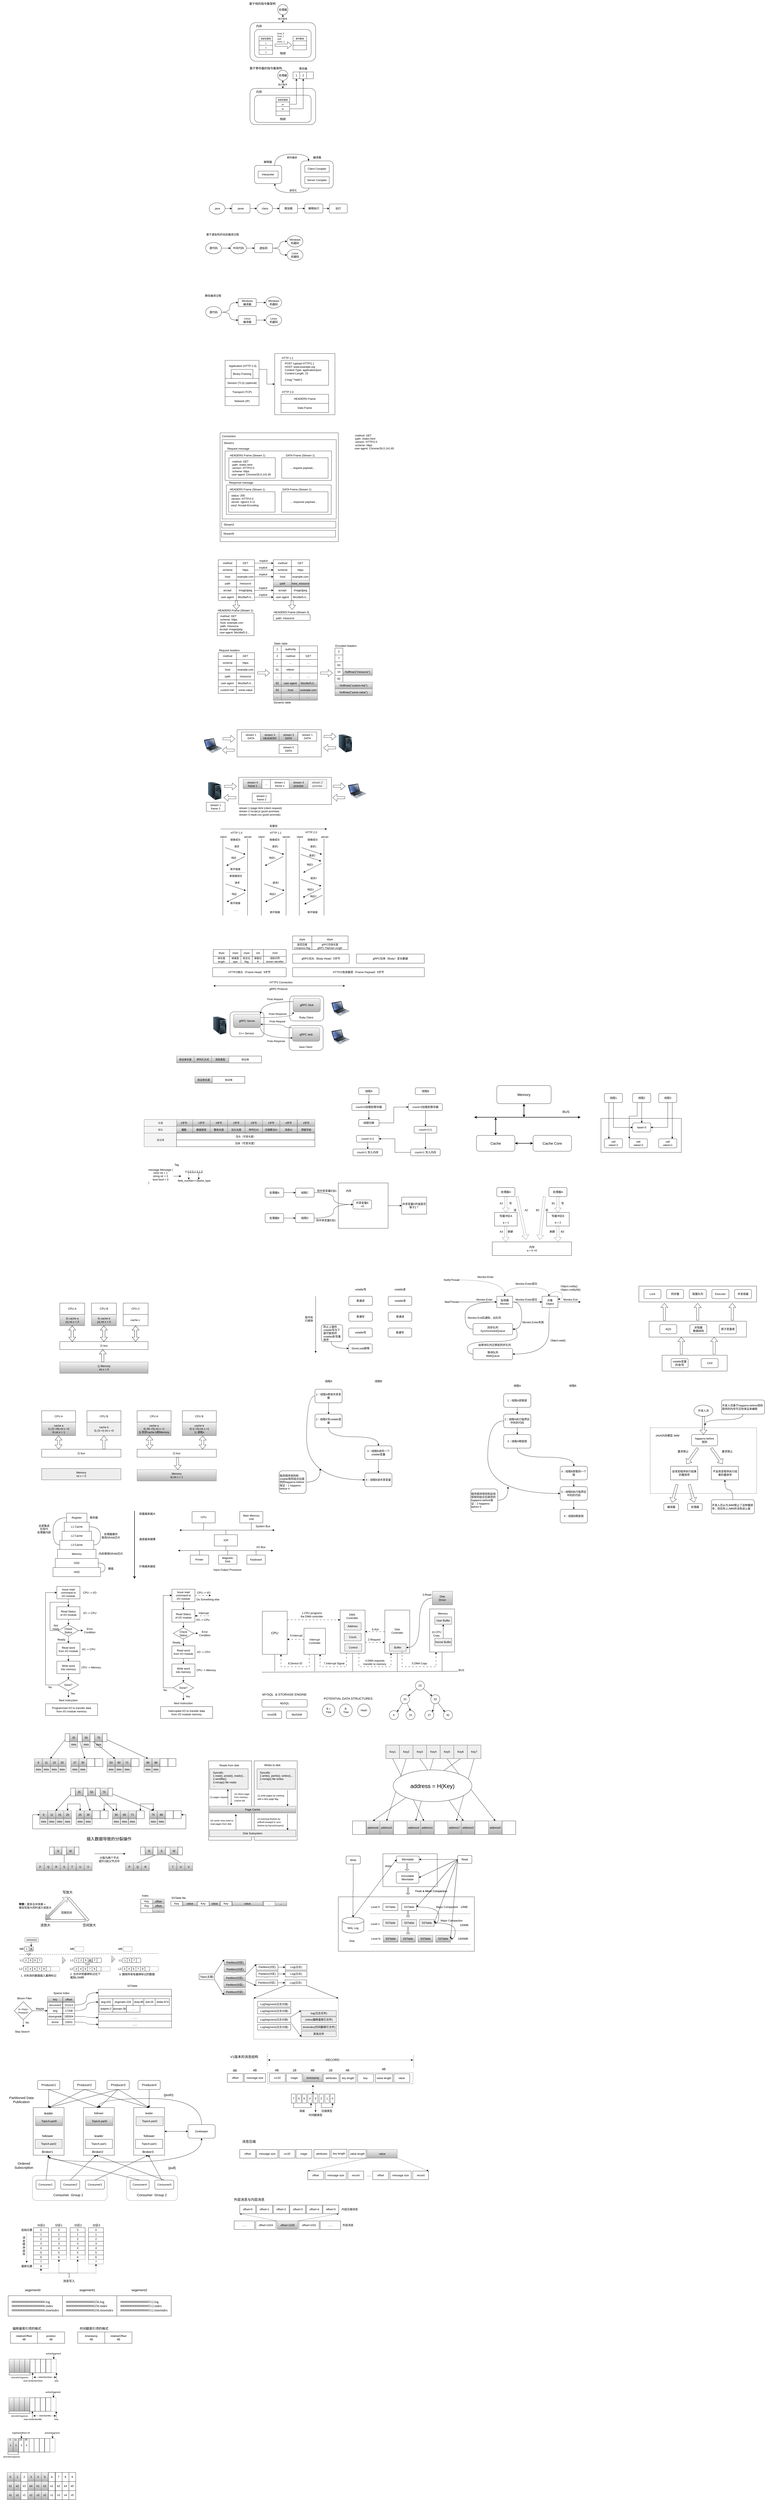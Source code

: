 <mxfile version="22.1.3" type="github">
  <diagram name="Page-1" id="3qNI4k4euscpyz2DfLMj">
    <mxGraphModel dx="3883" dy="1180" grid="1" gridSize="10" guides="1" tooltips="1" connect="1" arrows="1" fold="1" page="1" pageScale="1" pageWidth="850" pageHeight="1100" math="0" shadow="0">
      <root>
        <mxCell id="0" />
        <mxCell id="1" parent="0" />
        <mxCell id="JlDAvxDnpA8wRkPDw7YP-1" value="" style="rounded=1;whiteSpace=wrap;html=1;" parent="1" vertex="1">
          <mxGeometry x="240" y="250" width="290" height="170" as="geometry" />
        </mxCell>
        <mxCell id="JlDAvxDnpA8wRkPDw7YP-2" value="" style="rounded=1;whiteSpace=wrap;html=1;" parent="1" vertex="1">
          <mxGeometry x="260" y="280" width="250" height="123.75" as="geometry" />
        </mxCell>
        <mxCell id="JlDAvxDnpA8wRkPDw7YP-3" value="&lt;font style=&quot;font-size: 9px;&quot;&gt;局部变量表&lt;/font&gt;" style="rounded=0;whiteSpace=wrap;html=1;" parent="1" vertex="1">
          <mxGeometry x="280" y="310" width="60" height="20" as="geometry" />
        </mxCell>
        <mxCell id="JlDAvxDnpA8wRkPDw7YP-4" value="&lt;font style=&quot;font-size: 13px;&quot;&gt;栈帧&lt;/font&gt;" style="text;html=1;strokeColor=none;fillColor=none;align=center;verticalAlign=middle;whiteSpace=wrap;rounded=0;" parent="1" vertex="1">
          <mxGeometry x="355" y="370" width="60" height="30" as="geometry" />
        </mxCell>
        <mxCell id="JlDAvxDnpA8wRkPDw7YP-5" value="&lt;font style=&quot;font-size: 9px;&quot;&gt;1&lt;/font&gt;" style="rounded=0;whiteSpace=wrap;html=1;" parent="1" vertex="1">
          <mxGeometry x="280" y="330" width="60" height="20" as="geometry" />
        </mxCell>
        <mxCell id="JlDAvxDnpA8wRkPDw7YP-6" value="&lt;font style=&quot;font-size: 9px;&quot;&gt;2&lt;/font&gt;" style="rounded=0;whiteSpace=wrap;html=1;" parent="1" vertex="1">
          <mxGeometry x="280" y="350" width="60" height="20" as="geometry" />
        </mxCell>
        <mxCell id="JlDAvxDnpA8wRkPDw7YP-7" value="&lt;font style=&quot;font-size: 9px;&quot;&gt;3&lt;/font&gt;" style="rounded=0;whiteSpace=wrap;html=1;" parent="1" vertex="1">
          <mxGeometry x="280" y="370" width="60" height="20" as="geometry" />
        </mxCell>
        <mxCell id="JlDAvxDnpA8wRkPDw7YP-9" value="&lt;font style=&quot;font-size: 9px;&quot;&gt;操作数栈&lt;/font&gt;" style="rounded=0;whiteSpace=wrap;html=1;" parent="1" vertex="1">
          <mxGeometry x="430" y="310" width="60" height="20" as="geometry" />
        </mxCell>
        <mxCell id="JlDAvxDnpA8wRkPDw7YP-10" value="" style="rounded=0;whiteSpace=wrap;html=1;" parent="1" vertex="1">
          <mxGeometry x="430" y="330" width="60" height="20" as="geometry" />
        </mxCell>
        <mxCell id="JlDAvxDnpA8wRkPDw7YP-11" value="" style="rounded=0;whiteSpace=wrap;html=1;" parent="1" vertex="1">
          <mxGeometry x="430" y="350" width="60" height="20" as="geometry" />
        </mxCell>
        <mxCell id="JlDAvxDnpA8wRkPDw7YP-13" value="" style="shape=flexArrow;endArrow=classic;html=1;rounded=0;" parent="1" edge="1">
          <mxGeometry width="50" height="50" relative="1" as="geometry">
            <mxPoint x="350" y="349.39" as="sourcePoint" />
            <mxPoint x="425" y="349.39" as="targetPoint" />
          </mxGeometry>
        </mxCell>
        <mxCell id="JlDAvxDnpA8wRkPDw7YP-14" value="&lt;div style=&quot;caret-color: rgb(0, 0, 0); text-align: start;&quot; data-hash=&quot;5c20518ebad70365f28361eefba8abe7&quot; data-version=&quot;3.0.0&quot;&gt;&lt;/div&gt;&lt;div style=&quot;caret-color: rgb(0, 0, 0); text-align: start; font-size: 10px; line-height: 120%;&quot; class=&quot;section&quot;&gt;&lt;p style=&quot;margin: 0pt; font-family: 等线; line-height: 120%;&quot; class=&quot;paragraph text-align-type-left&quot;&gt;&lt;font style=&quot;font-size: 10px;&quot;&gt;iload_0&lt;/font&gt;&lt;/p&gt;&lt;p style=&quot;margin: 0pt; font-family: 等线; line-height: 120%;&quot; class=&quot;paragraph text-align-type-left&quot;&gt;&lt;font style=&quot;font-size: 10px;&quot;&gt;iload_1&lt;br&gt;&lt;/font&gt;&lt;/p&gt;&lt;p style=&quot;margin: 0pt; font-family: 等线; line-height: 120%;&quot; class=&quot;paragraph text-align-type-left&quot;&gt;&lt;font style=&quot;font-size: 10px;&quot;&gt;iadd&lt;br&gt;&lt;/font&gt;&lt;/p&gt;&lt;p style=&quot;margin: 0pt; font-family: 等线; line-height: 120%;&quot; class=&quot;paragraph text-align-type-left&quot;&gt;&lt;font style=&quot;font-size: 10px;&quot;&gt;istore_2&lt;br&gt;&lt;/font&gt;&lt;/p&gt;&lt;/div&gt;" style="text;html=1;strokeColor=none;fillColor=none;align=center;verticalAlign=middle;whiteSpace=wrap;rounded=0;" parent="1" vertex="1">
          <mxGeometry x="348.75" y="280" width="55" height="70" as="geometry" />
        </mxCell>
        <mxCell id="JlDAvxDnpA8wRkPDw7YP-22" value="&lt;font style=&quot;font-size: 13px;&quot;&gt;内存&lt;/font&gt;" style="text;html=1;strokeColor=none;fillColor=none;align=center;verticalAlign=middle;whiteSpace=wrap;rounded=0;" parent="1" vertex="1">
          <mxGeometry x="250" y="250" width="60" height="30" as="geometry" />
        </mxCell>
        <mxCell id="JlDAvxDnpA8wRkPDw7YP-27" style="edgeStyle=orthogonalEdgeStyle;rounded=0;orthogonalLoop=1;jettySize=auto;html=1;startArrow=classic;startFill=1;" parent="1" source="JlDAvxDnpA8wRkPDw7YP-24" target="JlDAvxDnpA8wRkPDw7YP-1" edge="1">
          <mxGeometry relative="1" as="geometry" />
        </mxCell>
        <mxCell id="JlDAvxDnpA8wRkPDw7YP-28" value="&lt;font style=&quot;font-size: 10px;&quot;&gt;执行指令&lt;/font&gt;" style="edgeLabel;html=1;align=center;verticalAlign=middle;resizable=0;points=[];" parent="JlDAvxDnpA8wRkPDw7YP-27" vertex="1" connectable="0">
          <mxGeometry x="-0.029" y="1" relative="1" as="geometry">
            <mxPoint as="offset" />
          </mxGeometry>
        </mxCell>
        <mxCell id="JlDAvxDnpA8wRkPDw7YP-24" value="处理器" style="ellipse;whiteSpace=wrap;html=1;aspect=fixed;" parent="1" vertex="1">
          <mxGeometry x="362.5" y="170" width="45" height="45" as="geometry" />
        </mxCell>
        <mxCell id="JlDAvxDnpA8wRkPDw7YP-29" value="&lt;font style=&quot;font-size: 13px;&quot;&gt;基于栈的指令集架构&lt;/font&gt;" style="text;html=1;strokeColor=none;fillColor=none;align=center;verticalAlign=middle;whiteSpace=wrap;rounded=0;" parent="1" vertex="1">
          <mxGeometry x="220" y="150" width="150" height="32.5" as="geometry" />
        </mxCell>
        <mxCell id="JlDAvxDnpA8wRkPDw7YP-30" value="" style="rounded=1;whiteSpace=wrap;html=1;" parent="1" vertex="1">
          <mxGeometry x="240" y="540" width="290" height="160" as="geometry" />
        </mxCell>
        <mxCell id="JlDAvxDnpA8wRkPDw7YP-31" value="" style="rounded=1;whiteSpace=wrap;html=1;" parent="1" vertex="1">
          <mxGeometry x="260" y="570" width="250" height="120" as="geometry" />
        </mxCell>
        <mxCell id="JlDAvxDnpA8wRkPDw7YP-32" value="&lt;font style=&quot;font-size: 9px;&quot;&gt;局部变量表&lt;/font&gt;" style="rounded=0;whiteSpace=wrap;html=1;" parent="1" vertex="1">
          <mxGeometry x="355" y="580" width="60" height="20" as="geometry" />
        </mxCell>
        <mxCell id="JlDAvxDnpA8wRkPDw7YP-33" value="&lt;font style=&quot;font-size: 13px;&quot;&gt;栈帧&lt;/font&gt;" style="text;html=1;strokeColor=none;fillColor=none;align=center;verticalAlign=middle;whiteSpace=wrap;rounded=0;" parent="1" vertex="1">
          <mxGeometry x="355" y="660" width="60" height="30" as="geometry" />
        </mxCell>
        <mxCell id="JlDAvxDnpA8wRkPDw7YP-51" style="edgeStyle=orthogonalEdgeStyle;rounded=0;orthogonalLoop=1;jettySize=auto;html=1;entryX=0.5;entryY=1;entryDx=0;entryDy=0;" parent="1" source="JlDAvxDnpA8wRkPDw7YP-34" target="JlDAvxDnpA8wRkPDw7YP-48" edge="1">
          <mxGeometry relative="1" as="geometry" />
        </mxCell>
        <mxCell id="JlDAvxDnpA8wRkPDw7YP-34" value="&lt;font style=&quot;font-size: 9px;&quot;&gt;ax&lt;/font&gt;" style="rounded=0;whiteSpace=wrap;html=1;" parent="1" vertex="1">
          <mxGeometry x="355" y="600" width="60" height="20" as="geometry" />
        </mxCell>
        <mxCell id="JlDAvxDnpA8wRkPDw7YP-52" style="edgeStyle=orthogonalEdgeStyle;rounded=0;orthogonalLoop=1;jettySize=auto;html=1;entryX=0.5;entryY=1;entryDx=0;entryDy=0;" parent="1" source="JlDAvxDnpA8wRkPDw7YP-35" target="JlDAvxDnpA8wRkPDw7YP-49" edge="1">
          <mxGeometry relative="1" as="geometry" />
        </mxCell>
        <mxCell id="JlDAvxDnpA8wRkPDw7YP-35" value="&lt;font style=&quot;font-size: 9px;&quot;&gt;bx&lt;/font&gt;" style="rounded=0;whiteSpace=wrap;html=1;" parent="1" vertex="1">
          <mxGeometry x="355" y="620" width="60" height="20" as="geometry" />
        </mxCell>
        <mxCell id="JlDAvxDnpA8wRkPDw7YP-36" value="" style="rounded=0;whiteSpace=wrap;html=1;" parent="1" vertex="1">
          <mxGeometry x="355" y="640" width="60" height="20" as="geometry" />
        </mxCell>
        <mxCell id="JlDAvxDnpA8wRkPDw7YP-42" value="&lt;font style=&quot;font-size: 13px;&quot;&gt;内存&lt;/font&gt;" style="text;html=1;strokeColor=none;fillColor=none;align=center;verticalAlign=middle;whiteSpace=wrap;rounded=0;" parent="1" vertex="1">
          <mxGeometry x="250" y="540" width="60" height="30" as="geometry" />
        </mxCell>
        <mxCell id="JlDAvxDnpA8wRkPDw7YP-43" style="edgeStyle=orthogonalEdgeStyle;rounded=0;orthogonalLoop=1;jettySize=auto;html=1;startArrow=classic;startFill=1;" parent="1" source="JlDAvxDnpA8wRkPDw7YP-45" target="JlDAvxDnpA8wRkPDw7YP-30" edge="1">
          <mxGeometry relative="1" as="geometry" />
        </mxCell>
        <mxCell id="JlDAvxDnpA8wRkPDw7YP-44" value="&lt;font style=&quot;font-size: 10px;&quot;&gt;执行指令&lt;/font&gt;" style="edgeLabel;html=1;align=center;verticalAlign=middle;resizable=0;points=[];" parent="JlDAvxDnpA8wRkPDw7YP-43" vertex="1" connectable="0">
          <mxGeometry x="-0.029" y="1" relative="1" as="geometry">
            <mxPoint as="offset" />
          </mxGeometry>
        </mxCell>
        <mxCell id="JlDAvxDnpA8wRkPDw7YP-45" value="处理器" style="ellipse;whiteSpace=wrap;html=1;aspect=fixed;" parent="1" vertex="1">
          <mxGeometry x="362.5" y="460" width="45" height="45" as="geometry" />
        </mxCell>
        <mxCell id="JlDAvxDnpA8wRkPDw7YP-46" value="&lt;font style=&quot;font-size: 13px;&quot;&gt;基于寄存器的指令集架构&lt;/font&gt;" style="text;html=1;strokeColor=none;fillColor=none;align=center;verticalAlign=middle;whiteSpace=wrap;rounded=0;" parent="1" vertex="1">
          <mxGeometry x="228.13" y="435" width="163.75" height="32.5" as="geometry" />
        </mxCell>
        <mxCell id="JlDAvxDnpA8wRkPDw7YP-48" value="1" style="whiteSpace=wrap;html=1;aspect=fixed;" parent="1" vertex="1">
          <mxGeometry x="430" y="467.5" width="30" height="30" as="geometry" />
        </mxCell>
        <mxCell id="JlDAvxDnpA8wRkPDw7YP-49" value="2" style="whiteSpace=wrap;html=1;aspect=fixed;" parent="1" vertex="1">
          <mxGeometry x="460" y="467.5" width="30" height="30" as="geometry" />
        </mxCell>
        <mxCell id="JlDAvxDnpA8wRkPDw7YP-50" value="" style="whiteSpace=wrap;html=1;aspect=fixed;" parent="1" vertex="1">
          <mxGeometry x="490" y="467.5" width="30" height="30" as="geometry" />
        </mxCell>
        <mxCell id="JlDAvxDnpA8wRkPDw7YP-53" value="&lt;font style=&quot;font-size: 12px;&quot;&gt;寄存器&lt;/font&gt;" style="text;html=1;strokeColor=none;fillColor=none;align=center;verticalAlign=middle;whiteSpace=wrap;rounded=0;" parent="1" vertex="1">
          <mxGeometry x="445" y="437.5" width="60" height="30" as="geometry" />
        </mxCell>
        <mxCell id="-RtOoon1yHf5RP8i_qli-3" value="" style="rounded=1;whiteSpace=wrap;html=1;" parent="1" vertex="1">
          <mxGeometry x="260" y="880" width="120" height="80" as="geometry" />
        </mxCell>
        <mxCell id="-RtOoon1yHf5RP8i_qli-6" value="Interpreter" style="rounded=0;whiteSpace=wrap;html=1;" parent="1" vertex="1">
          <mxGeometry x="276.01" y="905" width="88" height="30" as="geometry" />
        </mxCell>
        <mxCell id="-RtOoon1yHf5RP8i_qli-13" style="edgeStyle=orthogonalEdgeStyle;rounded=0;orthogonalLoop=1;jettySize=auto;html=1;exitX=0.25;exitY=1;exitDx=0;exitDy=0;entryX=0.75;entryY=1;entryDx=0;entryDy=0;curved=1;" parent="1" source="-RtOoon1yHf5RP8i_qli-7" target="-RtOoon1yHf5RP8i_qli-3" edge="1">
          <mxGeometry relative="1" as="geometry" />
        </mxCell>
        <mxCell id="-RtOoon1yHf5RP8i_qli-15" value="逆优化" style="edgeLabel;html=1;align=center;verticalAlign=middle;resizable=0;points=[];" parent="-RtOoon1yHf5RP8i_qli-13" vertex="1" connectable="0">
          <mxGeometry x="-0.152" y="-1" relative="1" as="geometry">
            <mxPoint x="-1" y="-9" as="offset" />
          </mxGeometry>
        </mxCell>
        <mxCell id="-RtOoon1yHf5RP8i_qli-7" value="" style="rounded=1;whiteSpace=wrap;html=1;" parent="1" vertex="1">
          <mxGeometry x="464.13" y="860" width="143.75" height="120" as="geometry" />
        </mxCell>
        <mxCell id="-RtOoon1yHf5RP8i_qli-8" value="Client Complier" style="rounded=0;whiteSpace=wrap;html=1;" parent="1" vertex="1">
          <mxGeometry x="482" y="880" width="108" height="30" as="geometry" />
        </mxCell>
        <mxCell id="-RtOoon1yHf5RP8i_qli-9" value="Server Complier" style="rounded=0;whiteSpace=wrap;html=1;" parent="1" vertex="1">
          <mxGeometry x="482" y="930" width="108" height="30" as="geometry" />
        </mxCell>
        <mxCell id="-RtOoon1yHf5RP8i_qli-12" style="edgeStyle=orthogonalEdgeStyle;rounded=0;orthogonalLoop=1;jettySize=auto;html=1;exitX=1;exitY=1;exitDx=0;exitDy=0;entryX=0;entryY=1;entryDx=0;entryDy=0;curved=1;" parent="1" source="-RtOoon1yHf5RP8i_qli-10" target="-RtOoon1yHf5RP8i_qli-11" edge="1">
          <mxGeometry relative="1" as="geometry">
            <Array as="points">
              <mxPoint x="349" y="830" />
              <mxPoint x="499" y="830" />
            </Array>
          </mxGeometry>
        </mxCell>
        <mxCell id="-RtOoon1yHf5RP8i_qli-14" value="即时编译" style="edgeLabel;html=1;align=center;verticalAlign=middle;resizable=0;points=[];" parent="-RtOoon1yHf5RP8i_qli-12" vertex="1" connectable="0">
          <mxGeometry x="0.116" y="-2" relative="1" as="geometry">
            <mxPoint x="-2" y="13" as="offset" />
          </mxGeometry>
        </mxCell>
        <mxCell id="-RtOoon1yHf5RP8i_qli-10" value="解释器" style="text;html=1;strokeColor=none;fillColor=none;align=center;verticalAlign=middle;whiteSpace=wrap;rounded=0;" parent="1" vertex="1">
          <mxGeometry x="289" y="850" width="60" height="30" as="geometry" />
        </mxCell>
        <mxCell id="-RtOoon1yHf5RP8i_qli-11" value="编译器" style="text;html=1;strokeColor=none;fillColor=none;align=center;verticalAlign=middle;whiteSpace=wrap;rounded=0;" parent="1" vertex="1">
          <mxGeometry x="498.5" y="830" width="75" height="30" as="geometry" />
        </mxCell>
        <mxCell id="Pf7uHDNzyYg51rI1T6Wa-21" style="edgeStyle=orthogonalEdgeStyle;rounded=0;orthogonalLoop=1;jettySize=auto;html=1;" parent="1" source="Pf7uHDNzyYg51rI1T6Wa-5" target="Pf7uHDNzyYg51rI1T6Wa-16" edge="1">
          <mxGeometry relative="1" as="geometry" />
        </mxCell>
        <mxCell id="Pf7uHDNzyYg51rI1T6Wa-5" value="javac" style="rounded=1;whiteSpace=wrap;html=1;" parent="1" vertex="1">
          <mxGeometry x="160" y="1050" width="80" height="40" as="geometry" />
        </mxCell>
        <mxCell id="Pf7uHDNzyYg51rI1T6Wa-23" style="edgeStyle=orthogonalEdgeStyle;rounded=0;orthogonalLoop=1;jettySize=auto;html=1;" parent="1" source="Pf7uHDNzyYg51rI1T6Wa-7" target="Pf7uHDNzyYg51rI1T6Wa-17" edge="1">
          <mxGeometry relative="1" as="geometry" />
        </mxCell>
        <mxCell id="Pf7uHDNzyYg51rI1T6Wa-7" value="类加载" style="rounded=1;whiteSpace=wrap;html=1;" parent="1" vertex="1">
          <mxGeometry x="370" y="1050" width="80" height="40" as="geometry" />
        </mxCell>
        <mxCell id="Pf7uHDNzyYg51rI1T6Wa-20" style="edgeStyle=orthogonalEdgeStyle;rounded=0;orthogonalLoop=1;jettySize=auto;html=1;entryX=0;entryY=0.5;entryDx=0;entryDy=0;" parent="1" source="Pf7uHDNzyYg51rI1T6Wa-15" target="Pf7uHDNzyYg51rI1T6Wa-5" edge="1">
          <mxGeometry relative="1" as="geometry" />
        </mxCell>
        <mxCell id="Pf7uHDNzyYg51rI1T6Wa-15" value=".java" style="ellipse;whiteSpace=wrap;html=1;" parent="1" vertex="1">
          <mxGeometry x="60" y="1045" width="70" height="50" as="geometry" />
        </mxCell>
        <mxCell id="Pf7uHDNzyYg51rI1T6Wa-22" style="edgeStyle=orthogonalEdgeStyle;rounded=0;orthogonalLoop=1;jettySize=auto;html=1;" parent="1" source="Pf7uHDNzyYg51rI1T6Wa-16" target="Pf7uHDNzyYg51rI1T6Wa-7" edge="1">
          <mxGeometry relative="1" as="geometry" />
        </mxCell>
        <mxCell id="Pf7uHDNzyYg51rI1T6Wa-16" value=".class" style="ellipse;whiteSpace=wrap;html=1;" parent="1" vertex="1">
          <mxGeometry x="270" y="1045" width="70" height="50" as="geometry" />
        </mxCell>
        <mxCell id="Pf7uHDNzyYg51rI1T6Wa-24" style="edgeStyle=orthogonalEdgeStyle;rounded=0;orthogonalLoop=1;jettySize=auto;html=1;" parent="1" source="Pf7uHDNzyYg51rI1T6Wa-17" target="Pf7uHDNzyYg51rI1T6Wa-19" edge="1">
          <mxGeometry relative="1" as="geometry" />
        </mxCell>
        <mxCell id="Pf7uHDNzyYg51rI1T6Wa-17" value="解释执行" style="rounded=1;whiteSpace=wrap;html=1;" parent="1" vertex="1">
          <mxGeometry x="482" y="1050" width="80" height="40" as="geometry" />
        </mxCell>
        <mxCell id="Pf7uHDNzyYg51rI1T6Wa-19" value="运行" style="rounded=1;whiteSpace=wrap;html=1;" parent="1" vertex="1">
          <mxGeometry x="590" y="1050" width="80" height="40" as="geometry" />
        </mxCell>
        <mxCell id="Y4uTl1oFfkt2m0AfvTx4-9" style="edgeStyle=orthogonalEdgeStyle;rounded=0;orthogonalLoop=1;jettySize=auto;html=1;" parent="1" source="Y4uTl1oFfkt2m0AfvTx4-1" target="Y4uTl1oFfkt2m0AfvTx4-2" edge="1">
          <mxGeometry relative="1" as="geometry" />
        </mxCell>
        <mxCell id="Y4uTl1oFfkt2m0AfvTx4-1" value="源代码" style="ellipse;whiteSpace=wrap;html=1;" parent="1" vertex="1">
          <mxGeometry x="44.01" y="1220" width="70" height="50" as="geometry" />
        </mxCell>
        <mxCell id="Y4uTl1oFfkt2m0AfvTx4-10" style="edgeStyle=orthogonalEdgeStyle;rounded=0;orthogonalLoop=1;jettySize=auto;html=1;" parent="1" source="Y4uTl1oFfkt2m0AfvTx4-2" target="Y4uTl1oFfkt2m0AfvTx4-3" edge="1">
          <mxGeometry relative="1" as="geometry" />
        </mxCell>
        <mxCell id="Y4uTl1oFfkt2m0AfvTx4-2" value="中间代码" style="ellipse;whiteSpace=wrap;html=1;" parent="1" vertex="1">
          <mxGeometry x="154.01" y="1220" width="70" height="50" as="geometry" />
        </mxCell>
        <mxCell id="Y4uTl1oFfkt2m0AfvTx4-11" style="edgeStyle=orthogonalEdgeStyle;rounded=0;orthogonalLoop=1;jettySize=auto;html=1;curved=1;" parent="1" source="Y4uTl1oFfkt2m0AfvTx4-3" target="Y4uTl1oFfkt2m0AfvTx4-7" edge="1">
          <mxGeometry relative="1" as="geometry" />
        </mxCell>
        <mxCell id="Y4uTl1oFfkt2m0AfvTx4-12" style="edgeStyle=orthogonalEdgeStyle;rounded=0;orthogonalLoop=1;jettySize=auto;html=1;entryX=0;entryY=0.5;entryDx=0;entryDy=0;curved=1;" parent="1" source="Y4uTl1oFfkt2m0AfvTx4-3" target="Y4uTl1oFfkt2m0AfvTx4-8" edge="1">
          <mxGeometry relative="1" as="geometry" />
        </mxCell>
        <mxCell id="Y4uTl1oFfkt2m0AfvTx4-3" value="虚拟机" style="rounded=1;whiteSpace=wrap;html=1;" parent="1" vertex="1">
          <mxGeometry x="260" y="1225" width="80" height="40" as="geometry" />
        </mxCell>
        <mxCell id="Y4uTl1oFfkt2m0AfvTx4-7" value="Windows&lt;br&gt;机器码" style="ellipse;whiteSpace=wrap;html=1;" parent="1" vertex="1">
          <mxGeometry x="403.75" y="1190" width="70" height="50" as="geometry" />
        </mxCell>
        <mxCell id="Y4uTl1oFfkt2m0AfvTx4-8" value="Linux&lt;br&gt;机器码" style="ellipse;whiteSpace=wrap;html=1;" parent="1" vertex="1">
          <mxGeometry x="403.75" y="1250" width="70" height="50" as="geometry" />
        </mxCell>
        <mxCell id="Y4uTl1oFfkt2m0AfvTx4-25" style="edgeStyle=orthogonalEdgeStyle;rounded=0;orthogonalLoop=1;jettySize=auto;html=1;curved=1;" parent="1" source="Y4uTl1oFfkt2m0AfvTx4-14" target="Y4uTl1oFfkt2m0AfvTx4-19" edge="1">
          <mxGeometry relative="1" as="geometry" />
        </mxCell>
        <mxCell id="Y4uTl1oFfkt2m0AfvTx4-26" style="edgeStyle=orthogonalEdgeStyle;rounded=0;orthogonalLoop=1;jettySize=auto;html=1;entryX=0;entryY=0.5;entryDx=0;entryDy=0;curved=1;" parent="1" source="Y4uTl1oFfkt2m0AfvTx4-14" target="Y4uTl1oFfkt2m0AfvTx4-22" edge="1">
          <mxGeometry relative="1" as="geometry" />
        </mxCell>
        <mxCell id="Y4uTl1oFfkt2m0AfvTx4-14" value="源代码" style="ellipse;whiteSpace=wrap;html=1;" parent="1" vertex="1">
          <mxGeometry x="44.01" y="1502.5" width="70" height="50" as="geometry" />
        </mxCell>
        <mxCell id="Y4uTl1oFfkt2m0AfvTx4-23" style="edgeStyle=orthogonalEdgeStyle;rounded=0;orthogonalLoop=1;jettySize=auto;html=1;" parent="1" source="Y4uTl1oFfkt2m0AfvTx4-19" target="Y4uTl1oFfkt2m0AfvTx4-20" edge="1">
          <mxGeometry relative="1" as="geometry" />
        </mxCell>
        <mxCell id="Y4uTl1oFfkt2m0AfvTx4-19" value="Windows&lt;br style=&quot;--tw-border-spacing-x: 0; --tw-border-spacing-y: 0; --tw-translate-x: 0; --tw-translate-y: 0; --tw-rotate: 0; --tw-skew-x: 0; --tw-skew-y: 0; --tw-scale-x: 1; --tw-scale-y: 1; --tw-pan-x: ; --tw-pan-y: ; --tw-pinch-zoom: ; --tw-scroll-snap-strictness: proximity; --tw-gradient-from-position: ; --tw-gradient-via-position: ; --tw-gradient-to-position: ; --tw-ordinal: ; --tw-slashed-zero: ; --tw-numeric-figure: ; --tw-numeric-spacing: ; --tw-numeric-fraction: ; --tw-ring-inset: ; --tw-ring-offset-width: 0px; --tw-ring-offset-color: #fff; --tw-ring-color: rgb(59 130 246 / .5); --tw-ring-offset-shadow: 0 0 #0000; --tw-ring-shadow: 0 0 #0000; --tw-shadow: 0 0 #0000; --tw-shadow-colored: 0 0 #0000; --tw-blur: ; --tw-brightness: ; --tw-contrast: ; --tw-grayscale: ; --tw-hue-rotate: ; --tw-invert: ; --tw-saturate: ; --tw-sepia: ; --tw-drop-shadow: ; --tw-backdrop-blur: ; --tw-backdrop-brightness: ; --tw-backdrop-contrast: ; --tw-backdrop-grayscale: ; --tw-backdrop-hue-rotate: ; --tw-backdrop-invert: ; --tw-backdrop-opacity: ; --tw-backdrop-saturate: ; --tw-backdrop-sepia: ; border-color: var(--border-color);&quot;&gt;编译器" style="rounded=1;whiteSpace=wrap;html=1;" parent="1" vertex="1">
          <mxGeometry x="187.64" y="1467.5" width="80" height="35" as="geometry" />
        </mxCell>
        <mxCell id="Y4uTl1oFfkt2m0AfvTx4-20" value="Windows&lt;br&gt;机器码" style="ellipse;whiteSpace=wrap;html=1;" parent="1" vertex="1">
          <mxGeometry x="310" y="1460" width="70" height="50" as="geometry" />
        </mxCell>
        <mxCell id="Y4uTl1oFfkt2m0AfvTx4-21" value="Linux&lt;br&gt;机器码" style="ellipse;whiteSpace=wrap;html=1;" parent="1" vertex="1">
          <mxGeometry x="310" y="1537.5" width="70" height="50" as="geometry" />
        </mxCell>
        <mxCell id="Y4uTl1oFfkt2m0AfvTx4-24" style="edgeStyle=orthogonalEdgeStyle;rounded=0;orthogonalLoop=1;jettySize=auto;html=1;" parent="1" source="Y4uTl1oFfkt2m0AfvTx4-22" target="Y4uTl1oFfkt2m0AfvTx4-21" edge="1">
          <mxGeometry relative="1" as="geometry" />
        </mxCell>
        <mxCell id="Y4uTl1oFfkt2m0AfvTx4-22" value="Linux&lt;br&gt;编译器" style="rounded=1;whiteSpace=wrap;html=1;" parent="1" vertex="1">
          <mxGeometry x="187.64" y="1542.5" width="80" height="40" as="geometry" />
        </mxCell>
        <mxCell id="Y4uTl1oFfkt2m0AfvTx4-27" value="基于虚拟机的动态编译过程" style="text;html=1;strokeColor=none;fillColor=none;align=center;verticalAlign=middle;whiteSpace=wrap;rounded=0;" parent="1" vertex="1">
          <mxGeometry x="44.01" y="1170" width="150" height="30" as="geometry" />
        </mxCell>
        <mxCell id="Y4uTl1oFfkt2m0AfvTx4-28" value="静态编译过程" style="text;html=1;strokeColor=none;fillColor=none;align=center;verticalAlign=middle;whiteSpace=wrap;rounded=0;" parent="1" vertex="1">
          <mxGeometry x="37.64" y="1440" width="78" height="30" as="geometry" />
        </mxCell>
        <mxCell id="Hagz2KrR33_WjAh4hyXI-1" value="Network (IP)" style="rounded=0;whiteSpace=wrap;html=1;" parent="1" vertex="1">
          <mxGeometry x="130" y="1900" width="150" height="40" as="geometry" />
        </mxCell>
        <mxCell id="Hagz2KrR33_WjAh4hyXI-2" value="Transport (TCP)" style="rounded=0;whiteSpace=wrap;html=1;" parent="1" vertex="1">
          <mxGeometry x="130" y="1860" width="150" height="40" as="geometry" />
        </mxCell>
        <mxCell id="Hagz2KrR33_WjAh4hyXI-3" value="Session (TLS) (optional)" style="rounded=0;whiteSpace=wrap;html=1;" parent="1" vertex="1">
          <mxGeometry x="130" y="1820" width="150" height="40" as="geometry" />
        </mxCell>
        <mxCell id="Hagz2KrR33_WjAh4hyXI-17" style="edgeStyle=orthogonalEdgeStyle;rounded=0;orthogonalLoop=1;jettySize=auto;html=1;" parent="1" source="Hagz2KrR33_WjAh4hyXI-4" target="Hagz2KrR33_WjAh4hyXI-9" edge="1">
          <mxGeometry relative="1" as="geometry" />
        </mxCell>
        <mxCell id="Hagz2KrR33_WjAh4hyXI-4" value="" style="rounded=0;whiteSpace=wrap;html=1;" parent="1" vertex="1">
          <mxGeometry x="130" y="1740" width="150" height="80" as="geometry" />
        </mxCell>
        <mxCell id="Hagz2KrR33_WjAh4hyXI-6" value="Binary Framing" style="rounded=0;whiteSpace=wrap;html=1;" parent="1" vertex="1">
          <mxGeometry x="157.01" y="1780" width="95.99" height="40" as="geometry" />
        </mxCell>
        <mxCell id="Hagz2KrR33_WjAh4hyXI-8" value="Application (HTTP 2.0)&amp;nbsp;" style="text;html=1;strokeColor=none;fillColor=none;align=center;verticalAlign=middle;whiteSpace=wrap;rounded=0;" parent="1" vertex="1">
          <mxGeometry x="139" y="1750" width="141" height="30" as="geometry" />
        </mxCell>
        <mxCell id="Hagz2KrR33_WjAh4hyXI-9" value="" style="rounded=0;whiteSpace=wrap;html=1;" parent="1" vertex="1">
          <mxGeometry x="349.22" y="1710" width="265.99" height="270" as="geometry" />
        </mxCell>
        <mxCell id="Hagz2KrR33_WjAh4hyXI-10" value="" style="rounded=0;whiteSpace=wrap;html=1;" parent="1" vertex="1">
          <mxGeometry x="377.22" y="1740" width="210" height="110" as="geometry" />
        </mxCell>
        <mxCell id="Hagz2KrR33_WjAh4hyXI-11" value="POST /upload HTTP/1.1&lt;br&gt;HOST: www.example.org&lt;br&gt;Content-Type: application/json&lt;br&gt;Content-Length: 15&amp;nbsp;&lt;br&gt;&lt;br&gt;{&quot;msg&quot;:&quot;hello&quot;}" style="text;html=1;strokeColor=none;fillColor=none;align=left;verticalAlign=middle;whiteSpace=wrap;rounded=0;" parent="1" vertex="1">
          <mxGeometry x="392.22" y="1740" width="175" height="100" as="geometry" />
        </mxCell>
        <mxCell id="Hagz2KrR33_WjAh4hyXI-12" value="HEADERS Frame" style="rounded=0;whiteSpace=wrap;html=1;" parent="1" vertex="1">
          <mxGeometry x="377.22" y="1890" width="210" height="40" as="geometry" />
        </mxCell>
        <mxCell id="Hagz2KrR33_WjAh4hyXI-13" value="Data Frame" style="rounded=0;whiteSpace=wrap;html=1;" parent="1" vertex="1">
          <mxGeometry x="377.22" y="1930" width="210" height="40" as="geometry" />
        </mxCell>
        <mxCell id="Hagz2KrR33_WjAh4hyXI-14" value="HTTP 1.1" style="text;html=1;strokeColor=none;fillColor=none;align=center;verticalAlign=middle;whiteSpace=wrap;rounded=0;" parent="1" vertex="1">
          <mxGeometry x="375.72" y="1720" width="60" height="20" as="geometry" />
        </mxCell>
        <mxCell id="Hagz2KrR33_WjAh4hyXI-15" value="HTTP 2.0" style="text;html=1;strokeColor=none;fillColor=none;align=center;verticalAlign=middle;whiteSpace=wrap;rounded=0;" parent="1" vertex="1">
          <mxGeometry x="377.22" y="1870" width="60" height="20" as="geometry" />
        </mxCell>
        <mxCell id="Hagz2KrR33_WjAh4hyXI-18" value="&lt;meta charset=&quot;utf-8&quot;&gt;&lt;span style=&quot;color: rgb(0, 0, 0); font-family: Helvetica; font-size: 12px; font-style: normal; font-variant-ligatures: normal; font-variant-caps: normal; font-weight: 400; letter-spacing: normal; orphans: 2; text-align: center; text-indent: 0px; text-transform: none; widows: 2; word-spacing: 0px; -webkit-text-stroke-width: 0px; background-color: rgb(251, 251, 251); text-decoration-thickness: initial; text-decoration-style: initial; text-decoration-color: initial; float: none; display: inline !important;&quot;&gt;Stream1&lt;/span&gt;" style="rounded=0;whiteSpace=wrap;html=1;" parent="1" vertex="1">
          <mxGeometry x="108" y="2060" width="522" height="480" as="geometry" />
        </mxCell>
        <mxCell id="Hagz2KrR33_WjAh4hyXI-19" value="Connection" style="text;html=1;strokeColor=none;fillColor=none;align=center;verticalAlign=middle;whiteSpace=wrap;rounded=0;" parent="1" vertex="1">
          <mxGeometry x="117" y="2060" width="60" height="30" as="geometry" />
        </mxCell>
        <mxCell id="Hagz2KrR33_WjAh4hyXI-20" value="" style="rounded=0;whiteSpace=wrap;html=1;" parent="1" vertex="1">
          <mxGeometry x="117" y="2090" width="504" height="350" as="geometry" />
        </mxCell>
        <mxCell id="Hagz2KrR33_WjAh4hyXI-22" value="Stream1" style="text;html=1;strokeColor=none;fillColor=none;align=center;verticalAlign=middle;whiteSpace=wrap;rounded=0;" parent="1" vertex="1">
          <mxGeometry x="117" y="2090" width="60" height="30" as="geometry" />
        </mxCell>
        <mxCell id="Hagz2KrR33_WjAh4hyXI-25" value=":method: GET&lt;br&gt;:path: /index.html&lt;br&gt;:version: HTTP/2.0&lt;br&gt;:scheme: https&amp;nbsp;&lt;br&gt;user-agent: Chrome/26.0.141.65" style="text;html=1;strokeColor=none;fillColor=none;align=left;verticalAlign=middle;whiteSpace=wrap;rounded=0;" parent="1" vertex="1">
          <mxGeometry x="700" y="2060" width="190" height="80" as="geometry" />
        </mxCell>
        <mxCell id="Hagz2KrR33_WjAh4hyXI-30" value="" style="rounded=0;whiteSpace=wrap;html=1;" parent="1" vertex="1">
          <mxGeometry x="130" y="2140" width="470" height="130" as="geometry" />
        </mxCell>
        <mxCell id="Hagz2KrR33_WjAh4hyXI-32" value="" style="rounded=0;whiteSpace=wrap;html=1;" parent="1" vertex="1">
          <mxGeometry x="380" y="2170" width="205" height="90" as="geometry" />
        </mxCell>
        <mxCell id="Hagz2KrR33_WjAh4hyXI-33" value="... request payload..." style="text;html=1;strokeColor=none;fillColor=none;align=left;verticalAlign=middle;whiteSpace=wrap;rounded=0;" parent="1" vertex="1">
          <mxGeometry x="415" y="2175" width="190" height="80" as="geometry" />
        </mxCell>
        <mxCell id="Hagz2KrR33_WjAh4hyXI-34" value="DATA Frame (Stream 1)&amp;nbsp;" style="text;html=1;strokeColor=none;fillColor=none;align=center;verticalAlign=middle;whiteSpace=wrap;rounded=0;" parent="1" vertex="1">
          <mxGeometry x="379" y="2150" width="170" height="20" as="geometry" />
        </mxCell>
        <mxCell id="Hagz2KrR33_WjAh4hyXI-35" value="Request message" style="text;html=1;strokeColor=none;fillColor=none;align=center;verticalAlign=middle;whiteSpace=wrap;rounded=0;" parent="1" vertex="1">
          <mxGeometry x="104.01" y="2120" width="170" height="20" as="geometry" />
        </mxCell>
        <mxCell id="Hagz2KrR33_WjAh4hyXI-40" value="" style="rounded=0;whiteSpace=wrap;html=1;" parent="1" vertex="1">
          <mxGeometry x="135.64" y="2290" width="463" height="130" as="geometry" />
        </mxCell>
        <mxCell id="Hagz2KrR33_WjAh4hyXI-41" value="" style="rounded=0;whiteSpace=wrap;html=1;" parent="1" vertex="1">
          <mxGeometry x="145.64" y="2320" width="205" height="90" as="geometry" />
        </mxCell>
        <mxCell id="Hagz2KrR33_WjAh4hyXI-42" value=":status: 200&lt;br&gt;:version: HTTP/2.0&lt;br&gt;:server: nginx/1.0.11&amp;nbsp;&lt;br&gt;varyt: Accept-Encoding&lt;br&gt;..." style="text;html=1;strokeColor=none;fillColor=none;align=left;verticalAlign=middle;whiteSpace=wrap;rounded=0;" parent="1" vertex="1">
          <mxGeometry x="153.14" y="2325" width="190" height="80" as="geometry" />
        </mxCell>
        <mxCell id="Hagz2KrR33_WjAh4hyXI-43" value="HEADERS Frame (Stream 1)&amp;nbsp;" style="text;html=1;strokeColor=none;fillColor=none;align=center;verticalAlign=middle;whiteSpace=wrap;rounded=0;" parent="1" vertex="1">
          <mxGeometry x="144.64" y="2300" width="170" height="20" as="geometry" />
        </mxCell>
        <mxCell id="Hagz2KrR33_WjAh4hyXI-44" value="Response message" style="text;html=1;strokeColor=none;fillColor=none;align=center;verticalAlign=middle;whiteSpace=wrap;rounded=0;" parent="1" vertex="1">
          <mxGeometry x="115.64" y="2270" width="170" height="20" as="geometry" />
        </mxCell>
        <mxCell id="Hagz2KrR33_WjAh4hyXI-46" value="" style="rounded=0;whiteSpace=wrap;html=1;" parent="1" vertex="1">
          <mxGeometry x="379.64" y="2320" width="205" height="90" as="geometry" />
        </mxCell>
        <mxCell id="Hagz2KrR33_WjAh4hyXI-47" value="... response payload..." style="text;html=1;strokeColor=none;fillColor=none;align=left;verticalAlign=middle;whiteSpace=wrap;rounded=0;" parent="1" vertex="1">
          <mxGeometry x="415.78" y="2340" width="132.86" height="50" as="geometry" />
        </mxCell>
        <mxCell id="Hagz2KrR33_WjAh4hyXI-48" value="DATA Frame (Stream 1)&amp;nbsp;" style="text;html=1;strokeColor=none;fillColor=none;align=center;verticalAlign=middle;whiteSpace=wrap;rounded=0;" parent="1" vertex="1">
          <mxGeometry x="364.01" y="2300" width="170" height="20" as="geometry" />
        </mxCell>
        <mxCell id="Hagz2KrR33_WjAh4hyXI-59" value="" style="rounded=0;whiteSpace=wrap;html=1;" parent="1" vertex="1">
          <mxGeometry x="146.64" y="2170" width="205" height="90" as="geometry" />
        </mxCell>
        <mxCell id="Hagz2KrR33_WjAh4hyXI-60" value=":method: GET&lt;br&gt;:path: /index.html&lt;br&gt;:version: HTTP/2.0&lt;br&gt;:scheme: https&amp;nbsp;&lt;br&gt;user-agent: Chrome/26.0.141.65" style="text;html=1;strokeColor=none;fillColor=none;align=left;verticalAlign=middle;whiteSpace=wrap;rounded=0;" parent="1" vertex="1">
          <mxGeometry x="156.64" y="2175" width="190" height="80" as="geometry" />
        </mxCell>
        <mxCell id="Hagz2KrR33_WjAh4hyXI-61" value="HEADERS Frame (Stream 1)&amp;nbsp;" style="text;html=1;strokeColor=none;fillColor=none;align=center;verticalAlign=middle;whiteSpace=wrap;rounded=0;" parent="1" vertex="1">
          <mxGeometry x="145.64" y="2150" width="170" height="20" as="geometry" />
        </mxCell>
        <mxCell id="Hagz2KrR33_WjAh4hyXI-62" value="" style="rounded=0;whiteSpace=wrap;html=1;" parent="1" vertex="1">
          <mxGeometry x="115.14" y="2450" width="504" height="30" as="geometry" />
        </mxCell>
        <mxCell id="Hagz2KrR33_WjAh4hyXI-63" value="Stream2" style="text;html=1;strokeColor=none;fillColor=none;align=center;verticalAlign=middle;whiteSpace=wrap;rounded=0;" parent="1" vertex="1">
          <mxGeometry x="117" y="2450" width="60" height="30" as="geometry" />
        </mxCell>
        <mxCell id="Hagz2KrR33_WjAh4hyXI-64" value="" style="rounded=0;whiteSpace=wrap;html=1;" parent="1" vertex="1">
          <mxGeometry x="114.01" y="2490" width="504" height="30" as="geometry" />
        </mxCell>
        <mxCell id="Hagz2KrR33_WjAh4hyXI-65" value="StreamN" style="text;html=1;strokeColor=none;fillColor=none;align=center;verticalAlign=middle;whiteSpace=wrap;rounded=0;" parent="1" vertex="1">
          <mxGeometry x="115.64" y="2490" width="60" height="30" as="geometry" />
        </mxCell>
        <mxCell id="Hagz2KrR33_WjAh4hyXI-66" value=":method" style="rounded=0;whiteSpace=wrap;html=1;" parent="1" vertex="1">
          <mxGeometry x="100" y="2620" width="80" height="30" as="geometry" />
        </mxCell>
        <mxCell id="Hagz2KrR33_WjAh4hyXI-91" style="edgeStyle=orthogonalEdgeStyle;rounded=0;orthogonalLoop=1;jettySize=auto;html=1;entryX=0;entryY=0.5;entryDx=0;entryDy=0;" parent="1" source="Hagz2KrR33_WjAh4hyXI-67" target="Hagz2KrR33_WjAh4hyXI-79" edge="1">
          <mxGeometry relative="1" as="geometry" />
        </mxCell>
        <mxCell id="Hagz2KrR33_WjAh4hyXI-67" value="GET" style="rounded=0;whiteSpace=wrap;html=1;" parent="1" vertex="1">
          <mxGeometry x="180" y="2620" width="80" height="30" as="geometry" />
        </mxCell>
        <mxCell id="Hagz2KrR33_WjAh4hyXI-69" value=":scheme" style="rounded=0;whiteSpace=wrap;html=1;" parent="1" vertex="1">
          <mxGeometry x="100" y="2650" width="80" height="30" as="geometry" />
        </mxCell>
        <mxCell id="Hagz2KrR33_WjAh4hyXI-92" style="edgeStyle=orthogonalEdgeStyle;rounded=0;orthogonalLoop=1;jettySize=auto;html=1;" parent="1" source="Hagz2KrR33_WjAh4hyXI-70" target="Hagz2KrR33_WjAh4hyXI-81" edge="1">
          <mxGeometry relative="1" as="geometry" />
        </mxCell>
        <mxCell id="Hagz2KrR33_WjAh4hyXI-70" value="https" style="rounded=0;whiteSpace=wrap;html=1;" parent="1" vertex="1">
          <mxGeometry x="180" y="2650" width="80" height="30" as="geometry" />
        </mxCell>
        <mxCell id="Hagz2KrR33_WjAh4hyXI-71" value=":host" style="rounded=0;whiteSpace=wrap;html=1;" parent="1" vertex="1">
          <mxGeometry x="100" y="2680" width="80" height="30" as="geometry" />
        </mxCell>
        <mxCell id="Hagz2KrR33_WjAh4hyXI-93" style="edgeStyle=orthogonalEdgeStyle;rounded=0;orthogonalLoop=1;jettySize=auto;html=1;entryX=0;entryY=0.5;entryDx=0;entryDy=0;" parent="1" source="Hagz2KrR33_WjAh4hyXI-72" target="Hagz2KrR33_WjAh4hyXI-83" edge="1">
          <mxGeometry relative="1" as="geometry" />
        </mxCell>
        <mxCell id="Hagz2KrR33_WjAh4hyXI-72" value="example.com" style="rounded=0;whiteSpace=wrap;html=1;" parent="1" vertex="1">
          <mxGeometry x="180" y="2680" width="80" height="30" as="geometry" />
        </mxCell>
        <mxCell id="Hagz2KrR33_WjAh4hyXI-73" value=":path" style="rounded=0;whiteSpace=wrap;html=1;" parent="1" vertex="1">
          <mxGeometry x="100" y="2710" width="80" height="30" as="geometry" />
        </mxCell>
        <mxCell id="Hagz2KrR33_WjAh4hyXI-74" value="/resource" style="rounded=0;whiteSpace=wrap;html=1;" parent="1" vertex="1">
          <mxGeometry x="180" y="2710" width="80" height="30" as="geometry" />
        </mxCell>
        <mxCell id="Hagz2KrR33_WjAh4hyXI-75" value="accept" style="rounded=0;whiteSpace=wrap;html=1;" parent="1" vertex="1">
          <mxGeometry x="100" y="2740" width="80" height="30" as="geometry" />
        </mxCell>
        <mxCell id="Hagz2KrR33_WjAh4hyXI-94" style="edgeStyle=orthogonalEdgeStyle;rounded=0;orthogonalLoop=1;jettySize=auto;html=1;" parent="1" source="Hagz2KrR33_WjAh4hyXI-76" target="Hagz2KrR33_WjAh4hyXI-87" edge="1">
          <mxGeometry relative="1" as="geometry" />
        </mxCell>
        <mxCell id="Hagz2KrR33_WjAh4hyXI-76" value="image/jpeg" style="rounded=0;whiteSpace=wrap;html=1;" parent="1" vertex="1">
          <mxGeometry x="180" y="2740" width="80" height="30" as="geometry" />
        </mxCell>
        <mxCell id="Hagz2KrR33_WjAh4hyXI-77" value="user-agent" style="rounded=0;whiteSpace=wrap;html=1;" parent="1" vertex="1">
          <mxGeometry x="100" y="2770" width="80" height="30" as="geometry" />
        </mxCell>
        <mxCell id="Hagz2KrR33_WjAh4hyXI-95" style="edgeStyle=orthogonalEdgeStyle;rounded=0;orthogonalLoop=1;jettySize=auto;html=1;" parent="1" source="Hagz2KrR33_WjAh4hyXI-78" target="Hagz2KrR33_WjAh4hyXI-89" edge="1">
          <mxGeometry relative="1" as="geometry" />
        </mxCell>
        <mxCell id="Hagz2KrR33_WjAh4hyXI-78" value="Mozilla/5.0..." style="rounded=0;whiteSpace=wrap;html=1;" parent="1" vertex="1">
          <mxGeometry x="180" y="2770" width="80" height="30" as="geometry" />
        </mxCell>
        <mxCell id="Hagz2KrR33_WjAh4hyXI-79" value=":method" style="rounded=0;whiteSpace=wrap;html=1;" parent="1" vertex="1">
          <mxGeometry x="343.14" y="2620" width="80" height="30" as="geometry" />
        </mxCell>
        <mxCell id="Hagz2KrR33_WjAh4hyXI-80" value="GET" style="rounded=0;whiteSpace=wrap;html=1;" parent="1" vertex="1">
          <mxGeometry x="423.14" y="2620" width="80" height="30" as="geometry" />
        </mxCell>
        <mxCell id="Hagz2KrR33_WjAh4hyXI-81" value=":scheme" style="rounded=0;whiteSpace=wrap;html=1;" parent="1" vertex="1">
          <mxGeometry x="343.14" y="2650" width="80" height="30" as="geometry" />
        </mxCell>
        <mxCell id="Hagz2KrR33_WjAh4hyXI-82" value="https" style="rounded=0;whiteSpace=wrap;html=1;" parent="1" vertex="1">
          <mxGeometry x="423.14" y="2650" width="80" height="30" as="geometry" />
        </mxCell>
        <mxCell id="Hagz2KrR33_WjAh4hyXI-83" value=":host" style="rounded=0;whiteSpace=wrap;html=1;" parent="1" vertex="1">
          <mxGeometry x="343.14" y="2680" width="80" height="30" as="geometry" />
        </mxCell>
        <mxCell id="Hagz2KrR33_WjAh4hyXI-84" value="example.com" style="rounded=0;whiteSpace=wrap;html=1;" parent="1" vertex="1">
          <mxGeometry x="423.14" y="2680" width="80" height="30" as="geometry" />
        </mxCell>
        <mxCell id="Hagz2KrR33_WjAh4hyXI-85" value=":path" style="rounded=0;whiteSpace=wrap;html=1;fillColor=#f5f5f5;strokeColor=#666666;gradientColor=#b3b3b3;" parent="1" vertex="1">
          <mxGeometry x="343.14" y="2710" width="80" height="30" as="geometry" />
        </mxCell>
        <mxCell id="Hagz2KrR33_WjAh4hyXI-86" value="/new_resource" style="rounded=0;whiteSpace=wrap;html=1;fillColor=#f5f5f5;strokeColor=#666666;gradientColor=#b3b3b3;" parent="1" vertex="1">
          <mxGeometry x="423.14" y="2710" width="80" height="30" as="geometry" />
        </mxCell>
        <mxCell id="Hagz2KrR33_WjAh4hyXI-87" value="accept" style="rounded=0;whiteSpace=wrap;html=1;" parent="1" vertex="1">
          <mxGeometry x="343.14" y="2740" width="80" height="30" as="geometry" />
        </mxCell>
        <mxCell id="Hagz2KrR33_WjAh4hyXI-88" value="image/jpeg" style="rounded=0;whiteSpace=wrap;html=1;" parent="1" vertex="1">
          <mxGeometry x="423.14" y="2740" width="80" height="30" as="geometry" />
        </mxCell>
        <mxCell id="Hagz2KrR33_WjAh4hyXI-89" value="user-agent" style="rounded=0;whiteSpace=wrap;html=1;" parent="1" vertex="1">
          <mxGeometry x="343.14" y="2770" width="80" height="30" as="geometry" />
        </mxCell>
        <mxCell id="Hagz2KrR33_WjAh4hyXI-90" value="Mozilla/5.0..." style="rounded=0;whiteSpace=wrap;html=1;" parent="1" vertex="1">
          <mxGeometry x="423.14" y="2770" width="80" height="30" as="geometry" />
        </mxCell>
        <mxCell id="Hagz2KrR33_WjAh4hyXI-96" value="implicit" style="text;html=1;strokeColor=none;fillColor=none;align=center;verticalAlign=middle;whiteSpace=wrap;rounded=0;" parent="1" vertex="1">
          <mxGeometry x="270" y="2610" width="60" height="30" as="geometry" />
        </mxCell>
        <mxCell id="Hagz2KrR33_WjAh4hyXI-97" value="implicit" style="text;html=1;strokeColor=none;fillColor=none;align=center;verticalAlign=middle;whiteSpace=wrap;rounded=0;" parent="1" vertex="1">
          <mxGeometry x="267.64" y="2640" width="60" height="30" as="geometry" />
        </mxCell>
        <mxCell id="Hagz2KrR33_WjAh4hyXI-98" value="implicit" style="text;html=1;strokeColor=none;fillColor=none;align=center;verticalAlign=middle;whiteSpace=wrap;rounded=0;" parent="1" vertex="1">
          <mxGeometry x="267.64" y="2670" width="60" height="30" as="geometry" />
        </mxCell>
        <mxCell id="Hagz2KrR33_WjAh4hyXI-99" value="implicit" style="text;html=1;strokeColor=none;fillColor=none;align=center;verticalAlign=middle;whiteSpace=wrap;rounded=0;" parent="1" vertex="1">
          <mxGeometry x="267.64" y="2730" width="60" height="30" as="geometry" />
        </mxCell>
        <mxCell id="Hagz2KrR33_WjAh4hyXI-100" value="implicit" style="text;html=1;strokeColor=none;fillColor=none;align=center;verticalAlign=middle;whiteSpace=wrap;rounded=0;" parent="1" vertex="1">
          <mxGeometry x="267.64" y="2760" width="60" height="30" as="geometry" />
        </mxCell>
        <mxCell id="Hagz2KrR33_WjAh4hyXI-104" value="" style="rounded=0;whiteSpace=wrap;html=1;" parent="1" vertex="1">
          <mxGeometry x="95.64" y="2855" width="162.5" height="100" as="geometry" />
        </mxCell>
        <mxCell id="Hagz2KrR33_WjAh4hyXI-105" value=":method: GET&lt;br&gt;:scheme: https&lt;br&gt;:host: example.com&lt;br&gt;:path: /resource&amp;nbsp;&lt;br&gt;accept: image/jpeg&lt;br&gt;user-agent: Mozilla/5.0..." style="text;html=1;strokeColor=none;fillColor=none;align=left;verticalAlign=middle;whiteSpace=wrap;rounded=0;" parent="1" vertex="1">
          <mxGeometry x="103.78" y="2860" width="162" height="90" as="geometry" />
        </mxCell>
        <mxCell id="Hagz2KrR33_WjAh4hyXI-106" value="&lt;span style=&quot;color: rgb(0, 0, 0); font-family: Helvetica; font-size: 12px; font-style: normal; font-variant-ligatures: normal; font-variant-caps: normal; font-weight: 400; letter-spacing: normal; orphans: 2; text-align: center; text-indent: 0px; text-transform: none; widows: 2; word-spacing: 0px; -webkit-text-stroke-width: 0px; background-color: rgb(251, 251, 251); text-decoration-thickness: initial; text-decoration-style: initial; text-decoration-color: initial; float: none; display: inline !important;&quot;&gt;HEADERS Frame (Stream 1)&amp;nbsp;&lt;/span&gt;" style="text;whiteSpace=wrap;html=1;" parent="1" vertex="1">
          <mxGeometry x="95.64" y="2830" width="190" height="30" as="geometry" />
        </mxCell>
        <mxCell id="Hagz2KrR33_WjAh4hyXI-109" value="" style="shape=flexArrow;endArrow=classic;html=1;rounded=0;shadow=0;" parent="1" edge="1">
          <mxGeometry width="50" height="50" relative="1" as="geometry">
            <mxPoint x="180" y="2800" as="sourcePoint" />
            <mxPoint x="180" y="2840" as="targetPoint" />
          </mxGeometry>
        </mxCell>
        <mxCell id="Hagz2KrR33_WjAh4hyXI-110" value="" style="rounded=0;whiteSpace=wrap;html=1;" parent="1" vertex="1">
          <mxGeometry x="343.14" y="2862.5" width="162.5" height="25" as="geometry" />
        </mxCell>
        <mxCell id="Hagz2KrR33_WjAh4hyXI-111" value=":path: /resource&amp;nbsp;&lt;br&gt;" style="text;html=1;strokeColor=none;fillColor=none;align=left;verticalAlign=middle;whiteSpace=wrap;rounded=0;" parent="1" vertex="1">
          <mxGeometry x="349.78" y="2862.5" width="162" height="30" as="geometry" />
        </mxCell>
        <mxCell id="Hagz2KrR33_WjAh4hyXI-112" value="&lt;span style=&quot;color: rgb(0, 0, 0); font-family: Helvetica; font-size: 12px; font-style: normal; font-variant-ligatures: normal; font-variant-caps: normal; font-weight: 400; letter-spacing: normal; orphans: 2; text-align: center; text-indent: 0px; text-transform: none; widows: 2; word-spacing: 0px; -webkit-text-stroke-width: 0px; background-color: rgb(251, 251, 251); text-decoration-thickness: initial; text-decoration-style: initial; text-decoration-color: initial; float: none; display: inline !important;&quot;&gt;HEADERS Frame (Stream 3)&amp;nbsp;&lt;/span&gt;" style="text;whiteSpace=wrap;html=1;" parent="1" vertex="1">
          <mxGeometry x="343.14" y="2837.5" width="190" height="30" as="geometry" />
        </mxCell>
        <mxCell id="Hagz2KrR33_WjAh4hyXI-113" value="" style="shape=flexArrow;endArrow=classic;html=1;rounded=0;shadow=0;" parent="1" edge="1">
          <mxGeometry width="50" height="50" relative="1" as="geometry">
            <mxPoint x="425.99" y="2800" as="sourcePoint" />
            <mxPoint x="426" y="2840" as="targetPoint" />
          </mxGeometry>
        </mxCell>
        <mxCell id="Hagz2KrR33_WjAh4hyXI-114" value=":method" style="rounded=0;whiteSpace=wrap;html=1;" parent="1" vertex="1">
          <mxGeometry x="100" y="3030" width="80" height="30" as="geometry" />
        </mxCell>
        <mxCell id="Hagz2KrR33_WjAh4hyXI-115" value="GET" style="rounded=0;whiteSpace=wrap;html=1;" parent="1" vertex="1">
          <mxGeometry x="180" y="3030" width="80" height="30" as="geometry" />
        </mxCell>
        <mxCell id="Hagz2KrR33_WjAh4hyXI-116" value=":scheme" style="rounded=0;whiteSpace=wrap;html=1;" parent="1" vertex="1">
          <mxGeometry x="100" y="3060" width="80" height="30" as="geometry" />
        </mxCell>
        <mxCell id="Hagz2KrR33_WjAh4hyXI-117" value="https" style="rounded=0;whiteSpace=wrap;html=1;" parent="1" vertex="1">
          <mxGeometry x="180" y="3060" width="80" height="30" as="geometry" />
        </mxCell>
        <mxCell id="Hagz2KrR33_WjAh4hyXI-118" value=":host" style="rounded=0;whiteSpace=wrap;html=1;" parent="1" vertex="1">
          <mxGeometry x="100" y="3090" width="80" height="30" as="geometry" />
        </mxCell>
        <mxCell id="Hagz2KrR33_WjAh4hyXI-119" value="example.com" style="rounded=0;whiteSpace=wrap;html=1;" parent="1" vertex="1">
          <mxGeometry x="180" y="3090" width="80" height="30" as="geometry" />
        </mxCell>
        <mxCell id="Hagz2KrR33_WjAh4hyXI-120" value=":path" style="rounded=0;whiteSpace=wrap;html=1;" parent="1" vertex="1">
          <mxGeometry x="100" y="3120" width="80" height="30" as="geometry" />
        </mxCell>
        <mxCell id="Hagz2KrR33_WjAh4hyXI-121" value="/resource" style="rounded=0;whiteSpace=wrap;html=1;" parent="1" vertex="1">
          <mxGeometry x="180" y="3120" width="80" height="30" as="geometry" />
        </mxCell>
        <mxCell id="Hagz2KrR33_WjAh4hyXI-122" value="user-agent" style="rounded=0;whiteSpace=wrap;html=1;" parent="1" vertex="1">
          <mxGeometry x="100" y="3150" width="80" height="30" as="geometry" />
        </mxCell>
        <mxCell id="Hagz2KrR33_WjAh4hyXI-123" value="Mozilla/5.0..." style="rounded=0;whiteSpace=wrap;html=1;" parent="1" vertex="1">
          <mxGeometry x="180" y="3150" width="80" height="30" as="geometry" />
        </mxCell>
        <mxCell id="Hagz2KrR33_WjAh4hyXI-124" value="custom-hdr" style="rounded=0;whiteSpace=wrap;html=1;" parent="1" vertex="1">
          <mxGeometry x="100" y="3180" width="80" height="30" as="geometry" />
        </mxCell>
        <mxCell id="Hagz2KrR33_WjAh4hyXI-125" value="some-value" style="rounded=0;whiteSpace=wrap;html=1;" parent="1" vertex="1">
          <mxGeometry x="180" y="3180" width="80" height="30" as="geometry" />
        </mxCell>
        <mxCell id="Hagz2KrR33_WjAh4hyXI-127" value=":authority" style="rounded=0;whiteSpace=wrap;html=1;" parent="1" vertex="1">
          <mxGeometry x="378.14" y="3000" width="80" height="30" as="geometry" />
        </mxCell>
        <mxCell id="Hagz2KrR33_WjAh4hyXI-128" value="" style="rounded=0;whiteSpace=wrap;html=1;" parent="1" vertex="1">
          <mxGeometry x="458.14" y="3000" width="80" height="30" as="geometry" />
        </mxCell>
        <mxCell id="Hagz2KrR33_WjAh4hyXI-139" value="1" style="rounded=0;whiteSpace=wrap;html=1;" parent="1" vertex="1">
          <mxGeometry x="343.14" y="3000" width="35" height="30" as="geometry" />
        </mxCell>
        <mxCell id="Hagz2KrR33_WjAh4hyXI-140" value=":method" style="rounded=0;whiteSpace=wrap;html=1;" parent="1" vertex="1">
          <mxGeometry x="378.14" y="3030" width="80" height="30" as="geometry" />
        </mxCell>
        <mxCell id="Hagz2KrR33_WjAh4hyXI-141" value="GET" style="rounded=0;whiteSpace=wrap;html=1;" parent="1" vertex="1">
          <mxGeometry x="458.14" y="3030" width="80" height="30" as="geometry" />
        </mxCell>
        <mxCell id="Hagz2KrR33_WjAh4hyXI-142" value="2" style="rounded=0;whiteSpace=wrap;html=1;" parent="1" vertex="1">
          <mxGeometry x="343.14" y="3030" width="35" height="30" as="geometry" />
        </mxCell>
        <mxCell id="Hagz2KrR33_WjAh4hyXI-143" value="..." style="rounded=0;whiteSpace=wrap;html=1;" parent="1" vertex="1">
          <mxGeometry x="378.14" y="3060" width="80" height="30" as="geometry" />
        </mxCell>
        <mxCell id="Hagz2KrR33_WjAh4hyXI-144" value="..." style="rounded=0;whiteSpace=wrap;html=1;" parent="1" vertex="1">
          <mxGeometry x="458.14" y="3060" width="80" height="30" as="geometry" />
        </mxCell>
        <mxCell id="Hagz2KrR33_WjAh4hyXI-145" value="..." style="rounded=0;whiteSpace=wrap;html=1;" parent="1" vertex="1">
          <mxGeometry x="343.14" y="3060" width="35" height="30" as="geometry" />
        </mxCell>
        <mxCell id="Hagz2KrR33_WjAh4hyXI-146" value="referer" style="rounded=0;whiteSpace=wrap;html=1;" parent="1" vertex="1">
          <mxGeometry x="378.14" y="3090" width="80" height="30" as="geometry" />
        </mxCell>
        <mxCell id="Hagz2KrR33_WjAh4hyXI-147" value="" style="rounded=0;whiteSpace=wrap;html=1;" parent="1" vertex="1">
          <mxGeometry x="458.14" y="3090" width="80" height="30" as="geometry" />
        </mxCell>
        <mxCell id="Hagz2KrR33_WjAh4hyXI-148" value="51" style="rounded=0;whiteSpace=wrap;html=1;" parent="1" vertex="1">
          <mxGeometry x="343.14" y="3090" width="35" height="30" as="geometry" />
        </mxCell>
        <mxCell id="Hagz2KrR33_WjAh4hyXI-149" value="...." style="rounded=0;whiteSpace=wrap;html=1;" parent="1" vertex="1">
          <mxGeometry x="378.14" y="3120" width="80" height="30" as="geometry" />
        </mxCell>
        <mxCell id="Hagz2KrR33_WjAh4hyXI-150" value="...." style="rounded=0;whiteSpace=wrap;html=1;" parent="1" vertex="1">
          <mxGeometry x="458.14" y="3120" width="80" height="30" as="geometry" />
        </mxCell>
        <mxCell id="Hagz2KrR33_WjAh4hyXI-151" value="..." style="rounded=0;whiteSpace=wrap;html=1;" parent="1" vertex="1">
          <mxGeometry x="343.14" y="3120" width="35" height="30" as="geometry" />
        </mxCell>
        <mxCell id="Hagz2KrR33_WjAh4hyXI-152" value="user-agent" style="rounded=0;whiteSpace=wrap;html=1;fillColor=#f5f5f5;gradientColor=#b3b3b3;strokeColor=#666666;" parent="1" vertex="1">
          <mxGeometry x="378.14" y="3150" width="80" height="30" as="geometry" />
        </mxCell>
        <mxCell id="Hagz2KrR33_WjAh4hyXI-153" value="Mozilla/5.0..." style="rounded=0;whiteSpace=wrap;html=1;fillColor=#f5f5f5;gradientColor=#b3b3b3;strokeColor=#666666;" parent="1" vertex="1">
          <mxGeometry x="458.14" y="3150" width="80" height="30" as="geometry" />
        </mxCell>
        <mxCell id="Hagz2KrR33_WjAh4hyXI-154" value="62" style="rounded=0;whiteSpace=wrap;html=1;fillColor=#f5f5f5;gradientColor=#b3b3b3;strokeColor=#666666;" parent="1" vertex="1">
          <mxGeometry x="343.14" y="3150" width="35" height="30" as="geometry" />
        </mxCell>
        <mxCell id="Hagz2KrR33_WjAh4hyXI-155" value=":host" style="rounded=0;whiteSpace=wrap;html=1;fillColor=#f5f5f5;gradientColor=#b3b3b3;strokeColor=#666666;" parent="1" vertex="1">
          <mxGeometry x="378.14" y="3180" width="80" height="30" as="geometry" />
        </mxCell>
        <mxCell id="Hagz2KrR33_WjAh4hyXI-156" value="example.com" style="rounded=0;whiteSpace=wrap;html=1;fillColor=#f5f5f5;gradientColor=#b3b3b3;strokeColor=#666666;" parent="1" vertex="1">
          <mxGeometry x="458.14" y="3180" width="80" height="30" as="geometry" />
        </mxCell>
        <mxCell id="Hagz2KrR33_WjAh4hyXI-157" value="63" style="rounded=0;whiteSpace=wrap;html=1;fillColor=#f5f5f5;gradientColor=#b3b3b3;strokeColor=#666666;" parent="1" vertex="1">
          <mxGeometry x="343.14" y="3180" width="35" height="30" as="geometry" />
        </mxCell>
        <mxCell id="Hagz2KrR33_WjAh4hyXI-158" value="..." style="rounded=0;whiteSpace=wrap;html=1;fillColor=#f5f5f5;gradientColor=#b3b3b3;strokeColor=#666666;" parent="1" vertex="1">
          <mxGeometry x="378.14" y="3210" width="80" height="30" as="geometry" />
        </mxCell>
        <mxCell id="Hagz2KrR33_WjAh4hyXI-159" value="..." style="rounded=0;whiteSpace=wrap;html=1;fillColor=#f5f5f5;gradientColor=#b3b3b3;strokeColor=#666666;" parent="1" vertex="1">
          <mxGeometry x="458.14" y="3210" width="80" height="30" as="geometry" />
        </mxCell>
        <mxCell id="Hagz2KrR33_WjAh4hyXI-160" value="..." style="rounded=0;whiteSpace=wrap;html=1;fillColor=#f5f5f5;gradientColor=#b3b3b3;strokeColor=#666666;" parent="1" vertex="1">
          <mxGeometry x="343.14" y="3210" width="35" height="30" as="geometry" />
        </mxCell>
        <mxCell id="Hagz2KrR33_WjAh4hyXI-161" value="Static table" style="text;html=1;strokeColor=none;fillColor=none;align=center;verticalAlign=middle;whiteSpace=wrap;rounded=0;" parent="1" vertex="1">
          <mxGeometry x="327.25" y="2980" width="98" height="20" as="geometry" />
        </mxCell>
        <mxCell id="Hagz2KrR33_WjAh4hyXI-162" value="Dynamic table" style="text;html=1;strokeColor=none;fillColor=none;align=center;verticalAlign=middle;whiteSpace=wrap;rounded=0;" parent="1" vertex="1">
          <mxGeometry x="334.14" y="3240" width="98" height="20" as="geometry" />
        </mxCell>
        <mxCell id="Hagz2KrR33_WjAh4hyXI-163" value="Request headers" style="text;html=1;strokeColor=none;fillColor=none;align=center;verticalAlign=middle;whiteSpace=wrap;rounded=0;" parent="1" vertex="1">
          <mxGeometry x="100" y="3010" width="98" height="20" as="geometry" />
        </mxCell>
        <mxCell id="Hagz2KrR33_WjAh4hyXI-192" value="2" style="rounded=0;whiteSpace=wrap;html=1;" parent="1" vertex="1">
          <mxGeometry x="615.21" y="3010" width="35" height="30" as="geometry" />
        </mxCell>
        <mxCell id="Hagz2KrR33_WjAh4hyXI-195" value="7" style="rounded=0;whiteSpace=wrap;html=1;" parent="1" vertex="1">
          <mxGeometry x="615.21" y="3040" width="35" height="30" as="geometry" />
        </mxCell>
        <mxCell id="Hagz2KrR33_WjAh4hyXI-198" value="63" style="rounded=0;whiteSpace=wrap;html=1;" parent="1" vertex="1">
          <mxGeometry x="615.21" y="3070" width="35" height="30" as="geometry" />
        </mxCell>
        <mxCell id="Hagz2KrR33_WjAh4hyXI-199" value="Huffman(&quot;/resource&quot;)" style="rounded=0;whiteSpace=wrap;html=1;fillColor=#f5f5f5;gradientColor=#b3b3b3;strokeColor=#666666;" parent="1" vertex="1">
          <mxGeometry x="650.21" y="3100" width="130.36" height="30" as="geometry" />
        </mxCell>
        <mxCell id="Hagz2KrR33_WjAh4hyXI-201" value="19" style="rounded=0;whiteSpace=wrap;html=1;" parent="1" vertex="1">
          <mxGeometry x="615.21" y="3100" width="35" height="30" as="geometry" />
        </mxCell>
        <mxCell id="Hagz2KrR33_WjAh4hyXI-202" value="62" style="rounded=0;whiteSpace=wrap;html=1;" parent="1" vertex="1">
          <mxGeometry x="615.21" y="3130" width="35" height="30" as="geometry" />
        </mxCell>
        <mxCell id="Hagz2KrR33_WjAh4hyXI-203" value="Huffman(&quot;custom-hdr&quot;)" style="rounded=0;whiteSpace=wrap;html=1;fillColor=#f5f5f5;gradientColor=#b3b3b3;strokeColor=#666666;" parent="1" vertex="1">
          <mxGeometry x="615.21" y="3160" width="165.36" height="30" as="geometry" />
        </mxCell>
        <mxCell id="Hagz2KrR33_WjAh4hyXI-204" value="Huffman(&quot;some-value&quot;)" style="rounded=0;whiteSpace=wrap;html=1;fillColor=#f5f5f5;gradientColor=#b3b3b3;strokeColor=#666666;" parent="1" vertex="1">
          <mxGeometry x="615.21" y="3190" width="165.36" height="30" as="geometry" />
        </mxCell>
        <mxCell id="Hagz2KrR33_WjAh4hyXI-207" value="" style="shape=flexArrow;endArrow=classic;html=1;rounded=0;shadow=0;" parent="1" edge="1">
          <mxGeometry width="50" height="50" relative="1" as="geometry">
            <mxPoint x="272.82" y="3119.31" as="sourcePoint" />
            <mxPoint x="327.18" y="3119.31" as="targetPoint" />
          </mxGeometry>
        </mxCell>
        <mxCell id="Hagz2KrR33_WjAh4hyXI-209" value="" style="shape=flexArrow;endArrow=classic;html=1;rounded=0;shadow=0;" parent="1" edge="1">
          <mxGeometry width="50" height="50" relative="1" as="geometry">
            <mxPoint x="550.64" y="3120" as="sourcePoint" />
            <mxPoint x="605" y="3120" as="targetPoint" />
          </mxGeometry>
        </mxCell>
        <mxCell id="Hagz2KrR33_WjAh4hyXI-210" value="Encoded headers" style="text;html=1;strokeColor=none;fillColor=none;align=center;verticalAlign=middle;whiteSpace=wrap;rounded=0;" parent="1" vertex="1">
          <mxGeometry x="615.21" y="2990" width="98" height="20" as="geometry" />
        </mxCell>
        <mxCell id="Hagz2KrR33_WjAh4hyXI-211" value="" style="image;html=1;image=img/lib/clip_art/computers/Laptop_128x128.png" parent="1" vertex="1">
          <mxGeometry x="37" y="3400" width="80" height="80" as="geometry" />
        </mxCell>
        <mxCell id="Hagz2KrR33_WjAh4hyXI-212" value="" style="image;html=1;image=img/lib/clip_art/computers/Server_Tower_128x128.png" parent="1" vertex="1">
          <mxGeometry x="621" y="3390" width="80" height="80" as="geometry" />
        </mxCell>
        <mxCell id="Hagz2KrR33_WjAh4hyXI-213" value="" style="rounded=0;whiteSpace=wrap;html=1;" parent="1" vertex="1">
          <mxGeometry x="183" y="3370" width="372" height="120" as="geometry" />
        </mxCell>
        <mxCell id="Hagz2KrR33_WjAh4hyXI-214" value="stream 1&lt;br&gt;DATA" style="rounded=0;whiteSpace=wrap;html=1;" parent="1" vertex="1">
          <mxGeometry x="202.64" y="3380" width="83" height="40" as="geometry" />
        </mxCell>
        <mxCell id="Hagz2KrR33_WjAh4hyXI-215" value="stream 3&lt;br&gt;HEADERS" style="rounded=0;whiteSpace=wrap;html=1;fillColor=#f5f5f5;gradientColor=#b3b3b3;strokeColor=#666666;" parent="1" vertex="1">
          <mxGeometry x="285.64" y="3380" width="83" height="40" as="geometry" />
        </mxCell>
        <mxCell id="Hagz2KrR33_WjAh4hyXI-216" value="stream 3&lt;br&gt;DATA" style="rounded=0;whiteSpace=wrap;html=1;fillColor=#f5f5f5;gradientColor=#b3b3b3;strokeColor=#666666;" parent="1" vertex="1">
          <mxGeometry x="368.64" y="3380" width="83" height="40" as="geometry" />
        </mxCell>
        <mxCell id="Hagz2KrR33_WjAh4hyXI-217" value="stream 1&lt;br&gt;DATA" style="rounded=0;whiteSpace=wrap;html=1;" parent="1" vertex="1">
          <mxGeometry x="451.64" y="3380" width="83" height="40" as="geometry" />
        </mxCell>
        <mxCell id="Hagz2KrR33_WjAh4hyXI-218" value="stream 5&lt;br&gt;DATA" style="rounded=0;whiteSpace=wrap;html=1;" parent="1" vertex="1">
          <mxGeometry x="368.64" y="3435" width="83" height="40" as="geometry" />
        </mxCell>
        <mxCell id="Hagz2KrR33_WjAh4hyXI-220" value="" style="shape=flexArrow;endArrow=classic;html=1;rounded=0;shadow=0;" parent="1" edge="1">
          <mxGeometry width="50" height="50" relative="1" as="geometry">
            <mxPoint x="566.64" y="3399.66" as="sourcePoint" />
            <mxPoint x="621" y="3399.66" as="targetPoint" />
          </mxGeometry>
        </mxCell>
        <mxCell id="Hagz2KrR33_WjAh4hyXI-221" value="" style="shape=flexArrow;endArrow=classic;html=1;rounded=0;shadow=0;" parent="1" edge="1">
          <mxGeometry width="50" height="50" relative="1" as="geometry">
            <mxPoint x="619.14" y="3450" as="sourcePoint" />
            <mxPoint x="564.78" y="3450" as="targetPoint" />
          </mxGeometry>
        </mxCell>
        <mxCell id="Hagz2KrR33_WjAh4hyXI-222" value="" style="shape=flexArrow;endArrow=classic;html=1;rounded=0;shadow=0;" parent="1" edge="1">
          <mxGeometry width="50" height="50" relative="1" as="geometry">
            <mxPoint x="171.36" y="3460" as="sourcePoint" />
            <mxPoint x="117.0" y="3460" as="targetPoint" />
          </mxGeometry>
        </mxCell>
        <mxCell id="Hagz2KrR33_WjAh4hyXI-225" value="" style="shape=flexArrow;endArrow=classic;html=1;rounded=0;shadow=0;" parent="1" edge="1">
          <mxGeometry width="50" height="50" relative="1" as="geometry">
            <mxPoint x="119.82" y="3410" as="sourcePoint" />
            <mxPoint x="174.18" y="3410" as="targetPoint" />
          </mxGeometry>
        </mxCell>
        <mxCell id="Hagz2KrR33_WjAh4hyXI-239" value="" style="rounded=0;whiteSpace=wrap;html=1;" parent="1" vertex="1">
          <mxGeometry x="190.01" y="3580" width="409.99" height="120" as="geometry" />
        </mxCell>
        <mxCell id="Hagz2KrR33_WjAh4hyXI-240" value="stream 4&lt;br&gt;frame 1" style="rounded=0;whiteSpace=wrap;html=1;fillColor=#f5f5f5;gradientColor=#b3b3b3;strokeColor=#666666;" parent="1" vertex="1">
          <mxGeometry x="209.65" y="3590" width="83" height="40" as="geometry" />
        </mxCell>
        <mxCell id="Hagz2KrR33_WjAh4hyXI-241" value="...." style="rounded=0;whiteSpace=wrap;html=1;" parent="1" vertex="1">
          <mxGeometry x="292.65" y="3590" width="37.35" height="40" as="geometry" />
        </mxCell>
        <mxCell id="Hagz2KrR33_WjAh4hyXI-242" value="stream 1&lt;br&gt;freme n" style="rounded=0;whiteSpace=wrap;html=1;" parent="1" vertex="1">
          <mxGeometry x="330" y="3590" width="83" height="40" as="geometry" />
        </mxCell>
        <mxCell id="Hagz2KrR33_WjAh4hyXI-243" value="stream 4&lt;br&gt;promise" style="rounded=0;whiteSpace=wrap;html=1;fillColor=#f5f5f5;gradientColor=#b3b3b3;strokeColor=#666666;" parent="1" vertex="1">
          <mxGeometry x="413" y="3590" width="83" height="40" as="geometry" />
        </mxCell>
        <mxCell id="Hagz2KrR33_WjAh4hyXI-244" value="stream 1&lt;br&gt;frame 2" style="rounded=0;whiteSpace=wrap;html=1;" parent="1" vertex="1">
          <mxGeometry x="250.0" y="3650" width="83" height="40" as="geometry" />
        </mxCell>
        <mxCell id="Hagz2KrR33_WjAh4hyXI-245" value="" style="shape=flexArrow;endArrow=classic;html=1;rounded=0;shadow=0;" parent="1" edge="1">
          <mxGeometry width="50" height="50" relative="1" as="geometry">
            <mxPoint x="606.86" y="3619.66" as="sourcePoint" />
            <mxPoint x="661.22" y="3619.66" as="targetPoint" />
          </mxGeometry>
        </mxCell>
        <mxCell id="Hagz2KrR33_WjAh4hyXI-246" value="" style="shape=flexArrow;endArrow=classic;html=1;rounded=0;shadow=0;" parent="1" edge="1">
          <mxGeometry width="50" height="50" relative="1" as="geometry">
            <mxPoint x="659.36" y="3670" as="sourcePoint" />
            <mxPoint x="605" y="3670" as="targetPoint" />
          </mxGeometry>
        </mxCell>
        <mxCell id="Hagz2KrR33_WjAh4hyXI-247" value="" style="shape=flexArrow;endArrow=classic;html=1;rounded=0;shadow=0;" parent="1" edge="1">
          <mxGeometry width="50" height="50" relative="1" as="geometry">
            <mxPoint x="178.37" y="3670" as="sourcePoint" />
            <mxPoint x="124.01" y="3670" as="targetPoint" />
          </mxGeometry>
        </mxCell>
        <mxCell id="Hagz2KrR33_WjAh4hyXI-248" value="" style="shape=flexArrow;endArrow=classic;html=1;rounded=0;shadow=0;" parent="1" edge="1">
          <mxGeometry width="50" height="50" relative="1" as="geometry">
            <mxPoint x="126.83" y="3620" as="sourcePoint" />
            <mxPoint x="181.19" y="3620" as="targetPoint" />
          </mxGeometry>
        </mxCell>
        <mxCell id="Hagz2KrR33_WjAh4hyXI-249" value="" style="image;html=1;image=img/lib/clip_art/computers/Server_Tower_128x128.png" parent="1" vertex="1">
          <mxGeometry x="44.01" y="3600" width="80" height="80" as="geometry" />
        </mxCell>
        <mxCell id="Hagz2KrR33_WjAh4hyXI-250" value="" style="image;html=1;image=img/lib/clip_art/computers/Laptop_128x128.png" parent="1" vertex="1">
          <mxGeometry x="673.21" y="3600" width="80" height="80" as="geometry" />
        </mxCell>
        <mxCell id="Hagz2KrR33_WjAh4hyXI-251" value="stream 2&lt;br&gt;promise" style="rounded=0;whiteSpace=wrap;html=1;fillColor=#f5f5f5;fontColor=#333333;strokeColor=#666666;" parent="1" vertex="1">
          <mxGeometry x="496" y="3590" width="83" height="40" as="geometry" />
        </mxCell>
        <mxCell id="Hagz2KrR33_WjAh4hyXI-252" value="stream 1:/page.html (client request)&lt;br&gt;stream 2:/script.js (push promise)&lt;br&gt;stream 4:/style.css (push promise)" style="text;html=1;strokeColor=none;fillColor=none;align=left;verticalAlign=middle;whiteSpace=wrap;rounded=0;" parent="1" vertex="1">
          <mxGeometry x="190.01" y="3700" width="207.01" height="60" as="geometry" />
        </mxCell>
        <mxCell id="Hagz2KrR33_WjAh4hyXI-253" value="stream 1&lt;br&gt;frame 2" style="rounded=0;whiteSpace=wrap;html=1;" parent="1" vertex="1">
          <mxGeometry x="47" y="3690" width="83" height="40" as="geometry" />
        </mxCell>
        <mxCell id="Hagz2KrR33_WjAh4hyXI-254" value="" style="endArrow=none;html=1;rounded=0;" parent="1" edge="1">
          <mxGeometry width="50" height="50" relative="1" as="geometry">
            <mxPoint x="120.17" y="3850" as="sourcePoint" />
            <mxPoint x="120.17" y="4190" as="targetPoint" />
          </mxGeometry>
        </mxCell>
        <mxCell id="Hagz2KrR33_WjAh4hyXI-255" value="" style="endArrow=none;html=1;rounded=0;" parent="1" edge="1">
          <mxGeometry width="50" height="50" relative="1" as="geometry">
            <mxPoint x="229.17" y="3850" as="sourcePoint" />
            <mxPoint x="229.17" y="4190" as="targetPoint" />
          </mxGeometry>
        </mxCell>
        <mxCell id="Hagz2KrR33_WjAh4hyXI-258" value="" style="endArrow=classic;html=1;rounded=0;" parent="1" edge="1">
          <mxGeometry width="50" height="50" relative="1" as="geometry">
            <mxPoint x="130.17" y="3890" as="sourcePoint" />
            <mxPoint x="220.17" y="3920" as="targetPoint" />
          </mxGeometry>
        </mxCell>
        <mxCell id="Hagz2KrR33_WjAh4hyXI-259" value="&lt;font style=&quot;font-size: 11px;&quot;&gt;请求&lt;/font&gt;" style="text;html=1;align=center;verticalAlign=middle;resizable=0;points=[];autosize=1;strokeColor=none;fillColor=none;" parent="1" vertex="1">
          <mxGeometry x="155.81" y="3870" width="50" height="30" as="geometry" />
        </mxCell>
        <mxCell id="Hagz2KrR33_WjAh4hyXI-262" value="" style="endArrow=classic;html=1;rounded=0;" parent="1" edge="1">
          <mxGeometry width="50" height="50" relative="1" as="geometry">
            <mxPoint x="215.81" y="3930" as="sourcePoint" />
            <mxPoint x="135.81" y="3970" as="targetPoint" />
          </mxGeometry>
        </mxCell>
        <mxCell id="Hagz2KrR33_WjAh4hyXI-263" value="&lt;font style=&quot;font-size: 11px;&quot;&gt;响应&lt;/font&gt;" style="text;html=1;align=center;verticalAlign=middle;resizable=0;points=[];autosize=1;strokeColor=none;fillColor=none;" parent="1" vertex="1">
          <mxGeometry x="142.81" y="3920" width="50" height="30" as="geometry" />
        </mxCell>
        <mxCell id="Hagz2KrR33_WjAh4hyXI-264" value="" style="endArrow=none;dashed=1;html=1;rounded=0;" parent="1" edge="1">
          <mxGeometry width="50" height="50" relative="1" as="geometry">
            <mxPoint x="135.81" y="4000" as="sourcePoint" />
            <mxPoint x="216.81" y="4000" as="targetPoint" />
          </mxGeometry>
        </mxCell>
        <mxCell id="Hagz2KrR33_WjAh4hyXI-266" value="&lt;span style=&quot;font-size: 11px;&quot;&gt;断开链接&lt;/span&gt;" style="text;html=1;align=center;verticalAlign=middle;resizable=0;points=[];autosize=1;strokeColor=none;fillColor=none;" parent="1" vertex="1">
          <mxGeometry x="139.82" y="3970" width="70" height="30" as="geometry" />
        </mxCell>
        <mxCell id="Hagz2KrR33_WjAh4hyXI-268" value="&lt;span style=&quot;font-size: 11px;&quot;&gt;新链接成功&lt;/span&gt;" style="text;html=1;align=center;verticalAlign=middle;resizable=0;points=[];autosize=1;strokeColor=none;fillColor=none;" parent="1" vertex="1">
          <mxGeometry x="137.06" y="4000" width="80" height="30" as="geometry" />
        </mxCell>
        <mxCell id="Hagz2KrR33_WjAh4hyXI-282" value="" style="endArrow=classic;html=1;rounded=0;" parent="1" edge="1">
          <mxGeometry width="50" height="50" relative="1" as="geometry">
            <mxPoint x="132.06" y="4050" as="sourcePoint" />
            <mxPoint x="222.06" y="4080" as="targetPoint" />
          </mxGeometry>
        </mxCell>
        <mxCell id="Hagz2KrR33_WjAh4hyXI-283" value="&lt;font style=&quot;font-size: 11px;&quot;&gt;请求&lt;/font&gt;" style="text;html=1;align=center;verticalAlign=middle;resizable=0;points=[];autosize=1;strokeColor=none;fillColor=none;" parent="1" vertex="1">
          <mxGeometry x="157.7" y="4030" width="50" height="30" as="geometry" />
        </mxCell>
        <mxCell id="Hagz2KrR33_WjAh4hyXI-284" value="" style="endArrow=classic;html=1;rounded=0;" parent="1" edge="1">
          <mxGeometry width="50" height="50" relative="1" as="geometry">
            <mxPoint x="217.7" y="4090" as="sourcePoint" />
            <mxPoint x="137.7" y="4130" as="targetPoint" />
          </mxGeometry>
        </mxCell>
        <mxCell id="Hagz2KrR33_WjAh4hyXI-285" value="&lt;font style=&quot;font-size: 11px;&quot;&gt;响应&lt;/font&gt;" style="text;html=1;align=center;verticalAlign=middle;resizable=0;points=[];autosize=1;strokeColor=none;fillColor=none;" parent="1" vertex="1">
          <mxGeometry x="144.7" y="4080" width="50" height="30" as="geometry" />
        </mxCell>
        <mxCell id="Hagz2KrR33_WjAh4hyXI-286" value="&lt;span style=&quot;font-size: 11px;&quot;&gt;断开链接&lt;/span&gt;" style="text;html=1;align=center;verticalAlign=middle;resizable=0;points=[];autosize=1;strokeColor=none;fillColor=none;" parent="1" vertex="1">
          <mxGeometry x="139.82" y="4120" width="70" height="30" as="geometry" />
        </mxCell>
        <mxCell id="Hagz2KrR33_WjAh4hyXI-289" value="&lt;span style=&quot;font-size: 11px;&quot;&gt;......&lt;/span&gt;" style="text;html=1;align=center;verticalAlign=middle;resizable=0;points=[];autosize=1;strokeColor=none;fillColor=none;" parent="1" vertex="1">
          <mxGeometry x="157.81" y="4150" width="40" height="30" as="geometry" />
        </mxCell>
        <mxCell id="Hagz2KrR33_WjAh4hyXI-290" value="" style="endArrow=none;html=1;rounded=0;" parent="1" edge="1">
          <mxGeometry width="50" height="50" relative="1" as="geometry">
            <mxPoint x="290.17" y="3850" as="sourcePoint" />
            <mxPoint x="290.33" y="4190" as="targetPoint" />
          </mxGeometry>
        </mxCell>
        <mxCell id="Hagz2KrR33_WjAh4hyXI-291" value="" style="endArrow=none;html=1;rounded=0;" parent="1" edge="1">
          <mxGeometry width="50" height="50" relative="1" as="geometry">
            <mxPoint x="399.17" y="3850" as="sourcePoint" />
            <mxPoint x="399.33" y="4190" as="targetPoint" />
          </mxGeometry>
        </mxCell>
        <mxCell id="Hagz2KrR33_WjAh4hyXI-292" value="" style="endArrow=classic;html=1;rounded=0;" parent="1" edge="1">
          <mxGeometry width="50" height="50" relative="1" as="geometry">
            <mxPoint x="300.33" y="3890" as="sourcePoint" />
            <mxPoint x="390.33" y="3920" as="targetPoint" />
          </mxGeometry>
        </mxCell>
        <mxCell id="Hagz2KrR33_WjAh4hyXI-293" value="&lt;font style=&quot;font-size: 11px;&quot;&gt;请求1&lt;/font&gt;" style="text;html=1;align=center;verticalAlign=middle;resizable=0;points=[];autosize=1;strokeColor=none;fillColor=none;" parent="1" vertex="1">
          <mxGeometry x="325.97" y="3870" width="50" height="30" as="geometry" />
        </mxCell>
        <mxCell id="Hagz2KrR33_WjAh4hyXI-294" value="" style="endArrow=classic;html=1;rounded=0;" parent="1" edge="1">
          <mxGeometry width="50" height="50" relative="1" as="geometry">
            <mxPoint x="385.97" y="3930" as="sourcePoint" />
            <mxPoint x="305.97" y="3970" as="targetPoint" />
          </mxGeometry>
        </mxCell>
        <mxCell id="Hagz2KrR33_WjAh4hyXI-295" value="&lt;font style=&quot;font-size: 11px;&quot;&gt;响应1&lt;/font&gt;" style="text;html=1;align=center;verticalAlign=middle;resizable=0;points=[];autosize=1;strokeColor=none;fillColor=none;" parent="1" vertex="1">
          <mxGeometry x="312.97" y="3920" width="50" height="30" as="geometry" />
        </mxCell>
        <mxCell id="Hagz2KrR33_WjAh4hyXI-299" value="" style="endArrow=classic;html=1;rounded=0;" parent="1" edge="1">
          <mxGeometry width="50" height="50" relative="1" as="geometry">
            <mxPoint x="302.22" y="4050" as="sourcePoint" />
            <mxPoint x="392.22" y="4080" as="targetPoint" />
          </mxGeometry>
        </mxCell>
        <mxCell id="Hagz2KrR33_WjAh4hyXI-300" value="&lt;font style=&quot;font-size: 11px;&quot;&gt;请求2&lt;/font&gt;" style="text;html=1;align=center;verticalAlign=middle;resizable=0;points=[];autosize=1;strokeColor=none;fillColor=none;" parent="1" vertex="1">
          <mxGeometry x="327.86" y="4030" width="50" height="30" as="geometry" />
        </mxCell>
        <mxCell id="Hagz2KrR33_WjAh4hyXI-301" value="" style="endArrow=classic;html=1;rounded=0;" parent="1" edge="1">
          <mxGeometry width="50" height="50" relative="1" as="geometry">
            <mxPoint x="387.86" y="4090" as="sourcePoint" />
            <mxPoint x="307.86" y="4130" as="targetPoint" />
          </mxGeometry>
        </mxCell>
        <mxCell id="Hagz2KrR33_WjAh4hyXI-302" value="&lt;font style=&quot;font-size: 11px;&quot;&gt;响应2&lt;/font&gt;" style="text;html=1;align=center;verticalAlign=middle;resizable=0;points=[];autosize=1;strokeColor=none;fillColor=none;" parent="1" vertex="1">
          <mxGeometry x="314.86" y="4080" width="50" height="30" as="geometry" />
        </mxCell>
        <mxCell id="Hagz2KrR33_WjAh4hyXI-303" value="&lt;span style=&quot;font-size: 11px;&quot;&gt;断开链接&lt;/span&gt;" style="text;html=1;align=center;verticalAlign=middle;resizable=0;points=[];autosize=1;strokeColor=none;fillColor=none;" parent="1" vertex="1">
          <mxGeometry x="314.64" y="4160" width="70" height="30" as="geometry" />
        </mxCell>
        <mxCell id="Hagz2KrR33_WjAh4hyXI-305" value="&lt;span style=&quot;font-size: 11px;&quot;&gt;链接成功&lt;/span&gt;" style="text;html=1;align=center;verticalAlign=middle;resizable=0;points=[];autosize=1;strokeColor=none;fillColor=none;" parent="1" vertex="1">
          <mxGeometry x="139.82" y="3840" width="70" height="30" as="geometry" />
        </mxCell>
        <mxCell id="Hagz2KrR33_WjAh4hyXI-306" value="&lt;span style=&quot;font-size: 11px;&quot;&gt;链接成功&lt;/span&gt;" style="text;html=1;align=center;verticalAlign=middle;resizable=0;points=[];autosize=1;strokeColor=none;fillColor=none;" parent="1" vertex="1">
          <mxGeometry x="312.97" y="3840" width="70" height="30" as="geometry" />
        </mxCell>
        <mxCell id="Hagz2KrR33_WjAh4hyXI-332" value="" style="endArrow=none;html=1;rounded=0;" parent="1" edge="1">
          <mxGeometry width="50" height="50" relative="1" as="geometry">
            <mxPoint x="457.7" y="3850" as="sourcePoint" />
            <mxPoint x="457.86" y="4190" as="targetPoint" />
          </mxGeometry>
        </mxCell>
        <mxCell id="Hagz2KrR33_WjAh4hyXI-333" value="" style="endArrow=none;html=1;rounded=0;" parent="1" edge="1">
          <mxGeometry width="50" height="50" relative="1" as="geometry">
            <mxPoint x="566.7" y="3850" as="sourcePoint" />
            <mxPoint x="566.86" y="4190" as="targetPoint" />
          </mxGeometry>
        </mxCell>
        <mxCell id="Hagz2KrR33_WjAh4hyXI-334" value="" style="endArrow=classic;html=1;rounded=0;" parent="1" edge="1">
          <mxGeometry width="50" height="50" relative="1" as="geometry">
            <mxPoint x="467.86" y="3890" as="sourcePoint" />
            <mxPoint x="557.86" y="3920" as="targetPoint" />
          </mxGeometry>
        </mxCell>
        <mxCell id="Hagz2KrR33_WjAh4hyXI-335" value="&lt;font style=&quot;font-size: 11px;&quot;&gt;请求1&lt;/font&gt;" style="text;html=1;align=center;verticalAlign=middle;resizable=0;points=[];autosize=1;strokeColor=none;fillColor=none;" parent="1" vertex="1">
          <mxGeometry x="493.5" y="3870" width="50" height="30" as="geometry" />
        </mxCell>
        <mxCell id="Hagz2KrR33_WjAh4hyXI-337" value="&lt;font style=&quot;font-size: 11px;&quot;&gt;响应1&lt;/font&gt;" style="text;html=1;align=center;verticalAlign=middle;resizable=0;points=[];autosize=1;strokeColor=none;fillColor=none;" parent="1" vertex="1">
          <mxGeometry x="480.0" y="3950" width="50" height="30" as="geometry" />
        </mxCell>
        <mxCell id="Hagz2KrR33_WjAh4hyXI-338" value="" style="endArrow=classic;html=1;rounded=0;" parent="1" edge="1">
          <mxGeometry width="50" height="50" relative="1" as="geometry">
            <mxPoint x="465.17" y="4030" as="sourcePoint" />
            <mxPoint x="555.17" y="4060" as="targetPoint" />
          </mxGeometry>
        </mxCell>
        <mxCell id="Hagz2KrR33_WjAh4hyXI-339" value="&lt;font style=&quot;font-size: 11px;&quot;&gt;请求3&lt;/font&gt;" style="text;html=1;align=center;verticalAlign=middle;resizable=0;points=[];autosize=1;strokeColor=none;fillColor=none;" parent="1" vertex="1">
          <mxGeometry x="495.17" y="4010" width="50" height="30" as="geometry" />
        </mxCell>
        <mxCell id="Hagz2KrR33_WjAh4hyXI-340" value="" style="endArrow=classic;html=1;rounded=0;" parent="1" edge="1">
          <mxGeometry width="50" height="50" relative="1" as="geometry">
            <mxPoint x="553.92" y="4070" as="sourcePoint" />
            <mxPoint x="473.92" y="4110" as="targetPoint" />
          </mxGeometry>
        </mxCell>
        <mxCell id="Hagz2KrR33_WjAh4hyXI-341" value="&lt;font style=&quot;font-size: 11px;&quot;&gt;响应3&lt;/font&gt;" style="text;html=1;align=center;verticalAlign=middle;resizable=0;points=[];autosize=1;strokeColor=none;fillColor=none;" parent="1" vertex="1">
          <mxGeometry x="482.17" y="4060" width="50" height="30" as="geometry" />
        </mxCell>
        <mxCell id="Hagz2KrR33_WjAh4hyXI-342" value="&lt;span style=&quot;font-size: 11px;&quot;&gt;断开链接&lt;/span&gt;" style="text;html=1;align=center;verticalAlign=middle;resizable=0;points=[];autosize=1;strokeColor=none;fillColor=none;" parent="1" vertex="1">
          <mxGeometry x="480.5" y="4160" width="70" height="30" as="geometry" />
        </mxCell>
        <mxCell id="Hagz2KrR33_WjAh4hyXI-343" value="&lt;span style=&quot;font-size: 11px;&quot;&gt;链接成功&lt;/span&gt;" style="text;html=1;align=center;verticalAlign=middle;resizable=0;points=[];autosize=1;strokeColor=none;fillColor=none;" parent="1" vertex="1">
          <mxGeometry x="480.5" y="3840" width="70" height="30" as="geometry" />
        </mxCell>
        <mxCell id="Hagz2KrR33_WjAh4hyXI-344" value="" style="endArrow=classic;html=1;rounded=0;" parent="1" edge="1">
          <mxGeometry width="50" height="50" relative="1" as="geometry">
            <mxPoint x="555.5" y="3960" as="sourcePoint" />
            <mxPoint x="475.5" y="4000" as="targetPoint" />
          </mxGeometry>
        </mxCell>
        <mxCell id="Hagz2KrR33_WjAh4hyXI-345" value="" style="endArrow=classic;html=1;rounded=0;" parent="1" edge="1">
          <mxGeometry width="50" height="50" relative="1" as="geometry">
            <mxPoint x="464.3" y="3920" as="sourcePoint" />
            <mxPoint x="554.3" y="3950" as="targetPoint" />
          </mxGeometry>
        </mxCell>
        <mxCell id="Hagz2KrR33_WjAh4hyXI-346" value="&lt;font style=&quot;font-size: 11px;&quot;&gt;请求2&lt;/font&gt;" style="text;html=1;align=center;verticalAlign=middle;resizable=0;points=[];autosize=1;strokeColor=none;fillColor=none;" parent="1" vertex="1">
          <mxGeometry x="488.81" y="3910" width="50" height="30" as="geometry" />
        </mxCell>
        <mxCell id="Hagz2KrR33_WjAh4hyXI-350" value="" style="endArrow=classic;html=1;rounded=0;" parent="1" edge="1">
          <mxGeometry width="50" height="50" relative="1" as="geometry">
            <mxPoint x="560.17" y="4100" as="sourcePoint" />
            <mxPoint x="480.17" y="4140" as="targetPoint" />
          </mxGeometry>
        </mxCell>
        <mxCell id="Hagz2KrR33_WjAh4hyXI-351" value="&lt;font style=&quot;font-size: 11px;&quot;&gt;响应2&lt;/font&gt;" style="text;html=1;align=center;verticalAlign=middle;resizable=0;points=[];autosize=1;strokeColor=none;fillColor=none;" parent="1" vertex="1">
          <mxGeometry x="493.5" y="4090" width="50" height="30" as="geometry" />
        </mxCell>
        <mxCell id="Hagz2KrR33_WjAh4hyXI-353" value="发展史" style="text;html=1;strokeColor=none;fillColor=none;align=center;verticalAlign=middle;whiteSpace=wrap;rounded=0;" parent="1" vertex="1">
          <mxGeometry x="313.85" y="3780" width="60" height="30" as="geometry" />
        </mxCell>
        <mxCell id="Hagz2KrR33_WjAh4hyXI-354" value="client" style="text;html=1;align=center;verticalAlign=middle;resizable=0;points=[];autosize=1;strokeColor=none;fillColor=none;" parent="1" vertex="1">
          <mxGeometry x="96.64" y="3828" width="50" height="30" as="geometry" />
        </mxCell>
        <mxCell id="Hagz2KrR33_WjAh4hyXI-355" value="server" style="text;html=1;align=center;verticalAlign=middle;resizable=0;points=[];autosize=1;strokeColor=none;fillColor=none;" parent="1" vertex="1">
          <mxGeometry x="200" y="3828" width="60" height="30" as="geometry" />
        </mxCell>
        <mxCell id="Hagz2KrR33_WjAh4hyXI-356" value="client" style="text;html=1;align=center;verticalAlign=middle;resizable=0;points=[];autosize=1;strokeColor=none;fillColor=none;" parent="1" vertex="1">
          <mxGeometry x="264.86" y="3828" width="50" height="30" as="geometry" />
        </mxCell>
        <mxCell id="Hagz2KrR33_WjAh4hyXI-358" value="server" style="text;html=1;align=center;verticalAlign=middle;resizable=0;points=[];autosize=1;strokeColor=none;fillColor=none;" parent="1" vertex="1">
          <mxGeometry x="370" y="3828" width="60" height="30" as="geometry" />
        </mxCell>
        <mxCell id="Hagz2KrR33_WjAh4hyXI-360" value="client" style="text;html=1;align=center;verticalAlign=middle;resizable=0;points=[];autosize=1;strokeColor=none;fillColor=none;" parent="1" vertex="1">
          <mxGeometry x="435" y="3828" width="50" height="30" as="geometry" />
        </mxCell>
        <mxCell id="Hagz2KrR33_WjAh4hyXI-361" value="server" style="text;html=1;align=center;verticalAlign=middle;resizable=0;points=[];autosize=1;strokeColor=none;fillColor=none;" parent="1" vertex="1">
          <mxGeometry x="540" y="3828" width="60" height="30" as="geometry" />
        </mxCell>
        <mxCell id="Hagz2KrR33_WjAh4hyXI-362" value="HTTP 1.0" style="text;html=1;align=center;verticalAlign=middle;resizable=0;points=[];autosize=1;strokeColor=none;fillColor=none;" parent="1" vertex="1">
          <mxGeometry x="144.64" y="3810" width="70" height="30" as="geometry" />
        </mxCell>
        <mxCell id="Hagz2KrR33_WjAh4hyXI-363" value="HTTP 1.1" style="text;html=1;align=center;verticalAlign=middle;resizable=0;points=[];autosize=1;strokeColor=none;fillColor=none;" parent="1" vertex="1">
          <mxGeometry x="317.86" y="3810" width="70" height="30" as="geometry" />
        </mxCell>
        <mxCell id="Hagz2KrR33_WjAh4hyXI-364" value="HTTP 2.0" style="text;html=1;align=center;verticalAlign=middle;resizable=0;points=[];autosize=1;strokeColor=none;fillColor=none;" parent="1" vertex="1">
          <mxGeometry x="475" y="3808" width="70" height="30" as="geometry" />
        </mxCell>
        <mxCell id="Hagz2KrR33_WjAh4hyXI-365" value="" style="endArrow=classic;html=1;rounded=0;" parent="1" edge="1">
          <mxGeometry width="50" height="50" relative="1" as="geometry">
            <mxPoint x="110" y="3808" as="sourcePoint" />
            <mxPoint x="580" y="3808" as="targetPoint" />
          </mxGeometry>
        </mxCell>
        <mxCell id="Hagz2KrR33_WjAh4hyXI-366" value="&lt;font style=&quot;font-size: 11px;&quot;&gt;3byte&lt;/font&gt;" style="rounded=0;whiteSpace=wrap;html=1;" parent="1" vertex="1">
          <mxGeometry x="78" y="4340" width="72" height="30" as="geometry" />
        </mxCell>
        <mxCell id="Hagz2KrR33_WjAh4hyXI-367" value="&lt;font style=&quot;font-size: 11px;&quot;&gt;帧长度&lt;br&gt;length&lt;/font&gt;" style="rounded=0;whiteSpace=wrap;html=1;" parent="1" vertex="1">
          <mxGeometry x="78" y="4370" width="72" height="30" as="geometry" />
        </mxCell>
        <mxCell id="Hagz2KrR33_WjAh4hyXI-369" value="&lt;font style=&quot;font-size: 11px;&quot;&gt;1byte&lt;/font&gt;" style="rounded=0;whiteSpace=wrap;html=1;" parent="1" vertex="1">
          <mxGeometry x="150" y="4340" width="50" height="30" as="geometry" />
        </mxCell>
        <mxCell id="Hagz2KrR33_WjAh4hyXI-370" value="&lt;font style=&quot;font-size: 11px;&quot;&gt;帧类型&lt;br&gt;type&lt;/font&gt;" style="rounded=0;whiteSpace=wrap;html=1;" parent="1" vertex="1">
          <mxGeometry x="150" y="4370" width="50" height="30" as="geometry" />
        </mxCell>
        <mxCell id="Hagz2KrR33_WjAh4hyXI-375" value="&lt;font style=&quot;font-size: 11px;&quot;&gt;1byte&lt;/font&gt;" style="rounded=0;whiteSpace=wrap;html=1;" parent="1" vertex="1">
          <mxGeometry x="200" y="4340" width="50" height="30" as="geometry" />
        </mxCell>
        <mxCell id="Hagz2KrR33_WjAh4hyXI-376" value="&lt;font style=&quot;font-size: 11px;&quot;&gt;标志位&lt;br&gt;flag&lt;br&gt;&lt;/font&gt;" style="rounded=0;whiteSpace=wrap;html=1;" parent="1" vertex="1">
          <mxGeometry x="200" y="4370" width="50" height="30" as="geometry" />
        </mxCell>
        <mxCell id="Hagz2KrR33_WjAh4hyXI-377" value="&lt;font style=&quot;font-size: 11px;&quot;&gt;1bit&lt;/font&gt;" style="rounded=0;whiteSpace=wrap;html=1;" parent="1" vertex="1">
          <mxGeometry x="250" y="4340" width="50" height="30" as="geometry" />
        </mxCell>
        <mxCell id="Hagz2KrR33_WjAh4hyXI-378" value="&lt;font style=&quot;font-size: 11px;&quot;&gt;保留位&lt;br&gt;R&lt;/font&gt;" style="rounded=0;whiteSpace=wrap;html=1;" parent="1" vertex="1">
          <mxGeometry x="250" y="4370" width="50" height="30" as="geometry" />
        </mxCell>
        <mxCell id="Hagz2KrR33_WjAh4hyXI-379" value="&lt;font style=&quot;font-size: 11px;&quot;&gt;31bit&lt;/font&gt;" style="rounded=0;whiteSpace=wrap;html=1;" parent="1" vertex="1">
          <mxGeometry x="300" y="4340" width="100" height="30" as="geometry" />
        </mxCell>
        <mxCell id="Hagz2KrR33_WjAh4hyXI-380" value="&lt;font style=&quot;font-size: 11px;&quot;&gt;流标识符&lt;br&gt;stream identifier&lt;/font&gt;" style="rounded=0;whiteSpace=wrap;html=1;" parent="1" vertex="1">
          <mxGeometry x="300" y="4370" width="100" height="30" as="geometry" />
        </mxCell>
        <mxCell id="Hagz2KrR33_WjAh4hyXI-381" value="HTTP/2帧头（Frame Head）9字节" style="rounded=0;whiteSpace=wrap;html=1;" parent="1" vertex="1">
          <mxGeometry x="75" y="4420" width="325" height="40" as="geometry" />
        </mxCell>
        <mxCell id="Hagz2KrR33_WjAh4hyXI-382" value="&lt;font style=&quot;font-size: 11px;&quot;&gt;1byte&lt;/font&gt;" style="rounded=0;whiteSpace=wrap;html=1;" parent="1" vertex="1">
          <mxGeometry x="428.21" y="4280" width="85" height="30" as="geometry" />
        </mxCell>
        <mxCell id="Hagz2KrR33_WjAh4hyXI-383" value="&lt;font style=&quot;font-size: 11px;&quot;&gt;是否压缩&lt;br&gt;Compress flag&lt;/font&gt;" style="rounded=0;whiteSpace=wrap;html=1;" parent="1" vertex="1">
          <mxGeometry x="428.21" y="4310" width="85" height="30" as="geometry" />
        </mxCell>
        <mxCell id="Hagz2KrR33_WjAh4hyXI-384" value="&lt;font style=&quot;font-size: 11px;&quot;&gt;4byte&lt;/font&gt;" style="rounded=0;whiteSpace=wrap;html=1;" parent="1" vertex="1">
          <mxGeometry x="513.21" y="4280" width="160" height="30" as="geometry" />
        </mxCell>
        <mxCell id="Hagz2KrR33_WjAh4hyXI-385" value="&lt;font style=&quot;font-size: 11px;&quot;&gt;gRPC包体长度&lt;br&gt;gRPC Payload Length&lt;/font&gt;" style="rounded=0;whiteSpace=wrap;html=1;" parent="1" vertex="1">
          <mxGeometry x="513.21" y="4310" width="160" height="30" as="geometry" />
        </mxCell>
        <mxCell id="Hagz2KrR33_WjAh4hyXI-392" value="HTTP/2有效载荷（Frame Payload）9字节" style="rounded=0;whiteSpace=wrap;html=1;" parent="1" vertex="1">
          <mxGeometry x="428.21" y="4420" width="581.79" height="40" as="geometry" />
        </mxCell>
        <mxCell id="Hagz2KrR33_WjAh4hyXI-393" value="gRPC包头（Body Head）5字节" style="rounded=0;whiteSpace=wrap;html=1;" parent="1" vertex="1">
          <mxGeometry x="428.21" y="4360" width="250" height="40" as="geometry" />
        </mxCell>
        <mxCell id="Hagz2KrR33_WjAh4hyXI-394" value="gRPC包体（Body）变长数据" style="rounded=0;whiteSpace=wrap;html=1;" parent="1" vertex="1">
          <mxGeometry x="710" y="4360" width="300" height="40" as="geometry" />
        </mxCell>
        <mxCell id="Hagz2KrR33_WjAh4hyXI-395" value="" style="image;html=1;image=img/lib/clip_art/computers/Server_Tower_128x128.png" parent="1" vertex="1">
          <mxGeometry x="66.5" y="4635" width="80" height="80" as="geometry" />
        </mxCell>
        <mxCell id="Hagz2KrR33_WjAh4hyXI-398" value="" style="rounded=1;whiteSpace=wrap;html=1;" parent="1" vertex="1">
          <mxGeometry x="151.86" y="4615" width="150" height="110" as="geometry" />
        </mxCell>
        <mxCell id="Hagz2KrR33_WjAh4hyXI-399" value="gRPC Server" style="rounded=1;whiteSpace=wrap;html=1;fillColor=#f5f5f5;gradientColor=#b3b3b3;strokeColor=#666666;" parent="1" vertex="1">
          <mxGeometry x="166.86" y="4625" width="120" height="60" as="geometry" />
        </mxCell>
        <mxCell id="Hagz2KrR33_WjAh4hyXI-401" value="C++ Service" style="text;html=1;strokeColor=none;fillColor=none;align=center;verticalAlign=middle;whiteSpace=wrap;rounded=0;" parent="1" vertex="1">
          <mxGeometry x="166.86" y="4695" width="115" height="30" as="geometry" />
        </mxCell>
        <mxCell id="Hagz2KrR33_WjAh4hyXI-402" value="" style="rounded=1;whiteSpace=wrap;html=1;" parent="1" vertex="1">
          <mxGeometry x="415.5" y="4545" width="150" height="110" as="geometry" />
        </mxCell>
        <mxCell id="Hagz2KrR33_WjAh4hyXI-411" style="edgeStyle=orthogonalEdgeStyle;rounded=0;orthogonalLoop=1;jettySize=auto;html=1;exitX=0;exitY=0.25;exitDx=0;exitDy=0;entryX=1;entryY=0;entryDx=0;entryDy=0;elbow=vertical;curved=1;" parent="1" source="Hagz2KrR33_WjAh4hyXI-403" target="Hagz2KrR33_WjAh4hyXI-399" edge="1">
          <mxGeometry relative="1" as="geometry" />
        </mxCell>
        <mxCell id="Hagz2KrR33_WjAh4hyXI-423" style="edgeStyle=orthogonalEdgeStyle;rounded=0;orthogonalLoop=1;jettySize=auto;html=1;exitX=1;exitY=0.25;exitDx=0;exitDy=0;entryX=0;entryY=1;entryDx=0;entryDy=0;curved=1;" parent="1" source="Hagz2KrR33_WjAh4hyXI-399" target="Hagz2KrR33_WjAh4hyXI-403" edge="1">
          <mxGeometry relative="1" as="geometry" />
        </mxCell>
        <mxCell id="Hagz2KrR33_WjAh4hyXI-403" value="gRPC Stub" style="rounded=1;whiteSpace=wrap;html=1;fillColor=#f5f5f5;gradientColor=#b3b3b3;strokeColor=#666666;" parent="1" vertex="1">
          <mxGeometry x="430.5" y="4555" width="120" height="60" as="geometry" />
        </mxCell>
        <mxCell id="Hagz2KrR33_WjAh4hyXI-404" value="Ruby Client" style="text;html=1;strokeColor=none;fillColor=none;align=center;verticalAlign=middle;whiteSpace=wrap;rounded=0;" parent="1" vertex="1">
          <mxGeometry x="430.5" y="4625" width="115" height="30" as="geometry" />
        </mxCell>
        <mxCell id="Hagz2KrR33_WjAh4hyXI-405" value="" style="rounded=1;whiteSpace=wrap;html=1;" parent="1" vertex="1">
          <mxGeometry x="413.0" y="4675" width="150" height="110" as="geometry" />
        </mxCell>
        <mxCell id="Hagz2KrR33_WjAh4hyXI-419" style="edgeStyle=orthogonalEdgeStyle;rounded=0;orthogonalLoop=1;jettySize=auto;html=1;exitX=1;exitY=1;exitDx=0;exitDy=0;entryX=0;entryY=0.75;entryDx=0;entryDy=0;curved=1;" parent="1" source="Hagz2KrR33_WjAh4hyXI-399" target="Hagz2KrR33_WjAh4hyXI-406" edge="1">
          <mxGeometry relative="1" as="geometry" />
        </mxCell>
        <mxCell id="Hagz2KrR33_WjAh4hyXI-427" style="edgeStyle=orthogonalEdgeStyle;rounded=0;orthogonalLoop=1;jettySize=auto;html=1;exitX=0;exitY=0;exitDx=0;exitDy=0;entryX=1;entryY=0.75;entryDx=0;entryDy=0;curved=1;" parent="1" source="Hagz2KrR33_WjAh4hyXI-406" target="Hagz2KrR33_WjAh4hyXI-399" edge="1">
          <mxGeometry relative="1" as="geometry">
            <Array as="points">
              <mxPoint x="390.86" y="4670" />
            </Array>
          </mxGeometry>
        </mxCell>
        <mxCell id="Hagz2KrR33_WjAh4hyXI-406" value="gRPC stub" style="rounded=1;whiteSpace=wrap;html=1;fillColor=#f5f5f5;gradientColor=#b3b3b3;strokeColor=#666666;" parent="1" vertex="1">
          <mxGeometry x="428.0" y="4685" width="120" height="60" as="geometry" />
        </mxCell>
        <mxCell id="Hagz2KrR33_WjAh4hyXI-407" value="Java Client" style="text;html=1;strokeColor=none;fillColor=none;align=center;verticalAlign=middle;whiteSpace=wrap;rounded=0;" parent="1" vertex="1">
          <mxGeometry x="428.0" y="4755" width="115" height="30" as="geometry" />
        </mxCell>
        <mxCell id="Hagz2KrR33_WjAh4hyXI-431" value="&lt;span style=&quot;color: rgb(0, 0, 0); font-family: Helvetica; font-size: 11px; font-style: normal; font-variant-ligatures: normal; font-variant-caps: normal; font-weight: 400; letter-spacing: normal; orphans: 2; text-align: center; text-indent: 0px; text-transform: none; widows: 2; word-spacing: 0px; -webkit-text-stroke-width: 0px; background-color: rgb(251, 251, 251); text-decoration-thickness: initial; text-decoration-style: initial; text-decoration-color: initial; float: none; display: inline !important;&quot;&gt;Proto Request&lt;/span&gt;" style="text;whiteSpace=wrap;html=1;" parent="1" vertex="1">
          <mxGeometry x="313.85" y="4545" width="86.15" height="25" as="geometry" />
        </mxCell>
        <mxCell id="Hagz2KrR33_WjAh4hyXI-433" value="&lt;span style=&quot;color: rgb(0, 0, 0); font-family: Helvetica; font-size: 11px; font-style: normal; font-variant-ligatures: normal; font-variant-caps: normal; font-weight: 400; letter-spacing: normal; orphans: 2; text-align: center; text-indent: 0px; text-transform: none; widows: 2; word-spacing: 0px; -webkit-text-stroke-width: 0px; background-color: rgb(251, 251, 251); text-decoration-thickness: initial; text-decoration-style: initial; text-decoration-color: initial; float: none; display: inline !important;&quot;&gt;Proto Response&lt;/span&gt;" style="text;whiteSpace=wrap;html=1;" parent="1" vertex="1">
          <mxGeometry x="321.35" y="4610" width="86.15" height="25" as="geometry" />
        </mxCell>
        <mxCell id="Hagz2KrR33_WjAh4hyXI-434" value="&lt;span style=&quot;color: rgb(0, 0, 0); font-family: Helvetica; font-size: 11px; font-style: normal; font-variant-ligatures: normal; font-variant-caps: normal; font-weight: 400; letter-spacing: normal; orphans: 2; text-align: center; text-indent: 0px; text-transform: none; widows: 2; word-spacing: 0px; -webkit-text-stroke-width: 0px; background-color: rgb(251, 251, 251); text-decoration-thickness: initial; text-decoration-style: initial; text-decoration-color: initial; float: none; display: inline !important;&quot;&gt;Proto Request&lt;/span&gt;" style="text;whiteSpace=wrap;html=1;" parent="1" vertex="1">
          <mxGeometry x="324.07" y="4642.5" width="86.15" height="25" as="geometry" />
        </mxCell>
        <mxCell id="Hagz2KrR33_WjAh4hyXI-435" value="&lt;span style=&quot;color: rgb(0, 0, 0); font-family: Helvetica; font-size: 11px; font-style: normal; font-variant-ligatures: normal; font-variant-caps: normal; font-weight: 400; letter-spacing: normal; orphans: 2; text-align: center; text-indent: 0px; text-transform: none; widows: 2; word-spacing: 0px; -webkit-text-stroke-width: 0px; background-color: rgb(251, 251, 251); text-decoration-thickness: initial; text-decoration-style: initial; text-decoration-color: initial; float: none; display: inline !important;&quot;&gt;Proto Response&lt;/span&gt;" style="text;whiteSpace=wrap;html=1;" parent="1" vertex="1">
          <mxGeometry x="313.85" y="4730" width="86.15" height="25" as="geometry" />
        </mxCell>
        <mxCell id="Hagz2KrR33_WjAh4hyXI-436" value="" style="endArrow=classic;startArrow=classic;html=1;rounded=0;" parent="1" edge="1">
          <mxGeometry width="50" height="50" relative="1" as="geometry">
            <mxPoint x="78.5" y="4500" as="sourcePoint" />
            <mxPoint x="659.5" y="4500" as="targetPoint" />
          </mxGeometry>
        </mxCell>
        <mxCell id="Hagz2KrR33_WjAh4hyXI-440" value="" style="image;html=1;image=img/lib/clip_art/computers/Laptop_128x128.png" parent="1" vertex="1">
          <mxGeometry x="600" y="4560" width="80" height="80" as="geometry" />
        </mxCell>
        <mxCell id="Hagz2KrR33_WjAh4hyXI-441" value="" style="image;html=1;image=img/lib/clip_art/computers/Laptop_128x128.png" parent="1" vertex="1">
          <mxGeometry x="600" y="4685" width="80" height="80" as="geometry" />
        </mxCell>
        <mxCell id="Hagz2KrR33_WjAh4hyXI-442" value="HTTP2 Connection" style="text;html=1;align=center;verticalAlign=middle;resizable=0;points=[];autosize=1;strokeColor=none;fillColor=none;" parent="1" vertex="1">
          <mxGeometry x="312.47" y="4470" width="130" height="30" as="geometry" />
        </mxCell>
        <mxCell id="Hagz2KrR33_WjAh4hyXI-443" value="&lt;span style=&quot;color: rgb(0, 0, 0); font-family: Helvetica; font-size: 12px; font-style: normal; font-variant-ligatures: normal; font-variant-caps: normal; font-weight: 400; letter-spacing: normal; orphans: 2; text-align: center; text-indent: 0px; text-transform: none; widows: 2; word-spacing: 0px; -webkit-text-stroke-width: 0px; background-color: rgb(251, 251, 251); text-decoration-thickness: initial; text-decoration-style: initial; text-decoration-color: initial; float: none; display: inline !important;&quot;&gt;gRPC Protocol&lt;/span&gt;" style="text;whiteSpace=wrap;html=1;" parent="1" vertex="1">
          <mxGeometry x="324.13" y="4500" width="140" height="40" as="geometry" />
        </mxCell>
        <mxCell id="jR1cu70LH0dFIMAlfpXh-1" value="&lt;span style=&quot;font-size: 11px;&quot;&gt;序列化方式&lt;/span&gt;" style="rounded=0;whiteSpace=wrap;html=1;fillColor=#f5f5f5;gradientColor=#b3b3b3;strokeColor=#666666;" parent="1" vertex="1">
          <mxGeometry x="-7" y="4810" width="77" height="30" as="geometry" />
        </mxCell>
        <mxCell id="jR1cu70LH0dFIMAlfpXh-2" value="&lt;span style=&quot;font-size: 11px;&quot;&gt;协议体&lt;/span&gt;" style="rounded=0;whiteSpace=wrap;html=1;" parent="1" vertex="1">
          <mxGeometry x="147" y="4810" width="143.5" height="30" as="geometry" />
        </mxCell>
        <mxCell id="jR1cu70LH0dFIMAlfpXh-3" value="&lt;font style=&quot;font-size: 11px;&quot;&gt;协议体长度&lt;/font&gt;" style="rounded=0;whiteSpace=wrap;html=1;fillColor=#f5f5f5;gradientColor=#b3b3b3;strokeColor=#666666;" parent="1" vertex="1">
          <mxGeometry x="-84" y="4810" width="77" height="30" as="geometry" />
        </mxCell>
        <mxCell id="jR1cu70LH0dFIMAlfpXh-5" value="&lt;span style=&quot;font-size: 11px;&quot;&gt;协议体&lt;/span&gt;" style="rounded=0;whiteSpace=wrap;html=1;" parent="1" vertex="1">
          <mxGeometry x="73.89" y="4900" width="143.5" height="30" as="geometry" />
        </mxCell>
        <mxCell id="jR1cu70LH0dFIMAlfpXh-6" value="&lt;font style=&quot;font-size: 11px;&quot;&gt;协议体长度&lt;/font&gt;" style="rounded=0;whiteSpace=wrap;html=1;fillColor=#f5f5f5;gradientColor=#b3b3b3;strokeColor=#666666;" parent="1" vertex="1">
          <mxGeometry x="-3.11" y="4900" width="77" height="30" as="geometry" />
        </mxCell>
        <mxCell id="jR1cu70LH0dFIMAlfpXh-7" value="&lt;span style=&quot;font-size: 11px;&quot;&gt;消息类型&lt;/span&gt;" style="rounded=0;whiteSpace=wrap;html=1;fillColor=#f5f5f5;gradientColor=#b3b3b3;strokeColor=#666666;" parent="1" vertex="1">
          <mxGeometry x="70" y="4810" width="77" height="30" as="geometry" />
        </mxCell>
        <mxCell id="jR1cu70LH0dFIMAlfpXh-8" value="&lt;font style=&quot;font-size: 11px;&quot;&gt;魔数&lt;/font&gt;" style="rounded=0;whiteSpace=wrap;html=1;fillColor=#f5f5f5;gradientColor=#b3b3b3;strokeColor=#666666;" parent="1" vertex="1">
          <mxGeometry x="-90" y="5120" width="77" height="30" as="geometry" />
        </mxCell>
        <mxCell id="jR1cu70LH0dFIMAlfpXh-9" value="&lt;font style=&quot;font-size: 11px;&quot;&gt;数据类型&lt;/font&gt;" style="rounded=0;whiteSpace=wrap;html=1;fillColor=#f5f5f5;gradientColor=#b3b3b3;strokeColor=#666666;" parent="1" vertex="1">
          <mxGeometry x="-13" y="5120" width="77" height="30" as="geometry" />
        </mxCell>
        <mxCell id="jR1cu70LH0dFIMAlfpXh-10" value="&lt;font style=&quot;font-size: 11px;&quot;&gt;整体长度&lt;/font&gt;" style="rounded=0;whiteSpace=wrap;html=1;fillColor=#f5f5f5;gradientColor=#b3b3b3;strokeColor=#666666;" parent="1" vertex="1">
          <mxGeometry x="64" y="5120" width="77" height="30" as="geometry" />
        </mxCell>
        <mxCell id="jR1cu70LH0dFIMAlfpXh-11" value="&lt;font style=&quot;font-size: 11px;&quot;&gt;包头长度&lt;/font&gt;" style="rounded=0;whiteSpace=wrap;html=1;fillColor=#f5f5f5;gradientColor=#b3b3b3;strokeColor=#666666;" parent="1" vertex="1">
          <mxGeometry x="141.14" y="5120" width="77" height="30" as="geometry" />
        </mxCell>
        <mxCell id="jR1cu70LH0dFIMAlfpXh-12" value="&lt;span style=&quot;font-size: 11px;&quot;&gt;序列化ID&lt;/span&gt;" style="rounded=0;whiteSpace=wrap;html=1;fillColor=#f5f5f5;gradientColor=#b3b3b3;strokeColor=#666666;" parent="1" vertex="1">
          <mxGeometry x="218.14" y="5120" width="77" height="30" as="geometry" />
        </mxCell>
        <mxCell id="jR1cu70LH0dFIMAlfpXh-13" value="&lt;span style=&quot;font-size: 11px;&quot;&gt;压缩算法ID&lt;/span&gt;" style="rounded=0;whiteSpace=wrap;html=1;fillColor=#f5f5f5;gradientColor=#b3b3b3;strokeColor=#666666;" parent="1" vertex="1">
          <mxGeometry x="295.14" y="5120" width="77" height="30" as="geometry" />
        </mxCell>
        <mxCell id="jR1cu70LH0dFIMAlfpXh-14" value="&lt;span style=&quot;font-size: 11px;&quot;&gt;消息ID&lt;/span&gt;" style="rounded=0;whiteSpace=wrap;html=1;fillColor=#f5f5f5;gradientColor=#b3b3b3;strokeColor=#666666;" parent="1" vertex="1">
          <mxGeometry x="371.64" y="5120" width="77" height="30" as="geometry" />
        </mxCell>
        <mxCell id="jR1cu70LH0dFIMAlfpXh-15" value="&lt;span style=&quot;font-size: 11px;&quot;&gt;预留字段&lt;/span&gt;" style="rounded=0;whiteSpace=wrap;html=1;fillColor=#f5f5f5;gradientColor=#b3b3b3;strokeColor=#666666;" parent="1" vertex="1">
          <mxGeometry x="449.5" y="5120" width="77" height="30" as="geometry" />
        </mxCell>
        <mxCell id="ovA18G0LggwgEcECLGZU-1" value="&lt;span style=&quot;font-size: 11px;&quot;&gt;帧头&lt;/span&gt;" style="rounded=0;whiteSpace=wrap;html=1;fillColor=#f5f5f5;fontColor=#333333;strokeColor=#666666;" parent="1" vertex="1">
          <mxGeometry x="-227.5" y="5120" width="143.5" height="30" as="geometry" />
        </mxCell>
        <mxCell id="ovA18G0LggwgEcECLGZU-2" value="&lt;span style=&quot;font-size: 11px;&quot;&gt;协议体&lt;/span&gt;" style="rounded=0;whiteSpace=wrap;html=1;fillColor=#f5f5f5;fontColor=#333333;strokeColor=#666666;" parent="1" vertex="1">
          <mxGeometry x="-227.5" y="5150" width="143.5" height="60" as="geometry" />
        </mxCell>
        <mxCell id="ovA18G0LggwgEcECLGZU-3" value="&lt;span style=&quot;font-size: 11px;&quot;&gt;包头（可变长度）&lt;/span&gt;" style="rounded=0;whiteSpace=wrap;html=1;" parent="1" vertex="1">
          <mxGeometry x="-84.5" y="5150" width="611" height="30" as="geometry" />
        </mxCell>
        <mxCell id="ovA18G0LggwgEcECLGZU-4" value="&lt;span style=&quot;font-size: 11px;&quot;&gt;包体&lt;/span&gt;（可变长度）" style="rounded=0;whiteSpace=wrap;html=1;" parent="1" vertex="1">
          <mxGeometry x="-84.5" y="5180" width="611" height="30" as="geometry" />
        </mxCell>
        <mxCell id="ovA18G0LggwgEcECLGZU-6" value="&lt;font style=&quot;font-size: 11px;&quot;&gt;2字节&lt;/font&gt;" style="rounded=0;whiteSpace=wrap;html=1;fillColor=#f5f5f5;gradientColor=#b3b3b3;strokeColor=#666666;" parent="1" vertex="1">
          <mxGeometry x="-90" y="5090" width="77" height="30" as="geometry" />
        </mxCell>
        <mxCell id="ovA18G0LggwgEcECLGZU-7" value="&lt;font style=&quot;font-size: 11px;&quot;&gt;1字节&lt;/font&gt;" style="rounded=0;whiteSpace=wrap;html=1;fillColor=#f5f5f5;gradientColor=#b3b3b3;strokeColor=#666666;" parent="1" vertex="1">
          <mxGeometry x="-13" y="5090" width="77" height="30" as="geometry" />
        </mxCell>
        <mxCell id="ovA18G0LggwgEcECLGZU-8" value="&lt;font style=&quot;font-size: 11px;&quot;&gt;4字节&lt;/font&gt;" style="rounded=0;whiteSpace=wrap;html=1;fillColor=#f5f5f5;gradientColor=#b3b3b3;strokeColor=#666666;" parent="1" vertex="1">
          <mxGeometry x="64" y="5090" width="77" height="30" as="geometry" />
        </mxCell>
        <mxCell id="ovA18G0LggwgEcECLGZU-9" value="&lt;font style=&quot;font-size: 11px;&quot;&gt;2字节&lt;/font&gt;" style="rounded=0;whiteSpace=wrap;html=1;fillColor=#f5f5f5;gradientColor=#b3b3b3;strokeColor=#666666;" parent="1" vertex="1">
          <mxGeometry x="141.14" y="5090" width="77" height="30" as="geometry" />
        </mxCell>
        <mxCell id="ovA18G0LggwgEcECLGZU-10" value="&lt;span style=&quot;font-size: 11px;&quot;&gt;1字节&lt;/span&gt;" style="rounded=0;whiteSpace=wrap;html=1;fillColor=#f5f5f5;gradientColor=#b3b3b3;strokeColor=#666666;" parent="1" vertex="1">
          <mxGeometry x="218.14" y="5090" width="77" height="30" as="geometry" />
        </mxCell>
        <mxCell id="ovA18G0LggwgEcECLGZU-11" value="&lt;span style=&quot;font-size: 11px;&quot;&gt;1字节&lt;/span&gt;" style="rounded=0;whiteSpace=wrap;html=1;fillColor=#f5f5f5;gradientColor=#b3b3b3;strokeColor=#666666;" parent="1" vertex="1">
          <mxGeometry x="295.14" y="5090" width="77" height="30" as="geometry" />
        </mxCell>
        <mxCell id="ovA18G0LggwgEcECLGZU-12" value="&lt;span style=&quot;font-size: 11px;&quot;&gt;4字节&lt;/span&gt;" style="rounded=0;whiteSpace=wrap;html=1;fillColor=#f5f5f5;gradientColor=#b3b3b3;strokeColor=#666666;" parent="1" vertex="1">
          <mxGeometry x="371.64" y="5090" width="77" height="30" as="geometry" />
        </mxCell>
        <mxCell id="ovA18G0LggwgEcECLGZU-13" value="&lt;span style=&quot;font-size: 11px;&quot;&gt;4字节&lt;/span&gt;" style="rounded=0;whiteSpace=wrap;html=1;fillColor=#f5f5f5;gradientColor=#b3b3b3;strokeColor=#666666;" parent="1" vertex="1">
          <mxGeometry x="449.5" y="5090" width="77" height="30" as="geometry" />
        </mxCell>
        <mxCell id="ovA18G0LggwgEcECLGZU-14" value="&lt;span style=&quot;font-size: 11px;&quot;&gt;长度&lt;/span&gt;" style="rounded=0;whiteSpace=wrap;html=1;fillColor=#f5f5f5;fontColor=#333333;strokeColor=#666666;" parent="1" vertex="1">
          <mxGeometry x="-227.5" y="5090" width="143.5" height="30" as="geometry" />
        </mxCell>
        <mxCell id="ovA18G0LggwgEcECLGZU-15" value="message Message {&lt;br&gt;int32 int = 1&lt;br&gt;string str = 2&lt;br&gt;bool bool = 3&lt;br&gt;&lt;div style=&quot;text-align: left;&quot;&gt;&lt;span style=&quot;background-color: initial;&quot;&gt;}&lt;/span&gt;&lt;/div&gt;" style="text;html=1;strokeColor=none;fillColor=none;align=center;verticalAlign=middle;whiteSpace=wrap;rounded=0;" parent="1" vertex="1">
          <mxGeometry x="-217.99" y="5300" width="126" height="80" as="geometry" />
        </mxCell>
        <mxCell id="ovA18G0LggwgEcECLGZU-16" value="0 0 0 0 1 0 1 0" style="text;html=1;strokeColor=none;fillColor=none;align=center;verticalAlign=middle;whiteSpace=wrap;rounded=0;" parent="1" vertex="1">
          <mxGeometry x="-53.55" y="5315" width="93.11" height="10" as="geometry" />
        </mxCell>
        <mxCell id="ovA18G0LggwgEcECLGZU-18" value="field_number&amp;lt;&amp;lt;3|wire_type" style="text;html=1;align=center;verticalAlign=middle;resizable=0;points=[];autosize=1;strokeColor=none;fillColor=none;" parent="1" vertex="1">
          <mxGeometry x="-92" y="5345" width="170" height="30" as="geometry" />
        </mxCell>
        <mxCell id="ovA18G0LggwgEcECLGZU-21" value="" style="endArrow=classic;html=1;rounded=0;dashed=1;" parent="1" edge="1">
          <mxGeometry width="50" height="50" relative="1" as="geometry">
            <mxPoint x="-30.44" y="5325" as="sourcePoint" />
            <mxPoint x="-30.44" y="5355" as="targetPoint" />
          </mxGeometry>
        </mxCell>
        <mxCell id="ovA18G0LggwgEcECLGZU-22" value="" style="endArrow=classic;html=1;rounded=0;" parent="1" edge="1">
          <mxGeometry width="50" height="50" relative="1" as="geometry">
            <mxPoint x="13.56" y="5325" as="sourcePoint" />
            <mxPoint x="13.56" y="5355" as="targetPoint" />
          </mxGeometry>
        </mxCell>
        <mxCell id="ovA18G0LggwgEcECLGZU-25" value="" style="endArrow=none;html=1;rounded=0;entryX=0.573;entryY=0.991;entryDx=0;entryDy=0;entryPerimeter=0;exitX=0.194;exitY=0.998;exitDx=0;exitDy=0;exitPerimeter=0;" parent="1" source="ovA18G0LggwgEcECLGZU-16" target="ovA18G0LggwgEcECLGZU-16" edge="1">
          <mxGeometry width="50" height="50" relative="1" as="geometry">
            <mxPoint x="-34.35" y="5325" as="sourcePoint" />
            <mxPoint x="-14.35" y="5325" as="targetPoint" />
          </mxGeometry>
        </mxCell>
        <mxCell id="ovA18G0LggwgEcECLGZU-26" value="" style="endArrow=none;html=1;rounded=0;exitX=0.194;exitY=0.998;exitDx=0;exitDy=0;exitPerimeter=0;entryX=0.909;entryY=1.032;entryDx=0;entryDy=0;entryPerimeter=0;" parent="1" target="ovA18G0LggwgEcECLGZU-16" edge="1">
          <mxGeometry width="50" height="50" relative="1" as="geometry">
            <mxPoint x="3.01" y="5325" as="sourcePoint" />
            <mxPoint x="28.01" y="5325" as="targetPoint" />
          </mxGeometry>
        </mxCell>
        <mxCell id="ovA18G0LggwgEcECLGZU-28" value="" style="endArrow=classic;html=1;rounded=0;" parent="1" edge="1">
          <mxGeometry width="50" height="50" relative="1" as="geometry">
            <mxPoint x="-98.75" y="5340" as="sourcePoint" />
            <mxPoint x="-64.25" y="5340" as="targetPoint" />
          </mxGeometry>
        </mxCell>
        <mxCell id="ovA18G0LggwgEcECLGZU-29" value="Tag" style="text;html=1;strokeColor=none;fillColor=none;align=center;verticalAlign=middle;whiteSpace=wrap;rounded=0;" parent="1" vertex="1">
          <mxGeometry x="-113.55" y="5280" width="60" height="20" as="geometry" />
        </mxCell>
        <mxCell id="UPyrY1Yill0_p7zHd2SM-16" style="edgeStyle=orthogonalEdgeStyle;rounded=0;orthogonalLoop=1;jettySize=auto;html=1;" parent="1" source="UPyrY1Yill0_p7zHd2SM-1" target="UPyrY1Yill0_p7zHd2SM-10" edge="1">
          <mxGeometry relative="1" as="geometry" />
        </mxCell>
        <mxCell id="UPyrY1Yill0_p7zHd2SM-1" value="线程A" style="rounded=1;whiteSpace=wrap;html=1;" parent="1" vertex="1">
          <mxGeometry x="720" y="4950" width="90" height="30" as="geometry" />
        </mxCell>
        <mxCell id="UPyrY1Yill0_p7zHd2SM-7" value="线程B" style="rounded=1;whiteSpace=wrap;html=1;" parent="1" vertex="1">
          <mxGeometry x="970" y="4950" width="90" height="30" as="geometry" />
        </mxCell>
        <mxCell id="UPyrY1Yill0_p7zHd2SM-17" style="edgeStyle=orthogonalEdgeStyle;rounded=0;orthogonalLoop=1;jettySize=auto;html=1;" parent="1" source="UPyrY1Yill0_p7zHd2SM-10" target="UPyrY1Yill0_p7zHd2SM-11" edge="1">
          <mxGeometry relative="1" as="geometry" />
        </mxCell>
        <mxCell id="UPyrY1Yill0_p7zHd2SM-10" value="count=0加载到寄存器" style="rounded=1;whiteSpace=wrap;html=1;" parent="1" vertex="1">
          <mxGeometry x="690" y="5020" width="150" height="30" as="geometry" />
        </mxCell>
        <mxCell id="UPyrY1Yill0_p7zHd2SM-29" style="edgeStyle=orthogonalEdgeStyle;rounded=0;orthogonalLoop=1;jettySize=auto;html=1;entryX=0;entryY=0.5;entryDx=0;entryDy=0;" parent="1" source="UPyrY1Yill0_p7zHd2SM-11" target="UPyrY1Yill0_p7zHd2SM-19" edge="1">
          <mxGeometry relative="1" as="geometry" />
        </mxCell>
        <mxCell id="UPyrY1Yill0_p7zHd2SM-11" value="线程切换" style="rounded=1;whiteSpace=wrap;html=1;" parent="1" vertex="1">
          <mxGeometry x="720" y="5090" width="90" height="30" as="geometry" />
        </mxCell>
        <mxCell id="UPyrY1Yill0_p7zHd2SM-18" style="edgeStyle=orthogonalEdgeStyle;rounded=0;orthogonalLoop=1;jettySize=auto;html=1;" parent="1" source="UPyrY1Yill0_p7zHd2SM-14" target="UPyrY1Yill0_p7zHd2SM-15" edge="1">
          <mxGeometry relative="1" as="geometry" />
        </mxCell>
        <mxCell id="UPyrY1Yill0_p7zHd2SM-14" value="count+1=1" style="rounded=1;whiteSpace=wrap;html=1;" parent="1" vertex="1">
          <mxGeometry x="710" y="5160" width="100" height="30" as="geometry" />
        </mxCell>
        <mxCell id="UPyrY1Yill0_p7zHd2SM-15" value="count=1 写入内存" style="rounded=1;whiteSpace=wrap;html=1;" parent="1" vertex="1">
          <mxGeometry x="695" y="5220" width="130" height="30" as="geometry" />
        </mxCell>
        <mxCell id="UPyrY1Yill0_p7zHd2SM-21" style="edgeStyle=orthogonalEdgeStyle;rounded=0;orthogonalLoop=1;jettySize=auto;html=1;" parent="1" source="UPyrY1Yill0_p7zHd2SM-19" target="UPyrY1Yill0_p7zHd2SM-20" edge="1">
          <mxGeometry relative="1" as="geometry" />
        </mxCell>
        <mxCell id="UPyrY1Yill0_p7zHd2SM-19" value="count=0加载到寄存器" style="rounded=1;whiteSpace=wrap;html=1;" parent="1" vertex="1">
          <mxGeometry x="940" y="5020" width="150" height="30" as="geometry" />
        </mxCell>
        <mxCell id="UPyrY1Yill0_p7zHd2SM-28" style="edgeStyle=orthogonalEdgeStyle;rounded=0;orthogonalLoop=1;jettySize=auto;html=1;" parent="1" source="UPyrY1Yill0_p7zHd2SM-20" target="UPyrY1Yill0_p7zHd2SM-25" edge="1">
          <mxGeometry relative="1" as="geometry" />
        </mxCell>
        <mxCell id="UPyrY1Yill0_p7zHd2SM-20" value="count+1=1" style="rounded=1;whiteSpace=wrap;html=1;" parent="1" vertex="1">
          <mxGeometry x="965" y="5120" width="100" height="30" as="geometry" />
        </mxCell>
        <mxCell id="UPyrY1Yill0_p7zHd2SM-30" style="edgeStyle=orthogonalEdgeStyle;rounded=0;orthogonalLoop=1;jettySize=auto;html=1;entryX=1;entryY=0.5;entryDx=0;entryDy=0;" parent="1" source="UPyrY1Yill0_p7zHd2SM-25" target="UPyrY1Yill0_p7zHd2SM-14" edge="1">
          <mxGeometry relative="1" as="geometry" />
        </mxCell>
        <mxCell id="UPyrY1Yill0_p7zHd2SM-25" value="count=1 写入内存" style="rounded=1;whiteSpace=wrap;html=1;" parent="1" vertex="1">
          <mxGeometry x="950" y="5220" width="130" height="30" as="geometry" />
        </mxCell>
        <mxCell id="UPyrY1Yill0_p7zHd2SM-26" value="count=1 写入内存" style="rounded=1;whiteSpace=wrap;html=1;" parent="1" vertex="1">
          <mxGeometry x="695" y="5220" width="130" height="30" as="geometry" />
        </mxCell>
        <mxCell id="UPyrY1Yill0_p7zHd2SM-33" style="edgeStyle=orthogonalEdgeStyle;rounded=0;orthogonalLoop=1;jettySize=auto;html=1;startArrow=classic;startFill=1;strokeWidth=2;" parent="1" source="UPyrY1Yill0_p7zHd2SM-31" edge="1">
          <mxGeometry relative="1" as="geometry">
            <mxPoint x="1450" y="5080" as="targetPoint" />
          </mxGeometry>
        </mxCell>
        <mxCell id="UPyrY1Yill0_p7zHd2SM-31" value="&lt;font style=&quot;font-size: 16px;&quot;&gt;Memory&lt;/font&gt;" style="rounded=1;whiteSpace=wrap;html=1;" parent="1" vertex="1">
          <mxGeometry x="1330" y="4940" width="240" height="80" as="geometry" />
        </mxCell>
        <mxCell id="UPyrY1Yill0_p7zHd2SM-32" value="" style="endArrow=classic;startArrow=classic;html=1;rounded=0;strokeWidth=2;" parent="1" edge="1">
          <mxGeometry width="50" height="50" relative="1" as="geometry">
            <mxPoint x="1230" y="5080" as="sourcePoint" />
            <mxPoint x="1700" y="5080" as="targetPoint" />
          </mxGeometry>
        </mxCell>
        <mxCell id="UPyrY1Yill0_p7zHd2SM-37" style="edgeStyle=orthogonalEdgeStyle;rounded=0;orthogonalLoop=1;jettySize=auto;html=1;startArrow=classic;startFill=1;strokeWidth=2;" parent="1" source="UPyrY1Yill0_p7zHd2SM-34" target="UPyrY1Yill0_p7zHd2SM-36" edge="1">
          <mxGeometry relative="1" as="geometry" />
        </mxCell>
        <mxCell id="UPyrY1Yill0_p7zHd2SM-38" style="edgeStyle=orthogonalEdgeStyle;rounded=0;orthogonalLoop=1;jettySize=auto;html=1;startArrow=classic;startFill=1;strokeWidth=2;" parent="1" source="UPyrY1Yill0_p7zHd2SM-34" edge="1">
          <mxGeometry relative="1" as="geometry">
            <mxPoint x="1325" y="5080" as="targetPoint" />
          </mxGeometry>
        </mxCell>
        <mxCell id="UPyrY1Yill0_p7zHd2SM-34" value="&lt;font style=&quot;font-size: 16px;&quot;&gt;Cache&lt;/font&gt;" style="rounded=1;whiteSpace=wrap;html=1;" parent="1" vertex="1">
          <mxGeometry x="1240" y="5160" width="170" height="70" as="geometry" />
        </mxCell>
        <mxCell id="UPyrY1Yill0_p7zHd2SM-36" value="&lt;font style=&quot;font-size: 16px;&quot;&gt;Cache Core&lt;/font&gt;" style="rounded=1;whiteSpace=wrap;html=1;" parent="1" vertex="1">
          <mxGeometry x="1490" y="5160" width="170" height="70" as="geometry" />
        </mxCell>
        <mxCell id="UPyrY1Yill0_p7zHd2SM-39" value="&lt;font style=&quot;font-size: 15px;&quot;&gt;BUS&lt;/font&gt;" style="text;html=1;align=center;verticalAlign=middle;resizable=0;points=[];autosize=1;strokeColor=none;fillColor=none;" parent="1" vertex="1">
          <mxGeometry x="1610" y="5040" width="50" height="30" as="geometry" />
        </mxCell>
        <mxCell id="xa01HLovGxv5b0y4A8SB-6" value="" style="rounded=0;whiteSpace=wrap;html=1;" parent="1" vertex="1">
          <mxGeometry x="1790" y="5085" width="355" height="150" as="geometry" />
        </mxCell>
        <mxCell id="xa01HLovGxv5b0y4A8SB-10" value="cell&lt;br&gt;value=1" style="rounded=1;whiteSpace=wrap;html=1;" parent="1" vertex="1">
          <mxGeometry x="2045" y="5175" width="80" height="40" as="geometry" />
        </mxCell>
        <mxCell id="xa01HLovGxv5b0y4A8SB-12" value="cell&lt;br&gt;value=2" style="rounded=1;whiteSpace=wrap;html=1;" parent="1" vertex="1">
          <mxGeometry x="1915" y="5175" width="80" height="40" as="geometry" />
        </mxCell>
        <mxCell id="xa01HLovGxv5b0y4A8SB-13" value="cell&lt;br&gt;value=1" style="rounded=1;whiteSpace=wrap;html=1;" parent="1" vertex="1">
          <mxGeometry x="1805" y="5175" width="80" height="40" as="geometry" />
        </mxCell>
        <mxCell id="xa01HLovGxv5b0y4A8SB-14" value="base=3" style="rounded=1;whiteSpace=wrap;html=1;" parent="1" vertex="1">
          <mxGeometry x="1930" y="5105" width="80" height="40" as="geometry" />
        </mxCell>
        <mxCell id="xa01HLovGxv5b0y4A8SB-26" style="edgeStyle=orthogonalEdgeStyle;rounded=0;orthogonalLoop=1;jettySize=auto;html=1;entryX=0;entryY=0.5;entryDx=0;entryDy=0;" parent="1" source="xa01HLovGxv5b0y4A8SB-15" target="xa01HLovGxv5b0y4A8SB-14" edge="1">
          <mxGeometry relative="1" as="geometry">
            <Array as="points">
              <mxPoint x="1845" y="5125" />
            </Array>
          </mxGeometry>
        </mxCell>
        <mxCell id="xa01HLovGxv5b0y4A8SB-28" style="edgeStyle=orthogonalEdgeStyle;rounded=0;orthogonalLoop=1;jettySize=auto;html=1;exitX=0.25;exitY=1;exitDx=0;exitDy=0;entryX=0.25;entryY=0;entryDx=0;entryDy=0;" parent="1" source="xa01HLovGxv5b0y4A8SB-15" target="xa01HLovGxv5b0y4A8SB-13" edge="1">
          <mxGeometry relative="1" as="geometry" />
        </mxCell>
        <mxCell id="xa01HLovGxv5b0y4A8SB-15" value="线程1" style="rounded=1;whiteSpace=wrap;html=1;" parent="1" vertex="1">
          <mxGeometry x="1805" y="4975" width="80" height="40" as="geometry" />
        </mxCell>
        <mxCell id="xa01HLovGxv5b0y4A8SB-20" style="edgeStyle=orthogonalEdgeStyle;rounded=0;orthogonalLoop=1;jettySize=auto;html=1;" parent="1" source="xa01HLovGxv5b0y4A8SB-16" target="xa01HLovGxv5b0y4A8SB-14" edge="1">
          <mxGeometry relative="1" as="geometry" />
        </mxCell>
        <mxCell id="xa01HLovGxv5b0y4A8SB-35" style="edgeStyle=orthogonalEdgeStyle;rounded=0;orthogonalLoop=1;jettySize=auto;html=1;exitX=0.25;exitY=1;exitDx=0;exitDy=0;entryX=0;entryY=0;entryDx=0;entryDy=0;" parent="1" source="xa01HLovGxv5b0y4A8SB-16" target="xa01HLovGxv5b0y4A8SB-12" edge="1">
          <mxGeometry relative="1" as="geometry">
            <Array as="points">
              <mxPoint x="1950" y="5075" />
              <mxPoint x="1915" y="5075" />
            </Array>
          </mxGeometry>
        </mxCell>
        <mxCell id="xa01HLovGxv5b0y4A8SB-16" value="线程2" style="rounded=1;whiteSpace=wrap;html=1;" parent="1" vertex="1">
          <mxGeometry x="1930" y="4975" width="80" height="40" as="geometry" />
        </mxCell>
        <mxCell id="xa01HLovGxv5b0y4A8SB-25" style="edgeStyle=orthogonalEdgeStyle;rounded=0;orthogonalLoop=1;jettySize=auto;html=1;entryX=1;entryY=0.5;entryDx=0;entryDy=0;exitX=0.5;exitY=1;exitDx=0;exitDy=0;" parent="1" source="xa01HLovGxv5b0y4A8SB-17" target="xa01HLovGxv5b0y4A8SB-14" edge="1">
          <mxGeometry relative="1" as="geometry" />
        </mxCell>
        <mxCell id="xa01HLovGxv5b0y4A8SB-27" style="edgeStyle=orthogonalEdgeStyle;rounded=0;orthogonalLoop=1;jettySize=auto;html=1;exitX=0.75;exitY=1;exitDx=0;exitDy=0;entryX=0.75;entryY=0;entryDx=0;entryDy=0;" parent="1" source="xa01HLovGxv5b0y4A8SB-17" target="xa01HLovGxv5b0y4A8SB-10" edge="1">
          <mxGeometry relative="1" as="geometry" />
        </mxCell>
        <mxCell id="xa01HLovGxv5b0y4A8SB-17" value="线程3" style="rounded=1;whiteSpace=wrap;html=1;" parent="1" vertex="1">
          <mxGeometry x="2045" y="4975" width="80" height="40" as="geometry" />
        </mxCell>
        <mxCell id="xa01HLovGxv5b0y4A8SB-37" value="处理器A" style="rounded=1;whiteSpace=wrap;html=1;" parent="1" vertex="1">
          <mxGeometry x="1330" y="5390" width="80" height="40" as="geometry" />
        </mxCell>
        <mxCell id="xa01HLovGxv5b0y4A8SB-39" value="写缓冲区A&lt;br&gt;&lt;br&gt;a = 1" style="rounded=0;whiteSpace=wrap;html=1;" parent="1" vertex="1">
          <mxGeometry x="1320" y="5500" width="100" height="60" as="geometry" />
        </mxCell>
        <mxCell id="xa01HLovGxv5b0y4A8SB-41" value="" style="shape=flexArrow;endArrow=classic;html=1;rounded=0;dashed=1;" parent="1" edge="1">
          <mxGeometry width="50" height="50" relative="1" as="geometry">
            <mxPoint x="1370" y="5430" as="sourcePoint" />
            <mxPoint x="1370" y="5500" as="targetPoint" />
          </mxGeometry>
        </mxCell>
        <mxCell id="xa01HLovGxv5b0y4A8SB-42" value="A1" style="text;html=1;strokeColor=none;fillColor=none;align=center;verticalAlign=middle;whiteSpace=wrap;rounded=0;" parent="1" vertex="1">
          <mxGeometry x="1320" y="5445" width="60" height="30" as="geometry" />
        </mxCell>
        <mxCell id="xa01HLovGxv5b0y4A8SB-43" value="写" style="text;html=1;align=center;verticalAlign=middle;resizable=0;points=[];autosize=1;strokeColor=none;fillColor=none;" parent="1" vertex="1">
          <mxGeometry x="1370" y="5445" width="40" height="30" as="geometry" />
        </mxCell>
        <mxCell id="xa01HLovGxv5b0y4A8SB-44" value="处理器A" style="rounded=1;whiteSpace=wrap;html=1;" parent="1" vertex="1">
          <mxGeometry x="1560" y="5390" width="80" height="40" as="geometry" />
        </mxCell>
        <mxCell id="xa01HLovGxv5b0y4A8SB-45" value="写缓冲区B&lt;br&gt;&lt;br&gt;b = 2" style="rounded=0;whiteSpace=wrap;html=1;" parent="1" vertex="1">
          <mxGeometry x="1550" y="5500" width="100" height="60" as="geometry" />
        </mxCell>
        <mxCell id="xa01HLovGxv5b0y4A8SB-46" value="" style="shape=flexArrow;endArrow=classic;html=1;rounded=0;dashed=1;" parent="1" edge="1">
          <mxGeometry width="50" height="50" relative="1" as="geometry">
            <mxPoint x="1600" y="5430" as="sourcePoint" />
            <mxPoint x="1600" y="5500" as="targetPoint" />
          </mxGeometry>
        </mxCell>
        <mxCell id="xa01HLovGxv5b0y4A8SB-47" value="B1" style="text;html=1;strokeColor=none;fillColor=none;align=center;verticalAlign=middle;whiteSpace=wrap;rounded=0;" parent="1" vertex="1">
          <mxGeometry x="1550" y="5445" width="60" height="30" as="geometry" />
        </mxCell>
        <mxCell id="xa01HLovGxv5b0y4A8SB-48" value="写" style="text;html=1;align=center;verticalAlign=middle;resizable=0;points=[];autosize=1;strokeColor=none;fillColor=none;" parent="1" vertex="1">
          <mxGeometry x="1600" y="5445" width="40" height="30" as="geometry" />
        </mxCell>
        <mxCell id="xa01HLovGxv5b0y4A8SB-49" value="" style="shape=flexArrow;endArrow=classic;html=1;rounded=0;dashed=1;" parent="1" edge="1">
          <mxGeometry width="50" height="50" relative="1" as="geometry">
            <mxPoint x="1369.41" y="5560" as="sourcePoint" />
            <mxPoint x="1369.41" y="5630" as="targetPoint" />
          </mxGeometry>
        </mxCell>
        <mxCell id="xa01HLovGxv5b0y4A8SB-50" value="A3" style="text;html=1;strokeColor=none;fillColor=none;align=center;verticalAlign=middle;whiteSpace=wrap;rounded=0;" parent="1" vertex="1">
          <mxGeometry x="1320" y="5570" width="60" height="30" as="geometry" />
        </mxCell>
        <mxCell id="xa01HLovGxv5b0y4A8SB-51" value="刷新" style="text;html=1;align=center;verticalAlign=middle;resizable=0;points=[];autosize=1;strokeColor=none;fillColor=none;" parent="1" vertex="1">
          <mxGeometry x="1365" y="5570" width="50" height="30" as="geometry" />
        </mxCell>
        <mxCell id="xa01HLovGxv5b0y4A8SB-52" value="" style="shape=flexArrow;endArrow=classic;html=1;rounded=0;dashed=1;" parent="1" edge="1">
          <mxGeometry width="50" height="50" relative="1" as="geometry">
            <mxPoint x="1600" y="5560" as="sourcePoint" />
            <mxPoint x="1600" y="5630" as="targetPoint" />
          </mxGeometry>
        </mxCell>
        <mxCell id="xa01HLovGxv5b0y4A8SB-53" value="刷新" style="text;html=1;align=center;verticalAlign=middle;resizable=0;points=[];autosize=1;strokeColor=none;fillColor=none;" parent="1" vertex="1">
          <mxGeometry x="1550" y="5570" width="50" height="30" as="geometry" />
        </mxCell>
        <mxCell id="xa01HLovGxv5b0y4A8SB-54" value="B3" style="text;html=1;strokeColor=none;fillColor=none;align=center;verticalAlign=middle;whiteSpace=wrap;rounded=0;" parent="1" vertex="1">
          <mxGeometry x="1590" y="5570" width="60" height="30" as="geometry" />
        </mxCell>
        <mxCell id="xa01HLovGxv5b0y4A8SB-55" value="内存&lt;br&gt;a = b =0" style="rounded=0;whiteSpace=wrap;html=1;" parent="1" vertex="1">
          <mxGeometry x="1310" y="5630" width="350" height="60" as="geometry" />
        </mxCell>
        <mxCell id="xa01HLovGxv5b0y4A8SB-67" value="" style="shape=flexArrow;endArrow=classic;html=1;rounded=0;dashed=1;" parent="1" edge="1">
          <mxGeometry width="50" height="50" relative="1" as="geometry">
            <mxPoint x="1420" y="5430" as="sourcePoint" />
            <mxPoint x="1460" y="5620" as="targetPoint" />
          </mxGeometry>
        </mxCell>
        <mxCell id="xa01HLovGxv5b0y4A8SB-68" value="A2" style="text;html=1;align=center;verticalAlign=middle;resizable=0;points=[];autosize=1;strokeColor=none;fillColor=none;" parent="1" vertex="1">
          <mxGeometry x="1440" y="5475" width="40" height="30" as="geometry" />
        </mxCell>
        <mxCell id="xa01HLovGxv5b0y4A8SB-69" value="读" style="text;html=1;align=center;verticalAlign=middle;resizable=0;points=[];autosize=1;strokeColor=none;fillColor=none;" parent="1" vertex="1">
          <mxGeometry x="1390" y="5475" width="40" height="30" as="geometry" />
        </mxCell>
        <mxCell id="xa01HLovGxv5b0y4A8SB-71" value="" style="shape=flexArrow;endArrow=classic;html=1;rounded=0;dashed=1;" parent="1" edge="1">
          <mxGeometry width="50" height="50" relative="1" as="geometry">
            <mxPoint x="1540" y="5430" as="sourcePoint" />
            <mxPoint x="1520" y="5620" as="targetPoint" />
          </mxGeometry>
        </mxCell>
        <mxCell id="xa01HLovGxv5b0y4A8SB-72" value="B2" style="text;html=1;align=center;verticalAlign=middle;resizable=0;points=[];autosize=1;strokeColor=none;fillColor=none;" parent="1" vertex="1">
          <mxGeometry x="1490" y="5475" width="40" height="30" as="geometry" />
        </mxCell>
        <mxCell id="xa01HLovGxv5b0y4A8SB-73" value="读" style="text;html=1;align=center;verticalAlign=middle;resizable=0;points=[];autosize=1;strokeColor=none;fillColor=none;" parent="1" vertex="1">
          <mxGeometry x="1530" y="5475" width="40" height="30" as="geometry" />
        </mxCell>
        <mxCell id="xa01HLovGxv5b0y4A8SB-76" style="edgeStyle=orthogonalEdgeStyle;rounded=0;orthogonalLoop=1;jettySize=auto;html=1;entryX=0;entryY=0.5;entryDx=0;entryDy=0;" parent="1" source="xa01HLovGxv5b0y4A8SB-74" target="xa01HLovGxv5b0y4A8SB-75" edge="1">
          <mxGeometry relative="1" as="geometry" />
        </mxCell>
        <mxCell id="xa01HLovGxv5b0y4A8SB-92" style="edgeStyle=orthogonalEdgeStyle;rounded=0;orthogonalLoop=1;jettySize=auto;html=1;exitX=1;exitY=0.5;exitDx=0;exitDy=0;entryX=1;entryY=0.5;entryDx=0;entryDy=0;curved=1;" parent="1" source="xa01HLovGxv5b0y4A8SB-74" target="xa01HLovGxv5b0y4A8SB-85" edge="1">
          <mxGeometry relative="1" as="geometry">
            <Array as="points">
              <mxPoint x="1440" y="5895" />
              <mxPoint x="1440" y="6015" />
            </Array>
          </mxGeometry>
        </mxCell>
        <mxCell id="xa01HLovGxv5b0y4A8SB-103" style="edgeStyle=orthogonalEdgeStyle;rounded=0;orthogonalLoop=1;jettySize=auto;html=1;entryX=0.5;entryY=0;entryDx=0;entryDy=0;curved=1;dashed=1;" parent="1" edge="1">
          <mxGeometry relative="1" as="geometry">
            <mxPoint x="1365" y="5870.0" as="sourcePoint" />
            <mxPoint x="1560" y="5870.0" as="targetPoint" />
            <Array as="points">
              <mxPoint x="1365" y="5830" />
              <mxPoint x="1560" y="5830" />
            </Array>
          </mxGeometry>
        </mxCell>
        <mxCell id="xa01HLovGxv5b0y4A8SB-74" value="监视器&lt;br&gt;Monitor" style="rounded=0;whiteSpace=wrap;html=1;" parent="1" vertex="1">
          <mxGeometry x="1330" y="5870" width="70" height="50" as="geometry" />
        </mxCell>
        <mxCell id="xa01HLovGxv5b0y4A8SB-77" style="edgeStyle=orthogonalEdgeStyle;rounded=0;orthogonalLoop=1;jettySize=auto;html=1;" parent="1" source="xa01HLovGxv5b0y4A8SB-75" edge="1">
          <mxGeometry relative="1" as="geometry">
            <mxPoint x="1700" y="5895" as="targetPoint" />
          </mxGeometry>
        </mxCell>
        <mxCell id="xa01HLovGxv5b0y4A8SB-94" style="edgeStyle=orthogonalEdgeStyle;rounded=0;orthogonalLoop=1;jettySize=auto;html=1;curved=1;entryX=1;entryY=0.5;entryDx=0;entryDy=0;exitX=0.5;exitY=1;exitDx=0;exitDy=0;" parent="1" source="xa01HLovGxv5b0y4A8SB-75" target="xa01HLovGxv5b0y4A8SB-86" edge="1">
          <mxGeometry relative="1" as="geometry">
            <mxPoint x="1625.17" y="5920.0" as="sourcePoint" />
            <mxPoint x="1459.995" y="6130.75" as="targetPoint" />
            <Array as="points">
              <mxPoint x="1560" y="5920" />
              <mxPoint x="1560" y="6125" />
            </Array>
          </mxGeometry>
        </mxCell>
        <mxCell id="xa01HLovGxv5b0y4A8SB-75" value="对象&lt;br&gt;Object" style="rounded=0;whiteSpace=wrap;html=1;" parent="1" vertex="1">
          <mxGeometry x="1530" y="5870" width="70" height="50" as="geometry" />
        </mxCell>
        <mxCell id="xa01HLovGxv5b0y4A8SB-78" value="Monitor.Exit" style="text;html=1;align=center;verticalAlign=middle;resizable=0;points=[];autosize=1;strokeColor=none;fillColor=none;" parent="1" vertex="1">
          <mxGeometry x="1610" y="5870" width="90" height="30" as="geometry" />
        </mxCell>
        <mxCell id="xa01HLovGxv5b0y4A8SB-79" value="Monitor.Enter成功" style="text;html=1;align=center;verticalAlign=middle;resizable=0;points=[];autosize=1;strokeColor=none;fillColor=none;" parent="1" vertex="1">
          <mxGeometry x="1400" y="5870" width="120" height="30" as="geometry" />
        </mxCell>
        <mxCell id="xa01HLovGxv5b0y4A8SB-84" style="edgeStyle=orthogonalEdgeStyle;rounded=0;orthogonalLoop=1;jettySize=auto;html=1;entryX=0;entryY=0.5;entryDx=0;entryDy=0;" parent="1" source="xa01HLovGxv5b0y4A8SB-83" target="xa01HLovGxv5b0y4A8SB-74" edge="1">
          <mxGeometry relative="1" as="geometry" />
        </mxCell>
        <mxCell id="xa01HLovGxv5b0y4A8SB-83" value="WaitThread" style="text;html=1;strokeColor=none;fillColor=none;align=center;verticalAlign=middle;whiteSpace=wrap;rounded=0;" parent="1" vertex="1">
          <mxGeometry x="1100" y="5880" width="60" height="30" as="geometry" />
        </mxCell>
        <mxCell id="xa01HLovGxv5b0y4A8SB-90" style="edgeStyle=orthogonalEdgeStyle;rounded=0;orthogonalLoop=1;jettySize=auto;html=1;entryX=0;entryY=0.5;entryDx=0;entryDy=0;curved=1;exitX=0;exitY=0.5;exitDx=0;exitDy=0;" parent="1" source="xa01HLovGxv5b0y4A8SB-85" target="xa01HLovGxv5b0y4A8SB-74" edge="1">
          <mxGeometry relative="1" as="geometry">
            <Array as="points">
              <mxPoint x="1190" y="6015" />
              <mxPoint x="1190" y="5895" />
            </Array>
          </mxGeometry>
        </mxCell>
        <mxCell id="xa01HLovGxv5b0y4A8SB-85" value="同步队列&lt;br&gt;SynchronizedQueue" style="rounded=1;whiteSpace=wrap;html=1;" parent="1" vertex="1">
          <mxGeometry x="1225" y="5990" width="175" height="50" as="geometry" />
        </mxCell>
        <mxCell id="xa01HLovGxv5b0y4A8SB-96" style="edgeStyle=orthogonalEdgeStyle;rounded=0;orthogonalLoop=1;jettySize=auto;html=1;entryX=1;entryY=0.5;entryDx=0;entryDy=0;curved=1;" parent="1" source="xa01HLovGxv5b0y4A8SB-86" target="xa01HLovGxv5b0y4A8SB-85" edge="1">
          <mxGeometry relative="1" as="geometry">
            <Array as="points">
              <mxPoint x="1200" y="6125" />
              <mxPoint x="1200" y="6070" />
              <mxPoint x="1420" y="6070" />
              <mxPoint x="1420" y="6015" />
            </Array>
          </mxGeometry>
        </mxCell>
        <mxCell id="xa01HLovGxv5b0y4A8SB-86" value="等待队列&lt;br&gt;WaitQueue" style="rounded=1;whiteSpace=wrap;html=1;" parent="1" vertex="1">
          <mxGeometry x="1225" y="6100" width="175" height="50" as="geometry" />
        </mxCell>
        <mxCell id="xa01HLovGxv5b0y4A8SB-91" value="Monitor.Exit后通知，出队列" style="text;html=1;align=center;verticalAlign=middle;resizable=0;points=[];autosize=1;strokeColor=none;fillColor=none;" parent="1" vertex="1">
          <mxGeometry x="1190" y="5950" width="170" height="30" as="geometry" />
        </mxCell>
        <mxCell id="xa01HLovGxv5b0y4A8SB-93" value="Monitor.Enter失败" style="text;html=1;align=center;verticalAlign=middle;resizable=0;points=[];autosize=1;strokeColor=none;fillColor=none;" parent="1" vertex="1">
          <mxGeometry x="1430" y="5970" width="120" height="30" as="geometry" />
        </mxCell>
        <mxCell id="xa01HLovGxv5b0y4A8SB-97" value="由等待队列迁移到同步队列" style="text;html=1;align=center;verticalAlign=middle;resizable=0;points=[];autosize=1;strokeColor=none;fillColor=none;" parent="1" vertex="1">
          <mxGeometry x="1235" y="6070" width="170" height="30" as="geometry" />
        </mxCell>
        <mxCell id="xa01HLovGxv5b0y4A8SB-98" value="Object.wait()" style="text;html=1;align=center;verticalAlign=middle;resizable=0;points=[];autosize=1;strokeColor=none;fillColor=none;" parent="1" vertex="1">
          <mxGeometry x="1555" y="6050" width="90" height="30" as="geometry" />
        </mxCell>
        <mxCell id="xa01HLovGxv5b0y4A8SB-101" style="edgeStyle=orthogonalEdgeStyle;rounded=0;orthogonalLoop=1;jettySize=auto;html=1;entryX=1;entryY=0.25;entryDx=0;entryDy=0;curved=1;dashed=1;" parent="1" source="xa01HLovGxv5b0y4A8SB-75" target="xa01HLovGxv5b0y4A8SB-75" edge="1">
          <mxGeometry relative="1" as="geometry" />
        </mxCell>
        <mxCell id="xa01HLovGxv5b0y4A8SB-102" value="Object.notify()&lt;br&gt;Object.notifyAll()" style="text;html=1;align=left;verticalAlign=middle;resizable=0;points=[];autosize=1;strokeColor=none;fillColor=none;" parent="1" vertex="1">
          <mxGeometry x="1610" y="5813" width="110" height="40" as="geometry" />
        </mxCell>
        <mxCell id="xa01HLovGxv5b0y4A8SB-104" value="Monitor.Enter成功" style="text;html=1;align=center;verticalAlign=middle;resizable=0;points=[];autosize=1;strokeColor=none;fillColor=none;" parent="1" vertex="1">
          <mxGeometry x="1400" y="5800" width="120" height="30" as="geometry" />
        </mxCell>
        <mxCell id="xa01HLovGxv5b0y4A8SB-107" style="edgeStyle=orthogonalEdgeStyle;rounded=0;orthogonalLoop=1;jettySize=auto;html=1;entryX=0.5;entryY=0;entryDx=0;entryDy=0;curved=1;dashed=1;" parent="1" source="xa01HLovGxv5b0y4A8SB-106" target="xa01HLovGxv5b0y4A8SB-74" edge="1">
          <mxGeometry relative="1" as="geometry" />
        </mxCell>
        <mxCell id="xa01HLovGxv5b0y4A8SB-106" value="NotifyThread" style="text;html=1;strokeColor=none;fillColor=none;align=center;verticalAlign=middle;whiteSpace=wrap;rounded=0;" parent="1" vertex="1">
          <mxGeometry x="1100" y="5783" width="60" height="30" as="geometry" />
        </mxCell>
        <mxCell id="xa01HLovGxv5b0y4A8SB-108" value="Monitor.Enter" style="text;html=1;align=center;verticalAlign=middle;resizable=0;points=[];autosize=1;strokeColor=none;fillColor=none;" parent="1" vertex="1">
          <mxGeometry x="1235" y="5770" width="90" height="30" as="geometry" />
        </mxCell>
        <mxCell id="xa01HLovGxv5b0y4A8SB-109" value="Monitor.Enter" style="text;html=1;align=center;verticalAlign=middle;resizable=0;points=[];autosize=1;strokeColor=none;fillColor=none;" parent="1" vertex="1">
          <mxGeometry x="1230" y="5870" width="90" height="30" as="geometry" />
        </mxCell>
        <mxCell id="xa01HLovGxv5b0y4A8SB-110" value="" style="rounded=0;whiteSpace=wrap;html=1;" parent="1" vertex="1">
          <mxGeometry x="1957.5" y="5825" width="520" height="70" as="geometry" />
        </mxCell>
        <mxCell id="xa01HLovGxv5b0y4A8SB-111" value="Lock" style="rounded=1;whiteSpace=wrap;html=1;" parent="1" vertex="1">
          <mxGeometry x="1980" y="5840" width="75" height="40" as="geometry" />
        </mxCell>
        <mxCell id="xa01HLovGxv5b0y4A8SB-112" value="同步器" style="rounded=1;whiteSpace=wrap;html=1;" parent="1" vertex="1">
          <mxGeometry x="2080" y="5840" width="75" height="40" as="geometry" />
        </mxCell>
        <mxCell id="xa01HLovGxv5b0y4A8SB-113" value="阻塞队列" style="rounded=1;whiteSpace=wrap;html=1;" parent="1" vertex="1">
          <mxGeometry x="2180" y="5840" width="75" height="40" as="geometry" />
        </mxCell>
        <mxCell id="xa01HLovGxv5b0y4A8SB-115" value="Executor" style="rounded=1;whiteSpace=wrap;html=1;" parent="1" vertex="1">
          <mxGeometry x="2280" y="5840" width="75" height="40" as="geometry" />
        </mxCell>
        <mxCell id="xa01HLovGxv5b0y4A8SB-116" value="并发容器" style="rounded=1;whiteSpace=wrap;html=1;" parent="1" vertex="1">
          <mxGeometry x="2380" y="5840" width="75" height="40" as="geometry" />
        </mxCell>
        <mxCell id="xa01HLovGxv5b0y4A8SB-117" value="" style="rounded=0;whiteSpace=wrap;html=1;" parent="1" vertex="1">
          <mxGeometry x="2002.5" y="5980" width="430" height="70" as="geometry" />
        </mxCell>
        <mxCell id="xa01HLovGxv5b0y4A8SB-118" value="AQS" style="rounded=1;whiteSpace=wrap;html=1;" parent="1" vertex="1">
          <mxGeometry x="2050" y="5995" width="75" height="40" as="geometry" />
        </mxCell>
        <mxCell id="xa01HLovGxv5b0y4A8SB-120" value="非阻塞&lt;br&gt;数据结构" style="rounded=1;whiteSpace=wrap;html=1;" parent="1" vertex="1">
          <mxGeometry x="2182.5" y="5995" width="75" height="40" as="geometry" />
        </mxCell>
        <mxCell id="xa01HLovGxv5b0y4A8SB-122" value="原子变量类" style="rounded=1;whiteSpace=wrap;html=1;" parent="1" vertex="1">
          <mxGeometry x="2312.5" y="5995" width="75" height="40" as="geometry" />
        </mxCell>
        <mxCell id="xa01HLovGxv5b0y4A8SB-123" value="" style="rounded=0;whiteSpace=wrap;html=1;" parent="1" vertex="1">
          <mxGeometry x="2060" y="6130" width="287.5" height="70" as="geometry" />
        </mxCell>
        <mxCell id="xa01HLovGxv5b0y4A8SB-124" value="volatile变量&lt;br&gt;的读/写&lt;br&gt;" style="rounded=1;whiteSpace=wrap;html=1;" parent="1" vertex="1">
          <mxGeometry x="2100" y="6145" width="75" height="40" as="geometry" />
        </mxCell>
        <mxCell id="xa01HLovGxv5b0y4A8SB-125" value="CAS" style="rounded=1;whiteSpace=wrap;html=1;" parent="1" vertex="1">
          <mxGeometry x="2232.5" y="6145" width="75" height="40" as="geometry" />
        </mxCell>
        <mxCell id="xa01HLovGxv5b0y4A8SB-127" value="" style="shape=flexArrow;endArrow=classic;html=1;rounded=0;exitX=0.158;exitY=-0.051;exitDx=0;exitDy=0;exitPerimeter=0;" parent="1" source="xa01HLovGxv5b0y4A8SB-117" edge="1">
          <mxGeometry width="50" height="50" relative="1" as="geometry">
            <mxPoint x="2070" y="5970" as="sourcePoint" />
            <mxPoint x="2070" y="5900" as="targetPoint" />
          </mxGeometry>
        </mxCell>
        <mxCell id="xa01HLovGxv5b0y4A8SB-128" value="" style="shape=flexArrow;endArrow=classic;html=1;rounded=0;exitX=0.158;exitY=-0.051;exitDx=0;exitDy=0;exitPerimeter=0;" parent="1" edge="1">
          <mxGeometry width="50" height="50" relative="1" as="geometry">
            <mxPoint x="2217.14" y="5976" as="sourcePoint" />
            <mxPoint x="2217.14" y="5900" as="targetPoint" />
          </mxGeometry>
        </mxCell>
        <mxCell id="xa01HLovGxv5b0y4A8SB-129" value="" style="shape=flexArrow;endArrow=classic;html=1;rounded=0;exitX=0.158;exitY=-0.051;exitDx=0;exitDy=0;exitPerimeter=0;" parent="1" edge="1">
          <mxGeometry width="50" height="50" relative="1" as="geometry">
            <mxPoint x="2370" y="5976" as="sourcePoint" />
            <mxPoint x="2370" y="5900" as="targetPoint" />
          </mxGeometry>
        </mxCell>
        <mxCell id="xa01HLovGxv5b0y4A8SB-130" value="" style="shape=flexArrow;endArrow=classic;html=1;rounded=0;exitX=0.158;exitY=-0.051;exitDx=0;exitDy=0;exitPerimeter=0;" parent="1" edge="1">
          <mxGeometry width="50" height="50" relative="1" as="geometry">
            <mxPoint x="2145" y="6126" as="sourcePoint" />
            <mxPoint x="2145" y="6050" as="targetPoint" />
          </mxGeometry>
        </mxCell>
        <mxCell id="xa01HLovGxv5b0y4A8SB-131" value="" style="shape=flexArrow;endArrow=classic;html=1;rounded=0;exitX=0.158;exitY=-0.051;exitDx=0;exitDy=0;exitPerimeter=0;" parent="1" edge="1">
          <mxGeometry width="50" height="50" relative="1" as="geometry">
            <mxPoint x="2290" y="6126" as="sourcePoint" />
            <mxPoint x="2290" y="6050" as="targetPoint" />
          </mxGeometry>
        </mxCell>
        <mxCell id="x48d20bng9GEWLs_evvi-4" value="StoreLoad屏障" style="rounded=1;whiteSpace=wrap;html=1;align=center;" parent="1" vertex="1">
          <mxGeometry x="675.89" y="6080" width="104.11" height="40" as="geometry" />
        </mxCell>
        <mxCell id="x48d20bng9GEWLs_evvi-5" value="volatile写" style="rounded=1;whiteSpace=wrap;html=1;align=center;" parent="1" vertex="1">
          <mxGeometry x="675.89" y="6010" width="104.11" height="40" as="geometry" />
        </mxCell>
        <mxCell id="x48d20bng9GEWLs_evvi-6" value="普通写" style="rounded=1;whiteSpace=wrap;html=1;align=center;" parent="1" vertex="1">
          <mxGeometry x="676.46" y="5940" width="104.11" height="40" as="geometry" />
        </mxCell>
        <mxCell id="x48d20bng9GEWLs_evvi-7" value="普通读" style="rounded=1;whiteSpace=wrap;html=1;align=center;" parent="1" vertex="1">
          <mxGeometry x="676.46" y="5870" width="104.11" height="40" as="geometry" />
        </mxCell>
        <mxCell id="x48d20bng9GEWLs_evvi-8" value="volatile写" style="text;html=1;align=center;verticalAlign=middle;resizable=0;points=[];autosize=1;strokeColor=none;fillColor=none;" parent="1" vertex="1">
          <mxGeometry x="692.94" y="5825" width="70" height="30" as="geometry" />
        </mxCell>
        <mxCell id="x48d20bng9GEWLs_evvi-10" value="普通写" style="rounded=1;whiteSpace=wrap;html=1;align=center;" parent="1" vertex="1">
          <mxGeometry x="850" y="6010" width="104.11" height="40" as="geometry" />
        </mxCell>
        <mxCell id="x48d20bng9GEWLs_evvi-11" value="普通读" style="rounded=1;whiteSpace=wrap;html=1;align=center;" parent="1" vertex="1">
          <mxGeometry x="850.57" y="5940" width="104.11" height="40" as="geometry" />
        </mxCell>
        <mxCell id="x48d20bng9GEWLs_evvi-12" value="volatile读" style="rounded=1;whiteSpace=wrap;html=1;align=center;" parent="1" vertex="1">
          <mxGeometry x="850.57" y="5870" width="104.11" height="40" as="geometry" />
        </mxCell>
        <mxCell id="x48d20bng9GEWLs_evvi-13" value="volatile读" style="text;html=1;align=center;verticalAlign=middle;resizable=0;points=[];autosize=1;strokeColor=none;fillColor=none;" parent="1" vertex="1">
          <mxGeometry x="867.05" y="5825" width="70" height="30" as="geometry" />
        </mxCell>
        <mxCell id="x48d20bng9GEWLs_evvi-14" value="" style="endArrow=classic;html=1;rounded=0;" parent="1" edge="1">
          <mxGeometry width="50" height="50" relative="1" as="geometry">
            <mxPoint x="530" y="5870" as="sourcePoint" />
            <mxPoint x="530" y="6120" as="targetPoint" />
          </mxGeometry>
        </mxCell>
        <mxCell id="x48d20bng9GEWLs_evvi-15" value="指令执&lt;br&gt;行顺序" style="text;html=1;align=center;verticalAlign=middle;resizable=0;points=[];autosize=1;strokeColor=none;fillColor=none;" parent="1" vertex="1">
          <mxGeometry x="470" y="5950" width="60" height="40" as="geometry" />
        </mxCell>
        <mxCell id="x48d20bng9GEWLs_evvi-20" style="edgeStyle=orthogonalEdgeStyle;rounded=0;orthogonalLoop=1;jettySize=auto;html=1;entryX=0;entryY=0.5;entryDx=0;entryDy=0;curved=1;" parent="1" target="x48d20bng9GEWLs_evvi-4" edge="1">
          <mxGeometry relative="1" as="geometry">
            <mxPoint x="598.643" y="6070" as="sourcePoint" />
            <mxPoint x="672.27" y="6100" as="targetPoint" />
            <Array as="points">
              <mxPoint x="599" y="6100" />
            </Array>
          </mxGeometry>
        </mxCell>
        <mxCell id="x48d20bng9GEWLs_evvi-18" value="&lt;div style=&quot;--tw-border-spacing-x: 0; --tw-border-spacing-y: 0; --tw-translate-x: 0; --tw-translate-y: 0; --tw-rotate: 0; --tw-skew-x: 0; --tw-skew-y: 0; --tw-scale-x: 1; --tw-scale-y: 1; --tw-pan-x: ; --tw-pan-y: ; --tw-pinch-zoom: ; --tw-scroll-snap-strictness: proximity; --tw-gradient-from-position: ; --tw-gradient-via-position: ; --tw-gradient-to-position: ; --tw-ordinal: ; --tw-slashed-zero: ; --tw-numeric-figure: ; --tw-numeric-spacing: ; --tw-numeric-fraction: ; --tw-ring-inset: ; --tw-ring-offset-width: 0px; --tw-ring-offset-color: #fff; --tw-ring-color: rgb(59 130 246 / .5); --tw-ring-offset-shadow: 0 0 #0000; --tw-ring-shadow: 0 0 #0000; --tw-shadow: 0 0 #0000; --tw-shadow-colored: 0 0 #0000; --tw-blur: ; --tw-brightness: ; --tw-contrast: ; --tw-grayscale: ; --tw-hue-rotate: ; --tw-invert: ; --tw-saturate: ; --tw-sepia: ; --tw-drop-shadow: ; --tw-backdrop-blur: ; --tw-backdrop-brightness: ; --tw-backdrop-contrast: ; --tw-backdrop-grayscale: ; --tw-backdrop-hue-rotate: ; --tw-backdrop-invert: ; --tw-backdrop-opacity: ; --tw-backdrop-saturate: ; --tw-backdrop-sepia: ; border-color: var(--border-color); text-align: left;&quot;&gt;防止上面的&lt;/div&gt;&lt;div style=&quot;--tw-border-spacing-x: 0; --tw-border-spacing-y: 0; --tw-translate-x: 0; --tw-translate-y: 0; --tw-rotate: 0; --tw-skew-x: 0; --tw-skew-y: 0; --tw-scale-x: 1; --tw-scale-y: 1; --tw-pan-x: ; --tw-pan-y: ; --tw-pinch-zoom: ; --tw-scroll-snap-strictness: proximity; --tw-gradient-from-position: ; --tw-gradient-via-position: ; --tw-gradient-to-position: ; --tw-ordinal: ; --tw-slashed-zero: ; --tw-numeric-figure: ; --tw-numeric-spacing: ; --tw-numeric-fraction: ; --tw-ring-inset: ; --tw-ring-offset-width: 0px; --tw-ring-offset-color: #fff; --tw-ring-color: rgb(59 130 246 / .5); --tw-ring-offset-shadow: 0 0 #0000; --tw-ring-shadow: 0 0 #0000; --tw-shadow: 0 0 #0000; --tw-shadow-colored: 0 0 #0000; --tw-blur: ; --tw-brightness: ; --tw-contrast: ; --tw-grayscale: ; --tw-hue-rotate: ; --tw-invert: ; --tw-saturate: ; --tw-sepia: ; --tw-drop-shadow: ; --tw-backdrop-blur: ; --tw-backdrop-brightness: ; --tw-backdrop-contrast: ; --tw-backdrop-grayscale: ; --tw-backdrop-hue-rotate: ; --tw-backdrop-invert: ; --tw-backdrop-opacity: ; --tw-backdrop-saturate: ; --tw-backdrop-sepia: ; border-color: var(--border-color); text-align: left;&quot;&gt;&lt;span style=&quot;--tw-border-spacing-x: 0; --tw-border-spacing-y: 0; --tw-translate-x: 0; --tw-translate-y: 0; --tw-rotate: 0; --tw-skew-x: 0; --tw-skew-y: 0; --tw-scale-x: 1; --tw-scale-y: 1; --tw-pan-x: ; --tw-pan-y: ; --tw-pinch-zoom: ; --tw-scroll-snap-strictness: proximity; --tw-gradient-from-position: ; --tw-gradient-via-position: ; --tw-gradient-to-position: ; --tw-ordinal: ; --tw-slashed-zero: ; --tw-numeric-figure: ; --tw-numeric-spacing: ; --tw-numeric-fraction: ; --tw-ring-inset: ; --tw-ring-offset-width: 0px; --tw-ring-offset-color: #fff; --tw-ring-color: rgb(59 130 246 / .5); --tw-ring-offset-shadow: 0 0 #0000; --tw-ring-shadow: 0 0 #0000; --tw-shadow: 0 0 #0000; --tw-shadow-colored: 0 0 #0000; --tw-blur: ; --tw-brightness: ; --tw-contrast: ; --tw-grayscale: ; --tw-hue-rotate: ; --tw-invert: ; --tw-saturate: ; --tw-sepia: ; --tw-drop-shadow: ; --tw-backdrop-blur: ; --tw-backdrop-brightness: ; --tw-backdrop-contrast: ; --tw-backdrop-grayscale: ; --tw-backdrop-hue-rotate: ; --tw-backdrop-invert: ; --tw-backdrop-opacity: ; --tw-backdrop-saturate: ; --tw-backdrop-sepia: ; border-color: var(--border-color); background-color: initial;&quot;&gt;volatile写与下&lt;/span&gt;&lt;/div&gt;&lt;div style=&quot;--tw-border-spacing-x: 0; --tw-border-spacing-y: 0; --tw-translate-x: 0; --tw-translate-y: 0; --tw-rotate: 0; --tw-skew-x: 0; --tw-skew-y: 0; --tw-scale-x: 1; --tw-scale-y: 1; --tw-pan-x: ; --tw-pan-y: ; --tw-pinch-zoom: ; --tw-scroll-snap-strictness: proximity; --tw-gradient-from-position: ; --tw-gradient-via-position: ; --tw-gradient-to-position: ; --tw-ordinal: ; --tw-slashed-zero: ; --tw-numeric-figure: ; --tw-numeric-spacing: ; --tw-numeric-fraction: ; --tw-ring-inset: ; --tw-ring-offset-width: 0px; --tw-ring-offset-color: #fff; --tw-ring-color: rgb(59 130 246 / .5); --tw-ring-offset-shadow: 0 0 #0000; --tw-ring-shadow: 0 0 #0000; --tw-shadow: 0 0 #0000; --tw-shadow-colored: 0 0 #0000; --tw-blur: ; --tw-brightness: ; --tw-contrast: ; --tw-grayscale: ; --tw-hue-rotate: ; --tw-invert: ; --tw-saturate: ; --tw-sepia: ; --tw-drop-shadow: ; --tw-backdrop-blur: ; --tw-backdrop-brightness: ; --tw-backdrop-contrast: ; --tw-backdrop-grayscale: ; --tw-backdrop-hue-rotate: ; --tw-backdrop-invert: ; --tw-backdrop-opacity: ; --tw-backdrop-saturate: ; --tw-backdrop-sepia: ; border-color: var(--border-color); text-align: left;&quot;&gt;&lt;span style=&quot;--tw-border-spacing-x: 0; --tw-border-spacing-y: 0; --tw-translate-x: 0; --tw-translate-y: 0; --tw-rotate: 0; --tw-skew-x: 0; --tw-skew-y: 0; --tw-scale-x: 1; --tw-scale-y: 1; --tw-pan-x: ; --tw-pan-y: ; --tw-pinch-zoom: ; --tw-scroll-snap-strictness: proximity; --tw-gradient-from-position: ; --tw-gradient-via-position: ; --tw-gradient-to-position: ; --tw-ordinal: ; --tw-slashed-zero: ; --tw-numeric-figure: ; --tw-numeric-spacing: ; --tw-numeric-fraction: ; --tw-ring-inset: ; --tw-ring-offset-width: 0px; --tw-ring-offset-color: #fff; --tw-ring-color: rgb(59 130 246 / .5); --tw-ring-offset-shadow: 0 0 #0000; --tw-ring-shadow: 0 0 #0000; --tw-shadow: 0 0 #0000; --tw-shadow-colored: 0 0 #0000; --tw-blur: ; --tw-brightness: ; --tw-contrast: ; --tw-grayscale: ; --tw-hue-rotate: ; --tw-invert: ; --tw-saturate: ; --tw-sepia: ; --tw-drop-shadow: ; --tw-backdrop-blur: ; --tw-backdrop-brightness: ; --tw-backdrop-contrast: ; --tw-backdrop-grayscale: ; --tw-backdrop-hue-rotate: ; --tw-backdrop-invert: ; --tw-backdrop-opacity: ; --tw-backdrop-saturate: ; --tw-backdrop-sepia: ; border-color: var(--border-color); background-color: initial;&quot;&gt;面可能有的&lt;/span&gt;&lt;/div&gt;&lt;div style=&quot;--tw-border-spacing-x: 0; --tw-border-spacing-y: 0; --tw-translate-x: 0; --tw-translate-y: 0; --tw-rotate: 0; --tw-skew-x: 0; --tw-skew-y: 0; --tw-scale-x: 1; --tw-scale-y: 1; --tw-pan-x: ; --tw-pan-y: ; --tw-pinch-zoom: ; --tw-scroll-snap-strictness: proximity; --tw-gradient-from-position: ; --tw-gradient-via-position: ; --tw-gradient-to-position: ; --tw-ordinal: ; --tw-slashed-zero: ; --tw-numeric-figure: ; --tw-numeric-spacing: ; --tw-numeric-fraction: ; --tw-ring-inset: ; --tw-ring-offset-width: 0px; --tw-ring-offset-color: #fff; --tw-ring-color: rgb(59 130 246 / .5); --tw-ring-offset-shadow: 0 0 #0000; --tw-ring-shadow: 0 0 #0000; --tw-shadow: 0 0 #0000; --tw-shadow-colored: 0 0 #0000; --tw-blur: ; --tw-brightness: ; --tw-contrast: ; --tw-grayscale: ; --tw-hue-rotate: ; --tw-invert: ; --tw-saturate: ; --tw-sepia: ; --tw-drop-shadow: ; --tw-backdrop-blur: ; --tw-backdrop-brightness: ; --tw-backdrop-contrast: ; --tw-backdrop-grayscale: ; --tw-backdrop-hue-rotate: ; --tw-backdrop-invert: ; --tw-backdrop-opacity: ; --tw-backdrop-saturate: ; --tw-backdrop-sepia: ; border-color: var(--border-color); text-align: left;&quot;&gt;&lt;span style=&quot;--tw-border-spacing-x: 0; --tw-border-spacing-y: 0; --tw-translate-x: 0; --tw-translate-y: 0; --tw-rotate: 0; --tw-skew-x: 0; --tw-skew-y: 0; --tw-scale-x: 1; --tw-scale-y: 1; --tw-pan-x: ; --tw-pan-y: ; --tw-pinch-zoom: ; --tw-scroll-snap-strictness: proximity; --tw-gradient-from-position: ; --tw-gradient-via-position: ; --tw-gradient-to-position: ; --tw-ordinal: ; --tw-slashed-zero: ; --tw-numeric-figure: ; --tw-numeric-spacing: ; --tw-numeric-fraction: ; --tw-ring-inset: ; --tw-ring-offset-width: 0px; --tw-ring-offset-color: #fff; --tw-ring-color: rgb(59 130 246 / .5); --tw-ring-offset-shadow: 0 0 #0000; --tw-ring-shadow: 0 0 #0000; --tw-shadow: 0 0 #0000; --tw-shadow-colored: 0 0 #0000; --tw-blur: ; --tw-brightness: ; --tw-contrast: ; --tw-grayscale: ; --tw-hue-rotate: ; --tw-invert: ; --tw-saturate: ; --tw-sepia: ; --tw-drop-shadow: ; --tw-backdrop-blur: ; --tw-backdrop-brightness: ; --tw-backdrop-contrast: ; --tw-backdrop-grayscale: ; --tw-backdrop-hue-rotate: ; --tw-backdrop-invert: ; --tw-backdrop-opacity: ; --tw-backdrop-saturate: ; --tw-backdrop-sepia: ; border-color: var(--border-color); background-color: initial;&quot;&gt;volatile读/写重&lt;/span&gt;&lt;/div&gt;&lt;div style=&quot;--tw-border-spacing-x: 0; --tw-border-spacing-y: 0; --tw-translate-x: 0; --tw-translate-y: 0; --tw-rotate: 0; --tw-skew-x: 0; --tw-skew-y: 0; --tw-scale-x: 1; --tw-scale-y: 1; --tw-pan-x: ; --tw-pan-y: ; --tw-pinch-zoom: ; --tw-scroll-snap-strictness: proximity; --tw-gradient-from-position: ; --tw-gradient-via-position: ; --tw-gradient-to-position: ; --tw-ordinal: ; --tw-slashed-zero: ; --tw-numeric-figure: ; --tw-numeric-spacing: ; --tw-numeric-fraction: ; --tw-ring-inset: ; --tw-ring-offset-width: 0px; --tw-ring-offset-color: #fff; --tw-ring-color: rgb(59 130 246 / .5); --tw-ring-offset-shadow: 0 0 #0000; --tw-ring-shadow: 0 0 #0000; --tw-shadow: 0 0 #0000; --tw-shadow-colored: 0 0 #0000; --tw-blur: ; --tw-brightness: ; --tw-contrast: ; --tw-grayscale: ; --tw-hue-rotate: ; --tw-invert: ; --tw-saturate: ; --tw-sepia: ; --tw-drop-shadow: ; --tw-backdrop-blur: ; --tw-backdrop-brightness: ; --tw-backdrop-contrast: ; --tw-backdrop-grayscale: ; --tw-backdrop-hue-rotate: ; --tw-backdrop-invert: ; --tw-backdrop-opacity: ; --tw-backdrop-saturate: ; --tw-backdrop-sepia: ; border-color: var(--border-color); text-align: left;&quot;&gt;&lt;span style=&quot;--tw-border-spacing-x: 0; --tw-border-spacing-y: 0; --tw-translate-x: 0; --tw-translate-y: 0; --tw-rotate: 0; --tw-skew-x: 0; --tw-skew-y: 0; --tw-scale-x: 1; --tw-scale-y: 1; --tw-pan-x: ; --tw-pan-y: ; --tw-pinch-zoom: ; --tw-scroll-snap-strictness: proximity; --tw-gradient-from-position: ; --tw-gradient-via-position: ; --tw-gradient-to-position: ; --tw-ordinal: ; --tw-slashed-zero: ; --tw-numeric-figure: ; --tw-numeric-spacing: ; --tw-numeric-fraction: ; --tw-ring-inset: ; --tw-ring-offset-width: 0px; --tw-ring-offset-color: #fff; --tw-ring-color: rgb(59 130 246 / .5); --tw-ring-offset-shadow: 0 0 #0000; --tw-ring-shadow: 0 0 #0000; --tw-shadow: 0 0 #0000; --tw-shadow-colored: 0 0 #0000; --tw-blur: ; --tw-brightness: ; --tw-contrast: ; --tw-grayscale: ; --tw-hue-rotate: ; --tw-invert: ; --tw-saturate: ; --tw-sepia: ; --tw-drop-shadow: ; --tw-backdrop-blur: ; --tw-backdrop-brightness: ; --tw-backdrop-contrast: ; --tw-backdrop-grayscale: ; --tw-backdrop-hue-rotate: ; --tw-backdrop-invert: ; --tw-backdrop-opacity: ; --tw-backdrop-saturate: ; --tw-backdrop-sepia: ; border-color: var(--border-color); background-color: initial;&quot;&gt;排序&lt;/span&gt;&lt;/div&gt;" style="rounded=1;whiteSpace=wrap;html=1;" parent="1" vertex="1">
          <mxGeometry x="555" y="5995" width="94.5" height="75" as="geometry" />
        </mxCell>
        <mxCell id="x48d20bng9GEWLs_evvi-25" style="edgeStyle=orthogonalEdgeStyle;rounded=0;orthogonalLoop=1;jettySize=auto;html=1;" parent="1" source="x48d20bng9GEWLs_evvi-21" target="x48d20bng9GEWLs_evvi-22" edge="1">
          <mxGeometry relative="1" as="geometry" />
        </mxCell>
        <mxCell id="x48d20bng9GEWLs_evvi-31" style="edgeStyle=orthogonalEdgeStyle;rounded=0;orthogonalLoop=1;jettySize=auto;html=1;entryX=0;entryY=0.5;entryDx=0;entryDy=0;curved=1;exitX=0;exitY=0.5;exitDx=0;exitDy=0;" parent="1" source="x48d20bng9GEWLs_evvi-21" target="x48d20bng9GEWLs_evvi-24" edge="1">
          <mxGeometry relative="1" as="geometry">
            <Array as="points">
              <mxPoint x="490" y="6310" />
              <mxPoint x="490" y="6680" />
            </Array>
          </mxGeometry>
        </mxCell>
        <mxCell id="x48d20bng9GEWLs_evvi-21" value="1：线程A修改共享变量" style="rounded=1;whiteSpace=wrap;html=1;" parent="1" vertex="1">
          <mxGeometry x="527" y="6280" width="120" height="60" as="geometry" />
        </mxCell>
        <mxCell id="x48d20bng9GEWLs_evvi-29" style="edgeStyle=orthogonalEdgeStyle;rounded=0;orthogonalLoop=1;jettySize=auto;html=1;exitX=0.5;exitY=1;exitDx=0;exitDy=0;curved=1;" parent="1" source="x48d20bng9GEWLs_evvi-22" target="x48d20bng9GEWLs_evvi-23" edge="1">
          <mxGeometry relative="1" as="geometry" />
        </mxCell>
        <mxCell id="x48d20bng9GEWLs_evvi-22" value="2：线程A写volatile变量" style="rounded=1;whiteSpace=wrap;html=1;" parent="1" vertex="1">
          <mxGeometry x="527" y="6390" width="120" height="60" as="geometry" />
        </mxCell>
        <mxCell id="x48d20bng9GEWLs_evvi-26" style="edgeStyle=orthogonalEdgeStyle;rounded=0;orthogonalLoop=1;jettySize=auto;html=1;" parent="1" source="x48d20bng9GEWLs_evvi-23" target="x48d20bng9GEWLs_evvi-24" edge="1">
          <mxGeometry relative="1" as="geometry" />
        </mxCell>
        <mxCell id="x48d20bng9GEWLs_evvi-23" value="3：线程B读同一个volatile变量" style="rounded=1;whiteSpace=wrap;html=1;" parent="1" vertex="1">
          <mxGeometry x="747.05" y="6530" width="120" height="60" as="geometry" />
        </mxCell>
        <mxCell id="x48d20bng9GEWLs_evvi-24" value="4：线程B读共享变量" style="rounded=1;whiteSpace=wrap;html=1;" parent="1" vertex="1">
          <mxGeometry x="747.05" y="6650" width="120" height="60" as="geometry" />
        </mxCell>
        <mxCell id="x48d20bng9GEWLs_evvi-32" value="线程A" style="text;html=1;align=center;verticalAlign=middle;resizable=0;points=[];autosize=1;strokeColor=none;fillColor=none;" parent="1" vertex="1">
          <mxGeometry x="557" y="6230" width="60" height="30" as="geometry" />
        </mxCell>
        <mxCell id="x48d20bng9GEWLs_evvi-33" value="线程B" style="text;html=1;align=center;verticalAlign=middle;resizable=0;points=[];autosize=1;strokeColor=none;fillColor=none;" parent="1" vertex="1">
          <mxGeometry x="777.05" y="6230" width="60" height="30" as="geometry" />
        </mxCell>
        <mxCell id="x48d20bng9GEWLs_evvi-35" style="edgeStyle=orthogonalEdgeStyle;rounded=0;orthogonalLoop=1;jettySize=auto;html=1;curved=1;" parent="1" source="x48d20bng9GEWLs_evvi-34" edge="1">
          <mxGeometry relative="1" as="geometry">
            <mxPoint x="550" y="6630" as="targetPoint" />
          </mxGeometry>
        </mxCell>
        <mxCell id="x48d20bng9GEWLs_evvi-34" value="&lt;div style=&quot;--tw-border-spacing-x: 0; --tw-border-spacing-y: 0; --tw-translate-x: 0; --tw-translate-y: 0; --tw-rotate: 0; --tw-skew-x: 0; --tw-skew-y: 0; --tw-scale-x: 1; --tw-scale-y: 1; --tw-pan-x: ; --tw-pan-y: ; --tw-pinch-zoom: ; --tw-scroll-snap-strictness: proximity; --tw-gradient-from-position: ; --tw-gradient-via-position: ; --tw-gradient-to-position: ; --tw-ordinal: ; --tw-slashed-zero: ; --tw-numeric-figure: ; --tw-numeric-spacing: ; --tw-numeric-fraction: ; --tw-ring-inset: ; --tw-ring-offset-width: 0px; --tw-ring-offset-color: #fff; --tw-ring-color: rgb(59 130 246 / .5); --tw-ring-offset-shadow: 0 0 #0000; --tw-ring-shadow: 0 0 #0000; --tw-shadow: 0 0 #0000; --tw-shadow-colored: 0 0 #0000; --tw-blur: ; --tw-brightness: ; --tw-contrast: ; --tw-grayscale: ; --tw-hue-rotate: ; --tw-invert: ; --tw-saturate: ; --tw-sepia: ; --tw-drop-shadow: ; --tw-backdrop-blur: ; --tw-backdrop-brightness: ; --tw-backdrop-contrast: ; --tw-backdrop-grayscale: ; --tw-backdrop-hue-rotate: ; --tw-backdrop-invert: ; --tw-backdrop-opacity: ; --tw-backdrop-saturate: ; --tw-backdrop-sepia: ; border-color: var(--border-color);&quot;&gt;程序顺序规则和volatile规则组合后提供的happens-before保证：1 happens- before 4&lt;/div&gt;" style="rounded=1;whiteSpace=wrap;html=1;align=left;" parent="1" vertex="1">
          <mxGeometry x="368.64" y="6640" width="119.22" height="100" as="geometry" />
        </mxCell>
        <mxCell id="x48d20bng9GEWLs_evvi-36" style="edgeStyle=orthogonalEdgeStyle;rounded=0;orthogonalLoop=1;jettySize=auto;html=1;" parent="1" source="x48d20bng9GEWLs_evvi-38" target="x48d20bng9GEWLs_evvi-40" edge="1">
          <mxGeometry relative="1" as="geometry" />
        </mxCell>
        <mxCell id="x48d20bng9GEWLs_evvi-38" value="1：线程A获取锁" style="rounded=1;whiteSpace=wrap;html=1;" parent="1" vertex="1">
          <mxGeometry x="1360.36" y="6300" width="120" height="60" as="geometry" />
        </mxCell>
        <mxCell id="x48d20bng9GEWLs_evvi-51" style="edgeStyle=orthogonalEdgeStyle;rounded=0;orthogonalLoop=1;jettySize=auto;html=1;" parent="1" source="x48d20bng9GEWLs_evvi-40" target="x48d20bng9GEWLs_evvi-50" edge="1">
          <mxGeometry relative="1" as="geometry" />
        </mxCell>
        <mxCell id="x48d20bng9GEWLs_evvi-61" style="edgeStyle=orthogonalEdgeStyle;rounded=0;orthogonalLoop=1;jettySize=auto;html=1;entryX=0;entryY=0.5;entryDx=0;entryDy=0;exitX=0;exitY=0.5;exitDx=0;exitDy=0;curved=1;" parent="1" source="x48d20bng9GEWLs_evvi-40" target="x48d20bng9GEWLs_evvi-55" edge="1">
          <mxGeometry relative="1" as="geometry">
            <Array as="points">
              <mxPoint x="1290" y="6420" />
              <mxPoint x="1290" y="6740" />
            </Array>
          </mxGeometry>
        </mxCell>
        <mxCell id="x48d20bng9GEWLs_evvi-40" value="2：线程A执行临界区中的的代码" style="rounded=1;whiteSpace=wrap;html=1;" parent="1" vertex="1">
          <mxGeometry x="1360.36" y="6390" width="120" height="60" as="geometry" />
        </mxCell>
        <mxCell id="x48d20bng9GEWLs_evvi-44" value="线程A" style="text;html=1;align=center;verticalAlign=middle;resizable=0;points=[];autosize=1;strokeColor=none;fillColor=none;" parent="1" vertex="1">
          <mxGeometry x="1390.36" y="6250" width="60" height="30" as="geometry" />
        </mxCell>
        <mxCell id="x48d20bng9GEWLs_evvi-45" value="线程B" style="text;html=1;align=center;verticalAlign=middle;resizable=0;points=[];autosize=1;strokeColor=none;fillColor=none;" parent="1" vertex="1">
          <mxGeometry x="1635.18" y="6250" width="60" height="30" as="geometry" />
        </mxCell>
        <mxCell id="x48d20bng9GEWLs_evvi-62" style="edgeStyle=orthogonalEdgeStyle;rounded=0;orthogonalLoop=1;jettySize=auto;html=1;curved=1;" parent="1" source="x48d20bng9GEWLs_evvi-47" edge="1">
          <mxGeometry relative="1" as="geometry">
            <mxPoint x="1379.48" y="6710" as="targetPoint" />
          </mxGeometry>
        </mxCell>
        <mxCell id="x48d20bng9GEWLs_evvi-47" value="&lt;div style=&quot;--tw-border-spacing-x: 0; --tw-border-spacing-y: 0; --tw-translate-x: 0; --tw-translate-y: 0; --tw-rotate: 0; --tw-skew-x: 0; --tw-skew-y: 0; --tw-scale-x: 1; --tw-scale-y: 1; --tw-pan-x: ; --tw-pan-y: ; --tw-pinch-zoom: ; --tw-scroll-snap-strictness: proximity; --tw-gradient-from-position: ; --tw-gradient-via-position: ; --tw-gradient-to-position: ; --tw-ordinal: ; --tw-slashed-zero: ; --tw-numeric-figure: ; --tw-numeric-spacing: ; --tw-numeric-fraction: ; --tw-ring-inset: ; --tw-ring-offset-width: 0px; --tw-ring-offset-color: #fff; --tw-ring-color: rgb(59 130 246 / .5); --tw-ring-offset-shadow: 0 0 #0000; --tw-ring-shadow: 0 0 #0000; --tw-shadow: 0 0 #0000; --tw-shadow-colored: 0 0 #0000; --tw-blur: ; --tw-brightness: ; --tw-contrast: ; --tw-grayscale: ; --tw-hue-rotate: ; --tw-invert: ; --tw-saturate: ; --tw-sepia: ; --tw-drop-shadow: ; --tw-backdrop-blur: ; --tw-backdrop-brightness: ; --tw-backdrop-contrast: ; --tw-backdrop-grayscale: ; --tw-backdrop-hue-rotate: ; --tw-backdrop-invert: ; --tw-backdrop-opacity: ; --tw-backdrop-saturate: ; --tw-backdrop-sepia: ; border-color: var(--border-color);&quot;&gt;程序顺序规则和监视锁规则组合后提供的happens-before保证：2 happens- before 5&lt;/div&gt;" style="rounded=1;whiteSpace=wrap;html=1;align=left;" parent="1" vertex="1">
          <mxGeometry x="1215.26" y="6720" width="119.22" height="100" as="geometry" />
        </mxCell>
        <mxCell id="x48d20bng9GEWLs_evvi-58" style="edgeStyle=orthogonalEdgeStyle;rounded=0;orthogonalLoop=1;jettySize=auto;html=1;exitX=0.5;exitY=1;exitDx=0;exitDy=0;curved=1;" parent="1" source="x48d20bng9GEWLs_evvi-50" target="x48d20bng9GEWLs_evvi-53" edge="1">
          <mxGeometry relative="1" as="geometry" />
        </mxCell>
        <mxCell id="x48d20bng9GEWLs_evvi-50" value="3：线程A释放锁" style="rounded=1;whiteSpace=wrap;html=1;" parent="1" vertex="1">
          <mxGeometry x="1360.36" y="6480" width="120" height="60" as="geometry" />
        </mxCell>
        <mxCell id="x48d20bng9GEWLs_evvi-52" style="edgeStyle=orthogonalEdgeStyle;rounded=0;orthogonalLoop=1;jettySize=auto;html=1;" parent="1" source="x48d20bng9GEWLs_evvi-53" target="x48d20bng9GEWLs_evvi-55" edge="1">
          <mxGeometry relative="1" as="geometry" />
        </mxCell>
        <mxCell id="x48d20bng9GEWLs_evvi-53" value="4：线程B获取同一个锁" style="rounded=1;whiteSpace=wrap;html=1;" parent="1" vertex="1">
          <mxGeometry x="1610.0" y="6620" width="120" height="60" as="geometry" />
        </mxCell>
        <mxCell id="x48d20bng9GEWLs_evvi-54" style="edgeStyle=orthogonalEdgeStyle;rounded=0;orthogonalLoop=1;jettySize=auto;html=1;" parent="1" source="x48d20bng9GEWLs_evvi-55" target="x48d20bng9GEWLs_evvi-56" edge="1">
          <mxGeometry relative="1" as="geometry" />
        </mxCell>
        <mxCell id="x48d20bng9GEWLs_evvi-55" value="5：线程B执行临界区中的的代码" style="rounded=1;whiteSpace=wrap;html=1;" parent="1" vertex="1">
          <mxGeometry x="1610.0" y="6710" width="120" height="60" as="geometry" />
        </mxCell>
        <mxCell id="x48d20bng9GEWLs_evvi-56" value="6：线程B释放锁" style="rounded=1;whiteSpace=wrap;html=1;" parent="1" vertex="1">
          <mxGeometry x="1610.0" y="6810" width="120" height="60" as="geometry" />
        </mxCell>
        <mxCell id="x48d20bng9GEWLs_evvi-63" value="" style="rounded=0;whiteSpace=wrap;html=1;dashed=1;" parent="1" vertex="1">
          <mxGeometry x="2007.5" y="6450" width="470" height="290" as="geometry" />
        </mxCell>
        <mxCell id="x48d20bng9GEWLs_evvi-64" value="happens-before&lt;br&gt;规则" style="rounded=1;whiteSpace=wrap;html=1;" parent="1" vertex="1">
          <mxGeometry x="2190" y="6480" width="115" height="50" as="geometry" />
        </mxCell>
        <mxCell id="x48d20bng9GEWLs_evvi-65" value="JAVA内存模型 JMM" style="text;html=1;align=center;verticalAlign=middle;resizable=0;points=[];autosize=1;strokeColor=none;fillColor=none;" parent="1" vertex="1">
          <mxGeometry x="2017.5" y="6470" width="130" height="30" as="geometry" />
        </mxCell>
        <mxCell id="x48d20bng9GEWLs_evvi-67" value="会改变程序执行结果的重排序" style="rounded=0;whiteSpace=wrap;html=1;" parent="1" vertex="1">
          <mxGeometry x="2097.5" y="6620" width="120" height="60" as="geometry" />
        </mxCell>
        <mxCell id="x48d20bng9GEWLs_evvi-68" value="不会改变程序执行结果的重排序" style="rounded=0;whiteSpace=wrap;html=1;" parent="1" vertex="1">
          <mxGeometry x="2277.5" y="6620" width="120" height="60" as="geometry" />
        </mxCell>
        <mxCell id="x48d20bng9GEWLs_evvi-69" value="" style="shape=flexArrow;endArrow=classic;html=1;rounded=0;" parent="1" edge="1">
          <mxGeometry width="50" height="50" relative="1" as="geometry">
            <mxPoint x="2217.5" y="6540" as="sourcePoint" />
            <mxPoint x="2167.5" y="6610" as="targetPoint" />
          </mxGeometry>
        </mxCell>
        <mxCell id="x48d20bng9GEWLs_evvi-72" value="" style="shape=flexArrow;endArrow=classic;html=1;rounded=0;" parent="1" edge="1">
          <mxGeometry width="50" height="50" relative="1" as="geometry">
            <mxPoint x="2277.5" y="6540" as="sourcePoint" />
            <mxPoint x="2327.5" y="6610" as="targetPoint" />
          </mxGeometry>
        </mxCell>
        <mxCell id="x48d20bng9GEWLs_evvi-73" value="要求禁止" style="text;html=1;strokeColor=none;fillColor=none;align=center;verticalAlign=middle;whiteSpace=wrap;rounded=0;" parent="1" vertex="1">
          <mxGeometry x="2122.5" y="6540" width="60" height="30" as="geometry" />
        </mxCell>
        <mxCell id="x48d20bng9GEWLs_evvi-74" value="要求禁止" style="text;html=1;strokeColor=none;fillColor=none;align=center;verticalAlign=middle;whiteSpace=wrap;rounded=0;" parent="1" vertex="1">
          <mxGeometry x="2317.5" y="6540" width="60" height="30" as="geometry" />
        </mxCell>
        <mxCell id="x48d20bng9GEWLs_evvi-75" value="" style="shape=flexArrow;endArrow=classic;html=1;rounded=0;" parent="1" edge="1">
          <mxGeometry width="50" height="50" relative="1" as="geometry">
            <mxPoint x="2126.25" y="6700" as="sourcePoint" />
            <mxPoint x="2103.75" y="6780" as="targetPoint" />
          </mxGeometry>
        </mxCell>
        <mxCell id="x48d20bng9GEWLs_evvi-77" value="" style="shape=flexArrow;endArrow=classic;html=1;rounded=0;" parent="1" edge="1">
          <mxGeometry width="50" height="50" relative="1" as="geometry">
            <mxPoint x="2180" y="6700" as="sourcePoint" />
            <mxPoint x="2202.5" y="6780" as="targetPoint" />
          </mxGeometry>
        </mxCell>
        <mxCell id="x48d20bng9GEWLs_evvi-78" value="编译器" style="rounded=1;whiteSpace=wrap;html=1;" parent="1" vertex="1">
          <mxGeometry x="2067.5" y="6785" width="65" height="30" as="geometry" />
        </mxCell>
        <mxCell id="x48d20bng9GEWLs_evvi-79" value="处理器" style="rounded=1;whiteSpace=wrap;html=1;" parent="1" vertex="1">
          <mxGeometry x="2172.5" y="6785" width="65" height="30" as="geometry" />
        </mxCell>
        <mxCell id="x48d20bng9GEWLs_evvi-81" style="edgeStyle=orthogonalEdgeStyle;rounded=0;orthogonalLoop=1;jettySize=auto;html=1;entryX=0.5;entryY=1;entryDx=0;entryDy=0;curved=1;" parent="1" source="x48d20bng9GEWLs_evvi-80" target="x48d20bng9GEWLs_evvi-68" edge="1">
          <mxGeometry relative="1" as="geometry" />
        </mxCell>
        <mxCell id="x48d20bng9GEWLs_evvi-80" value="开发人员以为JMM禁止了这种重排序，但实际上JMM并没有这么做" style="rounded=1;whiteSpace=wrap;html=1;align=left;" parent="1" vertex="1">
          <mxGeometry x="2277.5" y="6767.5" width="190" height="62.5" as="geometry" />
        </mxCell>
        <mxCell id="x48d20bng9GEWLs_evvi-82" value="开发人员" style="ellipse;whiteSpace=wrap;html=1;" parent="1" vertex="1">
          <mxGeometry x="2200.75" y="6350" width="83.5" height="50" as="geometry" />
        </mxCell>
        <mxCell id="x48d20bng9GEWLs_evvi-83" value="" style="shape=flexArrow;endArrow=classic;html=1;rounded=0;exitX=0.5;exitY=1;exitDx=0;exitDy=0;" parent="1" source="x48d20bng9GEWLs_evvi-82" edge="1">
          <mxGeometry width="50" height="50" relative="1" as="geometry">
            <mxPoint x="2242.31" y="6410" as="sourcePoint" />
            <mxPoint x="2242.62" y="6480" as="targetPoint" />
          </mxGeometry>
        </mxCell>
        <mxCell id="x48d20bng9GEWLs_evvi-87" style="edgeStyle=orthogonalEdgeStyle;rounded=0;orthogonalLoop=1;jettySize=auto;html=1;exitX=0.5;exitY=1;exitDx=0;exitDy=0;curved=1;" parent="1" source="x48d20bng9GEWLs_evvi-84" edge="1">
          <mxGeometry relative="1" as="geometry">
            <mxPoint x="2250" y="6440" as="targetPoint" />
          </mxGeometry>
        </mxCell>
        <mxCell id="x48d20bng9GEWLs_evvi-84" value="开发人员基于happens-before规则提供的内存可见性保证来编程" style="rounded=1;whiteSpace=wrap;html=1;align=left;" parent="1" vertex="1">
          <mxGeometry x="2322.5" y="6327.5" width="190" height="62.5" as="geometry" />
        </mxCell>
        <mxCell id="x48d20bng9GEWLs_evvi-112" style="edgeStyle=orthogonalEdgeStyle;rounded=0;orthogonalLoop=1;jettySize=auto;html=1;" parent="1" source="x48d20bng9GEWLs_evvi-89" target="x48d20bng9GEWLs_evvi-108" edge="1">
          <mxGeometry relative="1" as="geometry" />
        </mxCell>
        <mxCell id="x48d20bng9GEWLs_evvi-89" value="处理器A" style="rounded=1;whiteSpace=wrap;html=1;" parent="1" vertex="1">
          <mxGeometry x="306.96" y="5392.5" width="82.03" height="40" as="geometry" />
        </mxCell>
        <mxCell id="x48d20bng9GEWLs_evvi-113" style="edgeStyle=orthogonalEdgeStyle;rounded=0;orthogonalLoop=1;jettySize=auto;html=1;" parent="1" source="x48d20bng9GEWLs_evvi-90" target="x48d20bng9GEWLs_evvi-110" edge="1">
          <mxGeometry relative="1" as="geometry" />
        </mxCell>
        <mxCell id="x48d20bng9GEWLs_evvi-90" value="处理器B" style="rounded=1;whiteSpace=wrap;html=1;" parent="1" vertex="1">
          <mxGeometry x="306.96" y="5505" width="82.03" height="40" as="geometry" />
        </mxCell>
        <mxCell id="x48d20bng9GEWLs_evvi-101" style="edgeStyle=orthogonalEdgeStyle;rounded=0;orthogonalLoop=1;jettySize=auto;html=1;" parent="1" source="x48d20bng9GEWLs_evvi-93" target="x48d20bng9GEWLs_evvi-100" edge="1">
          <mxGeometry relative="1" as="geometry" />
        </mxCell>
        <mxCell id="x48d20bng9GEWLs_evvi-93" value="" style="rounded=0;whiteSpace=wrap;html=1;" parent="1" vertex="1">
          <mxGeometry x="630" y="5370" width="220" height="200" as="geometry" />
        </mxCell>
        <mxCell id="x48d20bng9GEWLs_evvi-96" value="共享变量E&lt;br&gt;=0" style="rounded=1;whiteSpace=wrap;html=1;" parent="1" vertex="1">
          <mxGeometry x="695" y="5445" width="82.03" height="40" as="geometry" />
        </mxCell>
        <mxCell id="x48d20bng9GEWLs_evvi-100" value="共享变量E的值是否等于2？" style="rounded=0;whiteSpace=wrap;html=1;" parent="1" vertex="1">
          <mxGeometry x="910" y="5432.5" width="110" height="75" as="geometry" />
        </mxCell>
        <mxCell id="x48d20bng9GEWLs_evvi-102" value="内存" style="text;html=1;align=center;verticalAlign=middle;resizable=0;points=[];autosize=1;strokeColor=none;fillColor=none;" parent="1" vertex="1">
          <mxGeometry x="649.5" y="5390" width="50" height="30" as="geometry" />
        </mxCell>
        <mxCell id="x48d20bng9GEWLs_evvi-109" style="edgeStyle=orthogonalEdgeStyle;rounded=0;orthogonalLoop=1;jettySize=auto;html=1;entryX=0;entryY=0.5;entryDx=0;entryDy=0;curved=1;" parent="1" source="x48d20bng9GEWLs_evvi-108" target="x48d20bng9GEWLs_evvi-96" edge="1">
          <mxGeometry relative="1" as="geometry" />
        </mxCell>
        <mxCell id="x48d20bng9GEWLs_evvi-108" value="线程C" style="rounded=1;whiteSpace=wrap;html=1;" parent="1" vertex="1">
          <mxGeometry x="441.48" y="5392.5" width="82.03" height="40" as="geometry" />
        </mxCell>
        <mxCell id="x48d20bng9GEWLs_evvi-111" style="edgeStyle=orthogonalEdgeStyle;rounded=0;orthogonalLoop=1;jettySize=auto;html=1;entryX=0;entryY=0.5;entryDx=0;entryDy=0;curved=1;" parent="1" source="x48d20bng9GEWLs_evvi-110" target="x48d20bng9GEWLs_evvi-96" edge="1">
          <mxGeometry relative="1" as="geometry" />
        </mxCell>
        <mxCell id="x48d20bng9GEWLs_evvi-110" value="线程D" style="rounded=1;whiteSpace=wrap;html=1;" parent="1" vertex="1">
          <mxGeometry x="441.13" y="5505" width="82.03" height="40" as="geometry" />
        </mxCell>
        <mxCell id="x48d20bng9GEWLs_evvi-114" value="将共享变量E加1" style="text;html=1;align=center;verticalAlign=middle;resizable=0;points=[];autosize=1;strokeColor=none;fillColor=none;" parent="1" vertex="1">
          <mxGeometry x="523.51" y="5390" width="110" height="30" as="geometry" />
        </mxCell>
        <mxCell id="x48d20bng9GEWLs_evvi-115" value="将共享变量E加1" style="text;html=1;align=center;verticalAlign=middle;resizable=0;points=[];autosize=1;strokeColor=none;fillColor=none;" parent="1" vertex="1">
          <mxGeometry x="520" y="5520" width="110" height="30" as="geometry" />
        </mxCell>
        <mxCell id="uyjMCc78YGU57skiEtta-3" value="3) cache a&lt;br&gt;(s) int x = 0" style="rounded=0;whiteSpace=wrap;html=1;fillColor=#f5f5f5;gradientColor=#b3b3b3;strokeColor=#666666;" parent="1" vertex="1">
          <mxGeometry x="-600" y="5950" width="110" height="50" as="geometry" />
        </mxCell>
        <mxCell id="uyjMCc78YGU57skiEtta-4" value="4) cache b&lt;br&gt;(s) int x = 0" style="rounded=0;whiteSpace=wrap;html=1;fillColor=#f5f5f5;gradientColor=#b3b3b3;strokeColor=#666666;" parent="1" vertex="1">
          <mxGeometry x="-460" y="5950" width="110" height="50" as="geometry" />
        </mxCell>
        <mxCell id="uyjMCc78YGU57skiEtta-5" value="cache c&amp;nbsp;" style="rounded=0;whiteSpace=wrap;html=1;" parent="1" vertex="1">
          <mxGeometry x="-320" y="5950" width="110" height="50" as="geometry" />
        </mxCell>
        <mxCell id="uyjMCc78YGU57skiEtta-6" value="CPU A" style="rounded=0;whiteSpace=wrap;html=1;" parent="1" vertex="1">
          <mxGeometry x="-600" y="5900" width="110" height="50" as="geometry" />
        </mxCell>
        <mxCell id="uyjMCc78YGU57skiEtta-7" value="CPU B" style="rounded=0;whiteSpace=wrap;html=1;" parent="1" vertex="1">
          <mxGeometry x="-460" y="5900" width="110" height="50" as="geometry" />
        </mxCell>
        <mxCell id="uyjMCc78YGU57skiEtta-8" value="CPU C" style="rounded=0;whiteSpace=wrap;html=1;" parent="1" vertex="1">
          <mxGeometry x="-320" y="5900" width="110" height="50" as="geometry" />
        </mxCell>
        <mxCell id="uyjMCc78YGU57skiEtta-9" value="2) bus" style="rounded=0;whiteSpace=wrap;html=1;" parent="1" vertex="1">
          <mxGeometry x="-600" y="6070" width="390" height="35" as="geometry" />
        </mxCell>
        <mxCell id="uyjMCc78YGU57skiEtta-12" value="" style="shape=flexArrow;endArrow=classic;html=1;rounded=0;entryX=0.5;entryY=1;entryDx=0;entryDy=0;startArrow=block;" parent="1" edge="1">
          <mxGeometry width="50" height="50" relative="1" as="geometry">
            <mxPoint x="-545.07" y="6070" as="sourcePoint" />
            <mxPoint x="-545.3" y="6000" as="targetPoint" />
          </mxGeometry>
        </mxCell>
        <mxCell id="uyjMCc78YGU57skiEtta-14" value="1) Memory&lt;br&gt;int x = 0" style="rounded=0;whiteSpace=wrap;html=1;fillColor=#f5f5f5;gradientColor=#b3b3b3;strokeColor=#666666;" parent="1" vertex="1">
          <mxGeometry x="-600" y="6160" width="390" height="50" as="geometry" />
        </mxCell>
        <mxCell id="uyjMCc78YGU57skiEtta-15" value="" style="shape=flexArrow;endArrow=classic;html=1;rounded=0;entryX=0.5;entryY=1;entryDx=0;entryDy=0;startArrow=none;startFill=0;" parent="1" edge="1">
          <mxGeometry width="50" height="50" relative="1" as="geometry">
            <mxPoint x="-410" y="6160" as="sourcePoint" />
            <mxPoint x="-410.3" y="6105" as="targetPoint" />
          </mxGeometry>
        </mxCell>
        <mxCell id="uyjMCc78YGU57skiEtta-16" value="" style="shape=flexArrow;endArrow=classic;html=1;rounded=0;entryX=0.5;entryY=1;entryDx=0;entryDy=0;startArrow=block;" parent="1" edge="1">
          <mxGeometry width="50" height="50" relative="1" as="geometry">
            <mxPoint x="-405.07" y="6070" as="sourcePoint" />
            <mxPoint x="-405.3" y="6000" as="targetPoint" />
          </mxGeometry>
        </mxCell>
        <mxCell id="uyjMCc78YGU57skiEtta-17" value="" style="shape=flexArrow;endArrow=classic;html=1;rounded=0;entryX=0.5;entryY=1;entryDx=0;entryDy=0;startArrow=block;" parent="1" edge="1">
          <mxGeometry width="50" height="50" relative="1" as="geometry">
            <mxPoint x="-265.07" y="6070" as="sourcePoint" />
            <mxPoint x="-265.3" y="6000" as="targetPoint" />
          </mxGeometry>
        </mxCell>
        <mxCell id="uyjMCc78YGU57skiEtta-20" value="cache c&amp;nbsp;" style="rounded=0;whiteSpace=wrap;html=1;" parent="1" vertex="1">
          <mxGeometry x="-320" y="5950" width="110" height="50" as="geometry" />
        </mxCell>
        <mxCell id="uyjMCc78YGU57skiEtta-21" value="CPU A" style="rounded=0;whiteSpace=wrap;html=1;" parent="1" vertex="1">
          <mxGeometry x="-600" y="5900" width="110" height="50" as="geometry" />
        </mxCell>
        <mxCell id="uyjMCc78YGU57skiEtta-23" value="CPU C" style="rounded=0;whiteSpace=wrap;html=1;" parent="1" vertex="1">
          <mxGeometry x="-320" y="5900" width="110" height="50" as="geometry" />
        </mxCell>
        <mxCell id="uyjMCc78YGU57skiEtta-24" value="2) bus" style="rounded=0;whiteSpace=wrap;html=1;" parent="1" vertex="1">
          <mxGeometry x="-600" y="6070" width="390" height="35" as="geometry" />
        </mxCell>
        <mxCell id="uyjMCc78YGU57skiEtta-25" value="" style="shape=flexArrow;endArrow=classic;html=1;rounded=0;entryX=0.5;entryY=1;entryDx=0;entryDy=0;startArrow=block;" parent="1" edge="1">
          <mxGeometry width="50" height="50" relative="1" as="geometry">
            <mxPoint x="-545.07" y="6070" as="sourcePoint" />
            <mxPoint x="-545.3" y="6000" as="targetPoint" />
          </mxGeometry>
        </mxCell>
        <mxCell id="uyjMCc78YGU57skiEtta-26" value="1) Memory&lt;br&gt;int x = 0" style="rounded=0;whiteSpace=wrap;html=1;fillColor=#f5f5f5;gradientColor=#b3b3b3;strokeColor=#666666;" parent="1" vertex="1">
          <mxGeometry x="-600" y="6160" width="390" height="50" as="geometry" />
        </mxCell>
        <mxCell id="uyjMCc78YGU57skiEtta-27" value="" style="shape=flexArrow;endArrow=classic;html=1;rounded=0;entryX=0.5;entryY=1;entryDx=0;entryDy=0;startArrow=none;startFill=0;" parent="1" edge="1">
          <mxGeometry width="50" height="50" relative="1" as="geometry">
            <mxPoint x="-410" y="6160" as="sourcePoint" />
            <mxPoint x="-410.3" y="6105" as="targetPoint" />
          </mxGeometry>
        </mxCell>
        <mxCell id="uyjMCc78YGU57skiEtta-28" value="" style="shape=flexArrow;endArrow=classic;html=1;rounded=0;entryX=0.5;entryY=1;entryDx=0;entryDy=0;startArrow=block;" parent="1" edge="1">
          <mxGeometry width="50" height="50" relative="1" as="geometry">
            <mxPoint x="-405.07" y="6070" as="sourcePoint" />
            <mxPoint x="-405.3" y="6000" as="targetPoint" />
          </mxGeometry>
        </mxCell>
        <mxCell id="uyjMCc78YGU57skiEtta-29" value="" style="shape=flexArrow;endArrow=classic;html=1;rounded=0;entryX=0.5;entryY=1;entryDx=0;entryDy=0;startArrow=block;" parent="1" edge="1">
          <mxGeometry width="50" height="50" relative="1" as="geometry">
            <mxPoint x="-265.07" y="6070" as="sourcePoint" />
            <mxPoint x="-265.3" y="6000" as="targetPoint" />
          </mxGeometry>
        </mxCell>
        <mxCell id="uyjMCc78YGU57skiEtta-30" value="cache a&lt;br&gt;1) (S-&amp;gt;M) int x =0&lt;br&gt;4) int x = 1" style="rounded=0;whiteSpace=wrap;html=1;fillColor=#f5f5f5;gradientColor=#b3b3b3;strokeColor=#666666;" parent="1" vertex="1">
          <mxGeometry x="-680" y="6425" width="150" height="60" as="geometry" />
        </mxCell>
        <mxCell id="uyjMCc78YGU57skiEtta-33" value="CPU A" style="rounded=0;whiteSpace=wrap;html=1;" parent="1" vertex="1">
          <mxGeometry x="-680" y="6375" width="150" height="50" as="geometry" />
        </mxCell>
        <mxCell id="uyjMCc78YGU57skiEtta-37" value="" style="shape=flexArrow;endArrow=classic;html=1;rounded=0;entryX=0.5;entryY=1;entryDx=0;entryDy=0;startArrow=block;" parent="1" edge="1">
          <mxGeometry width="50" height="50" relative="1" as="geometry">
            <mxPoint x="-605.07" y="6545" as="sourcePoint" />
            <mxPoint x="-605.37" y="6485" as="targetPoint" />
          </mxGeometry>
        </mxCell>
        <mxCell id="uyjMCc78YGU57skiEtta-48" value="2) bus" style="rounded=0;whiteSpace=wrap;html=1;" parent="1" vertex="1">
          <mxGeometry x="-680" y="6545" width="350" height="35" as="geometry" />
        </mxCell>
        <mxCell id="uyjMCc78YGU57skiEtta-52" value="" style="shape=flexArrow;endArrow=classic;html=1;rounded=0;entryX=0.5;entryY=1;entryDx=0;entryDy=0;startArrow=none;startFill=0;" parent="1" edge="1">
          <mxGeometry width="50" height="50" relative="1" as="geometry">
            <mxPoint x="-405.37" y="6545" as="sourcePoint" />
            <mxPoint x="-404.9" y="6485" as="targetPoint" />
          </mxGeometry>
        </mxCell>
        <mxCell id="uyjMCc78YGU57skiEtta-78" value="Memory&lt;br&gt;int x = 0" style="rounded=0;whiteSpace=wrap;html=1;fillColor=#eeeeee;strokeColor=#36393d;" parent="1" vertex="1">
          <mxGeometry x="-680" y="6630" width="350" height="50" as="geometry" />
        </mxCell>
        <mxCell id="uyjMCc78YGU57skiEtta-79" value="cache b&lt;br&gt;3) (S-&amp;gt;I) int x =0" style="rounded=0;whiteSpace=wrap;html=1;fillColor=#eeeeee;strokeColor=#36393d;" parent="1" vertex="1">
          <mxGeometry x="-480" y="6425" width="150" height="60" as="geometry" />
        </mxCell>
        <mxCell id="uyjMCc78YGU57skiEtta-80" value="CPU B" style="rounded=0;whiteSpace=wrap;html=1;" parent="1" vertex="1">
          <mxGeometry x="-480" y="6375" width="150" height="50" as="geometry" />
        </mxCell>
        <mxCell id="uyjMCc78YGU57skiEtta-81" value="cache a&lt;br&gt;4) (M-&amp;gt;S) int x =1&lt;br&gt;3) 同步cache b和Memory" style="rounded=0;whiteSpace=wrap;html=1;fillColor=#f5f5f5;gradientColor=#b3b3b3;strokeColor=#666666;" parent="1" vertex="1">
          <mxGeometry x="-258.55" y="6425" width="150" height="60" as="geometry" />
        </mxCell>
        <mxCell id="uyjMCc78YGU57skiEtta-82" value="CPU A" style="rounded=0;whiteSpace=wrap;html=1;" parent="1" vertex="1">
          <mxGeometry x="-258.55" y="6375" width="150" height="50" as="geometry" />
        </mxCell>
        <mxCell id="uyjMCc78YGU57skiEtta-83" value="" style="shape=flexArrow;endArrow=classic;html=1;rounded=0;entryX=0.5;entryY=1;entryDx=0;entryDy=0;startArrow=block;" parent="1" edge="1">
          <mxGeometry width="50" height="50" relative="1" as="geometry">
            <mxPoint x="-203.55" y="6545" as="sourcePoint" />
            <mxPoint x="-203.85" y="6485" as="targetPoint" />
          </mxGeometry>
        </mxCell>
        <mxCell id="uyjMCc78YGU57skiEtta-84" value="2) bus" style="rounded=0;whiteSpace=wrap;html=1;" parent="1" vertex="1">
          <mxGeometry x="-258.55" y="6545" width="350" height="35" as="geometry" />
        </mxCell>
        <mxCell id="uyjMCc78YGU57skiEtta-85" value="" style="shape=flexArrow;endArrow=classic;html=1;rounded=0;entryX=0.5;entryY=1;entryDx=0;entryDy=0;startArrow=block;startFill=0;" parent="1" edge="1">
          <mxGeometry width="50" height="50" relative="1" as="geometry">
            <mxPoint x="30.71" y="6545" as="sourcePoint" />
            <mxPoint x="31.18" y="6485" as="targetPoint" />
          </mxGeometry>
        </mxCell>
        <mxCell id="uyjMCc78YGU57skiEtta-86" value="Memory&lt;br&gt;4) int x = 1" style="rounded=0;whiteSpace=wrap;html=1;fillColor=#f5f5f5;strokeColor=#666666;gradientColor=#b3b3b3;" parent="1" vertex="1">
          <mxGeometry x="-258.55" y="6635" width="350" height="50" as="geometry" />
        </mxCell>
        <mxCell id="uyjMCc78YGU57skiEtta-87" value="cache b&lt;br style=&quot;--tw-border-spacing-x: 0; --tw-border-spacing-y: 0; --tw-translate-x: 0; --tw-translate-y: 0; --tw-rotate: 0; --tw-skew-x: 0; --tw-skew-y: 0; --tw-scale-x: 1; --tw-scale-y: 1; --tw-pan-x: ; --tw-pan-y: ; --tw-pinch-zoom: ; --tw-scroll-snap-strictness: proximity; --tw-gradient-from-position: ; --tw-gradient-via-position: ; --tw-gradient-to-position: ; --tw-ordinal: ; --tw-slashed-zero: ; --tw-numeric-figure: ; --tw-numeric-spacing: ; --tw-numeric-fraction: ; --tw-ring-inset: ; --tw-ring-offset-width: 0px; --tw-ring-offset-color: #fff; --tw-ring-color: rgb(59 130 246 / .5); --tw-ring-offset-shadow: 0 0 #0000; --tw-ring-shadow: 0 0 #0000; --tw-shadow: 0 0 #0000; --tw-shadow-colored: 0 0 #0000; --tw-blur: ; --tw-brightness: ; --tw-contrast: ; --tw-grayscale: ; --tw-hue-rotate: ; --tw-invert: ; --tw-saturate: ; --tw-sepia: ; --tw-drop-shadow: ; --tw-backdrop-blur: ; --tw-backdrop-brightness: ; --tw-backdrop-contrast: ; --tw-backdrop-grayscale: ; --tw-backdrop-hue-rotate: ; --tw-backdrop-invert: ; --tw-backdrop-opacity: ; --tw-backdrop-saturate: ; --tw-backdrop-sepia: ; border-color: var(--border-color);&quot;&gt;4) (I-&amp;gt;S) int x =1&lt;br style=&quot;--tw-border-spacing-x: 0; --tw-border-spacing-y: 0; --tw-translate-x: 0; --tw-translate-y: 0; --tw-rotate: 0; --tw-skew-x: 0; --tw-skew-y: 0; --tw-scale-x: 1; --tw-scale-y: 1; --tw-pan-x: ; --tw-pan-y: ; --tw-pinch-zoom: ; --tw-scroll-snap-strictness: proximity; --tw-gradient-from-position: ; --tw-gradient-via-position: ; --tw-gradient-to-position: ; --tw-ordinal: ; --tw-slashed-zero: ; --tw-numeric-figure: ; --tw-numeric-spacing: ; --tw-numeric-fraction: ; --tw-ring-inset: ; --tw-ring-offset-width: 0px; --tw-ring-offset-color: #fff; --tw-ring-color: rgb(59 130 246 / .5); --tw-ring-offset-shadow: 0 0 #0000; --tw-ring-shadow: 0 0 #0000; --tw-shadow: 0 0 #0000; --tw-shadow-colored: 0 0 #0000; --tw-blur: ; --tw-brightness: ; --tw-contrast: ; --tw-grayscale: ; --tw-hue-rotate: ; --tw-invert: ; --tw-saturate: ; --tw-sepia: ; --tw-drop-shadow: ; --tw-backdrop-blur: ; --tw-backdrop-brightness: ; --tw-backdrop-contrast: ; --tw-backdrop-grayscale: ; --tw-backdrop-hue-rotate: ; --tw-backdrop-invert: ; --tw-backdrop-opacity: ; --tw-backdrop-saturate: ; --tw-backdrop-sepia: ; border-color: var(--border-color);&quot;&gt;1) 读取x" style="rounded=0;whiteSpace=wrap;html=1;fillColor=#f5f5f5;strokeColor=#666666;gradientColor=#b3b3b3;" parent="1" vertex="1">
          <mxGeometry x="-58.55" y="6425" width="150" height="60" as="geometry" />
        </mxCell>
        <mxCell id="uyjMCc78YGU57skiEtta-88" value="CPU B" style="rounded=0;whiteSpace=wrap;html=1;" parent="1" vertex="1">
          <mxGeometry x="-58.55" y="6375" width="150" height="50" as="geometry" />
        </mxCell>
        <mxCell id="uyjMCc78YGU57skiEtta-90" value="" style="shape=flexArrow;endArrow=classic;html=1;rounded=0;entryX=0.514;entryY=0.013;entryDx=0;entryDy=0;startArrow=none;startFill=0;entryPerimeter=0;" parent="1" target="uyjMCc78YGU57skiEtta-86" edge="1">
          <mxGeometry width="50" height="50" relative="1" as="geometry">
            <mxPoint x="-80.42" y="6580" as="sourcePoint" />
            <mxPoint x="-79.99" y="6625" as="targetPoint" />
          </mxGeometry>
        </mxCell>
        <mxCell id="2QX4acDaOconZJQEBN1N-16" style="edgeStyle=orthogonalEdgeStyle;rounded=0;orthogonalLoop=1;jettySize=auto;html=1;entryX=1;entryY=0.5;entryDx=0;entryDy=0;exitX=1;exitY=0.5;exitDx=0;exitDy=0;curved=1;endArrow=none;endFill=0;" parent="1" source="2QX4acDaOconZJQEBN1N-4" target="2QX4acDaOconZJQEBN1N-6" edge="1">
          <mxGeometry relative="1" as="geometry">
            <Array as="points">
              <mxPoint x="-420" y="6887" />
              <mxPoint x="-420" y="6967" />
            </Array>
          </mxGeometry>
        </mxCell>
        <mxCell id="2QX4acDaOconZJQEBN1N-4" value="L1 Cache" style="rounded=0;whiteSpace=wrap;html=1;" parent="1" vertex="1">
          <mxGeometry x="-580" y="6867" width="110" height="40" as="geometry" />
        </mxCell>
        <mxCell id="2QX4acDaOconZJQEBN1N-5" value="L2 Cache" style="rounded=0;whiteSpace=wrap;html=1;" parent="1" vertex="1">
          <mxGeometry x="-590" y="6907" width="130" height="40" as="geometry" />
        </mxCell>
        <mxCell id="2QX4acDaOconZJQEBN1N-6" value="L3 Cache" style="rounded=0;whiteSpace=wrap;html=1;" parent="1" vertex="1">
          <mxGeometry x="-600" y="6947" width="150" height="40" as="geometry" />
        </mxCell>
        <mxCell id="2QX4acDaOconZJQEBN1N-7" value="Memory" style="rounded=0;whiteSpace=wrap;html=1;" parent="1" vertex="1">
          <mxGeometry x="-610" y="6987" width="170" height="40" as="geometry" />
        </mxCell>
        <mxCell id="2QX4acDaOconZJQEBN1N-24" style="edgeStyle=orthogonalEdgeStyle;rounded=0;orthogonalLoop=1;jettySize=auto;html=1;entryX=1;entryY=0.5;entryDx=0;entryDy=0;endArrow=none;endFill=0;curved=1;exitX=1;exitY=0.5;exitDx=0;exitDy=0;" parent="1" source="2QX4acDaOconZJQEBN1N-8" target="2QX4acDaOconZJQEBN1N-9" edge="1">
          <mxGeometry relative="1" as="geometry" />
        </mxCell>
        <mxCell id="2QX4acDaOconZJQEBN1N-8" value="SSD" style="rounded=0;whiteSpace=wrap;html=1;" parent="1" vertex="1">
          <mxGeometry x="-620" y="7027" width="190" height="40" as="geometry" />
        </mxCell>
        <mxCell id="2QX4acDaOconZJQEBN1N-9" value="HDD" style="rounded=0;whiteSpace=wrap;html=1;" parent="1" vertex="1">
          <mxGeometry x="-630" y="7067" width="210" height="40" as="geometry" />
        </mxCell>
        <mxCell id="2QX4acDaOconZJQEBN1N-13" style="edgeStyle=orthogonalEdgeStyle;rounded=0;orthogonalLoop=1;jettySize=auto;html=1;entryX=0;entryY=0.5;entryDx=0;entryDy=0;curved=1;exitX=0;exitY=0.5;exitDx=0;exitDy=0;startArrow=none;startFill=0;endArrow=none;endFill=0;" parent="1" source="2QX4acDaOconZJQEBN1N-10" target="2QX4acDaOconZJQEBN1N-6" edge="1">
          <mxGeometry relative="1" as="geometry">
            <Array as="points">
              <mxPoint x="-630" y="6847" />
              <mxPoint x="-630" y="6967" />
            </Array>
          </mxGeometry>
        </mxCell>
        <mxCell id="2QX4acDaOconZJQEBN1N-10" value="Register" style="rounded=0;whiteSpace=wrap;html=1;" parent="1" vertex="1">
          <mxGeometry x="-570" y="6827" width="90" height="40" as="geometry" />
        </mxCell>
        <mxCell id="2QX4acDaOconZJQEBN1N-14" value="全部集成&lt;br&gt;在现代&lt;br&gt;处理器内部" style="text;html=1;align=center;verticalAlign=middle;resizable=0;points=[];autosize=1;strokeColor=none;fillColor=none;" parent="1" vertex="1">
          <mxGeometry x="-710" y="6867" width="80" height="60" as="geometry" />
        </mxCell>
        <mxCell id="2QX4acDaOconZJQEBN1N-17" value="处理器缓存&lt;br&gt;使用SRAM芯片" style="text;html=1;align=center;verticalAlign=middle;resizable=0;points=[];autosize=1;strokeColor=none;fillColor=none;" parent="1" vertex="1">
          <mxGeometry x="-430" y="6907" width="110" height="40" as="geometry" />
        </mxCell>
        <mxCell id="2QX4acDaOconZJQEBN1N-18" value="寄存器" style="text;html=1;align=center;verticalAlign=middle;resizable=0;points=[];autosize=1;strokeColor=none;fillColor=none;" parent="1" vertex="1">
          <mxGeometry x="-480" y="6832" width="60" height="30" as="geometry" />
        </mxCell>
        <mxCell id="2QX4acDaOconZJQEBN1N-19" value="&lt;span style=&quot;color: rgb(0, 0, 0); font-family: Helvetica; font-size: 12px; font-style: normal; font-variant-ligatures: normal; font-variant-caps: normal; font-weight: 400; letter-spacing: normal; orphans: 2; text-align: center; text-indent: 0px; text-transform: none; widows: 2; word-spacing: 0px; -webkit-text-stroke-width: 0px; background-color: rgb(251, 251, 251); text-decoration-thickness: initial; text-decoration-style: initial; text-decoration-color: initial; float: none; display: inline !important;&quot;&gt;内存使用DRAM芯片&lt;/span&gt;" style="text;whiteSpace=wrap;html=1;" parent="1" vertex="1">
          <mxGeometry x="-430" y="6992" width="120" height="30" as="geometry" />
        </mxCell>
        <mxCell id="2QX4acDaOconZJQEBN1N-25" value="硬盘" style="text;html=1;align=center;verticalAlign=middle;resizable=0;points=[];autosize=1;strokeColor=none;fillColor=none;" parent="1" vertex="1">
          <mxGeometry x="-400" y="7057" width="50" height="30" as="geometry" />
        </mxCell>
        <mxCell id="2QX4acDaOconZJQEBN1N-26" value="" style="endArrow=classic;html=1;rounded=0;strokeWidth=2;" parent="1" edge="1">
          <mxGeometry width="50" height="50" relative="1" as="geometry">
            <mxPoint x="-270" y="6817" as="sourcePoint" />
            <mxPoint x="-270" y="7117" as="targetPoint" />
          </mxGeometry>
        </mxCell>
        <mxCell id="2QX4acDaOconZJQEBN1N-27" value="容量越来越大" style="text;html=1;align=center;verticalAlign=middle;resizable=0;points=[];autosize=1;strokeColor=none;fillColor=none;" parent="1" vertex="1">
          <mxGeometry x="-264" y="6815" width="100" height="30" as="geometry" />
        </mxCell>
        <mxCell id="2QX4acDaOconZJQEBN1N-28" value="速度越来越慢" style="text;html=1;align=center;verticalAlign=middle;resizable=0;points=[];autosize=1;strokeColor=none;fillColor=none;" parent="1" vertex="1">
          <mxGeometry x="-264.5" y="6927" width="100" height="30" as="geometry" />
        </mxCell>
        <mxCell id="2QX4acDaOconZJQEBN1N-29" value="价格越来越低" style="text;html=1;align=center;verticalAlign=middle;resizable=0;points=[];autosize=1;strokeColor=none;fillColor=none;" parent="1" vertex="1">
          <mxGeometry x="-264.5" y="7047" width="100" height="30" as="geometry" />
        </mxCell>
        <mxCell id="WvMp8wLFOk2cvSkTjTqX-9" style="edgeStyle=orthogonalEdgeStyle;rounded=0;orthogonalLoop=1;jettySize=auto;html=1;endArrow=none;endFill=0;" parent="1" source="WvMp8wLFOk2cvSkTjTqX-1" edge="1">
          <mxGeometry relative="1" as="geometry">
            <mxPoint x="35.25" y="6902" as="targetPoint" />
          </mxGeometry>
        </mxCell>
        <mxCell id="WvMp8wLFOk2cvSkTjTqX-1" value="CPU" style="rounded=0;whiteSpace=wrap;html=1;" parent="1" vertex="1">
          <mxGeometry x="-15.75" y="6820" width="102" height="50" as="geometry" />
        </mxCell>
        <mxCell id="WvMp8wLFOk2cvSkTjTqX-12" style="edgeStyle=orthogonalEdgeStyle;rounded=0;orthogonalLoop=1;jettySize=auto;html=1;endArrow=none;endFill=0;" parent="1" source="WvMp8wLFOk2cvSkTjTqX-2" edge="1">
          <mxGeometry relative="1" as="geometry">
            <mxPoint x="245.76" y="6902" as="targetPoint" />
          </mxGeometry>
        </mxCell>
        <mxCell id="WvMp8wLFOk2cvSkTjTqX-2" value="Main Memory&lt;br&gt;Unit" style="rounded=0;whiteSpace=wrap;html=1;" parent="1" vertex="1">
          <mxGeometry x="194.76" y="6820" width="102" height="50" as="geometry" />
        </mxCell>
        <mxCell id="WvMp8wLFOk2cvSkTjTqX-25" style="edgeStyle=orthogonalEdgeStyle;rounded=0;orthogonalLoop=1;jettySize=auto;html=1;endArrow=none;endFill=0;" parent="1" source="WvMp8wLFOk2cvSkTjTqX-3" edge="1">
          <mxGeometry relative="1" as="geometry">
            <mxPoint x="133.5" y="6902" as="targetPoint" />
          </mxGeometry>
        </mxCell>
        <mxCell id="WvMp8wLFOk2cvSkTjTqX-26" style="edgeStyle=orthogonalEdgeStyle;rounded=0;orthogonalLoop=1;jettySize=auto;html=1;endArrow=none;endFill=0;" parent="1" source="WvMp8wLFOk2cvSkTjTqX-3" edge="1">
          <mxGeometry relative="1" as="geometry">
            <mxPoint x="133.5" y="6992" as="targetPoint" />
          </mxGeometry>
        </mxCell>
        <mxCell id="WvMp8wLFOk2cvSkTjTqX-3" value="IOP" style="rounded=0;whiteSpace=wrap;html=1;" parent="1" vertex="1">
          <mxGeometry x="82.5" y="6922" width="102" height="50" as="geometry" />
        </mxCell>
        <mxCell id="WvMp8wLFOk2cvSkTjTqX-6" value="" style="endArrow=classic;html=1;rounded=0;strokeWidth=1;startArrow=classic;startFill=1;" parent="1" edge="1">
          <mxGeometry width="50" height="50" relative="1" as="geometry">
            <mxPoint x="348.75" y="6902" as="sourcePoint" />
            <mxPoint x="-71.25" y="6902" as="targetPoint" />
          </mxGeometry>
        </mxCell>
        <mxCell id="WvMp8wLFOk2cvSkTjTqX-10" value="System Bus" style="text;html=1;align=center;verticalAlign=middle;resizable=0;points=[];autosize=1;strokeColor=none;fillColor=none;" parent="1" vertex="1">
          <mxGeometry x="252.25" y="6870" width="90" height="30" as="geometry" />
        </mxCell>
        <mxCell id="WvMp8wLFOk2cvSkTjTqX-13" value="" style="endArrow=classic;html=1;rounded=0;strokeWidth=1;startArrow=classic;startFill=1;" parent="1" edge="1">
          <mxGeometry width="50" height="50" relative="1" as="geometry">
            <mxPoint x="342.25" y="6992" as="sourcePoint" />
            <mxPoint x="-77.75" y="6992" as="targetPoint" />
          </mxGeometry>
        </mxCell>
        <mxCell id="WvMp8wLFOk2cvSkTjTqX-19" style="edgeStyle=orthogonalEdgeStyle;rounded=0;orthogonalLoop=1;jettySize=auto;html=1;endArrow=none;endFill=0;" parent="1" source="WvMp8wLFOk2cvSkTjTqX-15" edge="1">
          <mxGeometry relative="1" as="geometry">
            <mxPoint x="16.82" y="6992" as="targetPoint" />
          </mxGeometry>
        </mxCell>
        <mxCell id="WvMp8wLFOk2cvSkTjTqX-15" value="Printer" style="rounded=0;whiteSpace=wrap;html=1;" parent="1" vertex="1">
          <mxGeometry x="-23.86" y="7012" width="81.36" height="40" as="geometry" />
        </mxCell>
        <mxCell id="WvMp8wLFOk2cvSkTjTqX-20" style="edgeStyle=orthogonalEdgeStyle;rounded=0;orthogonalLoop=1;jettySize=auto;html=1;endArrow=none;endFill=0;exitX=0.5;exitY=0;exitDx=0;exitDy=0;" parent="1" source="WvMp8wLFOk2cvSkTjTqX-16" edge="1">
          <mxGeometry relative="1" as="geometry">
            <mxPoint x="141.82" y="6992" as="targetPoint" />
          </mxGeometry>
        </mxCell>
        <mxCell id="WvMp8wLFOk2cvSkTjTqX-16" value="Magnetic&lt;br&gt;Disk" style="rounded=0;whiteSpace=wrap;html=1;" parent="1" vertex="1">
          <mxGeometry x="101.14" y="7012" width="81.36" height="40" as="geometry" />
        </mxCell>
        <mxCell id="WvMp8wLFOk2cvSkTjTqX-17" value="Keyboard" style="rounded=0;whiteSpace=wrap;html=1;" parent="1" vertex="1">
          <mxGeometry x="226.14" y="7012" width="81.36" height="40" as="geometry" />
        </mxCell>
        <mxCell id="WvMp8wLFOk2cvSkTjTqX-18" value="I/O Bus" style="text;html=1;align=center;verticalAlign=middle;resizable=0;points=[];autosize=1;strokeColor=none;fillColor=none;" parent="1" vertex="1">
          <mxGeometry x="257.5" y="6962" width="60" height="30" as="geometry" />
        </mxCell>
        <mxCell id="WvMp8wLFOk2cvSkTjTqX-23" style="edgeStyle=orthogonalEdgeStyle;rounded=0;orthogonalLoop=1;jettySize=auto;html=1;entryX=0.217;entryY=0.967;entryDx=0;entryDy=0;entryPerimeter=0;endArrow=none;endFill=0;" parent="1" source="WvMp8wLFOk2cvSkTjTqX-17" target="WvMp8wLFOk2cvSkTjTqX-18" edge="1">
          <mxGeometry relative="1" as="geometry" />
        </mxCell>
        <mxCell id="WvMp8wLFOk2cvSkTjTqX-24" value="Input-Output Processor&amp;nbsp;" style="text;html=1;align=center;verticalAlign=middle;resizable=0;points=[];autosize=1;strokeColor=none;fillColor=none;" parent="1" vertex="1">
          <mxGeometry x="66.61" y="7062" width="150" height="30" as="geometry" />
        </mxCell>
        <mxCell id="WvMp8wLFOk2cvSkTjTqX-29" style="edgeStyle=orthogonalEdgeStyle;rounded=0;orthogonalLoop=1;jettySize=auto;html=1;entryX=0.5;entryY=0;entryDx=0;entryDy=0;" parent="1" source="WvMp8wLFOk2cvSkTjTqX-27" target="WvMp8wLFOk2cvSkTjTqX-28" edge="1">
          <mxGeometry relative="1" as="geometry" />
        </mxCell>
        <mxCell id="WvMp8wLFOk2cvSkTjTqX-27" value="Issue read&lt;br&gt;command to&lt;br&gt;I/O module" style="rounded=0;whiteSpace=wrap;html=1;" parent="1" vertex="1">
          <mxGeometry x="-612.99" y="7150" width="102" height="55" as="geometry" />
        </mxCell>
        <mxCell id="WvMp8wLFOk2cvSkTjTqX-31" style="edgeStyle=orthogonalEdgeStyle;rounded=0;orthogonalLoop=1;jettySize=auto;html=1;entryX=0.5;entryY=0;entryDx=0;entryDy=0;" parent="1" source="WvMp8wLFOk2cvSkTjTqX-28" target="WvMp8wLFOk2cvSkTjTqX-30" edge="1">
          <mxGeometry relative="1" as="geometry" />
        </mxCell>
        <mxCell id="WvMp8wLFOk2cvSkTjTqX-28" value="Read Status&lt;br&gt;of I/O module" style="rounded=0;whiteSpace=wrap;html=1;" parent="1" vertex="1">
          <mxGeometry x="-612.99" y="7240" width="102" height="55" as="geometry" />
        </mxCell>
        <mxCell id="WvMp8wLFOk2cvSkTjTqX-34" style="edgeStyle=orthogonalEdgeStyle;rounded=0;orthogonalLoop=1;jettySize=auto;html=1;entryX=0.5;entryY=0;entryDx=0;entryDy=0;" parent="1" source="WvMp8wLFOk2cvSkTjTqX-30" target="WvMp8wLFOk2cvSkTjTqX-33" edge="1">
          <mxGeometry relative="1" as="geometry" />
        </mxCell>
        <mxCell id="WvMp8wLFOk2cvSkTjTqX-43" style="edgeStyle=orthogonalEdgeStyle;rounded=0;orthogonalLoop=1;jettySize=auto;html=1;entryX=0.5;entryY=0;entryDx=0;entryDy=0;startArrow=none;startFill=0;" parent="1" source="WvMp8wLFOk2cvSkTjTqX-30" target="WvMp8wLFOk2cvSkTjTqX-28" edge="1">
          <mxGeometry relative="1" as="geometry">
            <mxPoint x="-642.99" y="7210" as="targetPoint" />
            <Array as="points">
              <mxPoint x="-642.99" y="7345" />
              <mxPoint x="-642.99" y="7220" />
              <mxPoint x="-561.99" y="7220" />
            </Array>
          </mxGeometry>
        </mxCell>
        <mxCell id="WvMp8wLFOk2cvSkTjTqX-30" value="Check&lt;br&gt;Status" style="rhombus;whiteSpace=wrap;html=1;" parent="1" vertex="1">
          <mxGeometry x="-606.99" y="7320" width="90" height="50" as="geometry" />
        </mxCell>
        <mxCell id="WvMp8wLFOk2cvSkTjTqX-32" value="Not&lt;br&gt;ready" style="text;html=1;align=center;verticalAlign=middle;resizable=0;points=[];autosize=1;strokeColor=none;fillColor=none;" parent="1" vertex="1">
          <mxGeometry x="-642.99" y="7310" width="50" height="40" as="geometry" />
        </mxCell>
        <mxCell id="WvMp8wLFOk2cvSkTjTqX-37" style="edgeStyle=orthogonalEdgeStyle;rounded=0;orthogonalLoop=1;jettySize=auto;html=1;entryX=0.5;entryY=0;entryDx=0;entryDy=0;" parent="1" source="WvMp8wLFOk2cvSkTjTqX-33" target="WvMp8wLFOk2cvSkTjTqX-36" edge="1">
          <mxGeometry relative="1" as="geometry" />
        </mxCell>
        <mxCell id="WvMp8wLFOk2cvSkTjTqX-33" value="Read word&lt;br&gt;from I/O module" style="rounded=0;whiteSpace=wrap;html=1;" parent="1" vertex="1">
          <mxGeometry x="-612.99" y="7400" width="102" height="55" as="geometry" />
        </mxCell>
        <mxCell id="WvMp8wLFOk2cvSkTjTqX-35" value="Ready" style="text;html=1;align=center;verticalAlign=middle;resizable=0;points=[];autosize=1;strokeColor=none;fillColor=none;" parent="1" vertex="1">
          <mxGeometry x="-622.99" y="7370" width="60" height="30" as="geometry" />
        </mxCell>
        <mxCell id="WvMp8wLFOk2cvSkTjTqX-39" style="edgeStyle=orthogonalEdgeStyle;rounded=0;orthogonalLoop=1;jettySize=auto;html=1;entryX=0.5;entryY=0;entryDx=0;entryDy=0;" parent="1" source="WvMp8wLFOk2cvSkTjTqX-36" target="WvMp8wLFOk2cvSkTjTqX-38" edge="1">
          <mxGeometry relative="1" as="geometry" />
        </mxCell>
        <mxCell id="WvMp8wLFOk2cvSkTjTqX-36" value="Write word&lt;br&gt;into memory" style="rounded=0;whiteSpace=wrap;html=1;" parent="1" vertex="1">
          <mxGeometry x="-612.99" y="7480" width="102" height="55" as="geometry" />
        </mxCell>
        <mxCell id="WvMp8wLFOk2cvSkTjTqX-41" style="edgeStyle=orthogonalEdgeStyle;rounded=0;orthogonalLoop=1;jettySize=auto;html=1;entryX=0;entryY=0.5;entryDx=0;entryDy=0;exitX=0;exitY=0.5;exitDx=0;exitDy=0;" parent="1" source="WvMp8wLFOk2cvSkTjTqX-38" target="WvMp8wLFOk2cvSkTjTqX-27" edge="1">
          <mxGeometry relative="1" as="geometry">
            <mxPoint x="-612.99" y="7570" as="sourcePoint" />
            <Array as="points">
              <mxPoint x="-662.99" y="7585" />
              <mxPoint x="-662.99" y="7178" />
            </Array>
          </mxGeometry>
        </mxCell>
        <mxCell id="WvMp8wLFOk2cvSkTjTqX-52" style="edgeStyle=orthogonalEdgeStyle;rounded=0;orthogonalLoop=1;jettySize=auto;html=1;" parent="1" source="WvMp8wLFOk2cvSkTjTqX-38" edge="1">
          <mxGeometry relative="1" as="geometry">
            <mxPoint x="-561.99" y="7640" as="targetPoint" />
          </mxGeometry>
        </mxCell>
        <mxCell id="WvMp8wLFOk2cvSkTjTqX-38" value="Done?" style="rhombus;whiteSpace=wrap;html=1;" parent="1" vertex="1">
          <mxGeometry x="-606.99" y="7560" width="90" height="50" as="geometry" />
        </mxCell>
        <mxCell id="WvMp8wLFOk2cvSkTjTqX-42" value="No" style="text;html=1;align=center;verticalAlign=middle;resizable=0;points=[];autosize=1;strokeColor=none;fillColor=none;" parent="1" vertex="1">
          <mxGeometry x="-662.99" y="7580" width="40" height="30" as="geometry" />
        </mxCell>
        <mxCell id="WvMp8wLFOk2cvSkTjTqX-45" value="CPU -&amp;gt; I/O" style="text;html=1;align=center;verticalAlign=middle;resizable=0;points=[];autosize=1;strokeColor=none;fillColor=none;" parent="1" vertex="1">
          <mxGeometry x="-507.99" y="7162.5" width="80" height="30" as="geometry" />
        </mxCell>
        <mxCell id="WvMp8wLFOk2cvSkTjTqX-46" value="I/O -&amp;gt; CPU" style="text;html=1;align=center;verticalAlign=middle;resizable=0;points=[];autosize=1;strokeColor=none;fillColor=none;" parent="1" vertex="1">
          <mxGeometry x="-507.99" y="7252.5" width="80" height="30" as="geometry" />
        </mxCell>
        <mxCell id="WvMp8wLFOk2cvSkTjTqX-48" value="" style="endArrow=classic;html=1;rounded=0;" parent="1" edge="1">
          <mxGeometry width="50" height="50" relative="1" as="geometry">
            <mxPoint x="-517.99" y="7344.5" as="sourcePoint" />
            <mxPoint x="-497.99" y="7344.5" as="targetPoint" />
          </mxGeometry>
        </mxCell>
        <mxCell id="WvMp8wLFOk2cvSkTjTqX-49" value="Error&lt;br&gt;Condition" style="text;html=1;align=center;verticalAlign=middle;resizable=0;points=[];autosize=1;strokeColor=none;fillColor=none;" parent="1" vertex="1">
          <mxGeometry x="-502.99" y="7325" width="70" height="40" as="geometry" />
        </mxCell>
        <mxCell id="WvMp8wLFOk2cvSkTjTqX-50" value="I/O -&amp;gt; CPU" style="text;html=1;align=center;verticalAlign=middle;resizable=0;points=[];autosize=1;strokeColor=none;fillColor=none;" parent="1" vertex="1">
          <mxGeometry x="-512.99" y="7412.5" width="80" height="30" as="geometry" />
        </mxCell>
        <mxCell id="WvMp8wLFOk2cvSkTjTqX-51" value="CPU -&amp;gt; Memory" style="text;html=1;align=center;verticalAlign=middle;resizable=0;points=[];autosize=1;strokeColor=none;fillColor=none;" parent="1" vertex="1">
          <mxGeometry x="-516.99" y="7492.5" width="110" height="30" as="geometry" />
        </mxCell>
        <mxCell id="WvMp8wLFOk2cvSkTjTqX-53" value="Yes" style="text;html=1;align=center;verticalAlign=middle;resizable=0;points=[];autosize=1;strokeColor=none;fillColor=none;" parent="1" vertex="1">
          <mxGeometry x="-562.99" y="7608" width="40" height="30" as="geometry" />
        </mxCell>
        <mxCell id="WvMp8wLFOk2cvSkTjTqX-54" value="Next Instruction" style="text;html=1;align=center;verticalAlign=middle;resizable=0;points=[];autosize=1;strokeColor=none;fillColor=none;" parent="1" vertex="1">
          <mxGeometry x="-617.99" y="7638" width="110" height="30" as="geometry" />
        </mxCell>
        <mxCell id="WvMp8wLFOk2cvSkTjTqX-55" value="Programmed I/O to transfer data&lt;br&gt;from I/O module memory" style="rounded=0;whiteSpace=wrap;html=1;" parent="1" vertex="1">
          <mxGeometry x="-662.99" y="7668" width="230" height="52" as="geometry" />
        </mxCell>
        <mxCell id="WvMp8wLFOk2cvSkTjTqX-56" style="edgeStyle=orthogonalEdgeStyle;rounded=0;orthogonalLoop=1;jettySize=auto;html=1;entryX=0.5;entryY=0;entryDx=0;entryDy=0;" parent="1" source="WvMp8wLFOk2cvSkTjTqX-57" target="WvMp8wLFOk2cvSkTjTqX-59" edge="1">
          <mxGeometry relative="1" as="geometry" />
        </mxCell>
        <mxCell id="WvMp8wLFOk2cvSkTjTqX-83" style="edgeStyle=orthogonalEdgeStyle;rounded=0;orthogonalLoop=1;jettySize=auto;html=1;dashed=1;dashPattern=8 8;" parent="1" source="WvMp8wLFOk2cvSkTjTqX-57" edge="1">
          <mxGeometry relative="1" as="geometry">
            <mxPoint x="67.01" y="7190" as="targetPoint" />
          </mxGeometry>
        </mxCell>
        <mxCell id="WvMp8wLFOk2cvSkTjTqX-57" value="Issue read&lt;br&gt;command to&lt;br&gt;I/O module" style="rounded=0;whiteSpace=wrap;html=1;" parent="1" vertex="1">
          <mxGeometry x="-104.98" y="7162.5" width="102" height="55" as="geometry" />
        </mxCell>
        <mxCell id="WvMp8wLFOk2cvSkTjTqX-58" style="edgeStyle=orthogonalEdgeStyle;rounded=0;orthogonalLoop=1;jettySize=auto;html=1;entryX=0.5;entryY=0;entryDx=0;entryDy=0;" parent="1" source="WvMp8wLFOk2cvSkTjTqX-59" target="WvMp8wLFOk2cvSkTjTqX-62" edge="1">
          <mxGeometry relative="1" as="geometry" />
        </mxCell>
        <mxCell id="WvMp8wLFOk2cvSkTjTqX-85" style="edgeStyle=orthogonalEdgeStyle;rounded=0;orthogonalLoop=1;jettySize=auto;html=1;dashed=1;dashPattern=8 8;startArrow=classic;startFill=1;endArrow=none;endFill=0;" parent="1" source="WvMp8wLFOk2cvSkTjTqX-59" edge="1">
          <mxGeometry relative="1" as="geometry">
            <mxPoint x="67.01" y="7280" as="targetPoint" />
          </mxGeometry>
        </mxCell>
        <mxCell id="WvMp8wLFOk2cvSkTjTqX-59" value="Read Status&lt;br&gt;of I/O module" style="rounded=0;whiteSpace=wrap;html=1;" parent="1" vertex="1">
          <mxGeometry x="-104.98" y="7252.5" width="102" height="55" as="geometry" />
        </mxCell>
        <mxCell id="WvMp8wLFOk2cvSkTjTqX-60" style="edgeStyle=orthogonalEdgeStyle;rounded=0;orthogonalLoop=1;jettySize=auto;html=1;entryX=0.5;entryY=0;entryDx=0;entryDy=0;" parent="1" source="WvMp8wLFOk2cvSkTjTqX-62" target="WvMp8wLFOk2cvSkTjTqX-65" edge="1">
          <mxGeometry relative="1" as="geometry" />
        </mxCell>
        <mxCell id="WvMp8wLFOk2cvSkTjTqX-62" value="Check&lt;br&gt;Status" style="rhombus;whiteSpace=wrap;html=1;" parent="1" vertex="1">
          <mxGeometry x="-98.98" y="7332.5" width="90" height="50" as="geometry" />
        </mxCell>
        <mxCell id="WvMp8wLFOk2cvSkTjTqX-64" style="edgeStyle=orthogonalEdgeStyle;rounded=0;orthogonalLoop=1;jettySize=auto;html=1;entryX=0.5;entryY=0;entryDx=0;entryDy=0;" parent="1" source="WvMp8wLFOk2cvSkTjTqX-65" target="WvMp8wLFOk2cvSkTjTqX-68" edge="1">
          <mxGeometry relative="1" as="geometry" />
        </mxCell>
        <mxCell id="WvMp8wLFOk2cvSkTjTqX-65" value="Read word&lt;br&gt;from I/O module" style="rounded=0;whiteSpace=wrap;html=1;" parent="1" vertex="1">
          <mxGeometry x="-104.98" y="7412.5" width="102" height="55" as="geometry" />
        </mxCell>
        <mxCell id="WvMp8wLFOk2cvSkTjTqX-66" value="Ready" style="text;html=1;align=center;verticalAlign=middle;resizable=0;points=[];autosize=1;strokeColor=none;fillColor=none;" parent="1" vertex="1">
          <mxGeometry x="-114.98" y="7382.5" width="60" height="30" as="geometry" />
        </mxCell>
        <mxCell id="WvMp8wLFOk2cvSkTjTqX-67" style="edgeStyle=orthogonalEdgeStyle;rounded=0;orthogonalLoop=1;jettySize=auto;html=1;entryX=0.5;entryY=0;entryDx=0;entryDy=0;" parent="1" source="WvMp8wLFOk2cvSkTjTqX-68" target="WvMp8wLFOk2cvSkTjTqX-71" edge="1">
          <mxGeometry relative="1" as="geometry" />
        </mxCell>
        <mxCell id="WvMp8wLFOk2cvSkTjTqX-68" value="Write word&lt;br&gt;into memory" style="rounded=0;whiteSpace=wrap;html=1;" parent="1" vertex="1">
          <mxGeometry x="-104.98" y="7492.5" width="102" height="55" as="geometry" />
        </mxCell>
        <mxCell id="WvMp8wLFOk2cvSkTjTqX-69" style="edgeStyle=orthogonalEdgeStyle;rounded=0;orthogonalLoop=1;jettySize=auto;html=1;entryX=0;entryY=0.5;entryDx=0;entryDy=0;exitX=0;exitY=0.5;exitDx=0;exitDy=0;" parent="1" source="WvMp8wLFOk2cvSkTjTqX-71" target="WvMp8wLFOk2cvSkTjTqX-57" edge="1">
          <mxGeometry relative="1" as="geometry">
            <mxPoint x="-104.98" y="7582.5" as="sourcePoint" />
            <Array as="points">
              <mxPoint x="-142.99" y="7598" />
              <mxPoint x="-142.99" y="7190" />
            </Array>
          </mxGeometry>
        </mxCell>
        <mxCell id="WvMp8wLFOk2cvSkTjTqX-70" style="edgeStyle=orthogonalEdgeStyle;rounded=0;orthogonalLoop=1;jettySize=auto;html=1;" parent="1" source="WvMp8wLFOk2cvSkTjTqX-71" edge="1">
          <mxGeometry relative="1" as="geometry">
            <mxPoint x="-53.98" y="7652.5" as="targetPoint" />
          </mxGeometry>
        </mxCell>
        <mxCell id="WvMp8wLFOk2cvSkTjTqX-71" value="Done?" style="rhombus;whiteSpace=wrap;html=1;" parent="1" vertex="1">
          <mxGeometry x="-98.98" y="7572.5" width="90" height="50" as="geometry" />
        </mxCell>
        <mxCell id="WvMp8wLFOk2cvSkTjTqX-72" value="No" style="text;html=1;align=center;verticalAlign=middle;resizable=0;points=[];autosize=1;strokeColor=none;fillColor=none;" parent="1" vertex="1">
          <mxGeometry x="-154.98" y="7592.5" width="40" height="30" as="geometry" />
        </mxCell>
        <mxCell id="WvMp8wLFOk2cvSkTjTqX-73" value="CPU -&amp;gt; I/O" style="text;html=1;align=center;verticalAlign=middle;resizable=0;points=[];autosize=1;strokeColor=none;fillColor=none;dashed=1;dashPattern=8 8;" parent="1" vertex="1">
          <mxGeometry x="-4.98" y="7162.5" width="80" height="30" as="geometry" />
        </mxCell>
        <mxCell id="WvMp8wLFOk2cvSkTjTqX-74" value="I/O -&amp;gt; CPU" style="text;html=1;align=center;verticalAlign=middle;resizable=0;points=[];autosize=1;strokeColor=none;fillColor=none;" parent="1" vertex="1">
          <mxGeometry x="-7.99" y="7282.5" width="80" height="30" as="geometry" />
        </mxCell>
        <mxCell id="WvMp8wLFOk2cvSkTjTqX-75" value="" style="endArrow=classic;html=1;rounded=0;" parent="1" edge="1">
          <mxGeometry width="50" height="50" relative="1" as="geometry">
            <mxPoint x="-9.98" y="7357" as="sourcePoint" />
            <mxPoint x="10.02" y="7357" as="targetPoint" />
          </mxGeometry>
        </mxCell>
        <mxCell id="WvMp8wLFOk2cvSkTjTqX-76" value="Error&lt;br&gt;Condition" style="text;html=1;align=center;verticalAlign=middle;resizable=0;points=[];autosize=1;strokeColor=none;fillColor=none;" parent="1" vertex="1">
          <mxGeometry x="5.02" y="7337.5" width="70" height="40" as="geometry" />
        </mxCell>
        <mxCell id="WvMp8wLFOk2cvSkTjTqX-77" value="I/O -&amp;gt; CPU" style="text;html=1;align=center;verticalAlign=middle;resizable=0;points=[];autosize=1;strokeColor=none;fillColor=none;" parent="1" vertex="1">
          <mxGeometry x="-4.98" y="7425" width="80" height="30" as="geometry" />
        </mxCell>
        <mxCell id="WvMp8wLFOk2cvSkTjTqX-78" value="CPU -&amp;gt; Memory" style="text;html=1;align=center;verticalAlign=middle;resizable=0;points=[];autosize=1;strokeColor=none;fillColor=none;" parent="1" vertex="1">
          <mxGeometry x="-8.98" y="7505" width="110" height="30" as="geometry" />
        </mxCell>
        <mxCell id="WvMp8wLFOk2cvSkTjTqX-79" value="Yes" style="text;html=1;align=center;verticalAlign=middle;resizable=0;points=[];autosize=1;strokeColor=none;fillColor=none;" parent="1" vertex="1">
          <mxGeometry x="-54.98" y="7620.5" width="40" height="30" as="geometry" />
        </mxCell>
        <mxCell id="WvMp8wLFOk2cvSkTjTqX-80" value="Next Instruction" style="text;html=1;align=center;verticalAlign=middle;resizable=0;points=[];autosize=1;strokeColor=none;fillColor=none;" parent="1" vertex="1">
          <mxGeometry x="-109.98" y="7650.5" width="110" height="30" as="geometry" />
        </mxCell>
        <mxCell id="WvMp8wLFOk2cvSkTjTqX-81" value="Interrupted I/O to transfer data&lt;br&gt;from I/O module memory" style="rounded=0;whiteSpace=wrap;html=1;" parent="1" vertex="1">
          <mxGeometry x="-154.98" y="7680.5" width="230" height="52" as="geometry" />
        </mxCell>
        <mxCell id="WvMp8wLFOk2cvSkTjTqX-84" value="Do Something else" style="text;html=1;align=center;verticalAlign=middle;resizable=0;points=[];autosize=1;strokeColor=none;fillColor=none;" parent="1" vertex="1">
          <mxGeometry x="-5.99" y="7192.5" width="120" height="30" as="geometry" />
        </mxCell>
        <mxCell id="WvMp8wLFOk2cvSkTjTqX-86" value="Interrupt" style="text;html=1;align=center;verticalAlign=middle;resizable=0;points=[];autosize=1;strokeColor=none;fillColor=none;" parent="1" vertex="1">
          <mxGeometry x="0.02" y="7252.5" width="70" height="30" as="geometry" />
        </mxCell>
        <mxCell id="WvMp8wLFOk2cvSkTjTqX-133" style="edgeStyle=orthogonalEdgeStyle;rounded=0;orthogonalLoop=1;jettySize=auto;html=1;endArrow=none;endFill=0;" parent="1" source="WvMp8wLFOk2cvSkTjTqX-88" edge="1">
          <mxGeometry relative="1" as="geometry">
            <mxPoint x="525.93" y="7524.75" as="targetPoint" />
          </mxGeometry>
        </mxCell>
        <mxCell id="WvMp8wLFOk2cvSkTjTqX-148" style="edgeStyle=orthogonalEdgeStyle;rounded=0;orthogonalLoop=1;jettySize=auto;html=1;exitX=0.25;exitY=1;exitDx=0;exitDy=0;entryX=0.75;entryY=1;entryDx=0;entryDy=0;dashed=1;dashPattern=8 8;" parent="1" source="WvMp8wLFOk2cvSkTjTqX-88" target="WvMp8wLFOk2cvSkTjTqX-106" edge="1">
          <mxGeometry relative="1" as="geometry">
            <Array as="points">
              <mxPoint x="502.43" y="7504.75" />
              <mxPoint x="377.43" y="7504.75" />
            </Array>
          </mxGeometry>
        </mxCell>
        <mxCell id="WvMp8wLFOk2cvSkTjTqX-88" value="Interrupt&lt;br&gt;Controller" style="rounded=0;whiteSpace=wrap;html=1;" parent="1" vertex="1">
          <mxGeometry x="478.43" y="7334.75" width="95" height="115" as="geometry" />
        </mxCell>
        <mxCell id="WvMp8wLFOk2cvSkTjTqX-103" style="edgeStyle=orthogonalEdgeStyle;rounded=0;orthogonalLoop=1;jettySize=auto;html=1;exitX=1;exitY=0.75;exitDx=0;exitDy=0;entryX=0;entryY=0.75;entryDx=0;entryDy=0;dashed=1;dashPattern=8 8;" parent="1" source="WvMp8wLFOk2cvSkTjTqX-89" target="WvMp8wLFOk2cvSkTjTqX-95" edge="1">
          <mxGeometry relative="1" as="geometry" />
        </mxCell>
        <mxCell id="WvMp8wLFOk2cvSkTjTqX-126" style="edgeStyle=orthogonalEdgeStyle;rounded=0;orthogonalLoop=1;jettySize=auto;html=1;endArrow=none;endFill=0;" parent="1" source="WvMp8wLFOk2cvSkTjTqX-89" edge="1">
          <mxGeometry relative="1" as="geometry">
            <mxPoint x="693.43" y="7524.75" as="targetPoint" />
          </mxGeometry>
        </mxCell>
        <mxCell id="WvMp8wLFOk2cvSkTjTqX-146" style="edgeStyle=orthogonalEdgeStyle;rounded=0;orthogonalLoop=1;jettySize=auto;html=1;exitX=0.75;exitY=1;exitDx=0;exitDy=0;entryX=0.25;entryY=1;entryDx=0;entryDy=0;dashed=1;dashPattern=8 8;" parent="1" source="WvMp8wLFOk2cvSkTjTqX-89" target="WvMp8wLFOk2cvSkTjTqX-95" edge="1">
          <mxGeometry relative="1" as="geometry">
            <Array as="points">
              <mxPoint x="721.43" y="7504.75" />
              <mxPoint x="863.43" y="7504.75" />
            </Array>
          </mxGeometry>
        </mxCell>
        <mxCell id="WvMp8wLFOk2cvSkTjTqX-147" style="edgeStyle=orthogonalEdgeStyle;rounded=0;orthogonalLoop=1;jettySize=auto;html=1;exitX=0.25;exitY=1;exitDx=0;exitDy=0;entryX=0.75;entryY=1;entryDx=0;entryDy=0;dashed=1;dashPattern=8 8;" parent="1" source="WvMp8wLFOk2cvSkTjTqX-89" target="WvMp8wLFOk2cvSkTjTqX-88" edge="1">
          <mxGeometry relative="1" as="geometry">
            <Array as="points">
              <mxPoint x="666.43" y="7504.75" />
              <mxPoint x="549.43" y="7504.75" />
            </Array>
          </mxGeometry>
        </mxCell>
        <mxCell id="WvMp8wLFOk2cvSkTjTqX-89" value="" style="rounded=0;whiteSpace=wrap;html=1;" parent="1" vertex="1">
          <mxGeometry x="638.43" y="7254.75" width="110" height="190" as="geometry" />
        </mxCell>
        <mxCell id="WvMp8wLFOk2cvSkTjTqX-90" value="Address" style="rounded=0;whiteSpace=wrap;html=1;fillColor=#eeeeee;strokeColor=#36393d;" parent="1" vertex="1">
          <mxGeometry x="656.37" y="7309.75" width="75" height="33" as="geometry" />
        </mxCell>
        <mxCell id="WvMp8wLFOk2cvSkTjTqX-92" value="Count" style="rounded=0;whiteSpace=wrap;html=1;fillColor=#eeeeee;strokeColor=#36393d;" parent="1" vertex="1">
          <mxGeometry x="656.37" y="7357.25" width="75" height="33" as="geometry" />
        </mxCell>
        <mxCell id="WvMp8wLFOk2cvSkTjTqX-93" value="Control" style="rounded=0;whiteSpace=wrap;html=1;fillColor=#eeeeee;strokeColor=#36393d;" parent="1" vertex="1">
          <mxGeometry x="658.43" y="7403.25" width="75" height="33" as="geometry" />
        </mxCell>
        <mxCell id="WvMp8wLFOk2cvSkTjTqX-94" value="DMA&lt;br&gt;Controller" style="text;html=1;align=center;verticalAlign=middle;resizable=0;points=[];autosize=1;strokeColor=none;fillColor=none;" parent="1" vertex="1">
          <mxGeometry x="651.37" y="7262.25" width="80" height="40" as="geometry" />
        </mxCell>
        <mxCell id="WvMp8wLFOk2cvSkTjTqX-101" style="edgeStyle=orthogonalEdgeStyle;rounded=0;orthogonalLoop=1;jettySize=auto;html=1;dashed=1;dashPattern=8 8;" parent="1" source="WvMp8wLFOk2cvSkTjTqX-95" target="WvMp8wLFOk2cvSkTjTqX-89" edge="1">
          <mxGeometry relative="1" as="geometry" />
        </mxCell>
        <mxCell id="WvMp8wLFOk2cvSkTjTqX-125" style="edgeStyle=orthogonalEdgeStyle;rounded=0;orthogonalLoop=1;jettySize=auto;html=1;endArrow=none;endFill=0;" parent="1" source="WvMp8wLFOk2cvSkTjTqX-95" edge="1">
          <mxGeometry relative="1" as="geometry">
            <mxPoint x="890.48" y="7524.75" as="targetPoint" />
          </mxGeometry>
        </mxCell>
        <mxCell id="WvMp8wLFOk2cvSkTjTqX-95" value="" style="rounded=0;whiteSpace=wrap;html=1;" parent="1" vertex="1">
          <mxGeometry x="835.48" y="7254.75" width="110" height="190" as="geometry" />
        </mxCell>
        <mxCell id="WvMp8wLFOk2cvSkTjTqX-145" style="edgeStyle=orthogonalEdgeStyle;rounded=0;orthogonalLoop=1;jettySize=auto;html=1;exitX=0.75;exitY=1;exitDx=0;exitDy=0;dashed=1;dashPattern=8 8;" parent="1" source="WvMp8wLFOk2cvSkTjTqX-98" target="WvMp8wLFOk2cvSkTjTqX-115" edge="1">
          <mxGeometry relative="1" as="geometry">
            <Array as="points">
              <mxPoint x="911.43" y="7504.75" />
              <mxPoint x="1061.43" y="7504.75" />
            </Array>
          </mxGeometry>
        </mxCell>
        <mxCell id="WvMp8wLFOk2cvSkTjTqX-98" value="Buffer" style="rounded=0;whiteSpace=wrap;html=1;fillColor=#eeeeee;strokeColor=#36393d;" parent="1" vertex="1">
          <mxGeometry x="855.48" y="7403.25" width="75" height="33" as="geometry" />
        </mxCell>
        <mxCell id="WvMp8wLFOk2cvSkTjTqX-99" value="Disk&lt;br&gt;Controller" style="text;html=1;align=center;verticalAlign=middle;resizable=0;points=[];autosize=1;strokeColor=none;fillColor=none;" parent="1" vertex="1">
          <mxGeometry x="849.59" y="7327.25" width="80" height="40" as="geometry" />
        </mxCell>
        <mxCell id="WvMp8wLFOk2cvSkTjTqX-102" value="6.Ack" style="text;html=1;align=center;verticalAlign=middle;resizable=0;points=[];autosize=1;strokeColor=none;fillColor=none;" parent="1" vertex="1">
          <mxGeometry x="768.43" y="7324.75" width="50" height="30" as="geometry" />
        </mxCell>
        <mxCell id="WvMp8wLFOk2cvSkTjTqX-104" value="2.Request" style="text;html=1;align=center;verticalAlign=middle;resizable=0;points=[];autosize=1;strokeColor=none;fillColor=none;" parent="1" vertex="1">
          <mxGeometry x="748.43" y="7369.75" width="80" height="30" as="geometry" />
        </mxCell>
        <mxCell id="WvMp8wLFOk2cvSkTjTqX-130" style="edgeStyle=orthogonalEdgeStyle;rounded=0;orthogonalLoop=1;jettySize=auto;html=1;endArrow=none;endFill=0;" parent="1" source="WvMp8wLFOk2cvSkTjTqX-106" edge="1">
          <mxGeometry relative="1" as="geometry">
            <mxPoint x="349.4" y="7524.75" as="targetPoint" />
          </mxGeometry>
        </mxCell>
        <mxCell id="WvMp8wLFOk2cvSkTjTqX-106" value="&lt;font style=&quot;font-size: 15px;&quot;&gt;CPU&lt;/font&gt;" style="rounded=0;whiteSpace=wrap;html=1;" parent="1" vertex="1">
          <mxGeometry x="294.4" y="7259.75" width="110" height="190" as="geometry" />
        </mxCell>
        <mxCell id="WvMp8wLFOk2cvSkTjTqX-108" value="9.Interrupt" style="text;html=1;align=center;verticalAlign=middle;resizable=0;points=[];autosize=1;strokeColor=none;fillColor=none;" parent="1" vertex="1">
          <mxGeometry x="404.4" y="7352.25" width="80" height="30" as="geometry" />
        </mxCell>
        <mxCell id="WvMp8wLFOk2cvSkTjTqX-109" style="edgeStyle=orthogonalEdgeStyle;rounded=0;orthogonalLoop=1;jettySize=auto;html=1;entryX=0.999;entryY=0.653;entryDx=0;entryDy=0;entryPerimeter=0;dashed=1;dashPattern=8 8;" parent="1" source="WvMp8wLFOk2cvSkTjTqX-88" target="WvMp8wLFOk2cvSkTjTqX-106" edge="1">
          <mxGeometry relative="1" as="geometry">
            <Array as="points">
              <mxPoint x="458.43" y="7383.75" />
              <mxPoint x="458.43" y="7383.75" />
            </Array>
          </mxGeometry>
        </mxCell>
        <mxCell id="WvMp8wLFOk2cvSkTjTqX-112" style="edgeStyle=orthogonalEdgeStyle;rounded=0;orthogonalLoop=1;jettySize=auto;html=1;exitX=1;exitY=0.75;exitDx=0;exitDy=0;dashed=1;dashPattern=8 8;" parent="1" edge="1">
          <mxGeometry relative="1" as="geometry">
            <mxPoint x="404.4" y="7297.25" as="sourcePoint" />
            <mxPoint x="638.43" y="7297.75" as="targetPoint" />
          </mxGeometry>
        </mxCell>
        <mxCell id="WvMp8wLFOk2cvSkTjTqX-113" value="1.CPU programs&lt;br&gt;the DMA controller" style="text;html=1;align=center;verticalAlign=middle;resizable=0;points=[];autosize=1;strokeColor=none;fillColor=none;" parent="1" vertex="1">
          <mxGeometry x="453.43" y="7254.75" width="120" height="40" as="geometry" />
        </mxCell>
        <mxCell id="WvMp8wLFOk2cvSkTjTqX-134" style="edgeStyle=orthogonalEdgeStyle;rounded=0;orthogonalLoop=1;jettySize=auto;html=1;entryX=1;entryY=0.5;entryDx=0;entryDy=0;curved=1;" parent="1" source="WvMp8wLFOk2cvSkTjTqX-114" target="WvMp8wLFOk2cvSkTjTqX-98" edge="1">
          <mxGeometry relative="1" as="geometry" />
        </mxCell>
        <mxCell id="WvMp8wLFOk2cvSkTjTqX-114" value="Disk&lt;br&gt;Driver" style="rounded=0;whiteSpace=wrap;html=1;fillColor=#f5f5f5;gradientColor=#b3b3b3;strokeColor=#666666;" parent="1" vertex="1">
          <mxGeometry x="1045.39" y="7171.75" width="89.07" height="60" as="geometry" />
        </mxCell>
        <mxCell id="WvMp8wLFOk2cvSkTjTqX-124" style="edgeStyle=orthogonalEdgeStyle;rounded=0;orthogonalLoop=1;jettySize=auto;html=1;endArrow=none;endFill=0;" parent="1" source="WvMp8wLFOk2cvSkTjTqX-115" edge="1">
          <mxGeometry relative="1" as="geometry">
            <mxPoint x="1088.43" y="7524.75" as="targetPoint" />
          </mxGeometry>
        </mxCell>
        <mxCell id="WvMp8wLFOk2cvSkTjTqX-115" value="" style="rounded=0;whiteSpace=wrap;html=1;" parent="1" vertex="1">
          <mxGeometry x="1033.43" y="7249.75" width="110" height="190" as="geometry" />
        </mxCell>
        <mxCell id="WvMp8wLFOk2cvSkTjTqX-116" value="User Buffer" style="rounded=0;whiteSpace=wrap;html=1;fillColor=#eeeeee;strokeColor=#36393d;" parent="1" vertex="1">
          <mxGeometry x="1055.93" y="7284.75" width="75" height="33" as="geometry" />
        </mxCell>
        <mxCell id="WvMp8wLFOk2cvSkTjTqX-121" style="edgeStyle=orthogonalEdgeStyle;rounded=0;orthogonalLoop=1;jettySize=auto;html=1;entryX=0.5;entryY=1;entryDx=0;entryDy=0;" parent="1" source="WvMp8wLFOk2cvSkTjTqX-118" target="WvMp8wLFOk2cvSkTjTqX-116" edge="1">
          <mxGeometry relative="1" as="geometry" />
        </mxCell>
        <mxCell id="WvMp8wLFOk2cvSkTjTqX-118" value="Kernel Buffer" style="rounded=0;whiteSpace=wrap;html=1;fillColor=#eeeeee;strokeColor=#36393d;" parent="1" vertex="1">
          <mxGeometry x="1055.93" y="7379.25" width="75" height="33" as="geometry" />
        </mxCell>
        <mxCell id="WvMp8wLFOk2cvSkTjTqX-119" value="Memory" style="text;html=1;align=center;verticalAlign=middle;resizable=0;points=[];autosize=1;strokeColor=none;fillColor=none;" parent="1" vertex="1">
          <mxGeometry x="1055.93" y="7254.75" width="70" height="30" as="geometry" />
        </mxCell>
        <mxCell id="WvMp8wLFOk2cvSkTjTqX-120" value="10.CPU&lt;br&gt;Copy" style="text;html=1;align=center;verticalAlign=middle;resizable=0;points=[];autosize=1;strokeColor=none;fillColor=none;" parent="1" vertex="1">
          <mxGeometry x="1028.43" y="7339.25" width="70" height="40" as="geometry" />
        </mxCell>
        <mxCell id="WvMp8wLFOk2cvSkTjTqX-122" value="" style="endArrow=none;html=1;rounded=0;endFill=0;" parent="1" edge="1">
          <mxGeometry width="50" height="50" relative="1" as="geometry">
            <mxPoint x="292.5" y="7528.75" as="sourcePoint" />
            <mxPoint x="1158.43" y="7524.75" as="targetPoint" />
          </mxGeometry>
        </mxCell>
        <mxCell id="WvMp8wLFOk2cvSkTjTqX-123" value="BUS" style="text;html=1;align=center;verticalAlign=middle;resizable=0;points=[];autosize=1;strokeColor=none;fillColor=none;" parent="1" vertex="1">
          <mxGeometry x="1148.43" y="7504.75" width="50" height="30" as="geometry" />
        </mxCell>
        <mxCell id="WvMp8wLFOk2cvSkTjTqX-135" value="3.Read" style="text;html=1;align=center;verticalAlign=middle;resizable=0;points=[];autosize=1;strokeColor=none;fillColor=none;" parent="1" vertex="1">
          <mxGeometry x="990.93" y="7171.75" width="60" height="30" as="geometry" />
        </mxCell>
        <mxCell id="WvMp8wLFOk2cvSkTjTqX-149" value="5.DMA Copy" style="text;html=1;align=center;verticalAlign=middle;resizable=0;points=[];autosize=1;strokeColor=none;fillColor=none;" parent="1" vertex="1">
          <mxGeometry x="943.43" y="7474.75" width="90" height="30" as="geometry" />
        </mxCell>
        <mxCell id="WvMp8wLFOk2cvSkTjTqX-150" value="4.DMA requests&lt;br&gt;transfer to memory" style="text;html=1;align=center;verticalAlign=middle;resizable=0;points=[];autosize=1;strokeColor=none;fillColor=none;" parent="1" vertex="1">
          <mxGeometry x="731.37" y="7464.75" width="120" height="40" as="geometry" />
        </mxCell>
        <mxCell id="WvMp8wLFOk2cvSkTjTqX-151" value="7.Interrupt Signal" style="text;html=1;align=center;verticalAlign=middle;resizable=0;points=[];autosize=1;strokeColor=none;fillColor=none;" parent="1" vertex="1">
          <mxGeometry x="555.65" y="7474.75" width="110" height="30" as="geometry" />
        </mxCell>
        <mxCell id="WvMp8wLFOk2cvSkTjTqX-152" value="8.Device ID" style="text;html=1;align=center;verticalAlign=middle;resizable=0;points=[];autosize=1;strokeColor=none;fillColor=none;" parent="1" vertex="1">
          <mxGeometry x="394.4" y="7474.75" width="90" height="30" as="geometry" />
        </mxCell>
        <mxCell id="WvMp8wLFOk2cvSkTjTqX-157" value="InnoDB" style="rounded=1;whiteSpace=wrap;html=1;" parent="1" vertex="1">
          <mxGeometry x="293.97" y="7699.5" width="86.01" height="33" as="geometry" />
        </mxCell>
        <mxCell id="WvMp8wLFOk2cvSkTjTqX-159" value="MyISAM" style="rounded=1;whiteSpace=wrap;html=1;" parent="1" vertex="1">
          <mxGeometry x="400.64" y="7699.5" width="92.12" height="33" as="geometry" />
        </mxCell>
        <mxCell id="WvMp8wLFOk2cvSkTjTqX-161" value="MySQL" style="rounded=1;whiteSpace=wrap;html=1;" parent="1" vertex="1">
          <mxGeometry x="292.76" y="7649.5" width="200" height="33" as="geometry" />
        </mxCell>
        <mxCell id="WvMp8wLFOk2cvSkTjTqX-162" value="MYSQL&amp;nbsp; &amp;amp; STORAGE ENGINE" style="text;html=1;align=center;verticalAlign=middle;resizable=0;points=[];autosize=1;strokeColor=none;fillColor=none;fontSize=14;" parent="1" vertex="1">
          <mxGeometry x="281.57" y="7612" width="220" height="30" as="geometry" />
        </mxCell>
        <mxCell id="WvMp8wLFOk2cvSkTjTqX-163" value="B +&lt;br&gt;Tree" style="ellipse;whiteSpace=wrap;html=1;aspect=fixed;" parent="1" vertex="1">
          <mxGeometry x="559.24" y="7669.28" width="55.97" height="55.97" as="geometry" />
        </mxCell>
        <mxCell id="WvMp8wLFOk2cvSkTjTqX-166" value="&lt;font style=&quot;font-size: 14px;&quot;&gt;POTENTIAL DATA STRUCTURES&lt;/font&gt;" style="text;html=1;align=center;verticalAlign=middle;resizable=0;points=[];autosize=1;strokeColor=none;fillColor=none;fontSize=14;" parent="1" vertex="1">
          <mxGeometry x="553.43" y="7630.25" width="240" height="30" as="geometry" />
        </mxCell>
        <mxCell id="WvMp8wLFOk2cvSkTjTqX-167" value="B&amp;nbsp;&lt;br&gt;Tree" style="ellipse;whiteSpace=wrap;html=1;aspect=fixed;" parent="1" vertex="1">
          <mxGeometry x="635.6" y="7669.28" width="55.97" height="55.97" as="geometry" />
        </mxCell>
        <mxCell id="WvMp8wLFOk2cvSkTjTqX-168" value="Hash" style="ellipse;whiteSpace=wrap;html=1;aspect=fixed;" parent="1" vertex="1">
          <mxGeometry x="715.44" y="7669.28" width="55.97" height="55.97" as="geometry" />
        </mxCell>
        <mxCell id="WvMp8wLFOk2cvSkTjTqX-176" style="rounded=0;orthogonalLoop=1;jettySize=auto;html=1;entryX=1;entryY=0;entryDx=0;entryDy=0;exitX=0;exitY=1;exitDx=0;exitDy=0;" parent="1" source="WvMp8wLFOk2cvSkTjTqX-169" target="WvMp8wLFOk2cvSkTjTqX-170" edge="1">
          <mxGeometry relative="1" as="geometry" />
        </mxCell>
        <mxCell id="WvMp8wLFOk2cvSkTjTqX-177" style="rounded=0;orthogonalLoop=1;jettySize=auto;html=1;entryX=0;entryY=0;entryDx=0;entryDy=0;" parent="1" source="WvMp8wLFOk2cvSkTjTqX-169" target="WvMp8wLFOk2cvSkTjTqX-171" edge="1">
          <mxGeometry relative="1" as="geometry" />
        </mxCell>
        <mxCell id="WvMp8wLFOk2cvSkTjTqX-169" value="23" style="ellipse;whiteSpace=wrap;html=1;aspect=fixed;" parent="1" vertex="1">
          <mxGeometry x="970.6" y="7568" width="40" height="40" as="geometry" />
        </mxCell>
        <mxCell id="WvMp8wLFOk2cvSkTjTqX-178" style="rounded=0;orthogonalLoop=1;jettySize=auto;html=1;entryX=0.5;entryY=0;entryDx=0;entryDy=0;" parent="1" source="WvMp8wLFOk2cvSkTjTqX-170" target="WvMp8wLFOk2cvSkTjTqX-173" edge="1">
          <mxGeometry relative="1" as="geometry" />
        </mxCell>
        <mxCell id="WvMp8wLFOk2cvSkTjTqX-179" style="rounded=0;orthogonalLoop=1;jettySize=auto;html=1;entryX=1;entryY=0;entryDx=0;entryDy=0;" parent="1" source="WvMp8wLFOk2cvSkTjTqX-170" target="WvMp8wLFOk2cvSkTjTqX-172" edge="1">
          <mxGeometry relative="1" as="geometry" />
        </mxCell>
        <mxCell id="WvMp8wLFOk2cvSkTjTqX-170" value="10" style="ellipse;whiteSpace=wrap;html=1;aspect=fixed;" parent="1" vertex="1">
          <mxGeometry x="904.46" y="7628" width="40" height="40" as="geometry" />
        </mxCell>
        <mxCell id="WvMp8wLFOk2cvSkTjTqX-182" style="rounded=0;orthogonalLoop=1;jettySize=auto;html=1;entryX=0;entryY=0;entryDx=0;entryDy=0;" parent="1" source="WvMp8wLFOk2cvSkTjTqX-171" target="WvMp8wLFOk2cvSkTjTqX-174" edge="1">
          <mxGeometry relative="1" as="geometry" />
        </mxCell>
        <mxCell id="WvMp8wLFOk2cvSkTjTqX-183" style="rounded=0;orthogonalLoop=1;jettySize=auto;html=1;entryX=1;entryY=0;entryDx=0;entryDy=0;" parent="1" source="WvMp8wLFOk2cvSkTjTqX-171" target="WvMp8wLFOk2cvSkTjTqX-175" edge="1">
          <mxGeometry relative="1" as="geometry" />
        </mxCell>
        <mxCell id="WvMp8wLFOk2cvSkTjTqX-171" value="33" style="ellipse;whiteSpace=wrap;html=1;aspect=fixed;" parent="1" vertex="1">
          <mxGeometry x="1038.47" y="7628" width="40" height="40" as="geometry" />
        </mxCell>
        <mxCell id="WvMp8wLFOk2cvSkTjTqX-172" value="6" style="ellipse;whiteSpace=wrap;html=1;aspect=fixed;" parent="1" vertex="1">
          <mxGeometry x="855.48" y="7698" width="40" height="40" as="geometry" />
        </mxCell>
        <mxCell id="WvMp8wLFOk2cvSkTjTqX-173" value="15" style="ellipse;whiteSpace=wrap;html=1;aspect=fixed;" parent="1" vertex="1">
          <mxGeometry x="928.96" y="7698" width="40" height="40" as="geometry" />
        </mxCell>
        <mxCell id="WvMp8wLFOk2cvSkTjTqX-174" value="42" style="ellipse;whiteSpace=wrap;html=1;aspect=fixed;" parent="1" vertex="1">
          <mxGeometry x="1094.46" y="7698" width="40" height="40" as="geometry" />
        </mxCell>
        <mxCell id="WvMp8wLFOk2cvSkTjTqX-175" value="27" style="ellipse;whiteSpace=wrap;html=1;aspect=fixed;" parent="1" vertex="1">
          <mxGeometry x="1011.96" y="7698" width="40" height="40" as="geometry" />
        </mxCell>
        <mxCell id="WvMp8wLFOk2cvSkTjTqX-184" value="25" style="whiteSpace=wrap;html=1;aspect=fixed;fillColor=#f5f5f5;strokeColor=#666666;gradientColor=#b3b3b3;" parent="1" vertex="1">
          <mxGeometry x="-556.5" y="7800" width="35" height="35" as="geometry" />
        </mxCell>
        <mxCell id="WvMp8wLFOk2cvSkTjTqX-186" value="data" style="rounded=0;whiteSpace=wrap;html=1;fillColor=#eeeeee;strokeColor=#36393d;" parent="1" vertex="1">
          <mxGeometry x="-556.5" y="7835" width="35" height="25" as="geometry" />
        </mxCell>
        <mxCell id="WvMp8wLFOk2cvSkTjTqX-232" style="rounded=0;orthogonalLoop=1;jettySize=auto;html=1;exitX=0;exitY=0.75;exitDx=0;exitDy=0;entryX=1;entryY=0;entryDx=0;entryDy=0;" parent="1" source="WvMp8wLFOk2cvSkTjTqX-190" target="WvMp8wLFOk2cvSkTjTqX-208" edge="1">
          <mxGeometry relative="1" as="geometry" />
        </mxCell>
        <mxCell id="WvMp8wLFOk2cvSkTjTqX-190" value="" style="rounded=0;whiteSpace=wrap;html=1;" parent="1" vertex="1">
          <mxGeometry x="-576.5" y="7800" width="20" height="35" as="geometry" />
        </mxCell>
        <mxCell id="WvMp8wLFOk2cvSkTjTqX-191" value="50" style="whiteSpace=wrap;html=1;aspect=fixed;fillColor=#f5f5f5;strokeColor=#666666;gradientColor=#b3b3b3;" parent="1" vertex="1">
          <mxGeometry x="-501.49" y="7800" width="35" height="35" as="geometry" />
        </mxCell>
        <mxCell id="WvMp8wLFOk2cvSkTjTqX-192" value="data" style="rounded=0;whiteSpace=wrap;html=1;fillColor=#eeeeee;strokeColor=#36393d;" parent="1" vertex="1">
          <mxGeometry x="-501.49" y="7835" width="35" height="25" as="geometry" />
        </mxCell>
        <mxCell id="WvMp8wLFOk2cvSkTjTqX-249" style="rounded=0;orthogonalLoop=1;jettySize=auto;html=1;exitX=0.5;exitY=1;exitDx=0;exitDy=0;entryX=0.75;entryY=0;entryDx=0;entryDy=0;" parent="1" source="WvMp8wLFOk2cvSkTjTqX-193" target="WvMp8wLFOk2cvSkTjTqX-224" edge="1">
          <mxGeometry relative="1" as="geometry" />
        </mxCell>
        <mxCell id="WvMp8wLFOk2cvSkTjTqX-193" value="" style="rounded=0;whiteSpace=wrap;html=1;" parent="1" vertex="1">
          <mxGeometry x="-521.49" y="7800" width="20" height="35" as="geometry" />
        </mxCell>
        <mxCell id="WvMp8wLFOk2cvSkTjTqX-194" value="75" style="whiteSpace=wrap;html=1;aspect=fixed;fillColor=#f5f5f5;strokeColor=#666666;gradientColor=#b3b3b3;" parent="1" vertex="1">
          <mxGeometry x="-446.49" y="7800" width="35" height="35" as="geometry" />
        </mxCell>
        <mxCell id="WvMp8wLFOk2cvSkTjTqX-195" value="data" style="rounded=0;whiteSpace=wrap;html=1;fillColor=#eeeeee;strokeColor=#36393d;" parent="1" vertex="1">
          <mxGeometry x="-446.49" y="7835" width="35" height="25" as="geometry" />
        </mxCell>
        <mxCell id="WvMp8wLFOk2cvSkTjTqX-248" style="rounded=0;orthogonalLoop=1;jettySize=auto;html=1;exitX=0.75;exitY=1;exitDx=0;exitDy=0;entryX=1;entryY=0;entryDx=0;entryDy=0;" parent="1" source="WvMp8wLFOk2cvSkTjTqX-196" target="WvMp8wLFOk2cvSkTjTqX-234" edge="1">
          <mxGeometry relative="1" as="geometry">
            <mxPoint x="-363.5" y="7900" as="targetPoint" />
          </mxGeometry>
        </mxCell>
        <mxCell id="WvMp8wLFOk2cvSkTjTqX-196" value="" style="rounded=0;whiteSpace=wrap;html=1;" parent="1" vertex="1">
          <mxGeometry x="-466.49" y="7800" width="20" height="35" as="geometry" />
        </mxCell>
        <mxCell id="WvMp8wLFOk2cvSkTjTqX-247" style="rounded=0;orthogonalLoop=1;jettySize=auto;html=1;exitX=1;exitY=0.75;exitDx=0;exitDy=0;entryX=0.5;entryY=0;entryDx=0;entryDy=0;" parent="1" source="WvMp8wLFOk2cvSkTjTqX-197" target="WvMp8wLFOk2cvSkTjTqX-240" edge="1">
          <mxGeometry relative="1" as="geometry" />
        </mxCell>
        <mxCell id="WvMp8wLFOk2cvSkTjTqX-197" value="" style="rounded=0;whiteSpace=wrap;html=1;" parent="1" vertex="1">
          <mxGeometry x="-411.49" y="7800" width="20" height="35" as="geometry" />
        </mxCell>
        <mxCell id="WvMp8wLFOk2cvSkTjTqX-198" value="9" style="whiteSpace=wrap;html=1;aspect=fixed;fillColor=#f5f5f5;strokeColor=#666666;gradientColor=#b3b3b3;" parent="1" vertex="1">
          <mxGeometry x="-712.07" y="7910" width="35" height="35" as="geometry" />
        </mxCell>
        <mxCell id="WvMp8wLFOk2cvSkTjTqX-199" value="data" style="rounded=0;whiteSpace=wrap;html=1;fillColor=#eeeeee;strokeColor=#36393d;" parent="1" vertex="1">
          <mxGeometry x="-712.07" y="7945" width="35" height="25" as="geometry" />
        </mxCell>
        <mxCell id="WvMp8wLFOk2cvSkTjTqX-208" value="11" style="whiteSpace=wrap;html=1;aspect=fixed;fillColor=#f5f5f5;strokeColor=#666666;gradientColor=#b3b3b3;" parent="1" vertex="1">
          <mxGeometry x="-676.57" y="7910" width="35" height="35" as="geometry" />
        </mxCell>
        <mxCell id="WvMp8wLFOk2cvSkTjTqX-209" value="data" style="rounded=0;whiteSpace=wrap;html=1;fillColor=#eeeeee;strokeColor=#36393d;" parent="1" vertex="1">
          <mxGeometry x="-676.57" y="7945" width="35" height="25" as="geometry" />
        </mxCell>
        <mxCell id="WvMp8wLFOk2cvSkTjTqX-210" value="15" style="whiteSpace=wrap;html=1;aspect=fixed;fillColor=#f5f5f5;strokeColor=#666666;gradientColor=#b3b3b3;" parent="1" vertex="1">
          <mxGeometry x="-641.57" y="7910" width="35" height="35" as="geometry" />
        </mxCell>
        <mxCell id="WvMp8wLFOk2cvSkTjTqX-211" value="data" style="rounded=0;whiteSpace=wrap;html=1;fillColor=#eeeeee;strokeColor=#36393d;" parent="1" vertex="1">
          <mxGeometry x="-641.57" y="7945" width="35" height="25" as="geometry" />
        </mxCell>
        <mxCell id="WvMp8wLFOk2cvSkTjTqX-212" value="20" style="whiteSpace=wrap;html=1;aspect=fixed;fillColor=#f5f5f5;strokeColor=#666666;gradientColor=#b3b3b3;" parent="1" vertex="1">
          <mxGeometry x="-606.57" y="7910" width="35" height="35" as="geometry" />
        </mxCell>
        <mxCell id="WvMp8wLFOk2cvSkTjTqX-213" value="data" style="rounded=0;whiteSpace=wrap;html=1;fillColor=#eeeeee;strokeColor=#36393d;" parent="1" vertex="1">
          <mxGeometry x="-606.57" y="7945" width="35" height="25" as="geometry" />
        </mxCell>
        <mxCell id="WvMp8wLFOk2cvSkTjTqX-222" value="27" style="whiteSpace=wrap;html=1;aspect=fixed;fillColor=#f5f5f5;strokeColor=#666666;gradientColor=#b3b3b3;" parent="1" vertex="1">
          <mxGeometry x="-551.05" y="7910" width="35" height="35" as="geometry" />
        </mxCell>
        <mxCell id="WvMp8wLFOk2cvSkTjTqX-223" value="data" style="rounded=0;whiteSpace=wrap;html=1;fillColor=#eeeeee;strokeColor=#36393d;" parent="1" vertex="1">
          <mxGeometry x="-551.05" y="7945" width="35" height="25" as="geometry" />
        </mxCell>
        <mxCell id="WvMp8wLFOk2cvSkTjTqX-224" value="30" style="whiteSpace=wrap;html=1;aspect=fixed;fillColor=#f5f5f5;strokeColor=#666666;gradientColor=#b3b3b3;" parent="1" vertex="1">
          <mxGeometry x="-515.55" y="7910" width="35" height="35" as="geometry" />
        </mxCell>
        <mxCell id="WvMp8wLFOk2cvSkTjTqX-225" value="data" style="rounded=0;whiteSpace=wrap;html=1;fillColor=#eeeeee;strokeColor=#36393d;" parent="1" vertex="1">
          <mxGeometry x="-515.55" y="7945" width="35" height="25" as="geometry" />
        </mxCell>
        <mxCell id="WvMp8wLFOk2cvSkTjTqX-230" value="" style="whiteSpace=wrap;html=1;aspect=fixed;" parent="1" vertex="1">
          <mxGeometry x="-480.55" y="7910" width="35" height="35" as="geometry" />
        </mxCell>
        <mxCell id="WvMp8wLFOk2cvSkTjTqX-231" value="" style="whiteSpace=wrap;html=1;aspect=fixed;" parent="1" vertex="1">
          <mxGeometry x="-445.06" y="7910" width="35" height="35" as="geometry" />
        </mxCell>
        <mxCell id="WvMp8wLFOk2cvSkTjTqX-234" value="53" style="whiteSpace=wrap;html=1;aspect=fixed;fillColor=#f5f5f5;strokeColor=#666666;gradientColor=#b3b3b3;" parent="1" vertex="1">
          <mxGeometry x="-391.05" y="7910" width="35" height="35" as="geometry" />
        </mxCell>
        <mxCell id="WvMp8wLFOk2cvSkTjTqX-235" value="data" style="rounded=0;whiteSpace=wrap;html=1;fillColor=#eeeeee;strokeColor=#36393d;" parent="1" vertex="1">
          <mxGeometry x="-391.05" y="7945" width="35" height="25" as="geometry" />
        </mxCell>
        <mxCell id="WvMp8wLFOk2cvSkTjTqX-236" value="60" style="whiteSpace=wrap;html=1;aspect=fixed;fillColor=#f5f5f5;strokeColor=#666666;gradientColor=#b3b3b3;" parent="1" vertex="1">
          <mxGeometry x="-355.55" y="7910" width="35" height="35" as="geometry" />
        </mxCell>
        <mxCell id="WvMp8wLFOk2cvSkTjTqX-237" value="data" style="rounded=0;whiteSpace=wrap;html=1;fillColor=#eeeeee;strokeColor=#36393d;" parent="1" vertex="1">
          <mxGeometry x="-355.55" y="7945" width="35" height="25" as="geometry" />
        </mxCell>
        <mxCell id="WvMp8wLFOk2cvSkTjTqX-238" value="71" style="whiteSpace=wrap;html=1;aspect=fixed;fillColor=#f5f5f5;gradientColor=#b3b3b3;strokeColor=#666666;" parent="1" vertex="1">
          <mxGeometry x="-320.55" y="7910" width="35" height="35" as="geometry" />
        </mxCell>
        <mxCell id="WvMp8wLFOk2cvSkTjTqX-239" value="" style="whiteSpace=wrap;html=1;aspect=fixed;" parent="1" vertex="1">
          <mxGeometry x="-285.06" y="7910" width="35" height="35" as="geometry" />
        </mxCell>
        <mxCell id="WvMp8wLFOk2cvSkTjTqX-240" value="80" style="whiteSpace=wrap;html=1;aspect=fixed;fillColor=#f5f5f5;strokeColor=#666666;gradientColor=#b3b3b3;" parent="1" vertex="1">
          <mxGeometry x="-228.04" y="7910" width="35" height="35" as="geometry" />
        </mxCell>
        <mxCell id="WvMp8wLFOk2cvSkTjTqX-241" value="data" style="rounded=0;whiteSpace=wrap;html=1;fillColor=#eeeeee;strokeColor=#36393d;" parent="1" vertex="1">
          <mxGeometry x="-228.04" y="7945" width="35" height="25" as="geometry" />
        </mxCell>
        <mxCell id="WvMp8wLFOk2cvSkTjTqX-242" value="86" style="whiteSpace=wrap;html=1;aspect=fixed;fillColor=#f5f5f5;strokeColor=#666666;gradientColor=#b3b3b3;" parent="1" vertex="1">
          <mxGeometry x="-192.54" y="7910" width="35" height="35" as="geometry" />
        </mxCell>
        <mxCell id="WvMp8wLFOk2cvSkTjTqX-243" value="data" style="rounded=0;whiteSpace=wrap;html=1;fillColor=#eeeeee;strokeColor=#36393d;" parent="1" vertex="1">
          <mxGeometry x="-192.54" y="7945" width="35" height="25" as="geometry" />
        </mxCell>
        <mxCell id="WvMp8wLFOk2cvSkTjTqX-244" value="" style="whiteSpace=wrap;html=1;aspect=fixed;" parent="1" vertex="1">
          <mxGeometry x="-157.54" y="7910" width="35" height="35" as="geometry" />
        </mxCell>
        <mxCell id="WvMp8wLFOk2cvSkTjTqX-245" value="" style="whiteSpace=wrap;html=1;aspect=fixed;" parent="1" vertex="1">
          <mxGeometry x="-122.05" y="7910" width="35" height="35" as="geometry" />
        </mxCell>
        <mxCell id="WvMp8wLFOk2cvSkTjTqX-246" value="data" style="rounded=0;whiteSpace=wrap;html=1;fillColor=#eeeeee;strokeColor=#36393d;" parent="1" vertex="1">
          <mxGeometry x="-320.06" y="7945" width="35" height="25" as="geometry" />
        </mxCell>
        <mxCell id="WvMp8wLFOk2cvSkTjTqX-250" value="25" style="whiteSpace=wrap;html=1;aspect=fixed;fillColor=#f5f5f5;strokeColor=#666666;gradientColor=#b3b3b3;" parent="1" vertex="1">
          <mxGeometry x="-531.57" y="8040" width="35" height="35" as="geometry" />
        </mxCell>
        <mxCell id="WvMp8wLFOk2cvSkTjTqX-252" style="rounded=0;orthogonalLoop=1;jettySize=auto;html=1;exitX=0;exitY=0.75;exitDx=0;exitDy=0;entryX=1;entryY=0;entryDx=0;entryDy=0;" parent="1" source="WvMp8wLFOk2cvSkTjTqX-253" target="WvMp8wLFOk2cvSkTjTqX-266" edge="1">
          <mxGeometry relative="1" as="geometry" />
        </mxCell>
        <mxCell id="WvMp8wLFOk2cvSkTjTqX-253" value="" style="rounded=0;whiteSpace=wrap;html=1;" parent="1" vertex="1">
          <mxGeometry x="-551.57" y="8040" width="20" height="35" as="geometry" />
        </mxCell>
        <mxCell id="WvMp8wLFOk2cvSkTjTqX-254" value="50" style="whiteSpace=wrap;html=1;aspect=fixed;fillColor=#f5f5f5;strokeColor=#666666;gradientColor=#b3b3b3;" parent="1" vertex="1">
          <mxGeometry x="-476.56" y="8040" width="35" height="35" as="geometry" />
        </mxCell>
        <mxCell id="WvMp8wLFOk2cvSkTjTqX-256" style="rounded=0;orthogonalLoop=1;jettySize=auto;html=1;exitX=0.5;exitY=1;exitDx=0;exitDy=0;entryX=0.75;entryY=0;entryDx=0;entryDy=0;" parent="1" source="WvMp8wLFOk2cvSkTjTqX-257" target="WvMp8wLFOk2cvSkTjTqX-274" edge="1">
          <mxGeometry relative="1" as="geometry" />
        </mxCell>
        <mxCell id="WvMp8wLFOk2cvSkTjTqX-257" value="" style="rounded=0;whiteSpace=wrap;html=1;" parent="1" vertex="1">
          <mxGeometry x="-496.56" y="8040" width="20" height="35" as="geometry" />
        </mxCell>
        <mxCell id="WvMp8wLFOk2cvSkTjTqX-258" value="75" style="whiteSpace=wrap;html=1;aspect=fixed;fillColor=#f5f5f5;strokeColor=#666666;gradientColor=#b3b3b3;" parent="1" vertex="1">
          <mxGeometry x="-421.56" y="8040" width="35" height="35" as="geometry" />
        </mxCell>
        <mxCell id="WvMp8wLFOk2cvSkTjTqX-260" style="rounded=0;orthogonalLoop=1;jettySize=auto;html=1;exitX=0.75;exitY=1;exitDx=0;exitDy=0;entryX=0.25;entryY=0;entryDx=0;entryDy=0;" parent="1" source="WvMp8wLFOk2cvSkTjTqX-261" target="WvMp8wLFOk2cvSkTjTqX-278" edge="1">
          <mxGeometry relative="1" as="geometry" />
        </mxCell>
        <mxCell id="WvMp8wLFOk2cvSkTjTqX-261" value="" style="rounded=0;whiteSpace=wrap;html=1;" parent="1" vertex="1">
          <mxGeometry x="-441.56" y="8040" width="20" height="35" as="geometry" />
        </mxCell>
        <mxCell id="WvMp8wLFOk2cvSkTjTqX-262" style="rounded=0;orthogonalLoop=1;jettySize=auto;html=1;exitX=1;exitY=0.75;exitDx=0;exitDy=0;entryX=0.5;entryY=0;entryDx=0;entryDy=0;" parent="1" source="WvMp8wLFOk2cvSkTjTqX-263" target="WvMp8wLFOk2cvSkTjTqX-284" edge="1">
          <mxGeometry relative="1" as="geometry" />
        </mxCell>
        <mxCell id="WvMp8wLFOk2cvSkTjTqX-263" value="" style="rounded=0;whiteSpace=wrap;html=1;" parent="1" vertex="1">
          <mxGeometry x="-386.56" y="8040" width="20" height="35" as="geometry" />
        </mxCell>
        <mxCell id="WvMp8wLFOk2cvSkTjTqX-291" style="edgeStyle=orthogonalEdgeStyle;rounded=0;orthogonalLoop=1;jettySize=auto;html=1;entryX=1;entryY=0.5;entryDx=0;entryDy=0;startArrow=classic;startFill=1;" parent="1" source="WvMp8wLFOk2cvSkTjTqX-264" target="WvMp8wLFOk2cvSkTjTqX-289" edge="1">
          <mxGeometry relative="1" as="geometry">
            <Array as="points">
              <mxPoint x="-720" y="8157" />
              <mxPoint x="-720" y="8220" />
              <mxPoint x="-43" y="8220" />
              <mxPoint x="-43" y="8157" />
            </Array>
          </mxGeometry>
        </mxCell>
        <mxCell id="WvMp8wLFOk2cvSkTjTqX-264" value="9" style="whiteSpace=wrap;html=1;aspect=fixed;fillColor=#f5f5f5;strokeColor=#666666;gradientColor=#b3b3b3;" parent="1" vertex="1">
          <mxGeometry x="-688.57" y="8140" width="35" height="35" as="geometry" />
        </mxCell>
        <mxCell id="WvMp8wLFOk2cvSkTjTqX-265" value="data" style="rounded=0;whiteSpace=wrap;html=1;fillColor=#eeeeee;strokeColor=#36393d;" parent="1" vertex="1">
          <mxGeometry x="-688.57" y="8175" width="35" height="25" as="geometry" />
        </mxCell>
        <mxCell id="WvMp8wLFOk2cvSkTjTqX-266" value="11" style="whiteSpace=wrap;html=1;aspect=fixed;fillColor=#f5f5f5;strokeColor=#666666;gradientColor=#b3b3b3;" parent="1" vertex="1">
          <mxGeometry x="-653.07" y="8140" width="35" height="35" as="geometry" />
        </mxCell>
        <mxCell id="WvMp8wLFOk2cvSkTjTqX-267" value="data" style="rounded=0;whiteSpace=wrap;html=1;fillColor=#eeeeee;strokeColor=#36393d;" parent="1" vertex="1">
          <mxGeometry x="-653.07" y="8175" width="35" height="25" as="geometry" />
        </mxCell>
        <mxCell id="WvMp8wLFOk2cvSkTjTqX-268" value="15" style="whiteSpace=wrap;html=1;aspect=fixed;fillColor=#f5f5f5;strokeColor=#666666;gradientColor=#b3b3b3;" parent="1" vertex="1">
          <mxGeometry x="-618.07" y="8140" width="35" height="35" as="geometry" />
        </mxCell>
        <mxCell id="WvMp8wLFOk2cvSkTjTqX-269" value="data" style="rounded=0;whiteSpace=wrap;html=1;fillColor=#eeeeee;strokeColor=#36393d;" parent="1" vertex="1">
          <mxGeometry x="-618.07" y="8175" width="35" height="25" as="geometry" />
        </mxCell>
        <mxCell id="WvMp8wLFOk2cvSkTjTqX-270" value="20" style="whiteSpace=wrap;html=1;aspect=fixed;fillColor=#f5f5f5;strokeColor=#666666;gradientColor=#b3b3b3;" parent="1" vertex="1">
          <mxGeometry x="-583.07" y="8140" width="35" height="35" as="geometry" />
        </mxCell>
        <mxCell id="WvMp8wLFOk2cvSkTjTqX-271" value="data" style="rounded=0;whiteSpace=wrap;html=1;fillColor=#eeeeee;strokeColor=#36393d;" parent="1" vertex="1">
          <mxGeometry x="-583.07" y="8175" width="35" height="25" as="geometry" />
        </mxCell>
        <mxCell id="WvMp8wLFOk2cvSkTjTqX-292" style="edgeStyle=orthogonalEdgeStyle;rounded=0;orthogonalLoop=1;jettySize=auto;html=1;entryX=0.5;entryY=0;entryDx=0;entryDy=0;startArrow=classic;startFill=1;" parent="1" source="WvMp8wLFOk2cvSkTjTqX-272" target="WvMp8wLFOk2cvSkTjTqX-270" edge="1">
          <mxGeometry relative="1" as="geometry">
            <Array as="points">
              <mxPoint x="-510" y="8110" />
              <mxPoint x="-566" y="8110" />
            </Array>
          </mxGeometry>
        </mxCell>
        <mxCell id="WvMp8wLFOk2cvSkTjTqX-272" value="25" style="whiteSpace=wrap;html=1;aspect=fixed;fillColor=#f5f5f5;strokeColor=#666666;gradientColor=#b3b3b3;" parent="1" vertex="1">
          <mxGeometry x="-527.55" y="8140" width="35" height="35" as="geometry" />
        </mxCell>
        <mxCell id="WvMp8wLFOk2cvSkTjTqX-273" value="data" style="rounded=0;whiteSpace=wrap;html=1;fillColor=#eeeeee;strokeColor=#36393d;" parent="1" vertex="1">
          <mxGeometry x="-527.55" y="8175" width="35" height="25" as="geometry" />
        </mxCell>
        <mxCell id="WvMp8wLFOk2cvSkTjTqX-274" value="30" style="whiteSpace=wrap;html=1;aspect=fixed;fillColor=#f5f5f5;strokeColor=#666666;gradientColor=#b3b3b3;" parent="1" vertex="1">
          <mxGeometry x="-492.05" y="8140" width="35" height="35" as="geometry" />
        </mxCell>
        <mxCell id="WvMp8wLFOk2cvSkTjTqX-275" value="data" style="rounded=0;whiteSpace=wrap;html=1;fillColor=#eeeeee;strokeColor=#36393d;" parent="1" vertex="1">
          <mxGeometry x="-492.05" y="8175" width="35" height="25" as="geometry" />
        </mxCell>
        <mxCell id="WvMp8wLFOk2cvSkTjTqX-276" value="" style="whiteSpace=wrap;html=1;aspect=fixed;" parent="1" vertex="1">
          <mxGeometry x="-457.05" y="8140" width="35" height="35" as="geometry" />
        </mxCell>
        <mxCell id="WvMp8wLFOk2cvSkTjTqX-277" value="" style="whiteSpace=wrap;html=1;aspect=fixed;" parent="1" vertex="1">
          <mxGeometry x="-421.56" y="8140" width="35" height="35" as="geometry" />
        </mxCell>
        <mxCell id="WvMp8wLFOk2cvSkTjTqX-293" style="edgeStyle=orthogonalEdgeStyle;rounded=0;orthogonalLoop=1;jettySize=auto;html=1;entryX=0.5;entryY=0;entryDx=0;entryDy=0;startArrow=classic;startFill=1;" parent="1" source="WvMp8wLFOk2cvSkTjTqX-278" target="WvMp8wLFOk2cvSkTjTqX-277" edge="1">
          <mxGeometry relative="1" as="geometry">
            <Array as="points">
              <mxPoint x="-350" y="8110" />
              <mxPoint x="-404" y="8110" />
            </Array>
          </mxGeometry>
        </mxCell>
        <mxCell id="WvMp8wLFOk2cvSkTjTqX-278" value="50" style="whiteSpace=wrap;html=1;aspect=fixed;fillColor=#f5f5f5;strokeColor=#666666;gradientColor=#b3b3b3;" parent="1" vertex="1">
          <mxGeometry x="-367.55" y="8140" width="35" height="35" as="geometry" />
        </mxCell>
        <mxCell id="WvMp8wLFOk2cvSkTjTqX-279" value="data" style="rounded=0;whiteSpace=wrap;html=1;fillColor=#eeeeee;strokeColor=#36393d;" parent="1" vertex="1">
          <mxGeometry x="-367.55" y="8175" width="35" height="25" as="geometry" />
        </mxCell>
        <mxCell id="WvMp8wLFOk2cvSkTjTqX-280" value="60" style="whiteSpace=wrap;html=1;aspect=fixed;fillColor=#f5f5f5;strokeColor=#666666;gradientColor=#b3b3b3;" parent="1" vertex="1">
          <mxGeometry x="-332.05" y="8140" width="35" height="35" as="geometry" />
        </mxCell>
        <mxCell id="WvMp8wLFOk2cvSkTjTqX-281" value="data" style="rounded=0;whiteSpace=wrap;html=1;fillColor=#eeeeee;strokeColor=#36393d;" parent="1" vertex="1">
          <mxGeometry x="-332.05" y="8175" width="35" height="25" as="geometry" />
        </mxCell>
        <mxCell id="WvMp8wLFOk2cvSkTjTqX-282" value="71" style="whiteSpace=wrap;html=1;aspect=fixed;fillColor=#f5f5f5;gradientColor=#b3b3b3;strokeColor=#666666;" parent="1" vertex="1">
          <mxGeometry x="-297.05" y="8140" width="35" height="35" as="geometry" />
        </mxCell>
        <mxCell id="WvMp8wLFOk2cvSkTjTqX-283" value="" style="whiteSpace=wrap;html=1;aspect=fixed;" parent="1" vertex="1">
          <mxGeometry x="-261.56" y="8140" width="35" height="35" as="geometry" />
        </mxCell>
        <mxCell id="WvMp8wLFOk2cvSkTjTqX-294" style="edgeStyle=orthogonalEdgeStyle;rounded=0;orthogonalLoop=1;jettySize=auto;html=1;entryX=0.5;entryY=0;entryDx=0;entryDy=0;startArrow=classic;startFill=1;" parent="1" source="WvMp8wLFOk2cvSkTjTqX-284" target="WvMp8wLFOk2cvSkTjTqX-283" edge="1">
          <mxGeometry relative="1" as="geometry">
            <Array as="points">
              <mxPoint x="-187" y="8110" />
              <mxPoint x="-244" y="8110" />
            </Array>
          </mxGeometry>
        </mxCell>
        <mxCell id="WvMp8wLFOk2cvSkTjTqX-284" value="75" style="whiteSpace=wrap;html=1;aspect=fixed;fillColor=#f5f5f5;strokeColor=#666666;gradientColor=#b3b3b3;" parent="1" vertex="1">
          <mxGeometry x="-204.54" y="8140" width="35" height="35" as="geometry" />
        </mxCell>
        <mxCell id="WvMp8wLFOk2cvSkTjTqX-285" value="data" style="rounded=0;whiteSpace=wrap;html=1;fillColor=#eeeeee;strokeColor=#36393d;" parent="1" vertex="1">
          <mxGeometry x="-204.54" y="8175" width="35" height="25" as="geometry" />
        </mxCell>
        <mxCell id="WvMp8wLFOk2cvSkTjTqX-286" value="86" style="whiteSpace=wrap;html=1;aspect=fixed;fillColor=#f5f5f5;strokeColor=#666666;gradientColor=#b3b3b3;" parent="1" vertex="1">
          <mxGeometry x="-169.04" y="8140" width="35" height="35" as="geometry" />
        </mxCell>
        <mxCell id="WvMp8wLFOk2cvSkTjTqX-287" value="data" style="rounded=0;whiteSpace=wrap;html=1;fillColor=#eeeeee;strokeColor=#36393d;" parent="1" vertex="1">
          <mxGeometry x="-169.04" y="8175" width="35" height="25" as="geometry" />
        </mxCell>
        <mxCell id="WvMp8wLFOk2cvSkTjTqX-288" value="" style="whiteSpace=wrap;html=1;aspect=fixed;" parent="1" vertex="1">
          <mxGeometry x="-134.04" y="8140" width="35" height="35" as="geometry" />
        </mxCell>
        <mxCell id="WvMp8wLFOk2cvSkTjTqX-289" value="" style="whiteSpace=wrap;html=1;aspect=fixed;" parent="1" vertex="1">
          <mxGeometry x="-98.55" y="8140" width="35" height="35" as="geometry" />
        </mxCell>
        <mxCell id="WvMp8wLFOk2cvSkTjTqX-290" value="data" style="rounded=0;whiteSpace=wrap;html=1;fillColor=#eeeeee;strokeColor=#36393d;" parent="1" vertex="1">
          <mxGeometry x="-296.56" y="8175" width="35" height="25" as="geometry" />
        </mxCell>
        <mxCell id="05OnO9COVaOmdvmo602R-1" value="N" style="whiteSpace=wrap;html=1;aspect=fixed;fillColor=#f5f5f5;strokeColor=#666666;gradientColor=#b3b3b3;" parent="1" vertex="1">
          <mxGeometry x="-625.34" y="8300" width="35" height="35" as="geometry" />
        </mxCell>
        <mxCell id="05OnO9COVaOmdvmo602R-2" value="" style="rounded=0;whiteSpace=wrap;html=1;" parent="1" vertex="1">
          <mxGeometry x="-645.34" y="8300" width="20" height="35" as="geometry" />
        </mxCell>
        <mxCell id="05OnO9COVaOmdvmo602R-3" value="W" style="whiteSpace=wrap;html=1;aspect=fixed;fillColor=#f5f5f5;strokeColor=#666666;gradientColor=#b3b3b3;" parent="1" vertex="1">
          <mxGeometry x="-570.33" y="8300" width="35" height="35" as="geometry" />
        </mxCell>
        <mxCell id="05OnO9COVaOmdvmo602R-4" value="" style="rounded=0;whiteSpace=wrap;html=1;" parent="1" vertex="1">
          <mxGeometry x="-590.33" y="8300" width="20" height="35" as="geometry" />
        </mxCell>
        <mxCell id="05OnO9COVaOmdvmo602R-5" value="" style="rounded=0;whiteSpace=wrap;html=1;" parent="1" vertex="1">
          <mxGeometry x="-535.33" y="8300" width="20" height="35" as="geometry" />
        </mxCell>
        <mxCell id="05OnO9COVaOmdvmo602R-6" value="P" style="whiteSpace=wrap;html=1;aspect=fixed;fillColor=#f5f5f5;strokeColor=#666666;gradientColor=#b3b3b3;" parent="1" vertex="1">
          <mxGeometry x="-703.61" y="8370" width="35" height="35" as="geometry" />
        </mxCell>
        <mxCell id="05OnO9COVaOmdvmo602R-7" value="Q" style="whiteSpace=wrap;html=1;aspect=fixed;fillColor=#f5f5f5;strokeColor=#666666;gradientColor=#b3b3b3;" parent="1" vertex="1">
          <mxGeometry x="-668.11" y="8370" width="35" height="35" as="geometry" />
        </mxCell>
        <mxCell id="05OnO9COVaOmdvmo602R-8" value="R" style="whiteSpace=wrap;html=1;aspect=fixed;fillColor=#f5f5f5;strokeColor=#666666;gradientColor=#b3b3b3;" parent="1" vertex="1">
          <mxGeometry x="-633.11" y="8370" width="35" height="35" as="geometry" />
        </mxCell>
        <mxCell id="05OnO9COVaOmdvmo602R-13" style="edgeStyle=orthogonalEdgeStyle;rounded=0;orthogonalLoop=1;jettySize=auto;html=1;exitX=0.5;exitY=0;exitDx=0;exitDy=0;entryX=0.5;entryY=1;entryDx=0;entryDy=0;endArrow=none;endFill=0;" parent="1" source="05OnO9COVaOmdvmo602R-9" target="05OnO9COVaOmdvmo602R-4" edge="1">
          <mxGeometry relative="1" as="geometry" />
        </mxCell>
        <mxCell id="05OnO9COVaOmdvmo602R-9" value="S" style="whiteSpace=wrap;html=1;aspect=fixed;fillColor=#f5f5f5;strokeColor=#666666;gradientColor=#b3b3b3;" parent="1" vertex="1">
          <mxGeometry x="-598.11" y="8370" width="35" height="35" as="geometry" />
        </mxCell>
        <mxCell id="05OnO9COVaOmdvmo602R-10" value="T" style="whiteSpace=wrap;html=1;aspect=fixed;fillColor=#f5f5f5;strokeColor=#666666;gradientColor=#b3b3b3;" parent="1" vertex="1">
          <mxGeometry x="-562.56" y="8370" width="35" height="35" as="geometry" />
        </mxCell>
        <mxCell id="05OnO9COVaOmdvmo602R-11" value="U" style="whiteSpace=wrap;html=1;aspect=fixed;fillColor=#f5f5f5;strokeColor=#666666;gradientColor=#b3b3b3;" parent="1" vertex="1">
          <mxGeometry x="-527.05" y="8370" width="35" height="35" as="geometry" />
        </mxCell>
        <mxCell id="05OnO9COVaOmdvmo602R-12" value="V" style="whiteSpace=wrap;html=1;aspect=fixed;fillColor=#f5f5f5;strokeColor=#666666;gradientColor=#b3b3b3;" parent="1" vertex="1">
          <mxGeometry x="-492.05" y="8370" width="35" height="35" as="geometry" />
        </mxCell>
        <mxCell id="05OnO9COVaOmdvmo602R-19" value="N" style="whiteSpace=wrap;html=1;aspect=fixed;fillColor=#f5f5f5;strokeColor=#666666;gradientColor=#b3b3b3;" parent="1" vertex="1">
          <mxGeometry x="-223.02" y="8300" width="35" height="35" as="geometry" />
        </mxCell>
        <mxCell id="05OnO9COVaOmdvmo602R-20" value="" style="rounded=0;whiteSpace=wrap;html=1;" parent="1" vertex="1">
          <mxGeometry x="-243.02" y="8300" width="20" height="35" as="geometry" />
        </mxCell>
        <mxCell id="05OnO9COVaOmdvmo602R-21" value="S" style="whiteSpace=wrap;html=1;aspect=fixed;fillColor=#f5f5f5;strokeColor=#666666;gradientColor=#b3b3b3;" parent="1" vertex="1">
          <mxGeometry x="-168.01" y="8300" width="35" height="35" as="geometry" />
        </mxCell>
        <mxCell id="05OnO9COVaOmdvmo602R-35" style="rounded=0;orthogonalLoop=1;jettySize=auto;html=1;exitX=0.5;exitY=1;exitDx=0;exitDy=0;entryX=0.5;entryY=0;entryDx=0;entryDy=0;endArrow=none;endFill=0;" parent="1" source="05OnO9COVaOmdvmo602R-22" target="05OnO9COVaOmdvmo602R-29" edge="1">
          <mxGeometry relative="1" as="geometry" />
        </mxCell>
        <mxCell id="05OnO9COVaOmdvmo602R-22" value="" style="rounded=0;whiteSpace=wrap;html=1;" parent="1" vertex="1">
          <mxGeometry x="-188.01" y="8300" width="20" height="35" as="geometry" />
        </mxCell>
        <mxCell id="05OnO9COVaOmdvmo602R-37" style="rounded=0;orthogonalLoop=1;jettySize=auto;html=1;exitX=0.5;exitY=1;exitDx=0;exitDy=0;entryX=0.5;entryY=0;entryDx=0;entryDy=0;endArrow=none;endFill=0;" parent="1" source="05OnO9COVaOmdvmo602R-23" target="05OnO9COVaOmdvmo602R-32" edge="1">
          <mxGeometry relative="1" as="geometry" />
        </mxCell>
        <mxCell id="05OnO9COVaOmdvmo602R-23" value="" style="rounded=0;whiteSpace=wrap;html=1;" parent="1" vertex="1">
          <mxGeometry x="-133.01" y="8300" width="20" height="35" as="geometry" />
        </mxCell>
        <mxCell id="05OnO9COVaOmdvmo602R-26" value="W" style="whiteSpace=wrap;html=1;aspect=fixed;fillColor=#f5f5f5;strokeColor=#666666;gradientColor=#b3b3b3;" parent="1" vertex="1">
          <mxGeometry x="-112.99" y="8300" width="35" height="35" as="geometry" />
        </mxCell>
        <mxCell id="05OnO9COVaOmdvmo602R-27" value="" style="rounded=0;whiteSpace=wrap;html=1;" parent="1" vertex="1">
          <mxGeometry x="-77.99" y="8300" width="20" height="35" as="geometry" />
        </mxCell>
        <mxCell id="05OnO9COVaOmdvmo602R-28" value="P" style="whiteSpace=wrap;html=1;aspect=fixed;fillColor=#f5f5f5;strokeColor=#666666;gradientColor=#b3b3b3;" parent="1" vertex="1">
          <mxGeometry x="-310.0" y="8370" width="35" height="35" as="geometry" />
        </mxCell>
        <mxCell id="05OnO9COVaOmdvmo602R-29" value="Q" style="whiteSpace=wrap;html=1;aspect=fixed;fillColor=#f5f5f5;strokeColor=#666666;gradientColor=#b3b3b3;" parent="1" vertex="1">
          <mxGeometry x="-274.5" y="8370" width="35" height="35" as="geometry" />
        </mxCell>
        <mxCell id="05OnO9COVaOmdvmo602R-30" value="R" style="whiteSpace=wrap;html=1;aspect=fixed;fillColor=#f5f5f5;strokeColor=#666666;gradientColor=#b3b3b3;" parent="1" vertex="1">
          <mxGeometry x="-239.5" y="8370" width="35" height="35" as="geometry" />
        </mxCell>
        <mxCell id="05OnO9COVaOmdvmo602R-31" value="T" style="whiteSpace=wrap;html=1;aspect=fixed;fillColor=#f5f5f5;strokeColor=#666666;gradientColor=#b3b3b3;" parent="1" vertex="1">
          <mxGeometry x="-118.5" y="8370" width="35" height="35" as="geometry" />
        </mxCell>
        <mxCell id="05OnO9COVaOmdvmo602R-32" value="U" style="whiteSpace=wrap;html=1;aspect=fixed;fillColor=#f5f5f5;strokeColor=#666666;gradientColor=#b3b3b3;" parent="1" vertex="1">
          <mxGeometry x="-82.99" y="8370" width="35" height="35" as="geometry" />
        </mxCell>
        <mxCell id="05OnO9COVaOmdvmo602R-33" value="V" style="whiteSpace=wrap;html=1;aspect=fixed;fillColor=#f5f5f5;strokeColor=#666666;gradientColor=#b3b3b3;" parent="1" vertex="1">
          <mxGeometry x="-47.99" y="8370" width="35" height="35" as="geometry" />
        </mxCell>
        <mxCell id="05OnO9COVaOmdvmo602R-38" value="" style="endArrow=classic;html=1;rounded=0;" parent="1" edge="1">
          <mxGeometry width="50" height="50" relative="1" as="geometry">
            <mxPoint x="-446.49" y="8330" as="sourcePoint" />
            <mxPoint x="-310" y="8330" as="targetPoint" />
          </mxGeometry>
        </mxCell>
        <mxCell id="05OnO9COVaOmdvmo602R-39" value="分裂为两个节点&lt;br&gt;提升S到父节点中" style="text;html=1;align=center;verticalAlign=middle;resizable=0;points=[];autosize=1;strokeColor=none;fillColor=none;" parent="1" vertex="1">
          <mxGeometry x="-441.56" y="8335" width="120" height="40" as="geometry" />
        </mxCell>
        <mxCell id="05OnO9COVaOmdvmo602R-40" value="&lt;font style=&quot;font-size: 18px;&quot;&gt;插入数据导致的分裂操作&lt;/font&gt;" style="text;html=1;align=center;verticalAlign=middle;resizable=0;points=[];autosize=1;strokeColor=none;fillColor=none;fontSize=15;" parent="1" vertex="1">
          <mxGeometry x="-493.44" y="8245" width="220" height="40" as="geometry" />
        </mxCell>
        <mxCell id="05OnO9COVaOmdvmo602R-41" value="" style="rounded=0;whiteSpace=wrap;html=1;" parent="1" vertex="1">
          <mxGeometry x="57.5" y="7920" width="190" height="350" as="geometry" />
        </mxCell>
        <mxCell id="05OnO9COVaOmdvmo602R-48" value="Reads from disk" style="text;html=1;align=center;verticalAlign=middle;resizable=0;points=[];autosize=1;strokeColor=none;fillColor=none;" parent="1" vertex="1">
          <mxGeometry x="93.28" y="7925" width="110" height="30" as="geometry" />
        </mxCell>
        <mxCell id="05OnO9COVaOmdvmo602R-51" value="&lt;font style=&quot;font-size: 10px;&quot;&gt;(2) return page&lt;br&gt;from memory&lt;br&gt;(cache hit)&lt;/font&gt;" style="text;html=1;align=left;verticalAlign=middle;resizable=0;points=[];autosize=1;strokeColor=none;fillColor=none;" parent="1" vertex="1">
          <mxGeometry x="168.64" y="8050" width="90" height="60" as="geometry" />
        </mxCell>
        <mxCell id="05OnO9COVaOmdvmo602R-52" value="" style="endArrow=classic;html=1;rounded=0;" parent="1" edge="1">
          <mxGeometry width="50" height="50" relative="1" as="geometry">
            <mxPoint x="142.62" y="8115" as="sourcePoint" />
            <mxPoint x="142.14" y="8045" as="targetPoint" />
          </mxGeometry>
        </mxCell>
        <mxCell id="05OnO9COVaOmdvmo602R-55" value="" style="endArrow=classic;html=1;rounded=0;entryX=0.234;entryY=-0.133;entryDx=0;entryDy=0;entryPerimeter=0;" parent="1" edge="1">
          <mxGeometry width="50" height="50" relative="1" as="geometry">
            <mxPoint x="156.77" y="8045" as="sourcePoint" />
            <mxPoint x="156.988" y="8116.01" as="targetPoint" />
          </mxGeometry>
        </mxCell>
        <mxCell id="05OnO9COVaOmdvmo602R-56" value="&lt;font style=&quot;font-size: 10px;&quot;&gt;(1) pages&amp;nbsp;request&lt;br&gt;&lt;/font&gt;" style="text;html=1;align=left;verticalAlign=middle;resizable=0;points=[];autosize=1;strokeColor=none;fillColor=none;" parent="1" vertex="1">
          <mxGeometry x="60.78" y="8065" width="100" height="30" as="geometry" />
        </mxCell>
        <mxCell id="05OnO9COVaOmdvmo602R-58" value="&lt;font style=&quot;font-size: 10px;&quot;&gt;(3) cache miss,need to&lt;br&gt;read pages from disk&lt;br&gt;&lt;/font&gt;" style="text;html=1;align=left;verticalAlign=middle;resizable=0;points=[];autosize=1;strokeColor=none;fillColor=none;" parent="1" vertex="1">
          <mxGeometry x="63.42" y="8170" width="120" height="40" as="geometry" />
        </mxCell>
        <mxCell id="05OnO9COVaOmdvmo602R-61" value="" style="endArrow=classic;html=1;rounded=0;" parent="1" edge="1">
          <mxGeometry width="50" height="50" relative="1" as="geometry">
            <mxPoint x="178.12" y="8225" as="sourcePoint" />
            <mxPoint x="177.64" y="8155" as="targetPoint" />
          </mxGeometry>
        </mxCell>
        <mxCell id="05OnO9COVaOmdvmo602R-62" value="" style="rounded=0;whiteSpace=wrap;html=1;" parent="1" vertex="1">
          <mxGeometry x="258.64" y="7920" width="190" height="350" as="geometry" />
        </mxCell>
        <mxCell id="05OnO9COVaOmdvmo602R-63" value="Page Cache" style="rounded=0;whiteSpace=wrap;html=1;fillColor=#f5f5f5;gradientColor=#b3b3b3;strokeColor=#666666;" parent="1" vertex="1">
          <mxGeometry x="61.28" y="8120" width="381.36" height="30" as="geometry" />
        </mxCell>
        <mxCell id="05OnO9COVaOmdvmo602R-64" value="Disk Subsystem" style="rounded=0;whiteSpace=wrap;html=1;fillColor=#eeeeee;strokeColor=#36393d;" parent="1" vertex="1">
          <mxGeometry x="61.28" y="8225" width="381.36" height="30" as="geometry" />
        </mxCell>
        <mxCell id="05OnO9COVaOmdvmo602R-65" value="&lt;div style=&quot;text-align: left;&quot;&gt;&lt;span style=&quot;background-color: initial;&quot;&gt;Syscalls:&lt;/span&gt;&lt;/div&gt;&lt;div style=&quot;&quot;&gt;&lt;div style=&quot;text-align: left;&quot;&gt;1.write(), pwrite().&amp;nbsp;write&lt;span style=&quot;background-color: initial;&quot;&gt;v()...&lt;/span&gt;&lt;/div&gt;&lt;span style=&quot;background-color: initial;&quot;&gt;&lt;div style=&quot;text-align: left;&quot;&gt;&lt;span style=&quot;background-color: initial;&quot;&gt;2.mmap() file writes&lt;/span&gt;&lt;/div&gt;&lt;/span&gt;&lt;span style=&quot;background-color: initial;&quot;&gt;&lt;div style=&quot;text-align: left;&quot;&gt;&lt;span style=&quot;background-color: initial;&quot;&gt;...&lt;/span&gt;&lt;/div&gt;&lt;div style=&quot;text-align: left;&quot;&gt;&lt;span style=&quot;background-color: initial;&quot;&gt;&lt;br&gt;&lt;/span&gt;&lt;/div&gt;&lt;/span&gt;&lt;/div&gt;" style="text;html=1;align=center;verticalAlign=middle;resizable=0;points=[];autosize=1;strokeColor=#36393d;fillColor=#eeeeee;" parent="1" vertex="1">
          <mxGeometry x="271.07" y="7955" width="170" height="90" as="geometry" />
        </mxCell>
        <mxCell id="05OnO9COVaOmdvmo602R-66" value="&lt;span style=&quot;color: rgb(0, 0, 0); font-family: Helvetica; font-size: 12px; font-style: normal; font-variant-ligatures: normal; font-variant-caps: normal; font-weight: 400; letter-spacing: normal; orphans: 2; text-align: center; text-indent: 0px; text-transform: none; widows: 2; word-spacing: 0px; -webkit-text-stroke-width: 0px; background-color: rgb(251, 251, 251); text-decoration-thickness: initial; text-decoration-style: initial; text-decoration-color: initial; float: none; display: inline !important;&quot;&gt;Writes to disk&lt;/span&gt;" style="text;whiteSpace=wrap;html=1;" parent="1" vertex="1">
          <mxGeometry x="300.52" y="7925" width="120" height="40" as="geometry" />
        </mxCell>
        <mxCell id="05OnO9COVaOmdvmo602R-68" value="&lt;div style=&quot;text-align: left;&quot;&gt;&lt;span style=&quot;background-color: initial;&quot;&gt;Syscalls:&lt;/span&gt;&lt;/div&gt;&lt;div style=&quot;&quot;&gt;&lt;div style=&quot;text-align: left;&quot;&gt;&lt;span style=&quot;background-color: initial;&quot;&gt;1.read(), pread(), readv()...&lt;/span&gt;&lt;/div&gt;&lt;span style=&quot;background-color: initial;&quot;&gt;&lt;div style=&quot;text-align: left;&quot;&gt;&lt;span style=&quot;background-color: initial;&quot;&gt;2.sendfile()&lt;/span&gt;&lt;/div&gt;&lt;/span&gt;&lt;span style=&quot;background-color: initial;&quot;&gt;&lt;div style=&quot;text-align: left;&quot;&gt;&lt;span style=&quot;background-color: initial;&quot;&gt;3.mmap() file reads&lt;/span&gt;&lt;/div&gt;&lt;/span&gt;&lt;span style=&quot;background-color: initial;&quot;&gt;&lt;div style=&quot;text-align: left;&quot;&gt;&lt;span style=&quot;background-color: initial;&quot;&gt;...&lt;/span&gt;&lt;/div&gt;&lt;/span&gt;&lt;/div&gt;" style="text;html=1;align=center;verticalAlign=middle;resizable=0;points=[];autosize=1;strokeColor=#36393d;fillColor=#eeeeee;" parent="1" vertex="1">
          <mxGeometry x="62.14" y="7955" width="170" height="90" as="geometry" />
        </mxCell>
        <mxCell id="05OnO9COVaOmdvmo602R-71" value="" style="endArrow=classic;html=1;rounded=0;entryX=0.234;entryY=-0.133;entryDx=0;entryDy=0;entryPerimeter=0;" parent="1" edge="1">
          <mxGeometry width="50" height="50" relative="1" as="geometry">
            <mxPoint x="405.61" y="8049" as="sourcePoint" />
            <mxPoint x="405.95" y="8120" as="targetPoint" />
          </mxGeometry>
        </mxCell>
        <mxCell id="05OnO9COVaOmdvmo602R-73" value="&lt;font style=&quot;font-size: 10px;&quot;&gt;(1) write pages by marking&amp;nbsp;&lt;br&gt;with a dirty page flag&lt;br&gt;&lt;/font&gt;" style="text;html=1;align=left;verticalAlign=middle;resizable=0;points=[];autosize=1;strokeColor=none;fillColor=none;" parent="1" vertex="1">
          <mxGeometry x="271.07" y="8060" width="140" height="40" as="geometry" />
        </mxCell>
        <mxCell id="05OnO9COVaOmdvmo602R-74" value="" style="endArrow=classic;html=1;rounded=0;entryX=0.234;entryY=-0.133;entryDx=0;entryDy=0;entryPerimeter=0;" parent="1" edge="1">
          <mxGeometry width="50" height="50" relative="1" as="geometry">
            <mxPoint x="405.61" y="8154.5" as="sourcePoint" />
            <mxPoint x="405.95" y="8225.5" as="targetPoint" />
          </mxGeometry>
        </mxCell>
        <mxCell id="05OnO9COVaOmdvmo602R-75" value="&lt;font style=&quot;font-size: 10px;&quot;&gt;(2) eventual flushes by&amp;nbsp;&lt;br&gt;pdflush,kswapd or sync&lt;br&gt;flushes by fsync()/msync()&lt;br&gt;&lt;/font&gt;" style="text;html=1;align=left;verticalAlign=middle;resizable=0;points=[];autosize=1;strokeColor=none;fillColor=none;" parent="1" vertex="1">
          <mxGeometry x="271.07" y="8160" width="140" height="60" as="geometry" />
        </mxCell>
        <mxCell id="LCWnmgZcw6NSbkXvSkHZ-1" value="address6" style="whiteSpace=wrap;html=1;aspect=fixed;fillColor=#f5f5f5;gradientColor=#b3b3b3;strokeColor=#666666;" parent="1" vertex="1">
          <mxGeometry x="753.43" y="8185" width="60" height="60" as="geometry" />
        </mxCell>
        <mxCell id="LCWnmgZcw6NSbkXvSkHZ-2" value="address2" style="whiteSpace=wrap;html=1;aspect=fixed;fillColor=#f5f5f5;gradientColor=#b3b3b3;strokeColor=#666666;" parent="1" vertex="1">
          <mxGeometry x="813.43" y="8185" width="60" height="60" as="geometry" />
        </mxCell>
        <mxCell id="LCWnmgZcw6NSbkXvSkHZ-3" value="" style="whiteSpace=wrap;html=1;aspect=fixed;" parent="1" vertex="1">
          <mxGeometry x="873.43" y="8185" width="60" height="60" as="geometry" />
        </mxCell>
        <mxCell id="LCWnmgZcw6NSbkXvSkHZ-4" value="address4" style="whiteSpace=wrap;html=1;aspect=fixed;fillColor=#f5f5f5;gradientColor=#b3b3b3;strokeColor=#666666;" parent="1" vertex="1">
          <mxGeometry x="933.43" y="8185" width="60" height="60" as="geometry" />
        </mxCell>
        <mxCell id="LCWnmgZcw6NSbkXvSkHZ-5" value="address1" style="whiteSpace=wrap;html=1;aspect=fixed;fillColor=#f5f5f5;gradientColor=#b3b3b3;strokeColor=#666666;" parent="1" vertex="1">
          <mxGeometry x="993.43" y="8185" width="60" height="60" as="geometry" />
        </mxCell>
        <mxCell id="LCWnmgZcw6NSbkXvSkHZ-6" value="" style="whiteSpace=wrap;html=1;aspect=fixed;" parent="1" vertex="1">
          <mxGeometry x="1053.43" y="8185" width="60" height="60" as="geometry" />
        </mxCell>
        <mxCell id="LCWnmgZcw6NSbkXvSkHZ-7" value="address7" style="whiteSpace=wrap;html=1;aspect=fixed;fillColor=#f5f5f5;gradientColor=#b3b3b3;strokeColor=#666666;" parent="1" vertex="1">
          <mxGeometry x="1113.43" y="8185" width="60" height="60" as="geometry" />
        </mxCell>
        <mxCell id="LCWnmgZcw6NSbkXvSkHZ-8" value="address3" style="whiteSpace=wrap;html=1;aspect=fixed;fillColor=#f5f5f5;gradientColor=#b3b3b3;strokeColor=#666666;" parent="1" vertex="1">
          <mxGeometry x="1173.43" y="8185" width="60" height="60" as="geometry" />
        </mxCell>
        <mxCell id="LCWnmgZcw6NSbkXvSkHZ-9" value="" style="whiteSpace=wrap;html=1;aspect=fixed;" parent="1" vertex="1">
          <mxGeometry x="1233.43" y="8185" width="60" height="60" as="geometry" />
        </mxCell>
        <mxCell id="LCWnmgZcw6NSbkXvSkHZ-10" value="" style="whiteSpace=wrap;html=1;aspect=fixed;" parent="1" vertex="1">
          <mxGeometry x="692.94" y="8185" width="60" height="60" as="geometry" />
        </mxCell>
        <mxCell id="LCWnmgZcw6NSbkXvSkHZ-11" value="address5" style="whiteSpace=wrap;html=1;aspect=fixed;fillColor=#f5f5f5;gradientColor=#b3b3b3;strokeColor=#666666;" parent="1" vertex="1">
          <mxGeometry x="1293.43" y="8185" width="60" height="60" as="geometry" />
        </mxCell>
        <mxCell id="LCWnmgZcw6NSbkXvSkHZ-12" value="" style="whiteSpace=wrap;html=1;aspect=fixed;" parent="1" vertex="1">
          <mxGeometry x="1353.43" y="8185" width="60" height="60" as="geometry" />
        </mxCell>
        <mxCell id="LCWnmgZcw6NSbkXvSkHZ-22" style="rounded=0;orthogonalLoop=1;jettySize=auto;html=1;exitX=0.5;exitY=1;exitDx=0;exitDy=0;" parent="1" source="LCWnmgZcw6NSbkXvSkHZ-15" target="LCWnmgZcw6NSbkXvSkHZ-5" edge="1">
          <mxGeometry relative="1" as="geometry" />
        </mxCell>
        <mxCell id="LCWnmgZcw6NSbkXvSkHZ-15" value="Key1" style="whiteSpace=wrap;html=1;aspect=fixed;fillColor=#eeeeee;strokeColor=#36393d;" parent="1" vertex="1">
          <mxGeometry x="840.0" y="7850" width="60" height="60" as="geometry" />
        </mxCell>
        <mxCell id="LCWnmgZcw6NSbkXvSkHZ-24" style="rounded=0;orthogonalLoop=1;jettySize=auto;html=1;exitX=0.5;exitY=1;exitDx=0;exitDy=0;entryX=0.5;entryY=0;entryDx=0;entryDy=0;" parent="1" source="LCWnmgZcw6NSbkXvSkHZ-16" target="LCWnmgZcw6NSbkXvSkHZ-2" edge="1">
          <mxGeometry relative="1" as="geometry" />
        </mxCell>
        <mxCell id="LCWnmgZcw6NSbkXvSkHZ-16" value="Key2" style="whiteSpace=wrap;html=1;aspect=fixed;fillColor=#eeeeee;strokeColor=#36393d;" parent="1" vertex="1">
          <mxGeometry x="900.0" y="7850" width="60" height="60" as="geometry" />
        </mxCell>
        <mxCell id="LCWnmgZcw6NSbkXvSkHZ-25" style="rounded=0;orthogonalLoop=1;jettySize=auto;html=1;exitX=0.5;exitY=1;exitDx=0;exitDy=0;" parent="1" source="LCWnmgZcw6NSbkXvSkHZ-17" target="LCWnmgZcw6NSbkXvSkHZ-8" edge="1">
          <mxGeometry relative="1" as="geometry" />
        </mxCell>
        <mxCell id="LCWnmgZcw6NSbkXvSkHZ-17" value="Key3" style="whiteSpace=wrap;html=1;aspect=fixed;fillColor=#eeeeee;strokeColor=#36393d;" parent="1" vertex="1">
          <mxGeometry x="960.0" y="7850" width="60" height="60" as="geometry" />
        </mxCell>
        <mxCell id="LCWnmgZcw6NSbkXvSkHZ-26" style="rounded=0;orthogonalLoop=1;jettySize=auto;html=1;exitX=0.5;exitY=1;exitDx=0;exitDy=0;" parent="1" source="LCWnmgZcw6NSbkXvSkHZ-18" target="LCWnmgZcw6NSbkXvSkHZ-4" edge="1">
          <mxGeometry relative="1" as="geometry" />
        </mxCell>
        <mxCell id="LCWnmgZcw6NSbkXvSkHZ-18" value="Key4" style="whiteSpace=wrap;html=1;aspect=fixed;fillColor=#eeeeee;strokeColor=#36393d;" parent="1" vertex="1">
          <mxGeometry x="1020.0" y="7850" width="60" height="60" as="geometry" />
        </mxCell>
        <mxCell id="LCWnmgZcw6NSbkXvSkHZ-27" style="rounded=0;orthogonalLoop=1;jettySize=auto;html=1;entryX=0.5;entryY=0;entryDx=0;entryDy=0;exitX=0.5;exitY=1;exitDx=0;exitDy=0;" parent="1" source="LCWnmgZcw6NSbkXvSkHZ-19" target="LCWnmgZcw6NSbkXvSkHZ-11" edge="1">
          <mxGeometry relative="1" as="geometry" />
        </mxCell>
        <mxCell id="LCWnmgZcw6NSbkXvSkHZ-19" value="Key5" style="whiteSpace=wrap;html=1;aspect=fixed;fillColor=#eeeeee;strokeColor=#36393d;" parent="1" vertex="1">
          <mxGeometry x="1080" y="7850" width="60" height="60" as="geometry" />
        </mxCell>
        <mxCell id="LCWnmgZcw6NSbkXvSkHZ-31" style="rounded=0;orthogonalLoop=1;jettySize=auto;html=1;exitX=0.5;exitY=1;exitDx=0;exitDy=0;entryX=0.5;entryY=0;entryDx=0;entryDy=0;" parent="1" source="LCWnmgZcw6NSbkXvSkHZ-20" target="LCWnmgZcw6NSbkXvSkHZ-1" edge="1">
          <mxGeometry relative="1" as="geometry" />
        </mxCell>
        <mxCell id="LCWnmgZcw6NSbkXvSkHZ-20" value="Key6" style="whiteSpace=wrap;html=1;aspect=fixed;fillColor=#eeeeee;strokeColor=#36393d;" parent="1" vertex="1">
          <mxGeometry x="1140" y="7850" width="60" height="60" as="geometry" />
        </mxCell>
        <mxCell id="LCWnmgZcw6NSbkXvSkHZ-29" style="rounded=0;orthogonalLoop=1;jettySize=auto;html=1;exitX=0.5;exitY=1;exitDx=0;exitDy=0;" parent="1" source="LCWnmgZcw6NSbkXvSkHZ-21" target="LCWnmgZcw6NSbkXvSkHZ-7" edge="1">
          <mxGeometry relative="1" as="geometry" />
        </mxCell>
        <mxCell id="LCWnmgZcw6NSbkXvSkHZ-21" value="Key7" style="whiteSpace=wrap;html=1;aspect=fixed;fillColor=#eeeeee;strokeColor=#36393d;" parent="1" vertex="1">
          <mxGeometry x="1200" y="7850" width="60" height="60" as="geometry" />
        </mxCell>
        <mxCell id="LCWnmgZcw6NSbkXvSkHZ-14" value="&lt;font style=&quot;font-size: 25px;&quot;&gt;address = H(Key)&lt;/font&gt;" style="ellipse;whiteSpace=wrap;html=1;" parent="1" vertex="1">
          <mxGeometry x="872.26" y="7960" width="347.74" height="140" as="geometry" />
        </mxCell>
        <mxCell id="LCWnmgZcw6NSbkXvSkHZ-32" value="" style="rounded=0;whiteSpace=wrap;html=1;" parent="1" vertex="1">
          <mxGeometry x="630" y="8520" width="601" height="240" as="geometry" />
        </mxCell>
        <mxCell id="LCWnmgZcw6NSbkXvSkHZ-33" value="WAL Log" style="shape=cylinder3;whiteSpace=wrap;html=1;boundedLbl=1;backgroundOutline=1;size=15;" parent="1" vertex="1">
          <mxGeometry x="647.0" y="8610" width="95.75" height="70" as="geometry" />
        </mxCell>
        <mxCell id="LCWnmgZcw6NSbkXvSkHZ-34" value="" style="endArrow=none;dashed=1;html=1;rounded=0;entryX=0.822;entryY=0.32;entryDx=0;entryDy=0;entryPerimeter=0;" parent="1" edge="1">
          <mxGeometry width="50" height="50" relative="1" as="geometry">
            <mxPoint x="771.41" y="8594.57" as="sourcePoint" />
            <mxPoint x="1214.242" y="8594.57" as="targetPoint" />
          </mxGeometry>
        </mxCell>
        <mxCell id="LCWnmgZcw6NSbkXvSkHZ-35" value="Level 0" style="text;html=1;align=center;verticalAlign=middle;resizable=0;points=[];autosize=1;strokeColor=none;fillColor=none;" parent="1" vertex="1">
          <mxGeometry x="763.43" y="8550" width="60" height="30" as="geometry" />
        </mxCell>
        <mxCell id="LCWnmgZcw6NSbkXvSkHZ-36" value="SSTable" style="rounded=0;whiteSpace=wrap;html=1;" parent="1" vertex="1">
          <mxGeometry x="827" y="8550" width="66" height="30" as="geometry" />
        </mxCell>
        <mxCell id="LCWnmgZcw6NSbkXvSkHZ-67" style="edgeStyle=orthogonalEdgeStyle;rounded=0;orthogonalLoop=1;jettySize=auto;html=1;entryX=1;entryY=0.5;entryDx=0;entryDy=0;curved=1;" parent="1" source="LCWnmgZcw6NSbkXvSkHZ-37" target="LCWnmgZcw6NSbkXvSkHZ-42" edge="1">
          <mxGeometry relative="1" as="geometry" />
        </mxCell>
        <mxCell id="LCWnmgZcw6NSbkXvSkHZ-37" value="SSTable" style="rounded=0;whiteSpace=wrap;html=1;" parent="1" vertex="1">
          <mxGeometry x="910" y="8550" width="66" height="30" as="geometry" />
        </mxCell>
        <mxCell id="LCWnmgZcw6NSbkXvSkHZ-38" value="" style="endArrow=none;dashed=1;html=1;rounded=0;entryX=0.822;entryY=0.32;entryDx=0;entryDy=0;entryPerimeter=0;" parent="1" edge="1">
          <mxGeometry width="50" height="50" relative="1" as="geometry">
            <mxPoint x="765" y="8669.57" as="sourcePoint" />
            <mxPoint x="1207.832" y="8669.57" as="targetPoint" />
          </mxGeometry>
        </mxCell>
        <mxCell id="LCWnmgZcw6NSbkXvSkHZ-39" value="Level 1" style="text;html=1;align=center;verticalAlign=middle;resizable=0;points=[];autosize=1;strokeColor=none;fillColor=none;" parent="1" vertex="1">
          <mxGeometry x="763.43" y="8625" width="60" height="30" as="geometry" />
        </mxCell>
        <mxCell id="LCWnmgZcw6NSbkXvSkHZ-40" value="SSTable" style="rounded=0;whiteSpace=wrap;html=1;fillColor=#eeeeee;strokeColor=#36393d;" parent="1" vertex="1">
          <mxGeometry x="827" y="8620" width="66" height="30" as="geometry" />
        </mxCell>
        <mxCell id="LCWnmgZcw6NSbkXvSkHZ-41" value="SSTable" style="rounded=0;whiteSpace=wrap;html=1;fillColor=#eeeeee;strokeColor=#36393d;" parent="1" vertex="1">
          <mxGeometry x="910" y="8620" width="66" height="30" as="geometry" />
        </mxCell>
        <mxCell id="LCWnmgZcw6NSbkXvSkHZ-69" style="edgeStyle=orthogonalEdgeStyle;rounded=0;orthogonalLoop=1;jettySize=auto;html=1;entryX=1;entryY=0.5;entryDx=0;entryDy=0;curved=1;" parent="1" source="LCWnmgZcw6NSbkXvSkHZ-42" target="LCWnmgZcw6NSbkXvSkHZ-48" edge="1">
          <mxGeometry relative="1" as="geometry" />
        </mxCell>
        <mxCell id="LCWnmgZcw6NSbkXvSkHZ-42" value="SSTable" style="rounded=0;whiteSpace=wrap;html=1;fillColor=#eeeeee;strokeColor=#36393d;" parent="1" vertex="1">
          <mxGeometry x="987.93" y="8620" width="66" height="30" as="geometry" />
        </mxCell>
        <mxCell id="LCWnmgZcw6NSbkXvSkHZ-43" value="" style="endArrow=none;dashed=1;html=1;rounded=0;entryX=0.822;entryY=0.32;entryDx=0;entryDy=0;entryPerimeter=0;" parent="1" edge="1">
          <mxGeometry width="50" height="50" relative="1" as="geometry">
            <mxPoint x="772.43" y="8730" as="sourcePoint" />
            <mxPoint x="1215.262" y="8730" as="targetPoint" />
          </mxGeometry>
        </mxCell>
        <mxCell id="LCWnmgZcw6NSbkXvSkHZ-44" value="Level N" style="text;html=1;align=center;verticalAlign=middle;resizable=0;points=[];autosize=1;strokeColor=none;fillColor=none;" parent="1" vertex="1">
          <mxGeometry x="765.0" y="8690" width="60" height="30" as="geometry" />
        </mxCell>
        <mxCell id="LCWnmgZcw6NSbkXvSkHZ-45" value="SSTable" style="rounded=0;whiteSpace=wrap;html=1;fillColor=#f5f5f5;gradientColor=#b3b3b3;strokeColor=#666666;" parent="1" vertex="1">
          <mxGeometry x="828.43" y="8690" width="66" height="30" as="geometry" />
        </mxCell>
        <mxCell id="LCWnmgZcw6NSbkXvSkHZ-46" value="SSTable" style="rounded=0;whiteSpace=wrap;html=1;fillColor=#f5f5f5;gradientColor=#b3b3b3;strokeColor=#666666;" parent="1" vertex="1">
          <mxGeometry x="904.6" y="8690" width="66" height="30" as="geometry" />
        </mxCell>
        <mxCell id="LCWnmgZcw6NSbkXvSkHZ-47" value="SSTable" style="rounded=0;whiteSpace=wrap;html=1;fillColor=#f5f5f5;gradientColor=#b3b3b3;strokeColor=#666666;" parent="1" vertex="1">
          <mxGeometry x="982.0" y="8690" width="66" height="30" as="geometry" />
        </mxCell>
        <mxCell id="LCWnmgZcw6NSbkXvSkHZ-48" value="SSTable" style="rounded=0;whiteSpace=wrap;html=1;fillColor=#f5f5f5;gradientColor=#b3b3b3;strokeColor=#666666;" parent="1" vertex="1">
          <mxGeometry x="1059.93" y="8690" width="66" height="30" as="geometry" />
        </mxCell>
        <mxCell id="LCWnmgZcw6NSbkXvSkHZ-49" value="10MB" style="text;html=1;align=center;verticalAlign=middle;resizable=0;points=[];autosize=1;strokeColor=none;fillColor=none;" parent="1" vertex="1">
          <mxGeometry x="1160" y="8550" width="50" height="30" as="geometry" />
        </mxCell>
        <mxCell id="LCWnmgZcw6NSbkXvSkHZ-59" value="" style="shape=singleArrow;direction=south;whiteSpace=wrap;html=1;" parent="1" vertex="1">
          <mxGeometry x="930.48" y="8655" width="15" height="30" as="geometry" />
        </mxCell>
        <mxCell id="LCWnmgZcw6NSbkXvSkHZ-62" value="" style="shape=singleArrow;direction=south;whiteSpace=wrap;html=1;" parent="1" vertex="1">
          <mxGeometry x="930.48" y="8580" width="15" height="30" as="geometry" />
        </mxCell>
        <mxCell id="LCWnmgZcw6NSbkXvSkHZ-63" value="100MB" style="text;html=1;align=center;verticalAlign=middle;resizable=0;points=[];autosize=1;strokeColor=none;fillColor=none;" parent="1" vertex="1">
          <mxGeometry x="1155" y="8630" width="60" height="30" as="geometry" />
        </mxCell>
        <mxCell id="LCWnmgZcw6NSbkXvSkHZ-64" value="1000MB" style="text;html=1;align=center;verticalAlign=middle;resizable=0;points=[];autosize=1;strokeColor=none;fillColor=none;" parent="1" vertex="1">
          <mxGeometry x="1145.26" y="8690" width="70" height="30" as="geometry" />
        </mxCell>
        <mxCell id="LCWnmgZcw6NSbkXvSkHZ-65" value="Disk" style="text;html=1;align=center;verticalAlign=middle;resizable=0;points=[];autosize=1;strokeColor=none;fillColor=none;" parent="1" vertex="1">
          <mxGeometry x="665.44" y="8700" width="50" height="30" as="geometry" />
        </mxCell>
        <mxCell id="LCWnmgZcw6NSbkXvSkHZ-70" value="Major Compaction" style="text;html=1;align=center;verticalAlign=middle;resizable=0;points=[];autosize=1;strokeColor=none;fillColor=none;" parent="1" vertex="1">
          <mxGeometry x="1050" y="8550" width="120" height="30" as="geometry" />
        </mxCell>
        <mxCell id="LCWnmgZcw6NSbkXvSkHZ-71" value="Major Compaction" style="text;html=1;align=center;verticalAlign=middle;resizable=0;points=[];autosize=1;strokeColor=none;fillColor=none;" parent="1" vertex="1">
          <mxGeometry x="1070" y="8610" width="120" height="30" as="geometry" />
        </mxCell>
        <mxCell id="LCWnmgZcw6NSbkXvSkHZ-75" value="RAM" style="text;html=1;align=center;verticalAlign=middle;resizable=0;points=[];autosize=1;strokeColor=none;fillColor=none;" parent="1" vertex="1">
          <mxGeometry x="832.48" y="8377.5" width="50" height="30" as="geometry" />
        </mxCell>
        <mxCell id="LCWnmgZcw6NSbkXvSkHZ-76" value="Memtable" style="rounded=1;whiteSpace=wrap;html=1;" parent="1" vertex="1">
          <mxGeometry x="887" y="8340" width="100" height="30" as="geometry" />
        </mxCell>
        <mxCell id="LCWnmgZcw6NSbkXvSkHZ-77" value="Immutable&lt;br&gt;Memtable" style="rounded=1;whiteSpace=wrap;html=1;" parent="1" vertex="1">
          <mxGeometry x="885.96" y="8410" width="100" height="50" as="geometry" />
        </mxCell>
        <mxCell id="LCWnmgZcw6NSbkXvSkHZ-78" value="" style="shape=singleArrow;direction=south;whiteSpace=wrap;html=1;" parent="1" vertex="1">
          <mxGeometry x="926.11" y="8375" width="15" height="30" as="geometry" />
        </mxCell>
        <mxCell id="LCWnmgZcw6NSbkXvSkHZ-80" value="" style="shape=singleArrow;direction=south;whiteSpace=wrap;html=1;" parent="1" vertex="1">
          <mxGeometry x="930.48" y="8480" width="15" height="30" as="geometry" />
        </mxCell>
        <mxCell id="LCWnmgZcw6NSbkXvSkHZ-84" style="edgeStyle=orthogonalEdgeStyle;rounded=0;orthogonalLoop=1;jettySize=auto;html=1;" parent="1" source="LCWnmgZcw6NSbkXvSkHZ-83" target="LCWnmgZcw6NSbkXvSkHZ-76" edge="1">
          <mxGeometry relative="1" as="geometry" />
        </mxCell>
        <mxCell id="LCWnmgZcw6NSbkXvSkHZ-86" style="rounded=0;orthogonalLoop=1;jettySize=auto;html=1;exitX=0;exitY=0.5;exitDx=0;exitDy=0;entryX=1;entryY=0.5;entryDx=0;entryDy=0;" parent="1" source="LCWnmgZcw6NSbkXvSkHZ-83" target="LCWnmgZcw6NSbkXvSkHZ-77" edge="1">
          <mxGeometry relative="1" as="geometry" />
        </mxCell>
        <mxCell id="LCWnmgZcw6NSbkXvSkHZ-87" style="rounded=0;orthogonalLoop=1;jettySize=auto;html=1;exitX=0;exitY=0.5;exitDx=0;exitDy=0;entryX=1;entryY=0.5;entryDx=0;entryDy=0;" parent="1" source="LCWnmgZcw6NSbkXvSkHZ-83" target="LCWnmgZcw6NSbkXvSkHZ-37" edge="1">
          <mxGeometry relative="1" as="geometry" />
        </mxCell>
        <mxCell id="LCWnmgZcw6NSbkXvSkHZ-89" style="rounded=0;orthogonalLoop=1;jettySize=auto;html=1;exitX=0;exitY=0.5;exitDx=0;exitDy=0;entryX=1;entryY=0.5;entryDx=0;entryDy=0;" parent="1" source="LCWnmgZcw6NSbkXvSkHZ-83" target="LCWnmgZcw6NSbkXvSkHZ-42" edge="1">
          <mxGeometry relative="1" as="geometry" />
        </mxCell>
        <mxCell id="LCWnmgZcw6NSbkXvSkHZ-90" style="rounded=0;orthogonalLoop=1;jettySize=auto;html=1;exitX=0;exitY=0.5;exitDx=0;exitDy=0;entryX=1;entryY=0.5;entryDx=0;entryDy=0;" parent="1" source="LCWnmgZcw6NSbkXvSkHZ-83" target="LCWnmgZcw6NSbkXvSkHZ-48" edge="1">
          <mxGeometry relative="1" as="geometry" />
        </mxCell>
        <mxCell id="LCWnmgZcw6NSbkXvSkHZ-83" value="Read" style="rounded=1;whiteSpace=wrap;html=1;" parent="1" vertex="1">
          <mxGeometry x="1157" y="8337.5" width="63" height="35" as="geometry" />
        </mxCell>
        <mxCell id="LCWnmgZcw6NSbkXvSkHZ-91" value="Flush &amp;amp; Minor Compaction" style="text;html=1;align=center;verticalAlign=middle;resizable=0;points=[];autosize=1;strokeColor=none;fillColor=none;" parent="1" vertex="1">
          <mxGeometry x="959.68" y="8480" width="160" height="30" as="geometry" />
        </mxCell>
        <mxCell id="LCWnmgZcw6NSbkXvSkHZ-95" value="" style="rounded=0;whiteSpace=wrap;html=1;" parent="1" vertex="1">
          <mxGeometry x="630" y="8520" width="601" height="240" as="geometry" />
        </mxCell>
        <mxCell id="LCWnmgZcw6NSbkXvSkHZ-96" value="WAL Log" style="shape=cylinder3;whiteSpace=wrap;html=1;boundedLbl=1;backgroundOutline=1;size=15;" parent="1" vertex="1">
          <mxGeometry x="647.0" y="8610" width="95.75" height="70" as="geometry" />
        </mxCell>
        <mxCell id="LCWnmgZcw6NSbkXvSkHZ-97" value="" style="endArrow=none;dashed=1;html=1;rounded=0;entryX=0.822;entryY=0.32;entryDx=0;entryDy=0;entryPerimeter=0;" parent="1" edge="1">
          <mxGeometry width="50" height="50" relative="1" as="geometry">
            <mxPoint x="771.41" y="8594.57" as="sourcePoint" />
            <mxPoint x="1214.242" y="8594.57" as="targetPoint" />
          </mxGeometry>
        </mxCell>
        <mxCell id="LCWnmgZcw6NSbkXvSkHZ-98" value="Level 0" style="text;html=1;align=center;verticalAlign=middle;resizable=0;points=[];autosize=1;strokeColor=none;fillColor=none;" parent="1" vertex="1">
          <mxGeometry x="763.43" y="8550" width="60" height="30" as="geometry" />
        </mxCell>
        <mxCell id="LCWnmgZcw6NSbkXvSkHZ-99" value="SSTable" style="rounded=0;whiteSpace=wrap;html=1;" parent="1" vertex="1">
          <mxGeometry x="827" y="8550" width="66" height="30" as="geometry" />
        </mxCell>
        <mxCell id="LCWnmgZcw6NSbkXvSkHZ-100" style="edgeStyle=orthogonalEdgeStyle;rounded=0;orthogonalLoop=1;jettySize=auto;html=1;entryX=1;entryY=0.5;entryDx=0;entryDy=0;curved=1;" parent="1" source="LCWnmgZcw6NSbkXvSkHZ-101" target="LCWnmgZcw6NSbkXvSkHZ-107" edge="1">
          <mxGeometry relative="1" as="geometry" />
        </mxCell>
        <mxCell id="LCWnmgZcw6NSbkXvSkHZ-101" value="SSTable" style="rounded=0;whiteSpace=wrap;html=1;" parent="1" vertex="1">
          <mxGeometry x="910" y="8550" width="66" height="30" as="geometry" />
        </mxCell>
        <mxCell id="LCWnmgZcw6NSbkXvSkHZ-102" value="" style="endArrow=none;dashed=1;html=1;rounded=0;entryX=0.822;entryY=0.32;entryDx=0;entryDy=0;entryPerimeter=0;" parent="1" edge="1">
          <mxGeometry width="50" height="50" relative="1" as="geometry">
            <mxPoint x="765" y="8669.57" as="sourcePoint" />
            <mxPoint x="1207.832" y="8669.57" as="targetPoint" />
          </mxGeometry>
        </mxCell>
        <mxCell id="LCWnmgZcw6NSbkXvSkHZ-103" value="Level 1" style="text;html=1;align=center;verticalAlign=middle;resizable=0;points=[];autosize=1;strokeColor=none;fillColor=none;" parent="1" vertex="1">
          <mxGeometry x="763.43" y="8625" width="60" height="30" as="geometry" />
        </mxCell>
        <mxCell id="LCWnmgZcw6NSbkXvSkHZ-104" value="SSTable" style="rounded=0;whiteSpace=wrap;html=1;fillColor=#eeeeee;strokeColor=#36393d;" parent="1" vertex="1">
          <mxGeometry x="827" y="8620" width="66" height="30" as="geometry" />
        </mxCell>
        <mxCell id="LCWnmgZcw6NSbkXvSkHZ-105" value="SSTable" style="rounded=0;whiteSpace=wrap;html=1;fillColor=#eeeeee;strokeColor=#36393d;" parent="1" vertex="1">
          <mxGeometry x="910" y="8620" width="66" height="30" as="geometry" />
        </mxCell>
        <mxCell id="LCWnmgZcw6NSbkXvSkHZ-106" style="edgeStyle=orthogonalEdgeStyle;rounded=0;orthogonalLoop=1;jettySize=auto;html=1;entryX=1;entryY=0.5;entryDx=0;entryDy=0;curved=1;" parent="1" source="LCWnmgZcw6NSbkXvSkHZ-107" target="LCWnmgZcw6NSbkXvSkHZ-113" edge="1">
          <mxGeometry relative="1" as="geometry" />
        </mxCell>
        <mxCell id="LCWnmgZcw6NSbkXvSkHZ-107" value="SSTable" style="rounded=0;whiteSpace=wrap;html=1;fillColor=#eeeeee;strokeColor=#36393d;" parent="1" vertex="1">
          <mxGeometry x="987.93" y="8620" width="66" height="30" as="geometry" />
        </mxCell>
        <mxCell id="LCWnmgZcw6NSbkXvSkHZ-108" value="" style="endArrow=none;dashed=1;html=1;rounded=0;entryX=0.822;entryY=0.32;entryDx=0;entryDy=0;entryPerimeter=0;" parent="1" edge="1">
          <mxGeometry width="50" height="50" relative="1" as="geometry">
            <mxPoint x="772.43" y="8730" as="sourcePoint" />
            <mxPoint x="1215.262" y="8730" as="targetPoint" />
          </mxGeometry>
        </mxCell>
        <mxCell id="LCWnmgZcw6NSbkXvSkHZ-109" value="Level N" style="text;html=1;align=center;verticalAlign=middle;resizable=0;points=[];autosize=1;strokeColor=none;fillColor=none;" parent="1" vertex="1">
          <mxGeometry x="765.0" y="8690" width="60" height="30" as="geometry" />
        </mxCell>
        <mxCell id="LCWnmgZcw6NSbkXvSkHZ-110" value="SSTable" style="rounded=0;whiteSpace=wrap;html=1;fillColor=#f5f5f5;gradientColor=#b3b3b3;strokeColor=#666666;" parent="1" vertex="1">
          <mxGeometry x="828.43" y="8690" width="66" height="30" as="geometry" />
        </mxCell>
        <mxCell id="LCWnmgZcw6NSbkXvSkHZ-111" value="SSTable" style="rounded=0;whiteSpace=wrap;html=1;fillColor=#f5f5f5;gradientColor=#b3b3b3;strokeColor=#666666;" parent="1" vertex="1">
          <mxGeometry x="904.6" y="8690" width="66" height="30" as="geometry" />
        </mxCell>
        <mxCell id="LCWnmgZcw6NSbkXvSkHZ-112" value="SSTable" style="rounded=0;whiteSpace=wrap;html=1;fillColor=#f5f5f5;gradientColor=#b3b3b3;strokeColor=#666666;" parent="1" vertex="1">
          <mxGeometry x="982.0" y="8690" width="66" height="30" as="geometry" />
        </mxCell>
        <mxCell id="LCWnmgZcw6NSbkXvSkHZ-113" value="SSTable" style="rounded=0;whiteSpace=wrap;html=1;fillColor=#f5f5f5;gradientColor=#b3b3b3;strokeColor=#666666;" parent="1" vertex="1">
          <mxGeometry x="1059.93" y="8690" width="66" height="30" as="geometry" />
        </mxCell>
        <mxCell id="LCWnmgZcw6NSbkXvSkHZ-114" value="10MB" style="text;html=1;align=center;verticalAlign=middle;resizable=0;points=[];autosize=1;strokeColor=none;fillColor=none;" parent="1" vertex="1">
          <mxGeometry x="1160" y="8550" width="50" height="30" as="geometry" />
        </mxCell>
        <mxCell id="LCWnmgZcw6NSbkXvSkHZ-115" value="" style="shape=singleArrow;direction=south;whiteSpace=wrap;html=1;" parent="1" vertex="1">
          <mxGeometry x="930.48" y="8655" width="15" height="30" as="geometry" />
        </mxCell>
        <mxCell id="LCWnmgZcw6NSbkXvSkHZ-116" value="" style="shape=singleArrow;direction=south;whiteSpace=wrap;html=1;" parent="1" vertex="1">
          <mxGeometry x="930.48" y="8580" width="15" height="30" as="geometry" />
        </mxCell>
        <mxCell id="LCWnmgZcw6NSbkXvSkHZ-117" value="100MB" style="text;html=1;align=center;verticalAlign=middle;resizable=0;points=[];autosize=1;strokeColor=none;fillColor=none;" parent="1" vertex="1">
          <mxGeometry x="1155" y="8630" width="60" height="30" as="geometry" />
        </mxCell>
        <mxCell id="LCWnmgZcw6NSbkXvSkHZ-118" value="1000MB" style="text;html=1;align=center;verticalAlign=middle;resizable=0;points=[];autosize=1;strokeColor=none;fillColor=none;" parent="1" vertex="1">
          <mxGeometry x="1145.26" y="8690" width="70" height="30" as="geometry" />
        </mxCell>
        <mxCell id="LCWnmgZcw6NSbkXvSkHZ-119" value="Disk" style="text;html=1;align=center;verticalAlign=middle;resizable=0;points=[];autosize=1;strokeColor=none;fillColor=none;" parent="1" vertex="1">
          <mxGeometry x="665.44" y="8700" width="50" height="30" as="geometry" />
        </mxCell>
        <mxCell id="LCWnmgZcw6NSbkXvSkHZ-120" value="Major Compaction" style="text;html=1;align=center;verticalAlign=middle;resizable=0;points=[];autosize=1;strokeColor=none;fillColor=none;" parent="1" vertex="1">
          <mxGeometry x="1050" y="8550" width="120" height="30" as="geometry" />
        </mxCell>
        <mxCell id="LCWnmgZcw6NSbkXvSkHZ-121" value="Major Compaction" style="text;html=1;align=center;verticalAlign=middle;resizable=0;points=[];autosize=1;strokeColor=none;fillColor=none;" parent="1" vertex="1">
          <mxGeometry x="1070" y="8610" width="120" height="30" as="geometry" />
        </mxCell>
        <mxCell id="LCWnmgZcw6NSbkXvSkHZ-124" value="" style="rounded=0;whiteSpace=wrap;html=1;" parent="1" vertex="1">
          <mxGeometry x="827" y="8330" width="240" height="145" as="geometry" />
        </mxCell>
        <mxCell id="LCWnmgZcw6NSbkXvSkHZ-125" value="RAM" style="text;html=1;align=center;verticalAlign=middle;resizable=0;points=[];autosize=1;strokeColor=none;fillColor=none;" parent="1" vertex="1">
          <mxGeometry x="825" y="8370" width="50" height="30" as="geometry" />
        </mxCell>
        <mxCell id="LCWnmgZcw6NSbkXvSkHZ-142" style="rounded=0;orthogonalLoop=1;jettySize=auto;html=1;exitX=0;exitY=0.5;exitDx=0;exitDy=0;entryX=0.5;entryY=0;entryDx=0;entryDy=0;entryPerimeter=0;startArrow=classic;startFill=1;endArrow=none;endFill=0;" parent="1" source="LCWnmgZcw6NSbkXvSkHZ-126" target="LCWnmgZcw6NSbkXvSkHZ-96" edge="1">
          <mxGeometry relative="1" as="geometry" />
        </mxCell>
        <mxCell id="LCWnmgZcw6NSbkXvSkHZ-126" value="Memtable" style="rounded=1;whiteSpace=wrap;html=1;" parent="1" vertex="1">
          <mxGeometry x="887" y="8340" width="100" height="30" as="geometry" />
        </mxCell>
        <mxCell id="LCWnmgZcw6NSbkXvSkHZ-127" value="Immutable&lt;br&gt;Memtable" style="rounded=1;whiteSpace=wrap;html=1;" parent="1" vertex="1">
          <mxGeometry x="885.96" y="8410" width="100" height="50" as="geometry" />
        </mxCell>
        <mxCell id="LCWnmgZcw6NSbkXvSkHZ-128" value="" style="shape=singleArrow;direction=south;whiteSpace=wrap;html=1;" parent="1" vertex="1">
          <mxGeometry x="926.11" y="8375" width="15" height="30" as="geometry" />
        </mxCell>
        <mxCell id="LCWnmgZcw6NSbkXvSkHZ-129" value="" style="shape=singleArrow;direction=south;whiteSpace=wrap;html=1;" parent="1" vertex="1">
          <mxGeometry x="930.48" y="8480" width="15" height="30" as="geometry" />
        </mxCell>
        <mxCell id="LCWnmgZcw6NSbkXvSkHZ-130" style="edgeStyle=orthogonalEdgeStyle;rounded=0;orthogonalLoop=1;jettySize=auto;html=1;" parent="1" source="LCWnmgZcw6NSbkXvSkHZ-135" target="LCWnmgZcw6NSbkXvSkHZ-126" edge="1">
          <mxGeometry relative="1" as="geometry" />
        </mxCell>
        <mxCell id="LCWnmgZcw6NSbkXvSkHZ-131" style="rounded=0;orthogonalLoop=1;jettySize=auto;html=1;exitX=0;exitY=0.5;exitDx=0;exitDy=0;entryX=1;entryY=0.5;entryDx=0;entryDy=0;" parent="1" source="LCWnmgZcw6NSbkXvSkHZ-135" target="LCWnmgZcw6NSbkXvSkHZ-127" edge="1">
          <mxGeometry relative="1" as="geometry" />
        </mxCell>
        <mxCell id="LCWnmgZcw6NSbkXvSkHZ-132" style="rounded=0;orthogonalLoop=1;jettySize=auto;html=1;exitX=0;exitY=0.5;exitDx=0;exitDy=0;entryX=1;entryY=0.5;entryDx=0;entryDy=0;" parent="1" source="LCWnmgZcw6NSbkXvSkHZ-135" target="LCWnmgZcw6NSbkXvSkHZ-101" edge="1">
          <mxGeometry relative="1" as="geometry" />
        </mxCell>
        <mxCell id="LCWnmgZcw6NSbkXvSkHZ-133" style="rounded=0;orthogonalLoop=1;jettySize=auto;html=1;exitX=0;exitY=0.5;exitDx=0;exitDy=0;entryX=1;entryY=0.5;entryDx=0;entryDy=0;" parent="1" source="LCWnmgZcw6NSbkXvSkHZ-135" target="LCWnmgZcw6NSbkXvSkHZ-107" edge="1">
          <mxGeometry relative="1" as="geometry" />
        </mxCell>
        <mxCell id="LCWnmgZcw6NSbkXvSkHZ-134" style="rounded=0;orthogonalLoop=1;jettySize=auto;html=1;exitX=0;exitY=0.5;exitDx=0;exitDy=0;entryX=1;entryY=0.5;entryDx=0;entryDy=0;" parent="1" source="LCWnmgZcw6NSbkXvSkHZ-135" target="LCWnmgZcw6NSbkXvSkHZ-113" edge="1">
          <mxGeometry relative="1" as="geometry" />
        </mxCell>
        <mxCell id="LCWnmgZcw6NSbkXvSkHZ-135" value="Read" style="rounded=1;whiteSpace=wrap;html=1;" parent="1" vertex="1">
          <mxGeometry x="1157" y="8337.5" width="63" height="35" as="geometry" />
        </mxCell>
        <mxCell id="LCWnmgZcw6NSbkXvSkHZ-136" value="Flush &amp;amp; Minor Compaction" style="text;html=1;align=center;verticalAlign=middle;resizable=0;points=[];autosize=1;strokeColor=none;fillColor=none;" parent="1" vertex="1">
          <mxGeometry x="959.68" y="8480" width="160" height="30" as="geometry" />
        </mxCell>
        <mxCell id="LCWnmgZcw6NSbkXvSkHZ-143" style="edgeStyle=orthogonalEdgeStyle;rounded=0;orthogonalLoop=1;jettySize=auto;html=1;" parent="1" source="LCWnmgZcw6NSbkXvSkHZ-139" target="LCWnmgZcw6NSbkXvSkHZ-96" edge="1">
          <mxGeometry relative="1" as="geometry" />
        </mxCell>
        <mxCell id="LCWnmgZcw6NSbkXvSkHZ-139" value="Write" style="rounded=1;whiteSpace=wrap;html=1;" parent="1" vertex="1">
          <mxGeometry x="664.43" y="8340" width="63" height="35" as="geometry" />
        </mxCell>
        <mxCell id="LCWnmgZcw6NSbkXvSkHZ-144" value="Key" style="rounded=0;whiteSpace=wrap;html=1;" parent="1" vertex="1">
          <mxGeometry x="-242.47" y="8530" width="52" height="20" as="geometry" />
        </mxCell>
        <mxCell id="LCWnmgZcw6NSbkXvSkHZ-145" value="offset" style="rounded=0;whiteSpace=wrap;html=1;fillColor=#f5f5f5;gradientColor=#b3b3b3;strokeColor=#666666;" parent="1" vertex="1">
          <mxGeometry x="-190.47" y="8530" width="52" height="20" as="geometry" />
        </mxCell>
        <mxCell id="LCWnmgZcw6NSbkXvSkHZ-146" value="Key" style="rounded=0;whiteSpace=wrap;html=1;" parent="1" vertex="1">
          <mxGeometry x="-242.47" y="8550" width="52" height="20" as="geometry" />
        </mxCell>
        <mxCell id="LCWnmgZcw6NSbkXvSkHZ-147" value="offset" style="rounded=0;whiteSpace=wrap;html=1;fillColor=#f5f5f5;gradientColor=#b3b3b3;strokeColor=#666666;" parent="1" vertex="1">
          <mxGeometry x="-190.47" y="8550" width="52" height="20" as="geometry" />
        </mxCell>
        <mxCell id="LCWnmgZcw6NSbkXvSkHZ-148" value="..." style="rounded=0;whiteSpace=wrap;html=1;" parent="1" vertex="1">
          <mxGeometry x="-242.47" y="8570" width="52" height="20" as="geometry" />
        </mxCell>
        <mxCell id="LCWnmgZcw6NSbkXvSkHZ-149" value="..." style="rounded=0;whiteSpace=wrap;html=1;fillColor=#f5f5f5;gradientColor=#b3b3b3;strokeColor=#666666;" parent="1" vertex="1">
          <mxGeometry x="-190.47" y="8570" width="52" height="20" as="geometry" />
        </mxCell>
        <mxCell id="LCWnmgZcw6NSbkXvSkHZ-150" value="Index" style="text;html=1;align=center;verticalAlign=middle;resizable=0;points=[];autosize=1;strokeColor=none;fillColor=none;" parent="1" vertex="1">
          <mxGeometry x="-248.48" y="8500" width="50" height="30" as="geometry" />
        </mxCell>
        <mxCell id="LCWnmgZcw6NSbkXvSkHZ-151" value="Key" style="rounded=0;whiteSpace=wrap;html=1;" parent="1" vertex="1">
          <mxGeometry x="-109.64" y="8540" width="52" height="20" as="geometry" />
        </mxCell>
        <mxCell id="LCWnmgZcw6NSbkXvSkHZ-152" value="value" style="rounded=0;whiteSpace=wrap;html=1;fillColor=#f5f5f5;gradientColor=#b3b3b3;strokeColor=#666666;" parent="1" vertex="1">
          <mxGeometry x="-57.02" y="8540" width="64.36" height="20" as="geometry" />
        </mxCell>
        <mxCell id="LCWnmgZcw6NSbkXvSkHZ-153" value="Key" style="rounded=0;whiteSpace=wrap;html=1;" parent="1" vertex="1">
          <mxGeometry x="7.34" y="8540" width="52" height="20" as="geometry" />
        </mxCell>
        <mxCell id="LCWnmgZcw6NSbkXvSkHZ-154" value="value" style="rounded=0;whiteSpace=wrap;html=1;fillColor=#f5f5f5;gradientColor=#b3b3b3;strokeColor=#666666;" parent="1" vertex="1">
          <mxGeometry x="59.84" y="8540" width="47.5" height="20" as="geometry" />
        </mxCell>
        <mxCell id="LCWnmgZcw6NSbkXvSkHZ-155" value="Key" style="rounded=0;whiteSpace=wrap;html=1;" parent="1" vertex="1">
          <mxGeometry x="108.23" y="8540" width="52" height="20" as="geometry" />
        </mxCell>
        <mxCell id="LCWnmgZcw6NSbkXvSkHZ-156" value="value" style="rounded=0;whiteSpace=wrap;html=1;fillColor=#f5f5f5;gradientColor=#b3b3b3;strokeColor=#666666;" parent="1" vertex="1">
          <mxGeometry x="161.23" y="8540" width="136.11" height="20" as="geometry" />
        </mxCell>
        <mxCell id="LCWnmgZcw6NSbkXvSkHZ-157" value="..." style="rounded=0;whiteSpace=wrap;html=1;" parent="1" vertex="1">
          <mxGeometry x="298.48" y="8540" width="52" height="20" as="geometry" />
        </mxCell>
        <mxCell id="LCWnmgZcw6NSbkXvSkHZ-158" value="..." style="rounded=0;whiteSpace=wrap;html=1;fillColor=#f5f5f5;gradientColor=#b3b3b3;strokeColor=#666666;" parent="1" vertex="1">
          <mxGeometry x="350.48" y="8540" width="52" height="20" as="geometry" />
        </mxCell>
        <mxCell id="LCWnmgZcw6NSbkXvSkHZ-159" value="SSTable file" style="text;html=1;align=center;verticalAlign=middle;resizable=0;points=[];autosize=1;strokeColor=none;fillColor=none;" parent="1" vertex="1">
          <mxGeometry x="-120.97" y="8510" width="90" height="30" as="geometry" />
        </mxCell>
        <mxCell id="mYub8_LAIGGAAAA2D_nz-2" value="" style="shape=flexArrow;endArrow=classic;startArrow=classic;html=1;rounded=0;fillColor=#f5f5f5;gradientColor=#b3b3b3;strokeColor=#666666;" parent="1" edge="1">
          <mxGeometry width="100" height="100" relative="1" as="geometry">
            <mxPoint x="-664.39" y="8620" as="sourcePoint" />
            <mxPoint x="-564.39" y="8520" as="targetPoint" />
          </mxGeometry>
        </mxCell>
        <mxCell id="mYub8_LAIGGAAAA2D_nz-4" value="" style="shape=flexArrow;endArrow=none;startArrow=none;html=1;rounded=0;startFill=0;endFill=0;" parent="1" edge="1">
          <mxGeometry width="100" height="100" relative="1" as="geometry">
            <mxPoint x="-474.39" y="8625" as="sourcePoint" />
            <mxPoint x="-561.38" y="8525" as="targetPoint" />
          </mxGeometry>
        </mxCell>
        <mxCell id="mYub8_LAIGGAAAA2D_nz-5" value="" style="shape=flexArrow;endArrow=none;startArrow=none;html=1;rounded=0;startFill=0;endFill=0;" parent="1" edge="1">
          <mxGeometry width="100" height="100" relative="1" as="geometry">
            <mxPoint x="-487.5" y="8625" as="sourcePoint" />
            <mxPoint x="-661.11" y="8625" as="targetPoint" />
          </mxGeometry>
        </mxCell>
        <mxCell id="mYub8_LAIGGAAAA2D_nz-6" value="范围空间" style="text;html=1;align=center;verticalAlign=middle;resizable=0;points=[];autosize=1;strokeColor=none;fillColor=none;" parent="1" vertex="1">
          <mxGeometry x="-606.46" y="8575" width="70" height="30" as="geometry" />
        </mxCell>
        <mxCell id="mYub8_LAIGGAAAA2D_nz-7" value="&lt;div style=&quot;caret-color: rgb(0, 0, 0); text-align: start;&quot; data-hash=&quot;6d4b23c88de40b6a04605c2fd0906520&quot; data-version=&quot;3.0.0&quot;&gt;&lt;/div&gt;&lt;div style=&quot;caret-color: rgb(0, 0, 0); text-align: start;&quot; class=&quot;document&quot;&gt;&lt;div class=&quot;section&quot;&gt;&lt;p style=&quot;margin: 3pt 0pt; font-family: 等线; font-size: 11pt; line-height: 14.667px;&quot; class=&quot;paragraph text-align-type-left&quot;&gt;写放大&lt;/p&gt;&lt;/div&gt;&lt;/div&gt;" style="text;html=1;align=center;verticalAlign=middle;resizable=0;points=[];autosize=1;strokeColor=none;fillColor=none;" parent="1" vertex="1">
          <mxGeometry x="-600.96" y="8480" width="70" height="40" as="geometry" />
        </mxCell>
        <mxCell id="mYub8_LAIGGAAAA2D_nz-8" value="&lt;div style=&quot;caret-color: rgb(0, 0, 0); text-align: start;&quot; data-hash=&quot;6d4b23c88de40b6a04605c2fd0906520&quot; data-version=&quot;3.0.0&quot;&gt;&lt;/div&gt;&lt;div style=&quot;caret-color: rgb(0, 0, 0); text-align: start;&quot; class=&quot;document&quot;&gt;&lt;div class=&quot;section&quot;&gt;&lt;div style=&quot;&quot; data-hash=&quot;aded2e922d4345d328ccc14790069ad2&quot; data-version=&quot;3.0.0&quot;&gt;&lt;/div&gt;&lt;div style=&quot;&quot; class=&quot;document&quot;&gt;&lt;div class=&quot;section&quot;&gt;&lt;p style=&quot;margin: 3pt 0pt; font-family: 等线; font-size: 11pt; line-height: 14.667px;&quot; class=&quot;paragraph text-align-type-left&quot;&gt;读放大&lt;/p&gt;&lt;/div&gt;&lt;/div&gt;&lt;/div&gt;&lt;/div&gt;" style="text;html=1;align=center;verticalAlign=middle;resizable=0;points=[];autosize=1;strokeColor=none;fillColor=none;" parent="1" vertex="1">
          <mxGeometry x="-699.39" y="8625" width="70" height="40" as="geometry" />
        </mxCell>
        <mxCell id="mYub8_LAIGGAAAA2D_nz-9" value="&lt;div style=&quot;caret-color: rgb(0, 0, 0); text-align: start;&quot; data-hash=&quot;6d4b23c88de40b6a04605c2fd0906520&quot; data-version=&quot;3.0.0&quot;&gt;&lt;/div&gt;&lt;div style=&quot;caret-color: rgb(0, 0, 0); text-align: start;&quot; class=&quot;document&quot;&gt;&lt;div class=&quot;section&quot;&gt;&lt;div style=&quot;&quot; data-hash=&quot;aded2e922d4345d328ccc14790069ad2&quot; data-version=&quot;3.0.0&quot;&gt;&lt;/div&gt;&lt;div style=&quot;&quot; class=&quot;document&quot;&gt;&lt;div class=&quot;section&quot;&gt;&lt;div style=&quot;&quot; data-hash=&quot;744f9bc40d9f41cd739b6b7325e844ef&quot; data-version=&quot;3.0.0&quot;&gt;&lt;/div&gt;&lt;div style=&quot;&quot; class=&quot;document&quot;&gt;&lt;div class=&quot;section&quot;&gt;&lt;p style=&quot;margin: 3pt 0pt; font-family: 等线; font-size: 11pt; line-height: 14.667px;&quot; class=&quot;paragraph text-align-type-left&quot;&gt;空间放大&lt;/p&gt;&lt;/div&gt;&lt;/div&gt;&lt;/div&gt;&lt;/div&gt;&lt;/div&gt;&lt;/div&gt;" style="text;html=1;align=center;verticalAlign=middle;resizable=0;points=[];autosize=1;strokeColor=none;fillColor=none;" parent="1" vertex="1">
          <mxGeometry x="-510" y="8625" width="80" height="40" as="geometry" />
        </mxCell>
        <mxCell id="mYub8_LAIGGAAAA2D_nz-11" value="&lt;div style=&quot;&quot;&gt;&lt;b style=&quot;background-color: initial;&quot;&gt;举例：&lt;/b&gt;&lt;span style=&quot;background-color: initial;&quot;&gt;更多合并效果 =&lt;/span&gt;&lt;/div&gt;&lt;div style=&quot;&quot;&gt;&lt;span style=&quot;background-color: initial;&quot;&gt;增加写放大同时减少读放大&lt;/span&gt;&lt;/div&gt;" style="text;html=1;align=left;verticalAlign=middle;resizable=0;points=[];autosize=1;strokeColor=none;fillColor=none;" parent="1" vertex="1">
          <mxGeometry x="-782.99" y="8540" width="170" height="40" as="geometry" />
        </mxCell>
        <mxCell id="jSI9FoNYfSqNh8mx54xm-2" value="1" style="whiteSpace=wrap;html=1;aspect=fixed;rounded=1;" parent="1" vertex="1">
          <mxGeometry x="-756.16" y="8740" width="20" height="20" as="geometry" />
        </mxCell>
        <mxCell id="jSI9FoNYfSqNh8mx54xm-6" value="6" style="whiteSpace=wrap;html=1;aspect=fixed;rounded=1;fillColor=#f5f5f5;strokeColor=#666666;gradientColor=#b3b3b3;" parent="1" vertex="1">
          <mxGeometry x="-736.16" y="8740" width="20" height="20" as="geometry" />
        </mxCell>
        <mxCell id="jSI9FoNYfSqNh8mx54xm-11" value="2" style="whiteSpace=wrap;html=1;aspect=fixed;rounded=1;" parent="1" vertex="1">
          <mxGeometry x="-759" y="8790" width="20" height="20" as="geometry" />
        </mxCell>
        <mxCell id="jSI9FoNYfSqNh8mx54xm-12" value="5" style="whiteSpace=wrap;html=1;aspect=fixed;rounded=1;" parent="1" vertex="1">
          <mxGeometry x="-739" y="8790" width="20" height="20" as="geometry" />
        </mxCell>
        <mxCell id="jSI9FoNYfSqNh8mx54xm-13" value="6" style="whiteSpace=wrap;html=1;aspect=fixed;rounded=1;" parent="1" vertex="1">
          <mxGeometry x="-718.67" y="8790" width="20" height="20" as="geometry" />
        </mxCell>
        <mxCell id="jSI9FoNYfSqNh8mx54xm-14" value="7" style="whiteSpace=wrap;html=1;aspect=fixed;rounded=1;" parent="1" vertex="1">
          <mxGeometry x="-698.67" y="8790" width="20" height="20" as="geometry" />
        </mxCell>
        <mxCell id="jSI9FoNYfSqNh8mx54xm-15" value="3" style="whiteSpace=wrap;html=1;aspect=fixed;rounded=1;" parent="1" vertex="1">
          <mxGeometry x="-760.46" y="8828" width="20" height="20" as="geometry" />
        </mxCell>
        <mxCell id="jSI9FoNYfSqNh8mx54xm-16" value="4" style="whiteSpace=wrap;html=1;aspect=fixed;rounded=1;" parent="1" vertex="1">
          <mxGeometry x="-740.46" y="8828" width="20" height="20" as="geometry" />
        </mxCell>
        <mxCell id="jSI9FoNYfSqNh8mx54xm-17" value="6" style="whiteSpace=wrap;html=1;aspect=fixed;rounded=1;" parent="1" vertex="1">
          <mxGeometry x="-720.13" y="8828" width="20" height="20" as="geometry" />
        </mxCell>
        <mxCell id="jSI9FoNYfSqNh8mx54xm-18" value="7" style="whiteSpace=wrap;html=1;aspect=fixed;rounded=1;" parent="1" vertex="1">
          <mxGeometry x="-700.13" y="8828" width="20" height="20" as="geometry" />
        </mxCell>
        <mxCell id="jSI9FoNYfSqNh8mx54xm-19" value="9" style="whiteSpace=wrap;html=1;aspect=fixed;rounded=1;" parent="1" vertex="1">
          <mxGeometry x="-680.4" y="8828" width="20" height="20" as="geometry" />
        </mxCell>
        <mxCell id="jSI9FoNYfSqNh8mx54xm-20" value="" style="whiteSpace=wrap;html=1;aspect=fixed;rounded=1;" parent="1" vertex="1">
          <mxGeometry x="-660.4" y="8828" width="20" height="20" as="geometry" />
        </mxCell>
        <mxCell id="jSI9FoNYfSqNh8mx54xm-21" value="" style="rounded=1;whiteSpace=wrap;html=1;dashed=1;" parent="1" vertex="1">
          <mxGeometry x="-640.4" y="8828" width="40" height="20" as="geometry" />
        </mxCell>
        <mxCell id="jSI9FoNYfSqNh8mx54xm-22" value="MB" style="text;html=1;align=center;verticalAlign=middle;resizable=0;points=[];autosize=1;strokeColor=none;fillColor=none;" parent="1" vertex="1">
          <mxGeometry x="-789.15" y="8735" width="40" height="30" as="geometry" />
        </mxCell>
        <mxCell id="jSI9FoNYfSqNh8mx54xm-23" value="L1" style="text;html=1;align=center;verticalAlign=middle;resizable=0;points=[];autosize=1;strokeColor=none;fillColor=none;" parent="1" vertex="1">
          <mxGeometry x="-789.63" y="8785" width="40" height="30" as="geometry" />
        </mxCell>
        <mxCell id="jSI9FoNYfSqNh8mx54xm-24" value="L2" style="text;html=1;align=center;verticalAlign=middle;resizable=0;points=[];autosize=1;strokeColor=none;fillColor=none;" parent="1" vertex="1">
          <mxGeometry x="-791.82" y="8823" width="40" height="30" as="geometry" />
        </mxCell>
        <mxCell id="jSI9FoNYfSqNh8mx54xm-27" value="1" style="whiteSpace=wrap;html=1;aspect=fixed;rounded=1;" parent="1" vertex="1">
          <mxGeometry x="-536.01" y="8790" width="20" height="20" as="geometry" />
        </mxCell>
        <mxCell id="jSI9FoNYfSqNh8mx54xm-28" value="2" style="whiteSpace=wrap;html=1;aspect=fixed;rounded=1;" parent="1" vertex="1">
          <mxGeometry x="-516.01" y="8790" width="20" height="20" as="geometry" />
        </mxCell>
        <mxCell id="jSI9FoNYfSqNh8mx54xm-29" value="5" style="whiteSpace=wrap;html=1;aspect=fixed;rounded=1;" parent="1" vertex="1">
          <mxGeometry x="-495.68" y="8790" width="20" height="20" as="geometry" />
        </mxCell>
        <mxCell id="jSI9FoNYfSqNh8mx54xm-30" value="6" style="whiteSpace=wrap;html=1;aspect=fixed;rounded=1;fillColor=#f5f5f5;gradientColor=#b3b3b3;strokeColor=#666666;" parent="1" vertex="1">
          <mxGeometry x="-475.68" y="8790" width="20" height="20" as="geometry" />
        </mxCell>
        <mxCell id="jSI9FoNYfSqNh8mx54xm-31" value="3" style="whiteSpace=wrap;html=1;aspect=fixed;rounded=1;" parent="1" vertex="1">
          <mxGeometry x="-537.47" y="8828" width="20" height="20" as="geometry" />
        </mxCell>
        <mxCell id="jSI9FoNYfSqNh8mx54xm-32" value="4" style="whiteSpace=wrap;html=1;aspect=fixed;rounded=1;" parent="1" vertex="1">
          <mxGeometry x="-517.47" y="8828" width="20" height="20" as="geometry" />
        </mxCell>
        <mxCell id="jSI9FoNYfSqNh8mx54xm-33" value="6" style="whiteSpace=wrap;html=1;aspect=fixed;rounded=1;" parent="1" vertex="1">
          <mxGeometry x="-497.14" y="8828" width="20" height="20" as="geometry" />
        </mxCell>
        <mxCell id="jSI9FoNYfSqNh8mx54xm-34" value="7" style="whiteSpace=wrap;html=1;aspect=fixed;rounded=1;" parent="1" vertex="1">
          <mxGeometry x="-477.14" y="8828" width="20" height="20" as="geometry" />
        </mxCell>
        <mxCell id="jSI9FoNYfSqNh8mx54xm-35" value="9" style="whiteSpace=wrap;html=1;aspect=fixed;rounded=1;" parent="1" vertex="1">
          <mxGeometry x="-457.41" y="8828" width="20" height="20" as="geometry" />
        </mxCell>
        <mxCell id="jSI9FoNYfSqNh8mx54xm-36" value="" style="whiteSpace=wrap;html=1;aspect=fixed;rounded=1;" parent="1" vertex="1">
          <mxGeometry x="-437.41" y="8828" width="20" height="20" as="geometry" />
        </mxCell>
        <mxCell id="jSI9FoNYfSqNh8mx54xm-37" value="" style="rounded=1;whiteSpace=wrap;html=1;dashed=1;" parent="1" vertex="1">
          <mxGeometry x="-417.41" y="8828" width="40" height="20" as="geometry" />
        </mxCell>
        <mxCell id="jSI9FoNYfSqNh8mx54xm-38" value="MB" style="text;html=1;align=center;verticalAlign=middle;resizable=0;points=[];autosize=1;strokeColor=none;fillColor=none;" parent="1" vertex="1">
          <mxGeometry x="-566.16" y="8735" width="40" height="30" as="geometry" />
        </mxCell>
        <mxCell id="jSI9FoNYfSqNh8mx54xm-39" value="L1" style="text;html=1;align=center;verticalAlign=middle;resizable=0;points=[];autosize=1;strokeColor=none;fillColor=none;" parent="1" vertex="1">
          <mxGeometry x="-566.64" y="8785" width="40" height="30" as="geometry" />
        </mxCell>
        <mxCell id="jSI9FoNYfSqNh8mx54xm-40" value="L2" style="text;html=1;align=center;verticalAlign=middle;resizable=0;points=[];autosize=1;strokeColor=none;fillColor=none;" parent="1" vertex="1">
          <mxGeometry x="-568.83" y="8823" width="40" height="30" as="geometry" />
        </mxCell>
        <mxCell id="jSI9FoNYfSqNh8mx54xm-41" value="" style="rounded=1;whiteSpace=wrap;html=1;dashed=1;" parent="1" vertex="1">
          <mxGeometry x="-533.96" y="8740" width="40" height="20" as="geometry" />
        </mxCell>
        <mxCell id="jSI9FoNYfSqNh8mx54xm-43" value="1" style="whiteSpace=wrap;html=1;aspect=fixed;rounded=1;" parent="1" vertex="1">
          <mxGeometry x="-322.41" y="8790" width="20" height="20" as="geometry" />
        </mxCell>
        <mxCell id="jSI9FoNYfSqNh8mx54xm-44" value="2" style="whiteSpace=wrap;html=1;aspect=fixed;rounded=1;" parent="1" vertex="1">
          <mxGeometry x="-302.41" y="8790" width="20" height="20" as="geometry" />
        </mxCell>
        <mxCell id="jSI9FoNYfSqNh8mx54xm-45" value="7" style="whiteSpace=wrap;html=1;aspect=fixed;rounded=1;" parent="1" vertex="1">
          <mxGeometry x="-282.08" y="8790" width="20" height="20" as="geometry" />
        </mxCell>
        <mxCell id="jSI9FoNYfSqNh8mx54xm-47" value="3" style="whiteSpace=wrap;html=1;aspect=fixed;rounded=1;" parent="1" vertex="1">
          <mxGeometry x="-323.87" y="8828" width="20" height="20" as="geometry" />
        </mxCell>
        <mxCell id="jSI9FoNYfSqNh8mx54xm-48" value="4" style="whiteSpace=wrap;html=1;aspect=fixed;rounded=1;" parent="1" vertex="1">
          <mxGeometry x="-303.87" y="8828" width="20" height="20" as="geometry" />
        </mxCell>
        <mxCell id="jSI9FoNYfSqNh8mx54xm-49" value="5" style="whiteSpace=wrap;html=1;aspect=fixed;rounded=1;" parent="1" vertex="1">
          <mxGeometry x="-283.54" y="8828" width="20" height="20" as="geometry" />
        </mxCell>
        <mxCell id="jSI9FoNYfSqNh8mx54xm-50" value="7" style="whiteSpace=wrap;html=1;aspect=fixed;rounded=1;" parent="1" vertex="1">
          <mxGeometry x="-263.54" y="8828" width="20" height="20" as="geometry" />
        </mxCell>
        <mxCell id="jSI9FoNYfSqNh8mx54xm-51" value="9" style="whiteSpace=wrap;html=1;aspect=fixed;rounded=1;" parent="1" vertex="1">
          <mxGeometry x="-243.81" y="8828" width="20" height="20" as="geometry" />
        </mxCell>
        <mxCell id="jSI9FoNYfSqNh8mx54xm-52" value="" style="whiteSpace=wrap;html=1;aspect=fixed;rounded=1;" parent="1" vertex="1">
          <mxGeometry x="-223.81" y="8828" width="20" height="20" as="geometry" />
        </mxCell>
        <mxCell id="jSI9FoNYfSqNh8mx54xm-53" value="" style="rounded=1;whiteSpace=wrap;html=1;dashed=1;" parent="1" vertex="1">
          <mxGeometry x="-203.81" y="8828" width="40" height="20" as="geometry" />
        </mxCell>
        <mxCell id="jSI9FoNYfSqNh8mx54xm-54" value="MB" style="text;html=1;align=center;verticalAlign=middle;resizable=0;points=[];autosize=1;strokeColor=none;fillColor=none;" parent="1" vertex="1">
          <mxGeometry x="-352.56" y="8735" width="40" height="30" as="geometry" />
        </mxCell>
        <mxCell id="jSI9FoNYfSqNh8mx54xm-55" value="L1" style="text;html=1;align=center;verticalAlign=middle;resizable=0;points=[];autosize=1;strokeColor=none;fillColor=none;" parent="1" vertex="1">
          <mxGeometry x="-353.04" y="8785" width="40" height="30" as="geometry" />
        </mxCell>
        <mxCell id="jSI9FoNYfSqNh8mx54xm-56" value="L2" style="text;html=1;align=center;verticalAlign=middle;resizable=0;points=[];autosize=1;strokeColor=none;fillColor=none;" parent="1" vertex="1">
          <mxGeometry x="-355.23" y="8823" width="40" height="30" as="geometry" />
        </mxCell>
        <mxCell id="jSI9FoNYfSqNh8mx54xm-57" value="" style="rounded=1;whiteSpace=wrap;html=1;dashed=1;" parent="1" vertex="1">
          <mxGeometry x="-320.36" y="8740" width="40" height="20" as="geometry" />
        </mxCell>
        <mxCell id="jSI9FoNYfSqNh8mx54xm-58" value="" style="triangle;whiteSpace=wrap;html=1;fillColor=#f5f5f5;gradientColor=#b3b3b3;strokeColor=#666666;" parent="1" vertex="1">
          <mxGeometry x="-371.13" y="8780" width="14.81" height="30" as="geometry" />
        </mxCell>
        <mxCell id="jSI9FoNYfSqNh8mx54xm-60" value="7" style="whiteSpace=wrap;html=1;aspect=fixed;rounded=1;" parent="1" vertex="1">
          <mxGeometry x="-455.68" y="8790" width="20" height="20" as="geometry" />
        </mxCell>
        <mxCell id="jSI9FoNYfSqNh8mx54xm-61" value="" style="whiteSpace=wrap;html=1;aspect=fixed;rounded=1;" parent="1" vertex="1">
          <mxGeometry x="-435.68" y="8790" width="20" height="20" as="geometry" />
        </mxCell>
        <mxCell id="jSI9FoNYfSqNh8mx54xm-64" style="edgeStyle=orthogonalEdgeStyle;rounded=0;orthogonalLoop=1;jettySize=auto;html=1;exitX=0.5;exitY=1;exitDx=0;exitDy=0;entryX=0.5;entryY=0;entryDx=0;entryDy=0;" parent="1" source="jSI9FoNYfSqNh8mx54xm-63" target="jSI9FoNYfSqNh8mx54xm-6" edge="1">
          <mxGeometry relative="1" as="geometry" />
        </mxCell>
        <mxCell id="jSI9FoNYfSqNh8mx54xm-63" value="delele(6)" style="rounded=1;whiteSpace=wrap;html=1;fillColor=#f5f5f5;strokeColor=#666666;fontColor=#333333;" parent="1" vertex="1">
          <mxGeometry x="-754.23" y="8700" width="60" height="20" as="geometry" />
        </mxCell>
        <mxCell id="jSI9FoNYfSqNh8mx54xm-65" value="" style="triangle;whiteSpace=wrap;html=1;fillColor=#f5f5f5;gradientColor=#b3b3b3;strokeColor=#666666;" parent="1" vertex="1">
          <mxGeometry x="-589.12" y="8785" width="14.81" height="30" as="geometry" />
        </mxCell>
        <mxCell id="jSI9FoNYfSqNh8mx54xm-74" value="" style="triangle;whiteSpace=wrap;html=1;fillColor=#f5f5f5;gradientColor=#b3b3b3;strokeColor=#666666;flipV=0;flipH=1;direction=south;" parent="1" vertex="1">
          <mxGeometry x="-747.28" y="8770" width="20" height="10" as="geometry" />
        </mxCell>
        <mxCell id="jSI9FoNYfSqNh8mx54xm-75" value="" style="triangle;whiteSpace=wrap;html=1;fillColor=#f5f5f5;gradientColor=#b3b3b3;strokeColor=#666666;flipV=0;flipH=1;direction=south;" parent="1" vertex="1">
          <mxGeometry x="-489.315" y="8815.005" width="23" height="8" as="geometry" />
        </mxCell>
        <mxCell id="jSI9FoNYfSqNh8mx54xm-83" value="" style="endArrow=none;dashed=1;html=1;dashPattern=1 3;strokeWidth=2;rounded=0;" parent="1" edge="1">
          <mxGeometry width="50" height="50" relative="1" as="geometry">
            <mxPoint x="-776.66" y="8774.8" as="sourcePoint" />
            <mxPoint x="-166.32" y="8770" as="targetPoint" />
          </mxGeometry>
        </mxCell>
        <mxCell id="jSI9FoNYfSqNh8mx54xm-84" value="1. 对失效的数据插入墓碑标记" style="text;html=1;align=center;verticalAlign=middle;resizable=0;points=[];autosize=1;strokeColor=none;fillColor=none;" parent="1" vertex="1">
          <mxGeometry x="-784.31" y="8853" width="180" height="30" as="geometry" />
        </mxCell>
        <mxCell id="jSI9FoNYfSqNh8mx54xm-85" value="2. 合并并把墓碑标记往下&lt;br&gt;推到LSM树" style="text;html=1;align=left;verticalAlign=middle;resizable=0;points=[];autosize=1;strokeColor=none;fillColor=none;" parent="1" vertex="1">
          <mxGeometry x="-555.82" y="8848" width="160" height="40" as="geometry" />
        </mxCell>
        <mxCell id="jSI9FoNYfSqNh8mx54xm-86" value="" style="whiteSpace=wrap;html=1;aspect=fixed;rounded=1;" parent="1" vertex="1">
          <mxGeometry x="-262.08" y="8790" width="20" height="20" as="geometry" />
        </mxCell>
        <mxCell id="jSI9FoNYfSqNh8mx54xm-87" value="&lt;span style=&quot;color: rgb(0, 0, 0); font-family: Helvetica; font-size: 12px; font-style: normal; font-variant-ligatures: normal; font-variant-caps: normal; font-weight: 400; letter-spacing: normal; orphans: 2; text-align: left; text-indent: 0px; text-transform: none; widows: 2; word-spacing: 0px; -webkit-text-stroke-width: 0px; background-color: rgb(251, 251, 251); text-decoration-thickness: initial; text-decoration-style: initial; text-decoration-color: initial; float: none; display: inline !important;&quot;&gt;3. 删除所有有&lt;/span&gt;墓碑标记的数据" style="text;whiteSpace=wrap;html=1;" parent="1" vertex="1">
          <mxGeometry x="-340.18" y="8848" width="183.86" height="50" as="geometry" />
        </mxCell>
        <mxCell id="jSI9FoNYfSqNh8mx54xm-88" value="key" style="rounded=0;whiteSpace=wrap;html=1;fillColor=#f5f5f5;strokeColor=#666666;gradientColor=#b3b3b3;" parent="1" vertex="1">
          <mxGeometry x="-654.3" y="8960" width="67" height="25" as="geometry" />
        </mxCell>
        <mxCell id="jSI9FoNYfSqNh8mx54xm-89" value="offset" style="rounded=0;whiteSpace=wrap;html=1;fillColor=#f5f5f5;strokeColor=#666666;gradientColor=#b3b3b3;" parent="1" vertex="1">
          <mxGeometry x="-586.35" y="8960" width="52.05" height="25" as="geometry" />
        </mxCell>
        <mxCell id="jSI9FoNYfSqNh8mx54xm-90" value="document" style="rounded=0;whiteSpace=wrap;html=1;" parent="1" vertex="1">
          <mxGeometry x="-654.3" y="8985" width="66.94" height="25" as="geometry" />
        </mxCell>
        <mxCell id="jSI9FoNYfSqNh8mx54xm-132" style="edgeStyle=orthogonalEdgeStyle;rounded=0;orthogonalLoop=1;jettySize=auto;html=1;exitX=1;exitY=0.5;exitDx=0;exitDy=0;entryX=0;entryY=0.5;entryDx=0;entryDy=0;curved=1;" parent="1" source="jSI9FoNYfSqNh8mx54xm-91" target="jSI9FoNYfSqNh8mx54xm-127" edge="1">
          <mxGeometry relative="1" as="geometry" />
        </mxCell>
        <mxCell id="jSI9FoNYfSqNh8mx54xm-91" value="151114" style="rounded=0;whiteSpace=wrap;html=1;" parent="1" vertex="1">
          <mxGeometry x="-586.41" y="8985" width="52.05" height="25" as="geometry" />
        </mxCell>
        <mxCell id="jSI9FoNYfSqNh8mx54xm-92" value="dog" style="rounded=0;whiteSpace=wrap;html=1;" parent="1" vertex="1">
          <mxGeometry x="-654.3" y="9010" width="66.94" height="25" as="geometry" />
        </mxCell>
        <mxCell id="jSI9FoNYfSqNh8mx54xm-93" value="17208" style="rounded=0;whiteSpace=wrap;html=1;" parent="1" vertex="1">
          <mxGeometry x="-586.41" y="9010" width="52.05" height="25" as="geometry" />
        </mxCell>
        <mxCell id="jSI9FoNYfSqNh8mx54xm-94" value="downgrade" style="rounded=0;whiteSpace=wrap;html=1;" parent="1" vertex="1">
          <mxGeometry x="-654.14" y="9035" width="66.94" height="25" as="geometry" />
        </mxCell>
        <mxCell id="jSI9FoNYfSqNh8mx54xm-134" style="edgeStyle=orthogonalEdgeStyle;rounded=0;orthogonalLoop=1;jettySize=auto;html=1;entryX=0;entryY=0.5;entryDx=0;entryDy=0;curved=1;" parent="1" source="jSI9FoNYfSqNh8mx54xm-95" target="jSI9FoNYfSqNh8mx54xm-128" edge="1">
          <mxGeometry relative="1" as="geometry" />
        </mxCell>
        <mxCell id="jSI9FoNYfSqNh8mx54xm-95" value="195504" style="rounded=0;whiteSpace=wrap;html=1;" parent="1" vertex="1">
          <mxGeometry x="-586.25" y="9035" width="52.05" height="25" as="geometry" />
        </mxCell>
        <mxCell id="jSI9FoNYfSqNh8mx54xm-96" value="drone" style="rounded=0;whiteSpace=wrap;html=1;" parent="1" vertex="1">
          <mxGeometry x="-654.3" y="9060" width="66.94" height="25" as="geometry" />
        </mxCell>
        <mxCell id="jSI9FoNYfSqNh8mx54xm-135" style="edgeStyle=orthogonalEdgeStyle;rounded=0;orthogonalLoop=1;jettySize=auto;html=1;curved=1;" parent="1" source="jSI9FoNYfSqNh8mx54xm-97" target="jSI9FoNYfSqNh8mx54xm-129" edge="1">
          <mxGeometry relative="1" as="geometry" />
        </mxCell>
        <mxCell id="jSI9FoNYfSqNh8mx54xm-97" value="22631" style="rounded=0;whiteSpace=wrap;html=1;" parent="1" vertex="1">
          <mxGeometry x="-586.41" y="9060" width="52.05" height="25" as="geometry" />
        </mxCell>
        <mxCell id="jSI9FoNYfSqNh8mx54xm-98" value="Sparse Index" style="text;html=1;align=center;verticalAlign=middle;resizable=0;points=[];autosize=1;strokeColor=none;fillColor=none;" parent="1" vertex="1">
          <mxGeometry x="-638.44" y="8930" width="90" height="30" as="geometry" />
        </mxCell>
        <mxCell id="jSI9FoNYfSqNh8mx54xm-110" style="edgeStyle=orthogonalEdgeStyle;rounded=0;orthogonalLoop=1;jettySize=auto;html=1;entryX=0;entryY=0.5;entryDx=0;entryDy=0;" parent="1" source="jSI9FoNYfSqNh8mx54xm-109" target="jSI9FoNYfSqNh8mx54xm-92" edge="1">
          <mxGeometry relative="1" as="geometry" />
        </mxCell>
        <mxCell id="jSI9FoNYfSqNh8mx54xm-113" style="edgeStyle=orthogonalEdgeStyle;rounded=0;orthogonalLoop=1;jettySize=auto;html=1;entryX=0.556;entryY=-0.169;entryDx=0;entryDy=0;entryPerimeter=0;" parent="1" source="jSI9FoNYfSqNh8mx54xm-109" target="jSI9FoNYfSqNh8mx54xm-115" edge="1">
          <mxGeometry relative="1" as="geometry">
            <mxPoint x="-764.3" y="9110" as="targetPoint" />
          </mxGeometry>
        </mxCell>
        <mxCell id="jSI9FoNYfSqNh8mx54xm-109" value="&lt;font style=&quot;font-size: 11px;&quot;&gt;Is &amp;lt;Key&amp;gt; Present?&lt;/font&gt;" style="rhombus;whiteSpace=wrap;html=1;" parent="1" vertex="1">
          <mxGeometry x="-800.87" y="8982.5" width="80" height="80" as="geometry" />
        </mxCell>
        <mxCell id="jSI9FoNYfSqNh8mx54xm-111" value="Maybe" style="text;html=1;align=center;verticalAlign=middle;resizable=0;points=[];autosize=1;strokeColor=none;fillColor=none;" parent="1" vertex="1">
          <mxGeometry x="-718.44" y="8999.25" width="60" height="30" as="geometry" />
        </mxCell>
        <mxCell id="jSI9FoNYfSqNh8mx54xm-112" value="Bloom Filter" style="text;html=1;align=center;verticalAlign=middle;resizable=0;points=[];autosize=1;strokeColor=none;fillColor=none;" parent="1" vertex="1">
          <mxGeometry x="-800.87" y="8952.5" width="90" height="30" as="geometry" />
        </mxCell>
        <mxCell id="jSI9FoNYfSqNh8mx54xm-114" value="No" style="text;html=1;align=center;verticalAlign=middle;resizable=0;points=[];autosize=1;strokeColor=none;fillColor=none;" parent="1" vertex="1">
          <mxGeometry x="-764.3" y="9060" width="40" height="30" as="geometry" />
        </mxCell>
        <mxCell id="jSI9FoNYfSqNh8mx54xm-115" value="Skip Search" style="text;html=1;align=center;verticalAlign=middle;resizable=0;points=[];autosize=1;strokeColor=none;fillColor=none;" parent="1" vertex="1">
          <mxGeometry x="-811.37" y="9100" width="90" height="30" as="geometry" />
        </mxCell>
        <mxCell id="jSI9FoNYfSqNh8mx54xm-116" value="" style="rounded=0;whiteSpace=wrap;html=1;" parent="1" vertex="1">
          <mxGeometry x="-429.77" y="8958" width="323.01" height="80" as="geometry" />
        </mxCell>
        <mxCell id="jSI9FoNYfSqNh8mx54xm-117" value="dog:432" style="rounded=0;whiteSpace=wrap;html=1;" parent="1" vertex="1">
          <mxGeometry x="-425.66" y="8969.25" width="60" height="30" as="geometry" />
        </mxCell>
        <mxCell id="jSI9FoNYfSqNh8mx54xm-118" value="dogmatic:226" style="rounded=0;whiteSpace=wrap;html=1;" parent="1" vertex="1">
          <mxGeometry x="-365.66" y="8969.25" width="89.36" height="30" as="geometry" />
        </mxCell>
        <mxCell id="jSI9FoNYfSqNh8mx54xm-119" value="doily:85" style="rounded=0;whiteSpace=wrap;html=1;" parent="1" vertex="1">
          <mxGeometry x="-276.3" y="8969.25" width="50" height="30" as="geometry" />
        </mxCell>
        <mxCell id="jSI9FoNYfSqNh8mx54xm-120" value="doll:25" style="rounded=0;whiteSpace=wrap;html=1;" parent="1" vertex="1">
          <mxGeometry x="-228.52" y="8969.25" width="50" height="30" as="geometry" />
        </mxCell>
        <mxCell id="jSI9FoNYfSqNh8mx54xm-121" value="&amp;nbsp;dollar:974" style="rounded=0;whiteSpace=wrap;html=1;" parent="1" vertex="1">
          <mxGeometry x="-178.52" y="8969.25" width="62.66" height="30" as="geometry" />
        </mxCell>
        <mxCell id="jSI9FoNYfSqNh8mx54xm-124" value="dolphin:2" style="rounded=0;whiteSpace=wrap;html=1;" parent="1" vertex="1">
          <mxGeometry x="-425.66" y="8999.25" width="60" height="30" as="geometry" />
        </mxCell>
        <mxCell id="jSI9FoNYfSqNh8mx54xm-125" value="domain:36" style="rounded=0;whiteSpace=wrap;html=1;" parent="1" vertex="1">
          <mxGeometry x="-365.66" y="8999.25" width="60" height="30" as="geometry" />
        </mxCell>
        <mxCell id="jSI9FoNYfSqNh8mx54xm-126" value="..." style="rounded=0;whiteSpace=wrap;html=1;" parent="1" vertex="1">
          <mxGeometry x="-305.34" y="8999.25" width="60" height="30" as="geometry" />
        </mxCell>
        <mxCell id="jSI9FoNYfSqNh8mx54xm-127" value="" style="rounded=0;whiteSpace=wrap;html=1;" parent="1" vertex="1">
          <mxGeometry x="-429.77" y="8928" width="323.01" height="30" as="geometry" />
        </mxCell>
        <mxCell id="jSI9FoNYfSqNh8mx54xm-128" value="......" style="rounded=0;whiteSpace=wrap;html=1;" parent="1" vertex="1">
          <mxGeometry x="-429.77" y="9038" width="323.01" height="30" as="geometry" />
        </mxCell>
        <mxCell id="jSI9FoNYfSqNh8mx54xm-129" value="......" style="rounded=0;whiteSpace=wrap;html=1;" parent="1" vertex="1">
          <mxGeometry x="-429.77" y="9068" width="323.01" height="30" as="geometry" />
        </mxCell>
        <mxCell id="jSI9FoNYfSqNh8mx54xm-130" value="SSTable" style="text;html=1;align=center;verticalAlign=middle;resizable=0;points=[];autosize=1;strokeColor=none;fillColor=none;" parent="1" vertex="1">
          <mxGeometry x="-315.24" y="8898" width="70" height="30" as="geometry" />
        </mxCell>
        <mxCell id="jSI9FoNYfSqNh8mx54xm-133" style="edgeStyle=orthogonalEdgeStyle;rounded=0;orthogonalLoop=1;jettySize=auto;html=1;entryX=0;entryY=0.328;entryDx=0;entryDy=0;entryPerimeter=0;curved=1;" parent="1" source="jSI9FoNYfSqNh8mx54xm-93" target="jSI9FoNYfSqNh8mx54xm-116" edge="1">
          <mxGeometry relative="1" as="geometry" />
        </mxCell>
        <mxCell id="jSI9FoNYfSqNh8mx54xm-136" value="" style="rounded=0;whiteSpace=wrap;html=1;" parent="1" vertex="1">
          <mxGeometry x="-717.2" y="9450" width="136.16" height="210" as="geometry" />
        </mxCell>
        <mxCell id="jSI9FoNYfSqNh8mx54xm-137" value="&lt;font style=&quot;font-size: 14px;&quot;&gt;leader&lt;/font&gt;" style="text;html=1;align=center;verticalAlign=middle;resizable=0;points=[];autosize=1;strokeColor=none;fillColor=none;" parent="1" vertex="1">
          <mxGeometry x="-680" y="9460" width="60" height="30" as="geometry" />
        </mxCell>
        <mxCell id="jSI9FoNYfSqNh8mx54xm-138" value="TopicA-part0" style="rounded=0;whiteSpace=wrap;html=1;fillColor=#f5f5f5;gradientColor=#b3b3b3;strokeColor=#666666;" parent="1" vertex="1">
          <mxGeometry x="-707.2" y="9490" width="120" height="40" as="geometry" />
        </mxCell>
        <mxCell id="jSI9FoNYfSqNh8mx54xm-140" value="&lt;font style=&quot;font-size: 14px;&quot;&gt;follower&lt;/font&gt;" style="text;html=1;align=center;verticalAlign=middle;resizable=0;points=[];autosize=1;strokeColor=none;fillColor=none;" parent="1" vertex="1">
          <mxGeometry x="-688.57" y="9560" width="70" height="30" as="geometry" />
        </mxCell>
        <mxCell id="jSI9FoNYfSqNh8mx54xm-141" value="TopicA-part2" style="rounded=0;whiteSpace=wrap;html=1;fillColor=#eeeeee;strokeColor=#36393d;" parent="1" vertex="1">
          <mxGeometry x="-709.12" y="9590" width="120" height="40" as="geometry" />
        </mxCell>
        <mxCell id="jSI9FoNYfSqNh8mx54xm-142" value="&lt;font style=&quot;font-size: 14px;&quot;&gt;Broker1&lt;/font&gt;" style="text;html=1;align=center;verticalAlign=middle;resizable=0;points=[];autosize=1;strokeColor=none;fillColor=none;" parent="1" vertex="1">
          <mxGeometry x="-690.0" y="9630" width="70" height="30" as="geometry" />
        </mxCell>
        <mxCell id="jSI9FoNYfSqNh8mx54xm-150" value="" style="rounded=0;whiteSpace=wrap;html=1;" parent="1" vertex="1">
          <mxGeometry x="-495.49" y="9450" width="136.16" height="210" as="geometry" />
        </mxCell>
        <mxCell id="jSI9FoNYfSqNh8mx54xm-151" value="follower" style="text;html=1;align=center;verticalAlign=middle;resizable=0;points=[];autosize=1;strokeColor=none;fillColor=none;" parent="1" vertex="1">
          <mxGeometry x="-458.29" y="9460" width="60" height="30" as="geometry" />
        </mxCell>
        <mxCell id="jSI9FoNYfSqNh8mx54xm-152" value="TopicA-part0" style="rounded=0;whiteSpace=wrap;html=1;fillColor=#f5f5f5;gradientColor=#b3b3b3;strokeColor=#666666;" parent="1" vertex="1">
          <mxGeometry x="-485.49" y="9490" width="120" height="40" as="geometry" />
        </mxCell>
        <mxCell id="jSI9FoNYfSqNh8mx54xm-154" value="TopicA-part1" style="rounded=0;whiteSpace=wrap;html=1;" parent="1" vertex="1">
          <mxGeometry x="-487.41" y="9590" width="120" height="40" as="geometry" />
        </mxCell>
        <mxCell id="jSI9FoNYfSqNh8mx54xm-155" value="&lt;font style=&quot;font-size: 14px;&quot;&gt;Broker2&lt;/font&gt;" style="text;html=1;align=center;verticalAlign=middle;resizable=0;points=[];autosize=1;strokeColor=none;fillColor=none;" parent="1" vertex="1">
          <mxGeometry x="-468.29" y="9630" width="70" height="30" as="geometry" />
        </mxCell>
        <mxCell id="jSI9FoNYfSqNh8mx54xm-156" value="&lt;font style=&quot;font-size: 14px;&quot;&gt;leader&lt;/font&gt;" style="text;html=1;align=center;verticalAlign=middle;resizable=0;points=[];autosize=1;strokeColor=none;fillColor=none;" parent="1" vertex="1">
          <mxGeometry x="-458.29" y="9560" width="60" height="30" as="geometry" />
        </mxCell>
        <mxCell id="jSI9FoNYfSqNh8mx54xm-157" value="" style="rounded=0;whiteSpace=wrap;html=1;" parent="1" vertex="1">
          <mxGeometry x="-273.44" y="9450" width="136.16" height="210" as="geometry" />
        </mxCell>
        <mxCell id="jSI9FoNYfSqNh8mx54xm-158" value="leader" style="text;html=1;align=center;verticalAlign=middle;resizable=0;points=[];autosize=1;strokeColor=none;fillColor=none;" parent="1" vertex="1">
          <mxGeometry x="-236.24" y="9460" width="60" height="30" as="geometry" />
        </mxCell>
        <mxCell id="jSI9FoNYfSqNh8mx54xm-159" value="TopicA-part2" style="rounded=0;whiteSpace=wrap;html=1;fillColor=#eeeeee;strokeColor=#36393d;" parent="1" vertex="1">
          <mxGeometry x="-263.44" y="9490" width="120" height="40" as="geometry" />
        </mxCell>
        <mxCell id="jSI9FoNYfSqNh8mx54xm-160" value="TopicA-part1" style="rounded=0;whiteSpace=wrap;html=1;" parent="1" vertex="1">
          <mxGeometry x="-265.36" y="9590" width="120" height="40" as="geometry" />
        </mxCell>
        <mxCell id="jSI9FoNYfSqNh8mx54xm-161" value="&lt;font style=&quot;font-size: 14px;&quot;&gt;Broker3&lt;/font&gt;" style="text;html=1;align=center;verticalAlign=middle;resizable=0;points=[];autosize=1;strokeColor=none;fillColor=none;" parent="1" vertex="1">
          <mxGeometry x="-246.24" y="9630" width="70" height="30" as="geometry" />
        </mxCell>
        <mxCell id="jSI9FoNYfSqNh8mx54xm-162" value="&lt;font style=&quot;font-size: 14px;&quot;&gt;follower&lt;/font&gt;" style="text;html=1;align=center;verticalAlign=middle;resizable=0;points=[];autosize=1;strokeColor=none;fillColor=none;" parent="1" vertex="1">
          <mxGeometry x="-241.24" y="9560" width="70" height="30" as="geometry" />
        </mxCell>
        <mxCell id="jSI9FoNYfSqNh8mx54xm-166" style="edgeStyle=orthogonalEdgeStyle;rounded=0;orthogonalLoop=1;jettySize=auto;html=1;entryX=0.5;entryY=0;entryDx=0;entryDy=0;" parent="1" source="jSI9FoNYfSqNh8mx54xm-163" target="jSI9FoNYfSqNh8mx54xm-136" edge="1">
          <mxGeometry relative="1" as="geometry" />
        </mxCell>
        <mxCell id="jSI9FoNYfSqNh8mx54xm-173" style="rounded=0;orthogonalLoop=1;jettySize=auto;html=1;exitX=0.5;exitY=1;exitDx=0;exitDy=0;entryX=0.5;entryY=0;entryDx=0;entryDy=0;" parent="1" source="jSI9FoNYfSqNh8mx54xm-163" target="jSI9FoNYfSqNh8mx54xm-150" edge="1">
          <mxGeometry relative="1" as="geometry" />
        </mxCell>
        <mxCell id="jSI9FoNYfSqNh8mx54xm-163" value="&lt;font style=&quot;font-size: 14px;&quot;&gt;Producer1&lt;/font&gt;" style="rounded=1;whiteSpace=wrap;html=1;" parent="1" vertex="1">
          <mxGeometry x="-698.2" y="9330" width="98.2" height="40" as="geometry" />
        </mxCell>
        <mxCell id="jSI9FoNYfSqNh8mx54xm-172" style="rounded=0;orthogonalLoop=1;jettySize=auto;html=1;entryX=0.5;entryY=0;entryDx=0;entryDy=0;exitX=0.5;exitY=1;exitDx=0;exitDy=0;" parent="1" source="jSI9FoNYfSqNh8mx54xm-167" target="jSI9FoNYfSqNh8mx54xm-136" edge="1">
          <mxGeometry relative="1" as="geometry" />
        </mxCell>
        <mxCell id="jSI9FoNYfSqNh8mx54xm-176" style="rounded=0;orthogonalLoop=1;jettySize=auto;html=1;entryX=0.5;entryY=0;entryDx=0;entryDy=0;exitX=0.5;exitY=1;exitDx=0;exitDy=0;" parent="1" source="jSI9FoNYfSqNh8mx54xm-167" target="jSI9FoNYfSqNh8mx54xm-157" edge="1">
          <mxGeometry relative="1" as="geometry" />
        </mxCell>
        <mxCell id="jSI9FoNYfSqNh8mx54xm-167" value="&lt;font style=&quot;font-size: 14px;&quot;&gt;Producer2&lt;/font&gt;" style="rounded=1;whiteSpace=wrap;html=1;" parent="1" vertex="1">
          <mxGeometry x="-539.76" y="9330" width="98.2" height="40" as="geometry" />
        </mxCell>
        <mxCell id="jSI9FoNYfSqNh8mx54xm-174" style="rounded=0;orthogonalLoop=1;jettySize=auto;html=1;entryX=0.5;entryY=0;entryDx=0;entryDy=0;exitX=0.5;exitY=1;exitDx=0;exitDy=0;" parent="1" source="jSI9FoNYfSqNh8mx54xm-168" target="jSI9FoNYfSqNh8mx54xm-150" edge="1">
          <mxGeometry relative="1" as="geometry" />
        </mxCell>
        <mxCell id="jSI9FoNYfSqNh8mx54xm-177" style="rounded=0;orthogonalLoop=1;jettySize=auto;html=1;exitX=0.5;exitY=1;exitDx=0;exitDy=0;entryX=0.5;entryY=0;entryDx=0;entryDy=0;" parent="1" source="jSI9FoNYfSqNh8mx54xm-168" target="jSI9FoNYfSqNh8mx54xm-157" edge="1">
          <mxGeometry relative="1" as="geometry" />
        </mxCell>
        <mxCell id="jSI9FoNYfSqNh8mx54xm-179" style="rounded=0;orthogonalLoop=1;jettySize=auto;html=1;exitX=0.5;exitY=1;exitDx=0;exitDy=0;entryX=0.5;entryY=0;entryDx=0;entryDy=0;" parent="1" source="jSI9FoNYfSqNh8mx54xm-168" target="jSI9FoNYfSqNh8mx54xm-136" edge="1">
          <mxGeometry relative="1" as="geometry" />
        </mxCell>
        <mxCell id="jSI9FoNYfSqNh8mx54xm-168" value="&lt;font style=&quot;font-size: 14px;&quot;&gt;Producer3&lt;/font&gt;" style="rounded=1;whiteSpace=wrap;html=1;" parent="1" vertex="1">
          <mxGeometry x="-391.49" y="9330" width="98.2" height="40" as="geometry" />
        </mxCell>
        <mxCell id="jSI9FoNYfSqNh8mx54xm-171" style="edgeStyle=orthogonalEdgeStyle;rounded=0;orthogonalLoop=1;jettySize=auto;html=1;entryX=0.5;entryY=0;entryDx=0;entryDy=0;" parent="1" source="jSI9FoNYfSqNh8mx54xm-170" target="jSI9FoNYfSqNh8mx54xm-157" edge="1">
          <mxGeometry relative="1" as="geometry" />
        </mxCell>
        <mxCell id="jSI9FoNYfSqNh8mx54xm-170" value="&lt;font style=&quot;font-size: 14px;&quot;&gt;Producer4&lt;/font&gt;" style="rounded=1;whiteSpace=wrap;html=1;" parent="1" vertex="1">
          <mxGeometry x="-254.46" y="9330" width="98.2" height="40" as="geometry" />
        </mxCell>
        <mxCell id="jSI9FoNYfSqNh8mx54xm-181" style="edgeStyle=orthogonalEdgeStyle;rounded=0;orthogonalLoop=1;jettySize=auto;html=1;exitX=0;exitY=0.5;exitDx=0;exitDy=0;startArrow=classic;startFill=1;" parent="1" source="jSI9FoNYfSqNh8mx54xm-180" target="jSI9FoNYfSqNh8mx54xm-157" edge="1">
          <mxGeometry relative="1" as="geometry" />
        </mxCell>
        <mxCell id="jSI9FoNYfSqNh8mx54xm-187" style="edgeStyle=orthogonalEdgeStyle;rounded=0;orthogonalLoop=1;jettySize=auto;html=1;entryX=0.5;entryY=0;entryDx=0;entryDy=0;exitX=0.5;exitY=0;exitDx=0;exitDy=0;curved=1;" parent="1" source="jSI9FoNYfSqNh8mx54xm-180" target="jSI9FoNYfSqNh8mx54xm-150" edge="1">
          <mxGeometry relative="1" as="geometry">
            <mxPoint x="28.17" y="9490" as="sourcePoint" />
            <mxPoint x="-365.49" y="9385" as="targetPoint" />
            <Array as="points">
              <mxPoint x="26" y="9410" />
              <mxPoint x="-427" y="9410" />
            </Array>
          </mxGeometry>
        </mxCell>
        <mxCell id="jSI9FoNYfSqNh8mx54xm-180" value="Zookeeper" style="rounded=1;whiteSpace=wrap;html=1;" parent="1" vertex="1">
          <mxGeometry x="-33.75" y="9525" width="120" height="60" as="geometry" />
        </mxCell>
        <mxCell id="jSI9FoNYfSqNh8mx54xm-182" style="edgeStyle=orthogonalEdgeStyle;rounded=0;orthogonalLoop=1;jettySize=auto;html=1;entryX=0.555;entryY=1.033;entryDx=0;entryDy=0;entryPerimeter=0;exitX=0.5;exitY=1;exitDx=0;exitDy=0;curved=1;startArrow=classic;startFill=1;" parent="1" source="jSI9FoNYfSqNh8mx54xm-180" target="jSI9FoNYfSqNh8mx54xm-142" edge="1">
          <mxGeometry relative="1" as="geometry">
            <mxPoint x="85.16" y="9720" as="sourcePoint" />
            <mxPoint x="-527.55" y="9824.82" as="targetPoint" />
            <Array as="points">
              <mxPoint x="26" y="9690" />
              <mxPoint x="-651" y="9690" />
            </Array>
          </mxGeometry>
        </mxCell>
        <mxCell id="jSI9FoNYfSqNh8mx54xm-188" value="&lt;font style=&quot;font-size: 15px;&quot;&gt;(push)&lt;/font&gt;" style="text;html=1;align=center;verticalAlign=middle;resizable=0;points=[];autosize=1;strokeColor=none;fillColor=none;" parent="1" vertex="1">
          <mxGeometry x="-155" y="9378" width="70" height="30" as="geometry" />
        </mxCell>
        <mxCell id="jSI9FoNYfSqNh8mx54xm-189" value="" style="rounded=1;whiteSpace=wrap;html=1;dashed=1;" parent="1" vertex="1">
          <mxGeometry x="-720.87" y="9750" width="330" height="110" as="geometry" />
        </mxCell>
        <mxCell id="jSI9FoNYfSqNh8mx54xm-190" value="Consumer1" style="rounded=1;whiteSpace=wrap;html=1;" parent="1" vertex="1">
          <mxGeometry x="-704.87" y="9770" width="84" height="40" as="geometry" />
        </mxCell>
        <mxCell id="jSI9FoNYfSqNh8mx54xm-200" style="rounded=0;orthogonalLoop=1;jettySize=auto;html=1;exitX=0.5;exitY=0;exitDx=0;exitDy=0;" parent="1" source="jSI9FoNYfSqNh8mx54xm-191" edge="1">
          <mxGeometry relative="1" as="geometry">
            <mxPoint x="-440" y="9660" as="targetPoint" />
          </mxGeometry>
        </mxCell>
        <mxCell id="jSI9FoNYfSqNh8mx54xm-191" value="Consumer2" style="rounded=1;whiteSpace=wrap;html=1;" parent="1" vertex="1">
          <mxGeometry x="-595.83" y="9770" width="84" height="40" as="geometry" />
        </mxCell>
        <mxCell id="jSI9FoNYfSqNh8mx54xm-202" style="rounded=0;orthogonalLoop=1;jettySize=auto;html=1;exitX=0.5;exitY=0;exitDx=0;exitDy=0;entryX=0.518;entryY=1.033;entryDx=0;entryDy=0;entryPerimeter=0;" parent="1" source="jSI9FoNYfSqNh8mx54xm-192" target="jSI9FoNYfSqNh8mx54xm-161" edge="1">
          <mxGeometry relative="1" as="geometry" />
        </mxCell>
        <mxCell id="jSI9FoNYfSqNh8mx54xm-192" value="Consumer3" style="rounded=1;whiteSpace=wrap;html=1;" parent="1" vertex="1">
          <mxGeometry x="-486.92" y="9770" width="84" height="40" as="geometry" />
        </mxCell>
        <mxCell id="jSI9FoNYfSqNh8mx54xm-193" value="&lt;font style=&quot;font-size: 15px;&quot;&gt;Consumer&amp;nbsp; Group 1&lt;/font&gt;" style="text;html=1;align=center;verticalAlign=middle;resizable=0;points=[];autosize=1;strokeColor=none;fillColor=none;" parent="1" vertex="1">
          <mxGeometry x="-642.59" y="9820" width="160" height="30" as="geometry" />
        </mxCell>
        <mxCell id="jSI9FoNYfSqNh8mx54xm-194" value="" style="rounded=1;whiteSpace=wrap;html=1;dashed=1;" parent="1" vertex="1">
          <mxGeometry x="-305.48" y="9750" width="225.66" height="110" as="geometry" />
        </mxCell>
        <mxCell id="jSI9FoNYfSqNh8mx54xm-204" style="rounded=0;orthogonalLoop=1;jettySize=auto;html=1;exitX=0.5;exitY=0;exitDx=0;exitDy=0;" parent="1" source="jSI9FoNYfSqNh8mx54xm-195" edge="1">
          <mxGeometry relative="1" as="geometry">
            <mxPoint x="-650" y="9670" as="targetPoint" />
          </mxGeometry>
        </mxCell>
        <mxCell id="jSI9FoNYfSqNh8mx54xm-195" value="Consumer4" style="rounded=1;whiteSpace=wrap;html=1;" parent="1" vertex="1">
          <mxGeometry x="-289.48" y="9770" width="84" height="40" as="geometry" />
        </mxCell>
        <mxCell id="jSI9FoNYfSqNh8mx54xm-196" value="Consumer5" style="rounded=1;whiteSpace=wrap;html=1;" parent="1" vertex="1">
          <mxGeometry x="-180.44" y="9770" width="84" height="40" as="geometry" />
        </mxCell>
        <mxCell id="jSI9FoNYfSqNh8mx54xm-198" value="&lt;font style=&quot;font-size: 15px;&quot;&gt;Consumer&amp;nbsp; Group 2&lt;/font&gt;" style="text;html=1;align=center;verticalAlign=middle;resizable=0;points=[];autosize=1;strokeColor=none;fillColor=none;" parent="1" vertex="1">
          <mxGeometry x="-274.32" y="9820" width="160" height="30" as="geometry" />
        </mxCell>
        <mxCell id="jSI9FoNYfSqNh8mx54xm-199" style="rounded=0;orthogonalLoop=1;jettySize=auto;html=1;entryX=0.588;entryY=0.955;entryDx=0;entryDy=0;entryPerimeter=0;" parent="1" source="jSI9FoNYfSqNh8mx54xm-190" target="jSI9FoNYfSqNh8mx54xm-142" edge="1">
          <mxGeometry relative="1" as="geometry" />
        </mxCell>
        <mxCell id="jSI9FoNYfSqNh8mx54xm-205" style="rounded=0;orthogonalLoop=1;jettySize=auto;html=1;entryX=0.404;entryY=1;entryDx=0;entryDy=0;entryPerimeter=0;exitX=0.5;exitY=0;exitDx=0;exitDy=0;" parent="1" source="jSI9FoNYfSqNh8mx54xm-196" target="jSI9FoNYfSqNh8mx54xm-155" edge="1">
          <mxGeometry relative="1" as="geometry" />
        </mxCell>
        <mxCell id="jSI9FoNYfSqNh8mx54xm-206" style="rounded=0;orthogonalLoop=1;jettySize=auto;html=1;entryX=0.535;entryY=0.994;entryDx=0;entryDy=0;entryPerimeter=0;" parent="1" source="jSI9FoNYfSqNh8mx54xm-196" target="jSI9FoNYfSqNh8mx54xm-161" edge="1">
          <mxGeometry relative="1" as="geometry" />
        </mxCell>
        <mxCell id="jSI9FoNYfSqNh8mx54xm-207" value="&lt;font style=&quot;font-size: 15px;&quot;&gt;(pull)&lt;/font&gt;" style="text;html=1;align=center;verticalAlign=middle;resizable=0;points=[];autosize=1;strokeColor=none;fillColor=none;" parent="1" vertex="1">
          <mxGeometry x="-134.55" y="9700" width="60" height="30" as="geometry" />
        </mxCell>
        <mxCell id="jSI9FoNYfSqNh8mx54xm-208" value="&lt;font style=&quot;font-size: 15px;&quot;&gt;Partitioned Data&lt;br&gt;Publication&lt;/font&gt;" style="text;html=1;align=center;verticalAlign=middle;resizable=0;points=[];autosize=1;strokeColor=none;fillColor=none;" parent="1" vertex="1">
          <mxGeometry x="-835.05" y="9390" width="130" height="50" as="geometry" />
        </mxCell>
        <mxCell id="jSI9FoNYfSqNh8mx54xm-209" value="&lt;font style=&quot;font-size: 15px;&quot;&gt;Ordered&lt;br&gt;Subscription&lt;/font&gt;" style="text;html=1;align=center;verticalAlign=middle;resizable=0;points=[];autosize=1;strokeColor=none;fillColor=none;" parent="1" vertex="1">
          <mxGeometry x="-813.61" y="9680" width="110" height="50" as="geometry" />
        </mxCell>
        <mxCell id="-RSRonoKJqjk3OA8ZKnM-9" style="rounded=0;orthogonalLoop=1;jettySize=auto;html=1;exitX=1;exitY=0;exitDx=0;exitDy=0;entryX=0;entryY=0;entryDx=0;entryDy=0;" parent="1" source="-RSRonoKJqjk3OA8ZKnM-1" target="-RSRonoKJqjk3OA8ZKnM-2" edge="1">
          <mxGeometry relative="1" as="geometry" />
        </mxCell>
        <mxCell id="-RSRonoKJqjk3OA8ZKnM-10" style="rounded=0;orthogonalLoop=1;jettySize=auto;html=1;entryX=0;entryY=1;entryDx=0;entryDy=0;exitX=1;exitY=1;exitDx=0;exitDy=0;" parent="1" source="-RSRonoKJqjk3OA8ZKnM-1" target="-RSRonoKJqjk3OA8ZKnM-8" edge="1">
          <mxGeometry relative="1" as="geometry">
            <mxPoint x="81.43" y="8887.88" as="sourcePoint" />
          </mxGeometry>
        </mxCell>
        <mxCell id="-RSRonoKJqjk3OA8ZKnM-1" value="Topic(主题)" style="rounded=0;whiteSpace=wrap;html=1;" parent="1" vertex="1">
          <mxGeometry x="15.44" y="8860.38" width="68" height="25" as="geometry" />
        </mxCell>
        <mxCell id="-RSRonoKJqjk3OA8ZKnM-2" value="Partition(分区)" style="rounded=0;whiteSpace=wrap;html=1;fillColor=#f5f5f5;gradientColor=#b3b3b3;strokeColor=#666666;" parent="1" vertex="1">
          <mxGeometry x="125.57" y="8797.13" width="95.86" height="25" as="geometry" />
        </mxCell>
        <mxCell id="-RSRonoKJqjk3OA8ZKnM-3" value="Partition(分区)" style="rounded=0;whiteSpace=wrap;html=1;fillColor=#f5f5f5;gradientColor=#b3b3b3;strokeColor=#666666;" parent="1" vertex="1">
          <mxGeometry x="125.57" y="8827.13" width="95.86" height="25" as="geometry" />
        </mxCell>
        <mxCell id="-RSRonoKJqjk3OA8ZKnM-4" value="......" style="text;html=1;align=center;verticalAlign=middle;resizable=0;points=[];autosize=1;strokeColor=none;fillColor=none;" parent="1" vertex="1">
          <mxGeometry x="148.68" y="8837.88" width="40" height="30" as="geometry" />
        </mxCell>
        <mxCell id="-RSRonoKJqjk3OA8ZKnM-16" style="rounded=0;orthogonalLoop=1;jettySize=auto;html=1;exitX=1;exitY=0;exitDx=0;exitDy=0;entryX=0;entryY=0;entryDx=0;entryDy=0;" parent="1" source="-RSRonoKJqjk3OA8ZKnM-6" target="-RSRonoKJqjk3OA8ZKnM-12" edge="1">
          <mxGeometry relative="1" as="geometry" />
        </mxCell>
        <mxCell id="-RSRonoKJqjk3OA8ZKnM-17" style="rounded=0;orthogonalLoop=1;jettySize=auto;html=1;exitX=1;exitY=1;exitDx=0;exitDy=0;entryX=0;entryY=1;entryDx=0;entryDy=0;" parent="1" source="-RSRonoKJqjk3OA8ZKnM-6" target="-RSRonoKJqjk3OA8ZKnM-15" edge="1">
          <mxGeometry relative="1" as="geometry" />
        </mxCell>
        <mxCell id="-RSRonoKJqjk3OA8ZKnM-6" value="Partition(分区)" style="rounded=0;whiteSpace=wrap;html=1;fillColor=#f5f5f5;gradientColor=#b3b3b3;strokeColor=#666666;" parent="1" vertex="1">
          <mxGeometry x="124.47" y="8865.88" width="95.86" height="25" as="geometry" />
        </mxCell>
        <mxCell id="-RSRonoKJqjk3OA8ZKnM-7" value="Partition(分区)" style="rounded=0;whiteSpace=wrap;html=1;fillColor=#f5f5f5;gradientColor=#b3b3b3;strokeColor=#666666;" parent="1" vertex="1">
          <mxGeometry x="124.47" y="8895.88" width="95.86" height="25" as="geometry" />
        </mxCell>
        <mxCell id="-RSRonoKJqjk3OA8ZKnM-8" value="Partition(分区)" style="rounded=0;whiteSpace=wrap;html=1;fillColor=#f5f5f5;gradientColor=#b3b3b3;strokeColor=#666666;" parent="1" vertex="1">
          <mxGeometry x="124.47" y="8927.88" width="95.86" height="25" as="geometry" />
        </mxCell>
        <mxCell id="-RSRonoKJqjk3OA8ZKnM-23" style="edgeStyle=orthogonalEdgeStyle;rounded=0;orthogonalLoop=1;jettySize=auto;html=1;" parent="1" source="-RSRonoKJqjk3OA8ZKnM-12" target="-RSRonoKJqjk3OA8ZKnM-19" edge="1">
          <mxGeometry relative="1" as="geometry" />
        </mxCell>
        <mxCell id="-RSRonoKJqjk3OA8ZKnM-12" value="Partition(分区)" style="rounded=0;whiteSpace=wrap;html=1;" parent="1" vertex="1">
          <mxGeometry x="267.53" y="8817.88" width="95.86" height="25" as="geometry" />
        </mxCell>
        <mxCell id="-RSRonoKJqjk3OA8ZKnM-24" style="edgeStyle=orthogonalEdgeStyle;rounded=0;orthogonalLoop=1;jettySize=auto;html=1;entryX=0;entryY=0.5;entryDx=0;entryDy=0;" parent="1" source="-RSRonoKJqjk3OA8ZKnM-13" target="-RSRonoKJqjk3OA8ZKnM-20" edge="1">
          <mxGeometry relative="1" as="geometry" />
        </mxCell>
        <mxCell id="-RSRonoKJqjk3OA8ZKnM-13" value="Partition(分区)" style="rounded=0;whiteSpace=wrap;html=1;" parent="1" vertex="1">
          <mxGeometry x="267.53" y="8847.88" width="95.86" height="25" as="geometry" />
        </mxCell>
        <mxCell id="-RSRonoKJqjk3OA8ZKnM-14" value="......" style="text;html=1;align=center;verticalAlign=middle;resizable=0;points=[];autosize=1;strokeColor=none;fillColor=none;" parent="1" vertex="1">
          <mxGeometry x="290.64" y="8858.63" width="40" height="30" as="geometry" />
        </mxCell>
        <mxCell id="-RSRonoKJqjk3OA8ZKnM-25" style="edgeStyle=orthogonalEdgeStyle;rounded=0;orthogonalLoop=1;jettySize=auto;html=1;" parent="1" source="-RSRonoKJqjk3OA8ZKnM-15" target="-RSRonoKJqjk3OA8ZKnM-22" edge="1">
          <mxGeometry relative="1" as="geometry" />
        </mxCell>
        <mxCell id="-RSRonoKJqjk3OA8ZKnM-15" value="Partition(分区)" style="rounded=0;whiteSpace=wrap;html=1;" parent="1" vertex="1">
          <mxGeometry x="266.43" y="8886.63" width="95.86" height="25" as="geometry" />
        </mxCell>
        <mxCell id="-RSRonoKJqjk3OA8ZKnM-19" value="Log(日志)" style="rounded=0;whiteSpace=wrap;html=1;" parent="1" vertex="1">
          <mxGeometry x="395.57" y="8817.88" width="95.86" height="25" as="geometry" />
        </mxCell>
        <mxCell id="-RSRonoKJqjk3OA8ZKnM-20" value="Log(日志)" style="rounded=0;whiteSpace=wrap;html=1;" parent="1" vertex="1">
          <mxGeometry x="395.57" y="8847.88" width="95.86" height="25" as="geometry" />
        </mxCell>
        <mxCell id="-RSRonoKJqjk3OA8ZKnM-21" value="......" style="text;html=1;align=center;verticalAlign=middle;resizable=0;points=[];autosize=1;strokeColor=none;fillColor=none;" parent="1" vertex="1">
          <mxGeometry x="418.68" y="8858.63" width="40" height="30" as="geometry" />
        </mxCell>
        <mxCell id="-RSRonoKJqjk3OA8ZKnM-39" style="rounded=0;orthogonalLoop=1;jettySize=auto;html=1;exitX=0;exitY=1;exitDx=0;exitDy=0;entryX=0;entryY=0;entryDx=0;entryDy=0;" parent="1" source="-RSRonoKJqjk3OA8ZKnM-22" target="-RSRonoKJqjk3OA8ZKnM-26" edge="1">
          <mxGeometry relative="1" as="geometry" />
        </mxCell>
        <mxCell id="-RSRonoKJqjk3OA8ZKnM-40" style="rounded=0;orthogonalLoop=1;jettySize=auto;html=1;exitX=1;exitY=1;exitDx=0;exitDy=0;entryX=1;entryY=0;entryDx=0;entryDy=0;" parent="1" source="-RSRonoKJqjk3OA8ZKnM-22" target="-RSRonoKJqjk3OA8ZKnM-26" edge="1">
          <mxGeometry relative="1" as="geometry" />
        </mxCell>
        <mxCell id="-RSRonoKJqjk3OA8ZKnM-22" value="Log(日志)" style="rounded=0;whiteSpace=wrap;html=1;" parent="1" vertex="1">
          <mxGeometry x="394.47" y="8886.63" width="95.86" height="25" as="geometry" />
        </mxCell>
        <mxCell id="-RSRonoKJqjk3OA8ZKnM-26" value="" style="rounded=0;whiteSpace=wrap;html=1;dashed=1;" parent="1" vertex="1">
          <mxGeometry x="256.43" y="8967.88" width="373.57" height="180" as="geometry" />
        </mxCell>
        <mxCell id="-RSRonoKJqjk3OA8ZKnM-27" value="LogSegment(日志分段)" style="rounded=0;whiteSpace=wrap;html=1;" parent="1" vertex="1">
          <mxGeometry x="273.86" y="8981.01" width="146.14" height="25" as="geometry" />
        </mxCell>
        <mxCell id="-RSRonoKJqjk3OA8ZKnM-28" value="LogSegment(日志分段)" style="rounded=0;whiteSpace=wrap;html=1;" parent="1" vertex="1">
          <mxGeometry x="273.86" y="9011.01" width="146.14" height="25" as="geometry" />
        </mxCell>
        <mxCell id="-RSRonoKJqjk3OA8ZKnM-29" value="......" style="text;html=1;align=center;verticalAlign=middle;resizable=0;points=[];autosize=1;strokeColor=none;fillColor=none;" parent="1" vertex="1">
          <mxGeometry x="296.97" y="9021.76" width="40" height="30" as="geometry" />
        </mxCell>
        <mxCell id="-RSRonoKJqjk3OA8ZKnM-37" style="rounded=0;orthogonalLoop=1;jettySize=auto;html=1;entryX=0;entryY=0;entryDx=0;entryDy=0;exitX=1;exitY=0;exitDx=0;exitDy=0;" parent="1" source="-RSRonoKJqjk3OA8ZKnM-30" target="-RSRonoKJqjk3OA8ZKnM-32" edge="1">
          <mxGeometry relative="1" as="geometry">
            <mxPoint x="430.0" y="9047.88" as="sourcePoint" />
          </mxGeometry>
        </mxCell>
        <mxCell id="-RSRonoKJqjk3OA8ZKnM-38" style="rounded=0;orthogonalLoop=1;jettySize=auto;html=1;exitX=1;exitY=1;exitDx=0;exitDy=0;entryX=0;entryY=1;entryDx=0;entryDy=0;" parent="1" source="-RSRonoKJqjk3OA8ZKnM-30" target="-RSRonoKJqjk3OA8ZKnM-35" edge="1">
          <mxGeometry relative="1" as="geometry" />
        </mxCell>
        <mxCell id="-RSRonoKJqjk3OA8ZKnM-30" value="LogSegment(日志分段)" style="rounded=0;whiteSpace=wrap;html=1;" parent="1" vertex="1">
          <mxGeometry x="272.76" y="9049.76" width="147.24" height="25" as="geometry" />
        </mxCell>
        <mxCell id="-RSRonoKJqjk3OA8ZKnM-31" value="LogSegment(日志分段)" style="rounded=0;whiteSpace=wrap;html=1;" parent="1" vertex="1">
          <mxGeometry x="273.86" y="9082.88" width="146.14" height="25" as="geometry" />
        </mxCell>
        <mxCell id="-RSRonoKJqjk3OA8ZKnM-32" value=".log(日志文件)" style="rounded=0;whiteSpace=wrap;html=1;fillColor=#eeeeee;strokeColor=#36393d;" parent="1" vertex="1">
          <mxGeometry x="465.24" y="9021.76" width="156.19" height="25" as="geometry" />
        </mxCell>
        <mxCell id="-RSRonoKJqjk3OA8ZKnM-33" value=".index(偏移量索引文件)" style="rounded=0;whiteSpace=wrap;html=1;fillColor=#eeeeee;strokeColor=#36393d;" parent="1" vertex="1">
          <mxGeometry x="465.24" y="9049.76" width="156.19" height="25" as="geometry" />
        </mxCell>
        <mxCell id="-RSRonoKJqjk3OA8ZKnM-34" value=".timeindex(时间戳索引文件)" style="rounded=0;whiteSpace=wrap;html=1;fillColor=#eeeeee;strokeColor=#36393d;" parent="1" vertex="1">
          <mxGeometry x="466.38" y="9082.88" width="155.05" height="25" as="geometry" />
        </mxCell>
        <mxCell id="-RSRonoKJqjk3OA8ZKnM-35" value="其他文件" style="rounded=0;whiteSpace=wrap;html=1;fillColor=#eeeeee;strokeColor=#36393d;" parent="1" vertex="1">
          <mxGeometry x="466.38" y="9112.88" width="155.05" height="25" as="geometry" />
        </mxCell>
        <mxCell id="BddiEQw8k-l9-_cevY7a-1" value="offset" style="rounded=0;whiteSpace=wrap;html=1;" parent="1" vertex="1">
          <mxGeometry x="140" y="9300" width="70" height="38" as="geometry" />
        </mxCell>
        <mxCell id="BddiEQw8k-l9-_cevY7a-2" value="message size" style="rounded=0;whiteSpace=wrap;html=1;" parent="1" vertex="1">
          <mxGeometry x="214.64" y="9300" width="94" height="38" as="geometry" />
        </mxCell>
        <mxCell id="BddiEQw8k-l9-_cevY7a-3" value="" style="rounded=0;whiteSpace=wrap;html=1;dashed=1;" parent="1" vertex="1">
          <mxGeometry x="317.5" y="9295" width="642.5" height="50" as="geometry" />
        </mxCell>
        <mxCell id="BddiEQw8k-l9-_cevY7a-4" value="crc32" style="rounded=0;whiteSpace=wrap;html=1;" parent="1" vertex="1">
          <mxGeometry x="326" y="9300" width="70" height="38" as="geometry" />
        </mxCell>
        <mxCell id="BddiEQw8k-l9-_cevY7a-5" value="magic" style="rounded=0;whiteSpace=wrap;html=1;" parent="1" vertex="1">
          <mxGeometry x="400.64" y="9300" width="70" height="38" as="geometry" />
        </mxCell>
        <mxCell id="BddiEQw8k-l9-_cevY7a-6" value="timestamp" style="rounded=0;whiteSpace=wrap;html=1;fillColor=#f5f5f5;gradientColor=#b3b3b3;strokeColor=#666666;" parent="1" vertex="1">
          <mxGeometry x="475.17" y="9300" width="84.83" height="38" as="geometry" />
        </mxCell>
        <mxCell id="BddiEQw8k-l9-_cevY7a-7" value="8B" style="text;html=1;align=center;verticalAlign=middle;resizable=0;points=[];autosize=1;strokeColor=none;fillColor=none;fontSize=14;" parent="1" vertex="1">
          <mxGeometry x="153.14" y="9271" width="40" height="30" as="geometry" />
        </mxCell>
        <mxCell id="BddiEQw8k-l9-_cevY7a-8" value="attributes" style="rounded=0;whiteSpace=wrap;html=1;" parent="1" vertex="1">
          <mxGeometry x="563.51" y="9301" width="70" height="38" as="geometry" />
        </mxCell>
        <mxCell id="BddiEQw8k-l9-_cevY7a-9" value="key length" style="rounded=0;whiteSpace=wrap;html=1;" parent="1" vertex="1">
          <mxGeometry x="638.43" y="9301" width="70" height="38" as="geometry" />
        </mxCell>
        <mxCell id="BddiEQw8k-l9-_cevY7a-10" value="key" style="rounded=0;whiteSpace=wrap;html=1;" parent="1" vertex="1">
          <mxGeometry x="715.44" y="9301" width="70" height="38" as="geometry" />
        </mxCell>
        <mxCell id="BddiEQw8k-l9-_cevY7a-11" value="value length" style="rounded=0;whiteSpace=wrap;html=1;" parent="1" vertex="1">
          <mxGeometry x="793.43" y="9301" width="76.57" height="38" as="geometry" />
        </mxCell>
        <mxCell id="BddiEQw8k-l9-_cevY7a-13" value="value" style="rounded=0;whiteSpace=wrap;html=1;" parent="1" vertex="1">
          <mxGeometry x="875.48" y="9301" width="70" height="38" as="geometry" />
        </mxCell>
        <mxCell id="BddiEQw8k-l9-_cevY7a-14" value="&lt;font style=&quot;font-size: 14px;&quot;&gt;4B&lt;/font&gt;" style="text;html=1;align=center;verticalAlign=middle;resizable=0;points=[];autosize=1;strokeColor=none;fillColor=none;" parent="1" vertex="1">
          <mxGeometry x="240.64" y="9270" width="40" height="30" as="geometry" />
        </mxCell>
        <mxCell id="BddiEQw8k-l9-_cevY7a-15" value="&lt;font style=&quot;font-size: 14px;&quot;&gt;4B&lt;/font&gt;" style="text;html=1;align=center;verticalAlign=middle;resizable=0;points=[];autosize=1;strokeColor=none;fillColor=none;" parent="1" vertex="1">
          <mxGeometry x="337.86" y="9270" width="40" height="30" as="geometry" />
        </mxCell>
        <mxCell id="BddiEQw8k-l9-_cevY7a-16" value="&lt;font style=&quot;font-size: 14px;&quot;&gt;1B&lt;/font&gt;" style="text;html=1;align=center;verticalAlign=middle;resizable=0;points=[];autosize=1;strokeColor=none;fillColor=none;" parent="1" vertex="1">
          <mxGeometry x="415.78" y="9270" width="40" height="30" as="geometry" />
        </mxCell>
        <mxCell id="BddiEQw8k-l9-_cevY7a-17" value="&lt;font style=&quot;font-size: 14px;&quot;&gt;8B&lt;/font&gt;" style="text;html=1;align=center;verticalAlign=middle;resizable=0;points=[];autosize=1;strokeColor=none;fillColor=none;" parent="1" vertex="1">
          <mxGeometry x="496" y="9270" width="40" height="30" as="geometry" />
        </mxCell>
        <mxCell id="BddiEQw8k-l9-_cevY7a-18" value="&lt;font style=&quot;font-size: 14px;&quot;&gt;1B&lt;/font&gt;" style="text;html=1;align=center;verticalAlign=middle;resizable=0;points=[];autosize=1;strokeColor=none;fillColor=none;" parent="1" vertex="1">
          <mxGeometry x="575.21" y="9270" width="40" height="30" as="geometry" />
        </mxCell>
        <mxCell id="BddiEQw8k-l9-_cevY7a-19" value="&lt;font style=&quot;font-size: 14px;&quot;&gt;4B&lt;/font&gt;" style="text;html=1;align=center;verticalAlign=middle;resizable=0;points=[];autosize=1;strokeColor=none;fillColor=none;" parent="1" vertex="1">
          <mxGeometry x="649.5" y="9270" width="40" height="30" as="geometry" />
        </mxCell>
        <mxCell id="BddiEQw8k-l9-_cevY7a-20" value="&lt;font style=&quot;font-size: 14px;&quot;&gt;4B&lt;/font&gt;" style="text;html=1;align=center;verticalAlign=middle;resizable=0;points=[];autosize=1;strokeColor=none;fillColor=none;" parent="1" vertex="1">
          <mxGeometry x="809.59" y="9265" width="40" height="30" as="geometry" />
        </mxCell>
        <mxCell id="BddiEQw8k-l9-_cevY7a-22" value="" style="endArrow=classic;startArrow=classic;html=1;rounded=0;dashed=1;" parent="1" edge="1">
          <mxGeometry width="50" height="50" relative="1" as="geometry">
            <mxPoint x="320" y="9240" as="sourcePoint" />
            <mxPoint x="960" y="9240" as="targetPoint" />
          </mxGeometry>
        </mxCell>
        <mxCell id="BddiEQw8k-l9-_cevY7a-23" value="&lt;font style=&quot;font-size: 14px;&quot;&gt;RECORD&lt;/font&gt;" style="edgeLabel;html=1;align=center;verticalAlign=middle;resizable=0;points=[];" parent="BddiEQw8k-l9-_cevY7a-22" vertex="1" connectable="0">
          <mxGeometry x="-0.113" y="1" relative="1" as="geometry">
            <mxPoint as="offset" />
          </mxGeometry>
        </mxCell>
        <mxCell id="BddiEQw8k-l9-_cevY7a-24" value="" style="endArrow=none;dashed=1;html=1;dashPattern=1 3;strokeWidth=2;rounded=0;" parent="1" edge="1">
          <mxGeometry width="50" height="50" relative="1" as="geometry">
            <mxPoint x="316.5" y="9265" as="sourcePoint" />
            <mxPoint x="316.5" y="9215" as="targetPoint" />
          </mxGeometry>
        </mxCell>
        <mxCell id="BddiEQw8k-l9-_cevY7a-25" value="" style="endArrow=none;dashed=1;html=1;dashPattern=1 3;strokeWidth=2;rounded=0;" parent="1" edge="1">
          <mxGeometry width="50" height="50" relative="1" as="geometry">
            <mxPoint x="962.93" y="9271" as="sourcePoint" />
            <mxPoint x="962.93" y="9221" as="targetPoint" />
          </mxGeometry>
        </mxCell>
        <mxCell id="BddiEQw8k-l9-_cevY7a-37" style="edgeStyle=orthogonalEdgeStyle;rounded=0;orthogonalLoop=1;jettySize=auto;html=1;exitX=0.5;exitY=1;exitDx=0;exitDy=0;entryX=0.75;entryY=1;entryDx=0;entryDy=0;" parent="1" source="BddiEQw8k-l9-_cevY7a-27" target="BddiEQw8k-l9-_cevY7a-31" edge="1">
          <mxGeometry relative="1" as="geometry" />
        </mxCell>
        <mxCell id="BddiEQw8k-l9-_cevY7a-27" value="7" style="rounded=0;whiteSpace=wrap;html=1;" parent="1" vertex="1">
          <mxGeometry x="422.62" y="9390" width="19.36" height="40" as="geometry" />
        </mxCell>
        <mxCell id="BddiEQw8k-l9-_cevY7a-29" value="6" style="rounded=0;whiteSpace=wrap;html=1;" parent="1" vertex="1">
          <mxGeometry x="446.98" y="9390" width="19.36" height="40" as="geometry" />
        </mxCell>
        <mxCell id="BddiEQw8k-l9-_cevY7a-30" value="5" style="rounded=0;whiteSpace=wrap;html=1;" parent="1" vertex="1">
          <mxGeometry x="470.48" y="9390" width="19.36" height="40" as="geometry" />
        </mxCell>
        <mxCell id="BddiEQw8k-l9-_cevY7a-31" value="4" style="rounded=0;whiteSpace=wrap;html=1;" parent="1" vertex="1">
          <mxGeometry x="495.14" y="9390" width="19.36" height="40" as="geometry" />
        </mxCell>
        <mxCell id="BddiEQw8k-l9-_cevY7a-42" style="edgeStyle=orthogonalEdgeStyle;rounded=0;orthogonalLoop=1;jettySize=auto;html=1;" parent="1" source="BddiEQw8k-l9-_cevY7a-32" edge="1">
          <mxGeometry relative="1" as="geometry">
            <mxPoint x="529.52" y="9470" as="targetPoint" />
          </mxGeometry>
        </mxCell>
        <mxCell id="BddiEQw8k-l9-_cevY7a-32" value="3" style="rounded=0;whiteSpace=wrap;html=1;" parent="1" vertex="1">
          <mxGeometry x="519.84" y="9390" width="19.36" height="40" as="geometry" />
        </mxCell>
        <mxCell id="BddiEQw8k-l9-_cevY7a-40" style="edgeStyle=orthogonalEdgeStyle;rounded=0;orthogonalLoop=1;jettySize=auto;html=1;entryX=0.5;entryY=1;entryDx=0;entryDy=0;exitX=0.5;exitY=1;exitDx=0;exitDy=0;" parent="1" source="BddiEQw8k-l9-_cevY7a-33" target="BddiEQw8k-l9-_cevY7a-35" edge="1">
          <mxGeometry relative="1" as="geometry" />
        </mxCell>
        <mxCell id="BddiEQw8k-l9-_cevY7a-33" value="2" style="rounded=0;whiteSpace=wrap;html=1;" parent="1" vertex="1">
          <mxGeometry x="545.41" y="9390" width="19.36" height="40" as="geometry" />
        </mxCell>
        <mxCell id="BddiEQw8k-l9-_cevY7a-34" value="1" style="rounded=0;whiteSpace=wrap;html=1;" parent="1" vertex="1">
          <mxGeometry x="570.63" y="9390" width="19.36" height="40" as="geometry" />
        </mxCell>
        <mxCell id="BddiEQw8k-l9-_cevY7a-35" value="0" style="rounded=0;whiteSpace=wrap;html=1;" parent="1" vertex="1">
          <mxGeometry x="595.01" y="9390" width="19.36" height="40" as="geometry" />
        </mxCell>
        <mxCell id="BddiEQw8k-l9-_cevY7a-36" value="" style="endArrow=classic;startArrow=classic;html=1;rounded=0;dashed=1;" parent="1" edge="1">
          <mxGeometry width="50" height="50" relative="1" as="geometry">
            <mxPoint x="518" y="9390" as="sourcePoint" />
            <mxPoint x="518" y="9350" as="targetPoint" />
          </mxGeometry>
        </mxCell>
        <mxCell id="BddiEQw8k-l9-_cevY7a-39" value="保留" style="text;html=1;align=center;verticalAlign=middle;resizable=0;points=[];autosize=1;strokeColor=none;fillColor=none;" parent="1" vertex="1">
          <mxGeometry x="445.14" y="9450" width="50" height="30" as="geometry" />
        </mxCell>
        <mxCell id="BddiEQw8k-l9-_cevY7a-41" value="压缩类型" style="text;html=1;align=center;verticalAlign=middle;resizable=0;points=[];autosize=1;strokeColor=none;fillColor=none;" parent="1" vertex="1">
          <mxGeometry x="543.5" y="9450" width="70" height="30" as="geometry" />
        </mxCell>
        <mxCell id="BddiEQw8k-l9-_cevY7a-43" value="时间戳类型" style="text;html=1;align=center;verticalAlign=middle;resizable=0;points=[];autosize=1;strokeColor=none;fillColor=none;" parent="1" vertex="1">
          <mxGeometry x="488.93" y="9468" width="80" height="30" as="geometry" />
        </mxCell>
        <mxCell id="BddiEQw8k-l9-_cevY7a-44" value="&lt;font style=&quot;font-size: 15px;&quot;&gt;V1版本的消息结构&lt;/font&gt;" style="text;html=1;align=center;verticalAlign=middle;resizable=0;points=[];autosize=1;strokeColor=none;fillColor=none;" parent="1" vertex="1">
          <mxGeometry x="138.64" y="9210" width="150" height="30" as="geometry" />
        </mxCell>
        <mxCell id="BddiEQw8k-l9-_cevY7a-45" value="offset" style="rounded=0;whiteSpace=wrap;html=1;" parent="1" vertex="1">
          <mxGeometry x="194.76" y="9635" width="70" height="38" as="geometry" />
        </mxCell>
        <mxCell id="BddiEQw8k-l9-_cevY7a-46" value="message size" style="rounded=0;whiteSpace=wrap;html=1;" parent="1" vertex="1">
          <mxGeometry x="269.39" y="9635" width="94" height="38" as="geometry" />
        </mxCell>
        <mxCell id="BddiEQw8k-l9-_cevY7a-48" value="crc32" style="rounded=0;whiteSpace=wrap;html=1;" parent="1" vertex="1">
          <mxGeometry x="368.72" y="9635" width="70" height="38" as="geometry" />
        </mxCell>
        <mxCell id="BddiEQw8k-l9-_cevY7a-49" value="magic" style="rounded=0;whiteSpace=wrap;html=1;" parent="1" vertex="1">
          <mxGeometry x="443.39" y="9635" width="70" height="38" as="geometry" />
        </mxCell>
        <mxCell id="BddiEQw8k-l9-_cevY7a-51" value="attributes" style="rounded=0;whiteSpace=wrap;html=1;" parent="1" vertex="1">
          <mxGeometry x="522.25" y="9635" width="70" height="38" as="geometry" />
        </mxCell>
        <mxCell id="BddiEQw8k-l9-_cevY7a-52" value="key length" style="rounded=0;whiteSpace=wrap;html=1;" parent="1" vertex="1">
          <mxGeometry x="598.26" y="9634" width="70" height="38" as="geometry" />
        </mxCell>
        <mxCell id="BddiEQw8k-l9-_cevY7a-54" value="value length" style="rounded=0;whiteSpace=wrap;html=1;" parent="1" vertex="1">
          <mxGeometry x="676.46" y="9635" width="76.57" height="38" as="geometry" />
        </mxCell>
        <mxCell id="BddiEQw8k-l9-_cevY7a-64" style="rounded=0;orthogonalLoop=1;jettySize=auto;html=1;exitX=0;exitY=1;exitDx=0;exitDy=0;entryX=0;entryY=0;entryDx=0;entryDy=0;dashed=1;" parent="1" source="BddiEQw8k-l9-_cevY7a-55" target="BddiEQw8k-l9-_cevY7a-57" edge="1">
          <mxGeometry relative="1" as="geometry" />
        </mxCell>
        <mxCell id="BddiEQw8k-l9-_cevY7a-65" style="rounded=0;orthogonalLoop=1;jettySize=auto;html=1;exitX=1;exitY=1;exitDx=0;exitDy=0;entryX=1;entryY=0;entryDx=0;entryDy=0;dashed=1;" parent="1" source="BddiEQw8k-l9-_cevY7a-55" target="BddiEQw8k-l9-_cevY7a-63" edge="1">
          <mxGeometry relative="1" as="geometry" />
        </mxCell>
        <mxCell id="BddiEQw8k-l9-_cevY7a-55" value="value" style="rounded=0;whiteSpace=wrap;html=1;fillColor=#f5f5f5;gradientColor=#b3b3b3;strokeColor=#666666;" parent="1" vertex="1">
          <mxGeometry x="757.53" y="9635" width="132.47" height="38" as="geometry" />
        </mxCell>
        <mxCell id="BddiEQw8k-l9-_cevY7a-57" value="offset" style="rounded=0;whiteSpace=wrap;html=1;" parent="1" vertex="1">
          <mxGeometry x="495.17" y="9730" width="70" height="38" as="geometry" />
        </mxCell>
        <mxCell id="BddiEQw8k-l9-_cevY7a-58" value="message size" style="rounded=0;whiteSpace=wrap;html=1;" parent="1" vertex="1">
          <mxGeometry x="571.53" y="9730" width="94" height="38" as="geometry" />
        </mxCell>
        <mxCell id="BddiEQw8k-l9-_cevY7a-59" value="record" style="rounded=0;whiteSpace=wrap;html=1;" parent="1" vertex="1">
          <mxGeometry x="672.15" y="9730" width="70" height="38" as="geometry" />
        </mxCell>
        <mxCell id="BddiEQw8k-l9-_cevY7a-60" value="......" style="text;html=1;align=center;verticalAlign=middle;resizable=0;points=[];autosize=1;strokeColor=none;fillColor=none;" parent="1" vertex="1">
          <mxGeometry x="744.67" y="9734" width="40" height="30" as="geometry" />
        </mxCell>
        <mxCell id="BddiEQw8k-l9-_cevY7a-61" value="offset" style="rounded=0;whiteSpace=wrap;html=1;" parent="1" vertex="1">
          <mxGeometry x="781.7" y="9730" width="70" height="38" as="geometry" />
        </mxCell>
        <mxCell id="BddiEQw8k-l9-_cevY7a-62" value="message size" style="rounded=0;whiteSpace=wrap;html=1;" parent="1" vertex="1">
          <mxGeometry x="858.06" y="9730" width="94" height="38" as="geometry" />
        </mxCell>
        <mxCell id="BddiEQw8k-l9-_cevY7a-63" value="record" style="rounded=0;whiteSpace=wrap;html=1;" parent="1" vertex="1">
          <mxGeometry x="958.68" y="9730" width="70" height="38" as="geometry" />
        </mxCell>
        <mxCell id="BddiEQw8k-l9-_cevY7a-66" value="&lt;font style=&quot;font-size: 15px;&quot;&gt;消息压缩&lt;/font&gt;" style="text;html=1;align=center;verticalAlign=middle;resizable=0;points=[];autosize=1;strokeColor=none;fillColor=none;" parent="1" vertex="1">
          <mxGeometry x="194.76" y="9584" width="80" height="30" as="geometry" />
        </mxCell>
        <mxCell id="BddiEQw8k-l9-_cevY7a-68" value="......" style="rounded=0;whiteSpace=wrap;html=1;" parent="1" vertex="1">
          <mxGeometry x="169.96" y="9950" width="90" height="38" as="geometry" />
        </mxCell>
        <mxCell id="BddiEQw8k-l9-_cevY7a-69" value="offset=1024" style="rounded=0;whiteSpace=wrap;html=1;" parent="1" vertex="1">
          <mxGeometry x="265.26" y="9950" width="90" height="38" as="geometry" />
        </mxCell>
        <mxCell id="BddiEQw8k-l9-_cevY7a-84" style="rounded=0;orthogonalLoop=1;jettySize=auto;html=1;exitX=0;exitY=0;exitDx=0;exitDy=0;dashed=1;entryX=0;entryY=1;entryDx=0;entryDy=0;" parent="1" source="BddiEQw8k-l9-_cevY7a-70" target="BddiEQw8k-l9-_cevY7a-73" edge="1">
          <mxGeometry relative="1" as="geometry">
            <mxPoint x="160" y="9960" as="targetPoint" />
          </mxGeometry>
        </mxCell>
        <mxCell id="BddiEQw8k-l9-_cevY7a-85" style="rounded=0;orthogonalLoop=1;jettySize=auto;html=1;exitX=1;exitY=0;exitDx=0;exitDy=0;entryX=1;entryY=1;entryDx=0;entryDy=0;dashed=1;" parent="1" source="BddiEQw8k-l9-_cevY7a-70" target="BddiEQw8k-l9-_cevY7a-83" edge="1">
          <mxGeometry relative="1" as="geometry">
            <mxPoint x="630.92" y="9918" as="targetPoint" />
          </mxGeometry>
        </mxCell>
        <mxCell id="BddiEQw8k-l9-_cevY7a-70" value="offset=1030" style="rounded=0;whiteSpace=wrap;html=1;fillColor=#f5f5f5;gradientColor=#b3b3b3;strokeColor=#666666;" parent="1" vertex="1">
          <mxGeometry x="360.51" y="9950" width="90" height="38" as="geometry" />
        </mxCell>
        <mxCell id="BddiEQw8k-l9-_cevY7a-71" value="offset=1031" style="rounded=0;whiteSpace=wrap;html=1;" parent="1" vertex="1">
          <mxGeometry x="455.76" y="9950" width="90" height="38" as="geometry" />
        </mxCell>
        <mxCell id="BddiEQw8k-l9-_cevY7a-72" value="......" style="rounded=0;whiteSpace=wrap;html=1;" parent="1" vertex="1">
          <mxGeometry x="550.27" y="9950" width="90" height="38" as="geometry" />
        </mxCell>
        <mxCell id="BddiEQw8k-l9-_cevY7a-73" value="offset=0" style="rounded=0;whiteSpace=wrap;html=1;" parent="1" vertex="1">
          <mxGeometry x="194.85" y="9880" width="70" height="38" as="geometry" />
        </mxCell>
        <mxCell id="BddiEQw8k-l9-_cevY7a-78" value="offset=1" style="rounded=0;whiteSpace=wrap;html=1;" parent="1" vertex="1">
          <mxGeometry x="269.38" y="9880" width="70" height="38" as="geometry" />
        </mxCell>
        <mxCell id="BddiEQw8k-l9-_cevY7a-79" value="offset=2" style="rounded=0;whiteSpace=wrap;html=1;" parent="1" vertex="1">
          <mxGeometry x="342.99" y="9880" width="70" height="38" as="geometry" />
        </mxCell>
        <mxCell id="BddiEQw8k-l9-_cevY7a-80" value="offset=3" style="rounded=0;whiteSpace=wrap;html=1;" parent="1" vertex="1">
          <mxGeometry x="415.77" y="9880" width="70" height="38" as="geometry" />
        </mxCell>
        <mxCell id="BddiEQw8k-l9-_cevY7a-81" value="offset=4" style="rounded=0;whiteSpace=wrap;html=1;" parent="1" vertex="1">
          <mxGeometry x="488.92" y="9880" width="70" height="38" as="geometry" />
        </mxCell>
        <mxCell id="BddiEQw8k-l9-_cevY7a-83" value="offset=5" style="rounded=0;whiteSpace=wrap;html=1;" parent="1" vertex="1">
          <mxGeometry x="561.99" y="9880" width="70" height="38" as="geometry" />
        </mxCell>
        <mxCell id="BddiEQw8k-l9-_cevY7a-86" value="&lt;span style=&quot;font-size: 15px;&quot;&gt;外层消息与内层消息&lt;/span&gt;" style="text;html=1;align=center;verticalAlign=middle;resizable=0;points=[];autosize=1;strokeColor=none;fillColor=none;" parent="1" vertex="1">
          <mxGeometry x="155.81" y="9840" width="160" height="30" as="geometry" />
        </mxCell>
        <mxCell id="BddiEQw8k-l9-_cevY7a-87" value="内层压缩消息" style="text;html=1;align=center;verticalAlign=middle;resizable=0;points=[];autosize=1;strokeColor=none;fillColor=none;" parent="1" vertex="1">
          <mxGeometry x="630" y="9884" width="100" height="30" as="geometry" />
        </mxCell>
        <mxCell id="BddiEQw8k-l9-_cevY7a-88" value="外层消息" style="text;html=1;align=center;verticalAlign=middle;resizable=0;points=[];autosize=1;strokeColor=none;fillColor=none;" parent="1" vertex="1">
          <mxGeometry x="637.4" y="9954" width="70" height="30" as="geometry" />
        </mxCell>
        <mxCell id="X7YqPrCDxBW5EQwS_75F-1" value="0" style="rounded=0;whiteSpace=wrap;html=1;" parent="1" vertex="1">
          <mxGeometry x="-716.16" y="9980" width="66.16" height="20" as="geometry" />
        </mxCell>
        <mxCell id="X7YqPrCDxBW5EQwS_75F-4" value="&lt;font style=&quot;font-size: 13px;&quot;&gt;分区0&lt;/font&gt;" style="text;html=1;align=center;verticalAlign=middle;resizable=0;points=[];autosize=1;strokeColor=none;fillColor=none;" parent="1" vertex="1">
          <mxGeometry x="-713.08" y="9954" width="60" height="30" as="geometry" />
        </mxCell>
        <mxCell id="X7YqPrCDxBW5EQwS_75F-6" value="1" style="rounded=0;whiteSpace=wrap;html=1;" parent="1" vertex="1">
          <mxGeometry x="-716.16" y="10000" width="66.16" height="20" as="geometry" />
        </mxCell>
        <mxCell id="X7YqPrCDxBW5EQwS_75F-7" value="2" style="rounded=0;whiteSpace=wrap;html=1;" parent="1" vertex="1">
          <mxGeometry x="-716.16" y="10020" width="66.16" height="20" as="geometry" />
        </mxCell>
        <mxCell id="X7YqPrCDxBW5EQwS_75F-8" value="3" style="rounded=0;whiteSpace=wrap;html=1;" parent="1" vertex="1">
          <mxGeometry x="-716.16" y="10040" width="66.16" height="20" as="geometry" />
        </mxCell>
        <mxCell id="X7YqPrCDxBW5EQwS_75F-9" value="4" style="rounded=0;whiteSpace=wrap;html=1;" parent="1" vertex="1">
          <mxGeometry x="-716.16" y="10060" width="66.16" height="20" as="geometry" />
        </mxCell>
        <mxCell id="X7YqPrCDxBW5EQwS_75F-10" value="5" style="rounded=0;whiteSpace=wrap;html=1;" parent="1" vertex="1">
          <mxGeometry x="-716.16" y="10080" width="66.16" height="20" as="geometry" />
        </mxCell>
        <mxCell id="X7YqPrCDxBW5EQwS_75F-11" value="6" style="rounded=0;whiteSpace=wrap;html=1;" parent="1" vertex="1">
          <mxGeometry x="-716.16" y="10100" width="66.16" height="20" as="geometry" />
        </mxCell>
        <mxCell id="X7YqPrCDxBW5EQwS_75F-12" value="7" style="rounded=0;whiteSpace=wrap;html=1;" parent="1" vertex="1">
          <mxGeometry x="-716.16" y="10120" width="66.16" height="20" as="geometry" />
        </mxCell>
        <mxCell id="X7YqPrCDxBW5EQwS_75F-13" value="8" style="rounded=0;whiteSpace=wrap;html=1;dashed=1;" parent="1" vertex="1">
          <mxGeometry x="-716.16" y="10140" width="66.16" height="20" as="geometry" />
        </mxCell>
        <mxCell id="X7YqPrCDxBW5EQwS_75F-14" value="0" style="rounded=0;whiteSpace=wrap;html=1;" parent="1" vertex="1">
          <mxGeometry x="-636.99" y="9980" width="66.16" height="20" as="geometry" />
        </mxCell>
        <mxCell id="X7YqPrCDxBW5EQwS_75F-15" value="&lt;font style=&quot;font-size: 13px;&quot;&gt;分区1&lt;/font&gt;" style="text;html=1;align=center;verticalAlign=middle;resizable=0;points=[];autosize=1;strokeColor=none;fillColor=none;" parent="1" vertex="1">
          <mxGeometry x="-635.0" y="9954" width="60" height="30" as="geometry" />
        </mxCell>
        <mxCell id="X7YqPrCDxBW5EQwS_75F-16" value="1" style="rounded=0;whiteSpace=wrap;html=1;" parent="1" vertex="1">
          <mxGeometry x="-636.99" y="10000" width="66.16" height="20" as="geometry" />
        </mxCell>
        <mxCell id="X7YqPrCDxBW5EQwS_75F-17" value="2" style="rounded=0;whiteSpace=wrap;html=1;" parent="1" vertex="1">
          <mxGeometry x="-636.99" y="10020" width="66.16" height="20" as="geometry" />
        </mxCell>
        <mxCell id="X7YqPrCDxBW5EQwS_75F-18" value="3" style="rounded=0;whiteSpace=wrap;html=1;" parent="1" vertex="1">
          <mxGeometry x="-636.99" y="10040" width="66.16" height="20" as="geometry" />
        </mxCell>
        <mxCell id="X7YqPrCDxBW5EQwS_75F-19" value="4" style="rounded=0;whiteSpace=wrap;html=1;" parent="1" vertex="1">
          <mxGeometry x="-636.99" y="10060" width="66.16" height="20" as="geometry" />
        </mxCell>
        <mxCell id="X7YqPrCDxBW5EQwS_75F-20" value="5" style="rounded=0;whiteSpace=wrap;html=1;" parent="1" vertex="1">
          <mxGeometry x="-636.99" y="10080" width="66.16" height="20" as="geometry" />
        </mxCell>
        <mxCell id="X7YqPrCDxBW5EQwS_75F-21" value="6" style="rounded=0;whiteSpace=wrap;html=1;dashed=1;" parent="1" vertex="1">
          <mxGeometry x="-636.99" y="10100" width="66.16" height="20" as="geometry" />
        </mxCell>
        <mxCell id="X7YqPrCDxBW5EQwS_75F-24" value="0" style="rounded=0;whiteSpace=wrap;html=1;" parent="1" vertex="1">
          <mxGeometry x="-554.14" y="9980" width="66.16" height="20" as="geometry" />
        </mxCell>
        <mxCell id="X7YqPrCDxBW5EQwS_75F-25" value="&lt;font style=&quot;font-size: 13px;&quot;&gt;分区2&lt;/font&gt;" style="text;html=1;align=center;verticalAlign=middle;resizable=0;points=[];autosize=1;strokeColor=none;fillColor=none;" parent="1" vertex="1">
          <mxGeometry x="-549.58" y="9954" width="60" height="30" as="geometry" />
        </mxCell>
        <mxCell id="X7YqPrCDxBW5EQwS_75F-26" value="1" style="rounded=0;whiteSpace=wrap;html=1;" parent="1" vertex="1">
          <mxGeometry x="-554.14" y="10000" width="66.16" height="20" as="geometry" />
        </mxCell>
        <mxCell id="X7YqPrCDxBW5EQwS_75F-27" value="2" style="rounded=0;whiteSpace=wrap;html=1;" parent="1" vertex="1">
          <mxGeometry x="-554.14" y="10020" width="66.16" height="20" as="geometry" />
        </mxCell>
        <mxCell id="X7YqPrCDxBW5EQwS_75F-28" value="3" style="rounded=0;whiteSpace=wrap;html=1;" parent="1" vertex="1">
          <mxGeometry x="-554.14" y="10040" width="66.16" height="20" as="geometry" />
        </mxCell>
        <mxCell id="X7YqPrCDxBW5EQwS_75F-29" value="4" style="rounded=0;whiteSpace=wrap;html=1;" parent="1" vertex="1">
          <mxGeometry x="-554.14" y="10060" width="66.16" height="20" as="geometry" />
        </mxCell>
        <mxCell id="X7YqPrCDxBW5EQwS_75F-30" value="5" style="rounded=0;whiteSpace=wrap;html=1;" parent="1" vertex="1">
          <mxGeometry x="-554.14" y="10080" width="66.16" height="20" as="geometry" />
        </mxCell>
        <mxCell id="X7YqPrCDxBW5EQwS_75F-31" value="6" style="rounded=0;whiteSpace=wrap;html=1;dashed=1;" parent="1" vertex="1">
          <mxGeometry x="-554.14" y="10100" width="66.16" height="20" as="geometry" />
        </mxCell>
        <mxCell id="X7YqPrCDxBW5EQwS_75F-32" value="0" style="rounded=0;whiteSpace=wrap;html=1;" parent="1" vertex="1">
          <mxGeometry x="-473.15" y="9980" width="66.16" height="20" as="geometry" />
        </mxCell>
        <mxCell id="X7YqPrCDxBW5EQwS_75F-33" value="&lt;font style=&quot;font-size: 13px;&quot;&gt;分区3&lt;/font&gt;" style="text;html=1;align=center;verticalAlign=middle;resizable=0;points=[];autosize=1;strokeColor=none;fillColor=none;" parent="1" vertex="1">
          <mxGeometry x="-468.59" y="9954" width="60" height="30" as="geometry" />
        </mxCell>
        <mxCell id="X7YqPrCDxBW5EQwS_75F-34" value="1" style="rounded=0;whiteSpace=wrap;html=1;" parent="1" vertex="1">
          <mxGeometry x="-473.15" y="10000" width="66.16" height="20" as="geometry" />
        </mxCell>
        <mxCell id="X7YqPrCDxBW5EQwS_75F-35" value="2" style="rounded=0;whiteSpace=wrap;html=1;" parent="1" vertex="1">
          <mxGeometry x="-473.15" y="10020" width="66.16" height="20" as="geometry" />
        </mxCell>
        <mxCell id="X7YqPrCDxBW5EQwS_75F-36" value="3" style="rounded=0;whiteSpace=wrap;html=1;" parent="1" vertex="1">
          <mxGeometry x="-473.15" y="10040" width="66.16" height="20" as="geometry" />
        </mxCell>
        <mxCell id="X7YqPrCDxBW5EQwS_75F-37" value="4" style="rounded=0;whiteSpace=wrap;html=1;" parent="1" vertex="1">
          <mxGeometry x="-473.15" y="10060" width="66.16" height="20" as="geometry" />
        </mxCell>
        <mxCell id="X7YqPrCDxBW5EQwS_75F-38" value="5" style="rounded=0;whiteSpace=wrap;html=1;" parent="1" vertex="1">
          <mxGeometry x="-473.15" y="10080" width="66.16" height="20" as="geometry" />
        </mxCell>
        <mxCell id="X7YqPrCDxBW5EQwS_75F-39" value="6" style="rounded=0;whiteSpace=wrap;html=1;" parent="1" vertex="1">
          <mxGeometry x="-473.15" y="10100" width="66.16" height="20" as="geometry" />
        </mxCell>
        <mxCell id="X7YqPrCDxBW5EQwS_75F-40" value="7" style="rounded=0;whiteSpace=wrap;html=1;dashed=1;" parent="1" vertex="1">
          <mxGeometry x="-473.15" y="10120" width="66.16" height="20" as="geometry" />
        </mxCell>
        <mxCell id="X7YqPrCDxBW5EQwS_75F-43" style="edgeStyle=orthogonalEdgeStyle;rounded=0;orthogonalLoop=1;jettySize=auto;html=1;entryX=0.5;entryY=1;entryDx=0;entryDy=0;dashed=1;" parent="1" source="X7YqPrCDxBW5EQwS_75F-42" target="X7YqPrCDxBW5EQwS_75F-21" edge="1">
          <mxGeometry relative="1" as="geometry">
            <Array as="points">
              <mxPoint x="-559" y="10180" />
              <mxPoint x="-604" y="10180" />
            </Array>
          </mxGeometry>
        </mxCell>
        <mxCell id="X7YqPrCDxBW5EQwS_75F-44" style="edgeStyle=orthogonalEdgeStyle;rounded=0;orthogonalLoop=1;jettySize=auto;html=1;entryX=0.5;entryY=1;entryDx=0;entryDy=0;dashed=1;" parent="1" source="X7YqPrCDxBW5EQwS_75F-42" target="X7YqPrCDxBW5EQwS_75F-31" edge="1">
          <mxGeometry relative="1" as="geometry">
            <Array as="points">
              <mxPoint x="-559" y="10180" />
              <mxPoint x="-521" y="10180" />
            </Array>
          </mxGeometry>
        </mxCell>
        <mxCell id="X7YqPrCDxBW5EQwS_75F-46" style="edgeStyle=orthogonalEdgeStyle;rounded=0;orthogonalLoop=1;jettySize=auto;html=1;entryX=0.5;entryY=1;entryDx=0;entryDy=0;exitX=0.494;exitY=0.003;exitDx=0;exitDy=0;exitPerimeter=0;dashed=1;" parent="1" source="X7YqPrCDxBW5EQwS_75F-42" target="X7YqPrCDxBW5EQwS_75F-40" edge="1">
          <mxGeometry relative="1" as="geometry">
            <Array as="points">
              <mxPoint x="-559" y="10200" />
              <mxPoint x="-559" y="10180" />
              <mxPoint x="-440" y="10180" />
            </Array>
          </mxGeometry>
        </mxCell>
        <mxCell id="X7YqPrCDxBW5EQwS_75F-48" style="edgeStyle=orthogonalEdgeStyle;rounded=0;orthogonalLoop=1;jettySize=auto;html=1;entryX=0.5;entryY=1;entryDx=0;entryDy=0;exitX=0.502;exitY=0.003;exitDx=0;exitDy=0;exitPerimeter=0;dashed=1;" parent="1" source="X7YqPrCDxBW5EQwS_75F-42" target="X7YqPrCDxBW5EQwS_75F-13" edge="1">
          <mxGeometry relative="1" as="geometry">
            <Array as="points">
              <mxPoint x="-558" y="10200" />
              <mxPoint x="-558" y="10180" />
              <mxPoint x="-683" y="10180" />
            </Array>
          </mxGeometry>
        </mxCell>
        <mxCell id="X7YqPrCDxBW5EQwS_75F-42" value="&lt;font style=&quot;font-size: 13px;&quot;&gt;消息写入&lt;/font&gt;" style="text;html=1;align=center;verticalAlign=middle;resizable=0;points=[];autosize=1;strokeColor=none;fillColor=none;" parent="1" vertex="1">
          <mxGeometry x="-600" y="10200" width="80" height="30" as="geometry" />
        </mxCell>
        <mxCell id="X7YqPrCDxBW5EQwS_75F-52" style="edgeStyle=orthogonalEdgeStyle;rounded=0;orthogonalLoop=1;jettySize=auto;html=1;dashed=1;" parent="1" source="X7YqPrCDxBW5EQwS_75F-49" target="X7YqPrCDxBW5EQwS_75F-50" edge="1">
          <mxGeometry relative="1" as="geometry" />
        </mxCell>
        <mxCell id="X7YqPrCDxBW5EQwS_75F-49" value="起始位置" style="text;html=1;align=center;verticalAlign=middle;resizable=0;points=[];autosize=1;strokeColor=none;fillColor=none;" parent="1" vertex="1">
          <mxGeometry x="-781.16" y="9975" width="70" height="30" as="geometry" />
        </mxCell>
        <mxCell id="X7YqPrCDxBW5EQwS_75F-50" value="最新位置" style="text;html=1;align=center;verticalAlign=middle;resizable=0;points=[];autosize=1;strokeColor=none;fillColor=none;" parent="1" vertex="1">
          <mxGeometry x="-781.16" y="10135" width="70" height="30" as="geometry" />
        </mxCell>
        <mxCell id="X7YqPrCDxBW5EQwS_75F-53" value="消&lt;br&gt;息&lt;br&gt;顺&lt;br&gt;序&lt;br&gt;追&lt;br&gt;加" style="text;html=1;align=center;verticalAlign=middle;resizable=0;points=[];autosize=1;strokeColor=none;fillColor=none;" parent="1" vertex="1">
          <mxGeometry x="-779" y="10010" width="40" height="100" as="geometry" />
        </mxCell>
        <mxCell id="c4NRe7IiG6v-t-8opBTj-1" value="&lt;div style=&quot;caret-color: rgb(0, 0, 0); text-align: start;&quot; data-hash=&quot;1c79e2eb505524b961e6c81ba1ebdf2e&quot; data-version=&quot;3.0.0&quot;&gt;&lt;/div&gt;&lt;div style=&quot;caret-color: rgb(0, 0, 0); text-align: start;&quot; class=&quot;document&quot;&gt;&lt;div class=&quot;section&quot;&gt;&lt;p style=&quot;margin: 3pt 0pt; font-family: 等线; font-size: 11pt; line-height: 14.667px;&quot; class=&quot;paragraph text-align-type-left&quot;&gt;00000000000000000000.log&lt;/p&gt;&lt;div data-hash=&quot;1c79e2eb505524b961e6c81ba1ebdf2e&quot; data-version=&quot;3.0.0&quot;&gt;&lt;/div&gt;&lt;div class=&quot;document&quot;&gt;&lt;div class=&quot;section&quot;&gt;&lt;p style=&quot;margin: 3pt 0pt; font-family: 等线; font-size: 11pt; line-height: 14.667px;&quot; class=&quot;paragraph text-align-type-left&quot;&gt;00000000000000000000.index&lt;/p&gt;&lt;div data-hash=&quot;1c79e2eb505524b961e6c81ba1ebdf2e&quot; data-version=&quot;3.0.0&quot;&gt;&lt;/div&gt;&lt;div class=&quot;document&quot;&gt;&lt;div class=&quot;section&quot;&gt;&lt;p style=&quot;margin: 3pt 0pt; font-family: 等线; font-size: 11pt; line-height: 14.667px;&quot; class=&quot;paragraph text-align-type-left&quot;&gt;00000000000000000000.timeindex&lt;/p&gt;&lt;/div&gt;&lt;/div&gt;&lt;/div&gt;&lt;/div&gt;&lt;/div&gt;&lt;/div&gt;" style="rounded=0;whiteSpace=wrap;html=1;" vertex="1" parent="1">
          <mxGeometry x="-827.99" y="10280" width="240" height="90" as="geometry" />
        </mxCell>
        <mxCell id="c4NRe7IiG6v-t-8opBTj-3" value="&lt;div style=&quot;caret-color: rgb(0, 0, 0); text-align: start;&quot; data-hash=&quot;1c79e2eb505524b961e6c81ba1ebdf2e&quot; data-version=&quot;3.0.0&quot;&gt;&lt;/div&gt;&lt;div style=&quot;caret-color: rgb(0, 0, 0); text-align: start;&quot; class=&quot;document&quot;&gt;&lt;div class=&quot;section&quot;&gt;&lt;p style=&quot;margin: 3pt 0pt; font-family: 等线; font-size: 11pt; line-height: 14.667px;&quot; class=&quot;paragraph text-align-type-left&quot;&gt;00000000000000000256.log&lt;/p&gt;&lt;div data-hash=&quot;1c79e2eb505524b961e6c81ba1ebdf2e&quot; data-version=&quot;3.0.0&quot;&gt;&lt;/div&gt;&lt;div class=&quot;document&quot;&gt;&lt;div class=&quot;section&quot;&gt;&lt;p style=&quot;margin: 3pt 0pt; font-family: 等线; font-size: 11pt; line-height: 14.667px;&quot; class=&quot;paragraph text-align-type-left&quot;&gt;00000000000000000256.index&lt;/p&gt;&lt;div data-hash=&quot;1c79e2eb505524b961e6c81ba1ebdf2e&quot; data-version=&quot;3.0.0&quot;&gt;&lt;/div&gt;&lt;div class=&quot;document&quot;&gt;&lt;div class=&quot;section&quot;&gt;&lt;p style=&quot;margin: 3pt 0pt; font-family: 等线; font-size: 11pt; line-height: 14.667px;&quot; class=&quot;paragraph text-align-type-left&quot;&gt;00000000000000000256.timeindex&lt;/p&gt;&lt;/div&gt;&lt;/div&gt;&lt;/div&gt;&lt;/div&gt;&lt;/div&gt;&lt;/div&gt;" style="rounded=0;whiteSpace=wrap;html=1;" vertex="1" parent="1">
          <mxGeometry x="-587.99" y="10280" width="240" height="90" as="geometry" />
        </mxCell>
        <mxCell id="c4NRe7IiG6v-t-8opBTj-4" value="&lt;div style=&quot;caret-color: rgb(0, 0, 0); text-align: start;&quot; data-hash=&quot;1c79e2eb505524b961e6c81ba1ebdf2e&quot; data-version=&quot;3.0.0&quot;&gt;&lt;/div&gt;&lt;div style=&quot;caret-color: rgb(0, 0, 0); text-align: start;&quot; class=&quot;document&quot;&gt;&lt;div class=&quot;section&quot;&gt;&lt;p style=&quot;margin: 3pt 0pt; font-family: 等线; font-size: 11pt; line-height: 14.667px;&quot; class=&quot;paragraph text-align-type-left&quot;&gt;00000000000000000512.log&lt;/p&gt;&lt;div data-hash=&quot;1c79e2eb505524b961e6c81ba1ebdf2e&quot; data-version=&quot;3.0.0&quot;&gt;&lt;/div&gt;&lt;div class=&quot;document&quot;&gt;&lt;div class=&quot;section&quot;&gt;&lt;p style=&quot;margin: 3pt 0pt; font-family: 等线; font-size: 11pt; line-height: 14.667px;&quot; class=&quot;paragraph text-align-type-left&quot;&gt;00000000000000000512.index&lt;/p&gt;&lt;div data-hash=&quot;1c79e2eb505524b961e6c81ba1ebdf2e&quot; data-version=&quot;3.0.0&quot;&gt;&lt;/div&gt;&lt;div class=&quot;document&quot;&gt;&lt;div class=&quot;section&quot;&gt;&lt;p style=&quot;margin: 3pt 0pt; font-family: 等线; font-size: 11pt; line-height: 14.667px;&quot; class=&quot;paragraph text-align-type-left&quot;&gt;00000000000000000512.timeindex&lt;/p&gt;&lt;/div&gt;&lt;/div&gt;&lt;/div&gt;&lt;/div&gt;&lt;/div&gt;&lt;/div&gt;" style="rounded=0;whiteSpace=wrap;html=1;" vertex="1" parent="1">
          <mxGeometry x="-347.99" y="10280" width="240" height="90" as="geometry" />
        </mxCell>
        <mxCell id="c4NRe7IiG6v-t-8opBTj-5" value="&lt;font style=&quot;font-size: 14px;&quot;&gt;segement0&lt;/font&gt;" style="text;html=1;align=center;verticalAlign=middle;resizable=0;points=[];autosize=1;strokeColor=none;fillColor=none;" vertex="1" parent="1">
          <mxGeometry x="-764.98" y="10240" width="90" height="30" as="geometry" />
        </mxCell>
        <mxCell id="c4NRe7IiG6v-t-8opBTj-6" value="&lt;font style=&quot;font-size: 14px;&quot;&gt;segement1&lt;/font&gt;" style="text;html=1;align=center;verticalAlign=middle;resizable=0;points=[];autosize=1;strokeColor=none;fillColor=none;" vertex="1" parent="1">
          <mxGeometry x="-523.67" y="10240" width="90" height="30" as="geometry" />
        </mxCell>
        <mxCell id="c4NRe7IiG6v-t-8opBTj-7" value="&lt;font style=&quot;font-size: 14px;&quot;&gt;segement2&lt;/font&gt;" style="text;html=1;align=center;verticalAlign=middle;resizable=0;points=[];autosize=1;strokeColor=none;fillColor=none;" vertex="1" parent="1">
          <mxGeometry x="-294.29" y="10240" width="90" height="30" as="geometry" />
        </mxCell>
        <mxCell id="c4NRe7IiG6v-t-8opBTj-8" value="relativeOffset&lt;br&gt;4B" style="rounded=0;whiteSpace=wrap;html=1;" vertex="1" parent="1">
          <mxGeometry x="-818" y="10440" width="120" height="50" as="geometry" />
        </mxCell>
        <mxCell id="c4NRe7IiG6v-t-8opBTj-9" value="position&lt;br&gt;4B" style="rounded=0;whiteSpace=wrap;html=1;" vertex="1" parent="1">
          <mxGeometry x="-698.67" y="10440" width="120" height="50" as="geometry" />
        </mxCell>
        <mxCell id="c4NRe7IiG6v-t-8opBTj-10" value="&lt;font style=&quot;font-size: 14px;&quot;&gt;偏移量索引项的格式&lt;/font&gt;" style="text;html=1;align=center;verticalAlign=middle;resizable=0;points=[];autosize=1;strokeColor=none;fillColor=none;" vertex="1" parent="1">
          <mxGeometry x="-821.16" y="10410" width="150" height="30" as="geometry" />
        </mxCell>
        <mxCell id="c4NRe7IiG6v-t-8opBTj-11" value="timestamp&lt;br&gt;4B" style="rounded=0;whiteSpace=wrap;html=1;" vertex="1" parent="1">
          <mxGeometry x="-520.51" y="10440" width="120" height="50" as="geometry" />
        </mxCell>
        <mxCell id="c4NRe7IiG6v-t-8opBTj-12" value="relativeOffset&lt;br&gt;4B" style="rounded=0;whiteSpace=wrap;html=1;" vertex="1" parent="1">
          <mxGeometry x="-401.18" y="10440" width="120" height="50" as="geometry" />
        </mxCell>
        <mxCell id="c4NRe7IiG6v-t-8opBTj-13" value="&lt;font style=&quot;font-size: 14px;&quot;&gt;时间戳索引项的格式&lt;/font&gt;" style="text;html=1;align=center;verticalAlign=middle;resizable=0;points=[];autosize=1;strokeColor=none;fillColor=none;" vertex="1" parent="1">
          <mxGeometry x="-523.67" y="10410" width="150" height="30" as="geometry" />
        </mxCell>
        <mxCell id="c4NRe7IiG6v-t-8opBTj-41" style="edgeStyle=orthogonalEdgeStyle;rounded=0;orthogonalLoop=1;jettySize=auto;html=1;exitX=0;exitY=1;exitDx=0;exitDy=0;entryX=0;entryY=1;entryDx=0;entryDy=0;startArrow=none;startFill=0;endArrow=none;endFill=0;" edge="1" parent="1" source="c4NRe7IiG6v-t-8opBTj-14" target="c4NRe7IiG6v-t-8opBTj-19">
          <mxGeometry relative="1" as="geometry">
            <Array as="points">
              <mxPoint x="-823.87" y="10630" />
              <mxPoint x="-731.87" y="10630" />
            </Array>
          </mxGeometry>
        </mxCell>
        <mxCell id="c4NRe7IiG6v-t-8opBTj-14" value="" style="rounded=0;whiteSpace=wrap;html=1;fillColor=#f5f5f5;gradientColor=#b3b3b3;strokeColor=#666666;" vertex="1" parent="1">
          <mxGeometry x="-823.87" y="10560" width="23" height="60" as="geometry" />
        </mxCell>
        <mxCell id="c4NRe7IiG6v-t-8opBTj-16" value="" style="rounded=0;whiteSpace=wrap;html=1;fillColor=#f5f5f5;gradientColor=#b3b3b3;strokeColor=#666666;" vertex="1" parent="1">
          <mxGeometry x="-800.87" y="10560" width="23" height="60" as="geometry" />
        </mxCell>
        <mxCell id="c4NRe7IiG6v-t-8opBTj-17" value="" style="rounded=0;whiteSpace=wrap;html=1;fillColor=#f5f5f5;gradientColor=#b3b3b3;strokeColor=#666666;" vertex="1" parent="1">
          <mxGeometry x="-777.87" y="10560" width="23" height="60" as="geometry" />
        </mxCell>
        <mxCell id="c4NRe7IiG6v-t-8opBTj-18" value="" style="rounded=0;whiteSpace=wrap;html=1;fillColor=#f5f5f5;gradientColor=#b3b3b3;strokeColor=#666666;" vertex="1" parent="1">
          <mxGeometry x="-754.33" y="10560" width="23" height="60" as="geometry" />
        </mxCell>
        <mxCell id="c4NRe7IiG6v-t-8opBTj-19" value="" style="rounded=0;whiteSpace=wrap;html=1;" vertex="1" parent="1">
          <mxGeometry x="-731.37" y="10560" width="23" height="60" as="geometry" />
        </mxCell>
        <mxCell id="c4NRe7IiG6v-t-8opBTj-20" value="" style="rounded=0;whiteSpace=wrap;html=1;" vertex="1" parent="1">
          <mxGeometry x="-708.37" y="10560" width="23" height="60" as="geometry" />
        </mxCell>
        <mxCell id="c4NRe7IiG6v-t-8opBTj-21" value="" style="rounded=0;whiteSpace=wrap;html=1;" vertex="1" parent="1">
          <mxGeometry x="-685.03" y="10560" width="23" height="60" as="geometry" />
        </mxCell>
        <mxCell id="c4NRe7IiG6v-t-8opBTj-22" value="" style="rounded=0;whiteSpace=wrap;html=1;" vertex="1" parent="1">
          <mxGeometry x="-661.44" y="10560" width="23" height="60" as="geometry" />
        </mxCell>
        <mxCell id="c4NRe7IiG6v-t-8opBTj-24" value="" style="rounded=0;whiteSpace=wrap;html=1;dashed=1;" vertex="1" parent="1">
          <mxGeometry x="-638.44" y="10560" width="23" height="60" as="geometry" />
        </mxCell>
        <mxCell id="c4NRe7IiG6v-t-8opBTj-25" value="&lt;font style=&quot;font-size: 10px;&quot;&gt;activeSegment&lt;/font&gt;" style="text;html=1;align=center;verticalAlign=middle;resizable=0;points=[];autosize=1;strokeColor=none;fillColor=none;" vertex="1" parent="1">
          <mxGeometry x="-673.86" y="10520" width="90" height="30" as="geometry" />
        </mxCell>
        <mxCell id="c4NRe7IiG6v-t-8opBTj-28" value="" style="endArrow=classic;html=1;rounded=0;" edge="1" parent="1">
          <mxGeometry width="50" height="50" relative="1" as="geometry">
            <mxPoint x="-614.87" y="10650" as="sourcePoint" />
            <mxPoint x="-614.47" y="10620" as="targetPoint" />
          </mxGeometry>
        </mxCell>
        <mxCell id="c4NRe7IiG6v-t-8opBTj-29" value="" style="endArrow=classic;html=1;rounded=0;" edge="1" parent="1">
          <mxGeometry width="50" height="50" relative="1" as="geometry">
            <mxPoint x="-720.17" y="10650" as="sourcePoint" />
            <mxPoint x="-719.77" y="10620" as="targetPoint" />
          </mxGeometry>
        </mxCell>
        <mxCell id="c4NRe7IiG6v-t-8opBTj-30" value="" style="endArrow=classic;startArrow=classic;html=1;rounded=0;dashed=1;" edge="1" parent="1">
          <mxGeometry width="50" height="50" relative="1" as="geometry">
            <mxPoint x="-715.52" y="10640" as="sourcePoint" />
            <mxPoint x="-616.21" y="10640" as="targetPoint" />
          </mxGeometry>
        </mxCell>
        <mxCell id="c4NRe7IiG6v-t-8opBTj-33" value="&lt;font style=&quot;font-size: 10px;&quot;&gt;retentionSize&lt;/font&gt;" style="edgeLabel;html=1;align=center;verticalAlign=middle;resizable=0;points=[];" vertex="1" connectable="0" parent="c4NRe7IiG6v-t-8opBTj-30">
          <mxGeometry x="-0.095" y="1" relative="1" as="geometry">
            <mxPoint x="5" as="offset" />
          </mxGeometry>
        </mxCell>
        <mxCell id="c4NRe7IiG6v-t-8opBTj-34" value="&lt;font style=&quot;font-size: 10px;&quot;&gt;size&lt;/font&gt;" style="text;html=1;align=center;verticalAlign=middle;resizable=0;points=[];autosize=1;strokeColor=none;fillColor=none;" vertex="1" parent="1">
          <mxGeometry x="-634.94" y="10640" width="40" height="30" as="geometry" />
        </mxCell>
        <mxCell id="c4NRe7IiG6v-t-8opBTj-35" value="&lt;font style=&quot;font-size: 10px;&quot;&gt;size-rententionSize&lt;/font&gt;" style="text;html=1;align=center;verticalAlign=middle;resizable=0;points=[];autosize=1;strokeColor=none;fillColor=none;" vertex="1" parent="1">
          <mxGeometry x="-773.86" y="10640" width="110" height="30" as="geometry" />
        </mxCell>
        <mxCell id="c4NRe7IiG6v-t-8opBTj-36" value="&lt;div style=&quot;caret-color: rgb(0, 0, 0); text-align: start;&quot; data-hash=&quot;5c9262c70622f815c9ad835f76c39253&quot; data-version=&quot;3.0.0&quot;&gt;&lt;/div&gt;&lt;div style=&quot;caret-color: rgb(0, 0, 0); text-align: start;&quot; class=&quot;document&quot;&gt;&lt;div class=&quot;section&quot;&gt;&lt;p style=&quot;margin: 3pt 0pt; font-family: 等线; line-height: 14.667px;&quot; class=&quot;paragraph text-align-type-left&quot;&gt;&lt;font style=&quot;font-size: 10px;&quot;&gt;deletableSegments&lt;/font&gt;&lt;/p&gt;&lt;/div&gt;&lt;/div&gt;" style="text;html=1;align=center;verticalAlign=middle;resizable=0;points=[];autosize=1;strokeColor=none;fillColor=none;" vertex="1" parent="1">
          <mxGeometry x="-827.03" y="10620" width="100" height="40" as="geometry" />
        </mxCell>
        <mxCell id="c4NRe7IiG6v-t-8opBTj-40" value="" style="endArrow=classic;html=1;rounded=0;" edge="1" parent="1">
          <mxGeometry width="50" height="50" relative="1" as="geometry">
            <mxPoint x="-626.74" y="10540" as="sourcePoint" />
            <mxPoint x="-626.73" y="10560" as="targetPoint" />
          </mxGeometry>
        </mxCell>
        <mxCell id="c4NRe7IiG6v-t-8opBTj-61" style="edgeStyle=orthogonalEdgeStyle;rounded=0;orthogonalLoop=1;jettySize=auto;html=1;exitX=0;exitY=1;exitDx=0;exitDy=0;entryX=0;entryY=1;entryDx=0;entryDy=0;startArrow=none;startFill=0;endArrow=none;endFill=0;" edge="1" parent="1" source="c4NRe7IiG6v-t-8opBTj-62" target="c4NRe7IiG6v-t-8opBTj-66">
          <mxGeometry relative="1" as="geometry">
            <Array as="points">
              <mxPoint x="-824.83" y="10800" />
              <mxPoint x="-732.83" y="10800" />
            </Array>
          </mxGeometry>
        </mxCell>
        <mxCell id="c4NRe7IiG6v-t-8opBTj-62" value="" style="rounded=0;whiteSpace=wrap;html=1;fillColor=#f5f5f5;gradientColor=#b3b3b3;strokeColor=#666666;" vertex="1" parent="1">
          <mxGeometry x="-824.83" y="10730" width="23" height="60" as="geometry" />
        </mxCell>
        <mxCell id="c4NRe7IiG6v-t-8opBTj-63" value="" style="rounded=0;whiteSpace=wrap;html=1;fillColor=#f5f5f5;gradientColor=#b3b3b3;strokeColor=#666666;" vertex="1" parent="1">
          <mxGeometry x="-801.83" y="10730" width="23" height="60" as="geometry" />
        </mxCell>
        <mxCell id="c4NRe7IiG6v-t-8opBTj-64" value="" style="rounded=0;whiteSpace=wrap;html=1;fillColor=#f5f5f5;gradientColor=#b3b3b3;strokeColor=#666666;" vertex="1" parent="1">
          <mxGeometry x="-778.83" y="10730" width="23" height="60" as="geometry" />
        </mxCell>
        <mxCell id="c4NRe7IiG6v-t-8opBTj-65" value="" style="rounded=0;whiteSpace=wrap;html=1;fillColor=#f5f5f5;gradientColor=#b3b3b3;strokeColor=#666666;" vertex="1" parent="1">
          <mxGeometry x="-755.29" y="10730" width="23" height="60" as="geometry" />
        </mxCell>
        <mxCell id="c4NRe7IiG6v-t-8opBTj-66" value="" style="rounded=0;whiteSpace=wrap;html=1;" vertex="1" parent="1">
          <mxGeometry x="-732.33" y="10730" width="23" height="60" as="geometry" />
        </mxCell>
        <mxCell id="c4NRe7IiG6v-t-8opBTj-67" value="" style="rounded=0;whiteSpace=wrap;html=1;" vertex="1" parent="1">
          <mxGeometry x="-709.33" y="10730" width="23" height="60" as="geometry" />
        </mxCell>
        <mxCell id="c4NRe7IiG6v-t-8opBTj-68" value="" style="rounded=0;whiteSpace=wrap;html=1;" vertex="1" parent="1">
          <mxGeometry x="-685.99" y="10730" width="23" height="60" as="geometry" />
        </mxCell>
        <mxCell id="c4NRe7IiG6v-t-8opBTj-69" value="" style="rounded=0;whiteSpace=wrap;html=1;" vertex="1" parent="1">
          <mxGeometry x="-662.4" y="10730" width="23" height="60" as="geometry" />
        </mxCell>
        <mxCell id="c4NRe7IiG6v-t-8opBTj-70" value="" style="rounded=0;whiteSpace=wrap;html=1;dashed=1;" vertex="1" parent="1">
          <mxGeometry x="-639.4" y="10730" width="23" height="60" as="geometry" />
        </mxCell>
        <mxCell id="c4NRe7IiG6v-t-8opBTj-71" value="&lt;font style=&quot;font-size: 10px;&quot;&gt;activeSegment&lt;/font&gt;" style="text;html=1;align=center;verticalAlign=middle;resizable=0;points=[];autosize=1;strokeColor=none;fillColor=none;" vertex="1" parent="1">
          <mxGeometry x="-674.82" y="10690" width="90" height="30" as="geometry" />
        </mxCell>
        <mxCell id="c4NRe7IiG6v-t-8opBTj-72" value="" style="endArrow=classic;html=1;rounded=0;" edge="1" parent="1">
          <mxGeometry width="50" height="50" relative="1" as="geometry">
            <mxPoint x="-615.83" y="10820" as="sourcePoint" />
            <mxPoint x="-615.43" y="10790" as="targetPoint" />
          </mxGeometry>
        </mxCell>
        <mxCell id="c4NRe7IiG6v-t-8opBTj-73" value="" style="endArrow=classic;html=1;rounded=0;" edge="1" parent="1">
          <mxGeometry width="50" height="50" relative="1" as="geometry">
            <mxPoint x="-721.13" y="10820" as="sourcePoint" />
            <mxPoint x="-720.73" y="10790" as="targetPoint" />
          </mxGeometry>
        </mxCell>
        <mxCell id="c4NRe7IiG6v-t-8opBTj-74" value="" style="endArrow=classic;startArrow=classic;html=1;rounded=0;dashed=1;" edge="1" parent="1">
          <mxGeometry width="50" height="50" relative="1" as="geometry">
            <mxPoint x="-716.48" y="10810" as="sourcePoint" />
            <mxPoint x="-617.17" y="10810" as="targetPoint" />
          </mxGeometry>
        </mxCell>
        <mxCell id="c4NRe7IiG6v-t-8opBTj-75" value="&lt;font style=&quot;font-size: 10px;&quot;&gt;retentionMs&lt;/font&gt;" style="edgeLabel;html=1;align=center;verticalAlign=middle;resizable=0;points=[];" vertex="1" connectable="0" parent="c4NRe7IiG6v-t-8opBTj-74">
          <mxGeometry x="-0.095" y="1" relative="1" as="geometry">
            <mxPoint x="5" as="offset" />
          </mxGeometry>
        </mxCell>
        <mxCell id="c4NRe7IiG6v-t-8opBTj-76" value="&lt;font style=&quot;font-size: 10px;&quot;&gt;now&lt;/font&gt;" style="text;html=1;align=center;verticalAlign=middle;resizable=0;points=[];autosize=1;strokeColor=none;fillColor=none;" vertex="1" parent="1">
          <mxGeometry x="-635.9" y="10810" width="40" height="30" as="geometry" />
        </mxCell>
        <mxCell id="c4NRe7IiG6v-t-8opBTj-77" value="&lt;font style=&quot;font-size: 10px;&quot;&gt;now-rententionMs&lt;/font&gt;" style="text;html=1;align=center;verticalAlign=middle;resizable=0;points=[];autosize=1;strokeColor=none;fillColor=none;" vertex="1" parent="1">
          <mxGeometry x="-769.82" y="10810" width="100" height="30" as="geometry" />
        </mxCell>
        <mxCell id="c4NRe7IiG6v-t-8opBTj-78" value="&lt;div style=&quot;caret-color: rgb(0, 0, 0); text-align: start;&quot; data-hash=&quot;5c9262c70622f815c9ad835f76c39253&quot; data-version=&quot;3.0.0&quot;&gt;&lt;/div&gt;&lt;div style=&quot;caret-color: rgb(0, 0, 0); text-align: start;&quot; class=&quot;document&quot;&gt;&lt;div class=&quot;section&quot;&gt;&lt;p style=&quot;margin: 3pt 0pt; font-family: 等线; line-height: 14.667px;&quot; class=&quot;paragraph text-align-type-left&quot;&gt;&lt;font style=&quot;font-size: 10px;&quot;&gt;deletableSegments&lt;/font&gt;&lt;/p&gt;&lt;/div&gt;&lt;/div&gt;" style="text;html=1;align=center;verticalAlign=middle;resizable=0;points=[];autosize=1;strokeColor=none;fillColor=none;" vertex="1" parent="1">
          <mxGeometry x="-827.99" y="10790" width="100" height="40" as="geometry" />
        </mxCell>
        <mxCell id="c4NRe7IiG6v-t-8opBTj-79" value="" style="endArrow=classic;html=1;rounded=0;" edge="1" parent="1">
          <mxGeometry width="50" height="50" relative="1" as="geometry">
            <mxPoint x="-627.7" y="10710" as="sourcePoint" />
            <mxPoint x="-627.69" y="10730" as="targetPoint" />
          </mxGeometry>
        </mxCell>
        <mxCell id="c4NRe7IiG6v-t-8opBTj-99" style="edgeStyle=orthogonalEdgeStyle;rounded=0;orthogonalLoop=1;jettySize=auto;html=1;exitX=0;exitY=1;exitDx=0;exitDy=0;entryX=0;entryY=1;entryDx=0;entryDy=0;endArrow=none;endFill=0;" edge="1" parent="1" source="c4NRe7IiG6v-t-8opBTj-81">
          <mxGeometry relative="1" as="geometry">
            <mxPoint x="-783.13" y="10970" as="targetPoint" />
            <Array as="points">
              <mxPoint x="-829" y="10980" />
              <mxPoint x="-783" y="10980" />
            </Array>
          </mxGeometry>
        </mxCell>
        <mxCell id="c4NRe7IiG6v-t-8opBTj-81" value="" style="rounded=0;whiteSpace=wrap;html=1;fillColor=#f5f5f5;gradientColor=#b3b3b3;strokeColor=#666666;" vertex="1" parent="1">
          <mxGeometry x="-829.13" y="10910" width="23" height="60" as="geometry" />
        </mxCell>
        <mxCell id="c4NRe7IiG6v-t-8opBTj-85" value="" style="rounded=0;whiteSpace=wrap;html=1;" vertex="1" parent="1">
          <mxGeometry x="-736.63" y="10910" width="23" height="60" as="geometry" />
        </mxCell>
        <mxCell id="c4NRe7IiG6v-t-8opBTj-86" value="" style="rounded=0;whiteSpace=wrap;html=1;" vertex="1" parent="1">
          <mxGeometry x="-713.63" y="10910" width="23" height="60" as="geometry" />
        </mxCell>
        <mxCell id="c4NRe7IiG6v-t-8opBTj-87" value="" style="rounded=0;whiteSpace=wrap;html=1;" vertex="1" parent="1">
          <mxGeometry x="-690.29" y="10910" width="23" height="60" as="geometry" />
        </mxCell>
        <mxCell id="c4NRe7IiG6v-t-8opBTj-88" value="" style="rounded=0;whiteSpace=wrap;html=1;" vertex="1" parent="1">
          <mxGeometry x="-666.7" y="10910" width="23" height="60" as="geometry" />
        </mxCell>
        <mxCell id="c4NRe7IiG6v-t-8opBTj-89" value="" style="rounded=0;whiteSpace=wrap;html=1;dashed=1;" vertex="1" parent="1">
          <mxGeometry x="-643.7" y="10910" width="23" height="60" as="geometry" />
        </mxCell>
        <mxCell id="c4NRe7IiG6v-t-8opBTj-90" value="&lt;font style=&quot;font-size: 10px;&quot;&gt;activeSegment&lt;/font&gt;" style="text;html=1;align=center;verticalAlign=middle;resizable=0;points=[];autosize=1;strokeColor=none;fillColor=none;" vertex="1" parent="1">
          <mxGeometry x="-679.12" y="10870" width="90" height="30" as="geometry" />
        </mxCell>
        <mxCell id="c4NRe7IiG6v-t-8opBTj-97" value="&lt;div style=&quot;caret-color: rgb(0, 0, 0); text-align: start;&quot; data-hash=&quot;5c9262c70622f815c9ad835f76c39253&quot; data-version=&quot;3.0.0&quot;&gt;&lt;/div&gt;&lt;div style=&quot;caret-color: rgb(0, 0, 0); text-align: start;&quot; class=&quot;document&quot;&gt;&lt;div class=&quot;section&quot;&gt;&lt;p style=&quot;margin: 3pt 0pt; font-family: 等线; line-height: 14.667px;&quot; class=&quot;paragraph text-align-type-left&quot;&gt;&lt;font style=&quot;font-size: 10px;&quot;&gt;deletableSegments&lt;/font&gt;&lt;/p&gt;&lt;/div&gt;&lt;/div&gt;" style="text;html=1;align=center;verticalAlign=middle;resizable=0;points=[];autosize=1;strokeColor=none;fillColor=none;" vertex="1" parent="1">
          <mxGeometry x="-863.33" y="10970" width="100" height="40" as="geometry" />
        </mxCell>
        <mxCell id="c4NRe7IiG6v-t-8opBTj-98" value="" style="endArrow=classic;html=1;rounded=0;" edge="1" parent="1">
          <mxGeometry width="50" height="50" relative="1" as="geometry">
            <mxPoint x="-632" y="10890" as="sourcePoint" />
            <mxPoint x="-631.99" y="10910" as="targetPoint" />
          </mxGeometry>
        </mxCell>
        <mxCell id="c4NRe7IiG6v-t-8opBTj-100" value="&lt;font style=&quot;font-size: 11px;&quot;&gt;0&lt;/font&gt;" style="text;html=1;align=center;verticalAlign=middle;resizable=0;points=[];autosize=1;strokeColor=none;fillColor=none;" vertex="1" parent="1">
          <mxGeometry x="-835.05" y="10900" width="30" height="30" as="geometry" />
        </mxCell>
        <mxCell id="c4NRe7IiG6v-t-8opBTj-101" value="&lt;font style=&quot;font-size: 11px;&quot;&gt;1&lt;/font&gt;" style="text;html=1;align=center;verticalAlign=middle;resizable=0;points=[];autosize=1;strokeColor=none;fillColor=none;" vertex="1" parent="1">
          <mxGeometry x="-832.63" y="10925" width="30" height="30" as="geometry" />
        </mxCell>
        <mxCell id="c4NRe7IiG6v-t-8opBTj-102" value="" style="rounded=0;whiteSpace=wrap;html=1;fillColor=#f5f5f5;gradientColor=#b3b3b3;strokeColor=#666666;" vertex="1" parent="1">
          <mxGeometry x="-805.5" y="10910" width="23" height="60" as="geometry" />
        </mxCell>
        <mxCell id="c4NRe7IiG6v-t-8opBTj-103" value="&lt;font style=&quot;font-size: 11px;&quot;&gt;11&lt;/font&gt;" style="text;html=1;align=center;verticalAlign=middle;resizable=0;points=[];autosize=1;strokeColor=none;fillColor=none;" vertex="1" parent="1">
          <mxGeometry x="-811.42" y="10900" width="30" height="30" as="geometry" />
        </mxCell>
        <mxCell id="c4NRe7IiG6v-t-8opBTj-104" value="&lt;font style=&quot;font-size: 11px;&quot;&gt;2&lt;/font&gt;" style="text;html=1;align=center;verticalAlign=middle;resizable=0;points=[];autosize=1;strokeColor=none;fillColor=none;" vertex="1" parent="1">
          <mxGeometry x="-809" y="10925" width="30" height="30" as="geometry" />
        </mxCell>
        <mxCell id="c4NRe7IiG6v-t-8opBTj-105" value="" style="rounded=0;whiteSpace=wrap;html=1;" vertex="1" parent="1">
          <mxGeometry x="-781.79" y="10910" width="23" height="60" as="geometry" />
        </mxCell>
        <mxCell id="c4NRe7IiG6v-t-8opBTj-106" value="&lt;font style=&quot;font-size: 11px;&quot;&gt;23&lt;/font&gt;" style="text;html=1;align=center;verticalAlign=middle;resizable=0;points=[];autosize=1;strokeColor=none;fillColor=none;" vertex="1" parent="1">
          <mxGeometry x="-792.71" y="10900" width="40" height="30" as="geometry" />
        </mxCell>
        <mxCell id="c4NRe7IiG6v-t-8opBTj-107" value="&lt;font style=&quot;font-size: 11px;&quot;&gt;3&lt;/font&gt;" style="text;html=1;align=center;verticalAlign=middle;resizable=0;points=[];autosize=1;strokeColor=none;fillColor=none;" vertex="1" parent="1">
          <mxGeometry x="-785.29" y="10925" width="30" height="30" as="geometry" />
        </mxCell>
        <mxCell id="c4NRe7IiG6v-t-8opBTj-108" value="" style="rounded=0;whiteSpace=wrap;html=1;" vertex="1" parent="1">
          <mxGeometry x="-758.38" y="10910" width="23" height="60" as="geometry" />
        </mxCell>
        <mxCell id="c4NRe7IiG6v-t-8opBTj-109" value="&lt;font style=&quot;font-size: 11px;&quot;&gt;30&lt;/font&gt;" style="text;html=1;align=center;verticalAlign=middle;resizable=0;points=[];autosize=1;strokeColor=none;fillColor=none;" vertex="1" parent="1">
          <mxGeometry x="-769.3" y="10900" width="40" height="30" as="geometry" />
        </mxCell>
        <mxCell id="c4NRe7IiG6v-t-8opBTj-110" value="&lt;font style=&quot;font-size: 11px;&quot;&gt;4&lt;/font&gt;" style="text;html=1;align=center;verticalAlign=middle;resizable=0;points=[];autosize=1;strokeColor=none;fillColor=none;" vertex="1" parent="1">
          <mxGeometry x="-761.88" y="10925" width="30" height="30" as="geometry" />
        </mxCell>
        <mxCell id="c4NRe7IiG6v-t-8opBTj-112" value="&lt;font style=&quot;font-size: 10px;&quot;&gt;logStartOffset=25&lt;/font&gt;" style="text;html=1;align=center;verticalAlign=middle;resizable=0;points=[];autosize=1;strokeColor=none;fillColor=none;" vertex="1" parent="1">
          <mxGeometry x="-821.42" y="10870" width="100" height="30" as="geometry" />
        </mxCell>
        <mxCell id="c4NRe7IiG6v-t-8opBTj-113" value="" style="endArrow=classic;html=1;rounded=0;" edge="1" parent="1">
          <mxGeometry width="50" height="50" relative="1" as="geometry">
            <mxPoint x="-769.3" y="10890" as="sourcePoint" />
            <mxPoint x="-769.29" y="10910" as="targetPoint" />
          </mxGeometry>
        </mxCell>
        <mxCell id="c4NRe7IiG6v-t-8opBTj-115" value="0" style="rounded=0;whiteSpace=wrap;html=1;fillColor=#f5f5f5;gradientColor=#b3b3b3;strokeColor=#666666;" vertex="1" parent="1">
          <mxGeometry x="-832.63" y="11060" width="30" height="40" as="geometry" />
        </mxCell>
        <mxCell id="c4NRe7IiG6v-t-8opBTj-116" value="k1" style="rounded=0;whiteSpace=wrap;html=1;fillColor=#f5f5f5;gradientColor=#b3b3b3;strokeColor=#666666;" vertex="1" parent="1">
          <mxGeometry x="-832.63" y="11100" width="30" height="40" as="geometry" />
        </mxCell>
        <mxCell id="c4NRe7IiG6v-t-8opBTj-117" value="v1" style="rounded=0;whiteSpace=wrap;html=1;fillColor=#f5f5f5;gradientColor=#b3b3b3;strokeColor=#666666;" vertex="1" parent="1">
          <mxGeometry x="-832.63" y="11140" width="30" height="40" as="geometry" />
        </mxCell>
        <mxCell id="c4NRe7IiG6v-t-8opBTj-120" value="1" style="rounded=0;whiteSpace=wrap;html=1;fillColor=#f5f5f5;gradientColor=#b3b3b3;strokeColor=#666666;" vertex="1" parent="1">
          <mxGeometry x="-801.83" y="11060" width="30" height="40" as="geometry" />
        </mxCell>
        <mxCell id="c4NRe7IiG6v-t-8opBTj-121" value="k2" style="rounded=0;whiteSpace=wrap;html=1;fillColor=#f5f5f5;gradientColor=#b3b3b3;strokeColor=#666666;" vertex="1" parent="1">
          <mxGeometry x="-801.83" y="11100" width="30" height="40" as="geometry" />
        </mxCell>
        <mxCell id="c4NRe7IiG6v-t-8opBTj-122" value="v1" style="rounded=0;whiteSpace=wrap;html=1;fillColor=#f5f5f5;gradientColor=#b3b3b3;strokeColor=#666666;" vertex="1" parent="1">
          <mxGeometry x="-801.83" y="11140" width="30" height="40" as="geometry" />
        </mxCell>
        <mxCell id="c4NRe7IiG6v-t-8opBTj-123" value="2" style="rounded=0;whiteSpace=wrap;html=1;" vertex="1" parent="1">
          <mxGeometry x="-771.83" y="11060" width="30" height="40" as="geometry" />
        </mxCell>
        <mxCell id="c4NRe7IiG6v-t-8opBTj-124" value="k3" style="rounded=0;whiteSpace=wrap;html=1;" vertex="1" parent="1">
          <mxGeometry x="-771.83" y="11100" width="30" height="40" as="geometry" />
        </mxCell>
        <mxCell id="c4NRe7IiG6v-t-8opBTj-125" value="v1" style="rounded=0;whiteSpace=wrap;html=1;" vertex="1" parent="1">
          <mxGeometry x="-771.83" y="11140" width="30" height="40" as="geometry" />
        </mxCell>
        <mxCell id="c4NRe7IiG6v-t-8opBTj-126" value="3" style="rounded=0;whiteSpace=wrap;html=1;fillColor=#f5f5f5;gradientColor=#b3b3b3;strokeColor=#666666;" vertex="1" parent="1">
          <mxGeometry x="-741.83" y="11060" width="30" height="40" as="geometry" />
        </mxCell>
        <mxCell id="c4NRe7IiG6v-t-8opBTj-127" value="k4" style="rounded=0;whiteSpace=wrap;html=1;fillColor=#f5f5f5;gradientColor=#b3b3b3;strokeColor=#666666;" vertex="1" parent="1">
          <mxGeometry x="-741.83" y="11100" width="30" height="40" as="geometry" />
        </mxCell>
        <mxCell id="c4NRe7IiG6v-t-8opBTj-128" value="v1" style="rounded=0;whiteSpace=wrap;html=1;fillColor=#f5f5f5;gradientColor=#b3b3b3;strokeColor=#666666;" vertex="1" parent="1">
          <mxGeometry x="-741.83" y="11140" width="30" height="40" as="geometry" />
        </mxCell>
        <mxCell id="c4NRe7IiG6v-t-8opBTj-129" value="4" style="rounded=0;whiteSpace=wrap;html=1;fillColor=#f5f5f5;gradientColor=#b3b3b3;strokeColor=#666666;" vertex="1" parent="1">
          <mxGeometry x="-711.03" y="11060" width="30" height="40" as="geometry" />
        </mxCell>
        <mxCell id="c4NRe7IiG6v-t-8opBTj-130" value="k1" style="rounded=0;whiteSpace=wrap;html=1;fillColor=#f5f5f5;gradientColor=#b3b3b3;strokeColor=#666666;" vertex="1" parent="1">
          <mxGeometry x="-711.03" y="11100" width="30" height="40" as="geometry" />
        </mxCell>
        <mxCell id="c4NRe7IiG6v-t-8opBTj-131" value="v2" style="rounded=0;whiteSpace=wrap;html=1;fillColor=#f5f5f5;gradientColor=#b3b3b3;strokeColor=#666666;" vertex="1" parent="1">
          <mxGeometry x="-711.03" y="11140" width="30" height="40" as="geometry" />
        </mxCell>
        <mxCell id="c4NRe7IiG6v-t-8opBTj-132" value="5" style="rounded=0;whiteSpace=wrap;html=1;fillColor=#f5f5f5;gradientColor=#b3b3b3;strokeColor=#666666;" vertex="1" parent="1">
          <mxGeometry x="-681.03" y="11060" width="30" height="40" as="geometry" />
        </mxCell>
        <mxCell id="c4NRe7IiG6v-t-8opBTj-133" value="k2" style="rounded=0;whiteSpace=wrap;html=1;fillColor=#f5f5f5;gradientColor=#b3b3b3;strokeColor=#666666;" vertex="1" parent="1">
          <mxGeometry x="-681.03" y="11100" width="30" height="40" as="geometry" />
        </mxCell>
        <mxCell id="c4NRe7IiG6v-t-8opBTj-134" value="v2" style="rounded=0;whiteSpace=wrap;html=1;fillColor=#f5f5f5;gradientColor=#b3b3b3;strokeColor=#666666;" vertex="1" parent="1">
          <mxGeometry x="-681.03" y="11140" width="30" height="40" as="geometry" />
        </mxCell>
        <mxCell id="c4NRe7IiG6v-t-8opBTj-135" value="6" style="rounded=0;whiteSpace=wrap;html=1;" vertex="1" parent="1">
          <mxGeometry x="-650.4" y="11060" width="30" height="40" as="geometry" />
        </mxCell>
        <mxCell id="c4NRe7IiG6v-t-8opBTj-136" value="k1" style="rounded=0;whiteSpace=wrap;html=1;" vertex="1" parent="1">
          <mxGeometry x="-650.4" y="11100" width="30" height="40" as="geometry" />
        </mxCell>
        <mxCell id="c4NRe7IiG6v-t-8opBTj-137" value="v1" style="rounded=0;whiteSpace=wrap;html=1;" vertex="1" parent="1">
          <mxGeometry x="-650.4" y="11140" width="30" height="40" as="geometry" />
        </mxCell>
        <mxCell id="c4NRe7IiG6v-t-8opBTj-138" value="7" style="rounded=0;whiteSpace=wrap;html=1;" vertex="1" parent="1">
          <mxGeometry x="-619.6" y="11060" width="30" height="40" as="geometry" />
        </mxCell>
        <mxCell id="c4NRe7IiG6v-t-8opBTj-139" value="k2" style="rounded=0;whiteSpace=wrap;html=1;" vertex="1" parent="1">
          <mxGeometry x="-619.6" y="11100" width="30" height="40" as="geometry" />
        </mxCell>
        <mxCell id="c4NRe7IiG6v-t-8opBTj-140" value="v3" style="rounded=0;whiteSpace=wrap;html=1;" vertex="1" parent="1">
          <mxGeometry x="-619.6" y="11140" width="30" height="40" as="geometry" />
        </mxCell>
        <mxCell id="c4NRe7IiG6v-t-8opBTj-141" value="8" style="rounded=0;whiteSpace=wrap;html=1;" vertex="1" parent="1">
          <mxGeometry x="-589.6" y="11060" width="30" height="40" as="geometry" />
        </mxCell>
        <mxCell id="c4NRe7IiG6v-t-8opBTj-142" value="k4" style="rounded=0;whiteSpace=wrap;html=1;" vertex="1" parent="1">
          <mxGeometry x="-589.6" y="11100" width="30" height="40" as="geometry" />
        </mxCell>
        <mxCell id="c4NRe7IiG6v-t-8opBTj-143" value="v4" style="rounded=0;whiteSpace=wrap;html=1;" vertex="1" parent="1">
          <mxGeometry x="-589.6" y="11140" width="30" height="40" as="geometry" />
        </mxCell>
        <mxCell id="c4NRe7IiG6v-t-8opBTj-153" value="9" style="rounded=0;whiteSpace=wrap;html=1;" vertex="1" parent="1">
          <mxGeometry x="-559.6" y="11060" width="30" height="40" as="geometry" />
        </mxCell>
        <mxCell id="c4NRe7IiG6v-t-8opBTj-154" value="k5" style="rounded=0;whiteSpace=wrap;html=1;" vertex="1" parent="1">
          <mxGeometry x="-559.6" y="11100" width="30" height="40" as="geometry" />
        </mxCell>
        <mxCell id="c4NRe7IiG6v-t-8opBTj-155" value="v5" style="rounded=0;whiteSpace=wrap;html=1;" vertex="1" parent="1">
          <mxGeometry x="-559.6" y="11140" width="30" height="40" as="geometry" />
        </mxCell>
      </root>
    </mxGraphModel>
  </diagram>
</mxfile>
